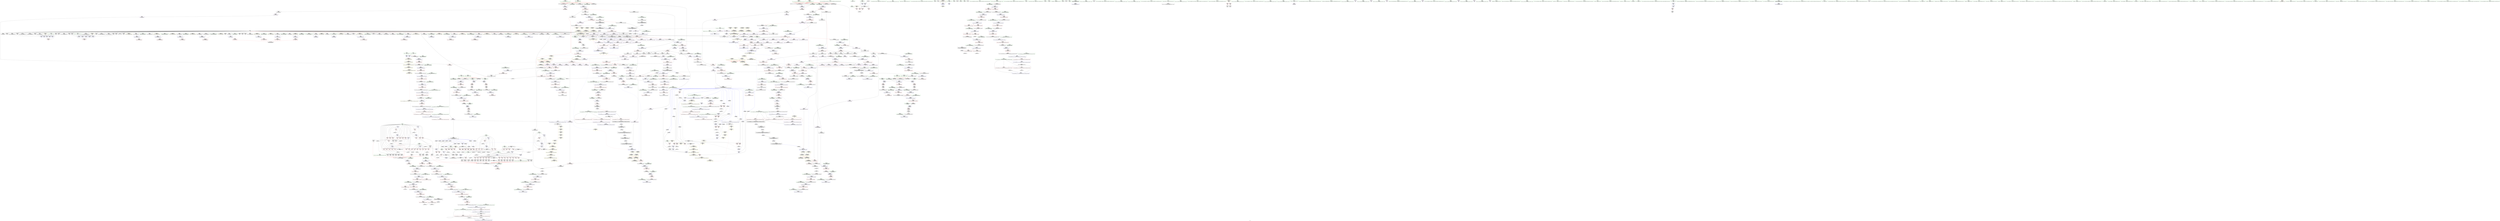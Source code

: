 digraph "SVFG" {
	label="SVFG";

	Node0x558ec016bfa0 [shape=record,color=grey,label="{NodeID: 0\nNullPtr|{|<s61>102|<s62>132}}"];
	Node0x558ec016bfa0 -> Node0x558ec01dd8e0[style=solid];
	Node0x558ec016bfa0 -> Node0x558ec01dd9e0[style=solid];
	Node0x558ec016bfa0 -> Node0x558ec01ddab0[style=solid];
	Node0x558ec016bfa0 -> Node0x558ec01ddb80[style=solid];
	Node0x558ec016bfa0 -> Node0x558ec01ddc50[style=solid];
	Node0x558ec016bfa0 -> Node0x558ec01ddd20[style=solid];
	Node0x558ec016bfa0 -> Node0x558ec01dddf0[style=solid];
	Node0x558ec016bfa0 -> Node0x558ec01ddec0[style=solid];
	Node0x558ec016bfa0 -> Node0x558ec01ddf90[style=solid];
	Node0x558ec016bfa0 -> Node0x558ec01de060[style=solid];
	Node0x558ec016bfa0 -> Node0x558ec01de130[style=solid];
	Node0x558ec016bfa0 -> Node0x558ec01de200[style=solid];
	Node0x558ec016bfa0 -> Node0x558ec01de2d0[style=solid];
	Node0x558ec016bfa0 -> Node0x558ec01de3a0[style=solid];
	Node0x558ec016bfa0 -> Node0x558ec01de470[style=solid];
	Node0x558ec016bfa0 -> Node0x558ec01de540[style=solid];
	Node0x558ec016bfa0 -> Node0x558ec01de610[style=solid];
	Node0x558ec016bfa0 -> Node0x558ec01de6e0[style=solid];
	Node0x558ec016bfa0 -> Node0x558ec01de7b0[style=solid];
	Node0x558ec016bfa0 -> Node0x558ec01de880[style=solid];
	Node0x558ec016bfa0 -> Node0x558ec01de950[style=solid];
	Node0x558ec016bfa0 -> Node0x558ec01dea20[style=solid];
	Node0x558ec016bfa0 -> Node0x558ec01deaf0[style=solid];
	Node0x558ec016bfa0 -> Node0x558ec01debc0[style=solid];
	Node0x558ec016bfa0 -> Node0x558ec01dec90[style=solid];
	Node0x558ec016bfa0 -> Node0x558ec01ded60[style=solid];
	Node0x558ec016bfa0 -> Node0x558ec01dee30[style=solid];
	Node0x558ec016bfa0 -> Node0x558ec01def00[style=solid];
	Node0x558ec016bfa0 -> Node0x558ec01defd0[style=solid];
	Node0x558ec016bfa0 -> Node0x558ec01df0a0[style=solid];
	Node0x558ec016bfa0 -> Node0x558ec01df170[style=solid];
	Node0x558ec016bfa0 -> Node0x558ec01df240[style=solid];
	Node0x558ec016bfa0 -> Node0x558ec01df310[style=solid];
	Node0x558ec016bfa0 -> Node0x558ec01df3e0[style=solid];
	Node0x558ec016bfa0 -> Node0x558ec01df4b0[style=solid];
	Node0x558ec016bfa0 -> Node0x558ec01df580[style=solid];
	Node0x558ec016bfa0 -> Node0x558ec01df650[style=solid];
	Node0x558ec016bfa0 -> Node0x558ec01df720[style=solid];
	Node0x558ec016bfa0 -> Node0x558ec01df7f0[style=solid];
	Node0x558ec016bfa0 -> Node0x558ec01df8c0[style=solid];
	Node0x558ec016bfa0 -> Node0x558ec01df990[style=solid];
	Node0x558ec016bfa0 -> Node0x558ec01dfa60[style=solid];
	Node0x558ec016bfa0 -> Node0x558ec01dfb30[style=solid];
	Node0x558ec016bfa0 -> Node0x558ec01dfc00[style=solid];
	Node0x558ec016bfa0 -> Node0x558ec01dfcd0[style=solid];
	Node0x558ec016bfa0 -> Node0x558ec01dfda0[style=solid];
	Node0x558ec016bfa0 -> Node0x558ec01dfe70[style=solid];
	Node0x558ec016bfa0 -> Node0x558ec01dff40[style=solid];
	Node0x558ec016bfa0 -> Node0x558ec01e0010[style=solid];
	Node0x558ec016bfa0 -> Node0x558ec01e00e0[style=solid];
	Node0x558ec016bfa0 -> Node0x558ec01e45e0[style=solid];
	Node0x558ec016bfa0 -> Node0x558ec01e8f30[style=solid];
	Node0x558ec016bfa0 -> Node0x558ec01e9000[style=solid];
	Node0x558ec016bfa0 -> Node0x558ec01e90d0[style=solid];
	Node0x558ec016bfa0 -> Node0x558ec020c590[style=solid];
	Node0x558ec016bfa0 -> Node0x558ec020c660[style=solid];
	Node0x558ec016bfa0 -> Node0x558ec020c730[style=solid];
	Node0x558ec016bfa0 -> Node0x558ec022b530[style=solid];
	Node0x558ec016bfa0 -> Node0x558ec022b6c0[style=solid];
	Node0x558ec016bfa0 -> Node0x558ec01fd5f0[style=solid];
	Node0x558ec016bfa0 -> Node0x558ec01fe1f0[style=solid];
	Node0x558ec016bfa0:s61 -> Node0x558ec0337640[style=solid,color=red];
	Node0x558ec016bfa0:s62 -> Node0x558ec03363b0[style=solid,color=red];
	Node0x558ec01e24d0 [shape=record,color=red,label="{NodeID: 775\n1598\<--1589\nthis1\<--this.addr\n_ZN9__gnu_cxx13new_allocatorIdE8allocateEmPKv\n|{<s0>133}}"];
	Node0x558ec01e24d0:s0 -> Node0x558ec0336b20[style=solid,color=red];
	Node0x558ec01fad70 [shape=record,color=grey,label="{NodeID: 1550\n1435 = Binary(1433, 1434, )\n}"];
	Node0x558ec01fad70 -> Node0x558ec01fb070[style=solid];
	Node0x558ec01d8d70 [shape=record,color=black,label="{NodeID: 443\n1515\<--1514\n\<--this1\n_ZNSt12_Vector_baseIdSaIdEE12_Vector_implD2Ev\n|{<s0>129}}"];
	Node0x558ec01d8d70:s0 -> Node0x558ec0337f40[style=solid,color=red];
	Node0x558ec02c13d0 [shape=record,color=yellow,style=double,label="{NodeID: 2325\n155V_2 = CSCHI(MR_155V_1)\npts\{1010000 1010001 1010002 1050000 1050001 1050002 \}\nCS[]|{<s0>119|<s1>119|<s2>119}}"];
	Node0x558ec02c13d0:s0 -> Node0x558ec020c9a0[style=dashed,color=red];
	Node0x558ec02c13d0:s1 -> Node0x558ec020ca70[style=dashed,color=red];
	Node0x558ec02c13d0:s2 -> Node0x558ec020cb40[style=dashed,color=red];
	Node0x558ec01cccb0 [shape=record,color=green,label="{NodeID: 111\n701\<--702\n_ZNSt12_Vector_baseIdSaIdEE19_M_get_Tp_allocatorEv\<--_ZNSt12_Vector_baseIdSaIdEE19_M_get_Tp_allocatorEv_field_insensitive\n}"];
	Node0x558ec01e7fc0 [shape=record,color=blue,label="{NodeID: 886\n724\<--723\nthis.addr\<--this\n_ZNSt6vectorIiSaIiEED2Ev\n}"];
	Node0x558ec01e7fc0 -> Node0x558ec01f4670[style=dashed];
	Node0x558ec01ee9d0 [shape=record,color=red,label="{NodeID: 554\n155\<--70\n\<--i\nmain\n}"];
	Node0x558ec01ee9d0 -> Node0x558ec01fdd70[style=solid];
	Node0x558ec032fcb0 [shape=record,color=black,label="{NodeID: 2436\n1248 = PHI(1227, )\n1st arg _ZNSt16allocator_traitsISaIiEE10deallocateERS0_Pim }"];
	Node0x558ec032fcb0 -> Node0x558ec020afa0[style=solid];
	Node0x558ec01d1480 [shape=record,color=green,label="{NodeID: 222\n1392\<--1393\nthis.addr\<--this.addr_field_insensitive\n_ZNSt6vectorIdSaIdEE21_M_default_initializeEm\n}"];
	Node0x558ec01d1480 -> Node0x558ec01f89e0[style=solid];
	Node0x558ec01d1480 -> Node0x558ec020bf10[style=solid];
	Node0x558ec020d290 [shape=record,color=blue,label="{NodeID: 997\n1574\<--1571\n__n.addr\<--__n\n_ZNSt16allocator_traitsISaIdEE8allocateERS0_m\n}"];
	Node0x558ec020d290 -> Node0x558ec01e2400[style=dashed];
	Node0x558ec01f4400 [shape=record,color=red,label="{NodeID: 665\n717\<--685\nexn\<--exn.slot\n_ZNSt6vectorIdSaIdEED2Ev\n|{<s0>82}}"];
	Node0x558ec01f4400:s0 -> Node0x558ec03344c0[style=solid,color=red];
	Node0x558ec01df580 [shape=record,color=black,label="{NodeID: 333\n804\<--3\n\<--dummyVal\n_ZNSt12_Vector_baseIiSaIiEEC2EmRKS0_\n}"];
	Node0x558ec01df580 -> Node0x558ec01e8640[style=solid];
	Node0x558ec017b590 [shape=record,color=green,label="{NodeID: 1\n7\<--1\n__dso_handle\<--dummyObj\nGlob }"];
	Node0x558ec01e25a0 [shape=record,color=red,label="{NodeID: 776\n1599\<--1591\n\<--__n.addr\n_ZN9__gnu_cxx13new_allocatorIdE8allocateEmPKv\n}"];
	Node0x558ec01e25a0 -> Node0x558ec01fd170[style=solid];
	Node0x558ec01faef0 [shape=record,color=grey,label="{NodeID: 1551\n473 = Binary(472, 148, )\n}"];
	Node0x558ec01faef0 -> Node0x558ec01e6c40[style=solid];
	Node0x558ec01d8e40 [shape=record,color=black,label="{NodeID: 444\n1528\<--1527\n\<--this1\n_ZNSaIdEC2ERKS_\n|{<s0>130}}"];
	Node0x558ec01d8e40:s0 -> Node0x558ec0330180[style=solid,color=red];
	Node0x558ec02c1560 [shape=record,color=yellow,style=double,label="{NodeID: 2326\n155V_3 = CSCHI(MR_155V_2)\npts\{1010000 1010001 1010002 1050000 1050001 1050002 \}\nCS[]|{<s0>74|<s1>74|<s2>74}}"];
	Node0x558ec02c1560:s0 -> Node0x558ec02c0570[style=dashed,color=blue];
	Node0x558ec02c1560:s1 -> Node0x558ec02c0700[style=dashed,color=blue];
	Node0x558ec02c1560:s2 -> Node0x558ec02c0810[style=dashed,color=blue];
	Node0x558ec01ccdb0 [shape=record,color=green,label="{NodeID: 112\n704\<--705\n_ZSt8_DestroyIPddEvT_S1_RSaIT0_E\<--_ZSt8_DestroyIPddEvT_S1_RSaIT0_E_field_insensitive\n}"];
	Node0x558ec01e8090 [shape=record,color=blue,label="{NodeID: 887\n726\<--751\nexn.slot\<--\n_ZNSt6vectorIiSaIiEED2Ev\n}"];
	Node0x558ec01e8090 -> Node0x558ec01f4740[style=dashed];
	Node0x558ec01eeaa0 [shape=record,color=red,label="{NodeID: 555\n159\<--70\n\<--i\nmain\n}"];
	Node0x558ec01eeaa0 -> Node0x558ec01fc870[style=solid];
	Node0x558ec032fdc0 [shape=record,color=black,label="{NodeID: 2437\n1249 = PHI(1228, )\n2nd arg _ZNSt16allocator_traitsISaIiEE10deallocateERS0_Pim }"];
	Node0x558ec032fdc0 -> Node0x558ec020b070[style=solid];
	Node0x558ec01d1550 [shape=record,color=green,label="{NodeID: 223\n1394\<--1395\n__n.addr\<--__n.addr_field_insensitive\n_ZNSt6vectorIdSaIdEE21_M_default_initializeEm\n}"];
	Node0x558ec01d1550 -> Node0x558ec01f8ab0[style=solid];
	Node0x558ec01d1550 -> Node0x558ec020bfe0[style=solid];
	Node0x558ec020d360 [shape=record,color=blue,label="{NodeID: 998\n1589\<--1586\nthis.addr\<--this\n_ZN9__gnu_cxx13new_allocatorIdE8allocateEmPKv\n}"];
	Node0x558ec020d360 -> Node0x558ec01e24d0[style=dashed];
	Node0x558ec01f44d0 [shape=record,color=red,label="{NodeID: 666\n694\<--693\n\<--_M_start\n_ZNSt6vectorIdSaIdEED2Ev\n|{<s0>79}}"];
	Node0x558ec01f44d0:s0 -> Node0x558ec0333a00[style=solid,color=red];
	Node0x558ec01df650 [shape=record,color=black,label="{NodeID: 334\n806\<--3\n\<--dummyVal\n_ZNSt12_Vector_baseIiSaIiEEC2EmRKS0_\n}"];
	Node0x558ec01df650 -> Node0x558ec01e8710[style=solid];
	Node0x558ec01a7e30 [shape=record,color=green,label="{NodeID: 2\n9\<--1\n\<--dummyObj\nCan only get source location for instruction, argument, global var or function.}"];
	Node0x558ec01e2670 [shape=record,color=red,label="{NodeID: 777\n1607\<--1591\n\<--__n.addr\n_ZN9__gnu_cxx13new_allocatorIdE8allocateEmPKv\n}"];
	Node0x558ec01e2670 -> Node0x558ec022c560[style=solid];
	Node0x558ec01fb070 [shape=record,color=grey,label="{NodeID: 1552\n1436 = Binary(1435, 1437, )\n|{<s0>123}}"];
	Node0x558ec01fb070:s0 -> Node0x558ec0337180[style=solid,color=red];
	Node0x558ec01d8f10 [shape=record,color=black,label="{NodeID: 445\n1530\<--1529\n\<--\n_ZNSaIdEC2ERKS_\n|{<s0>130}}"];
	Node0x558ec01d8f10:s0 -> Node0x558ec03302c0[style=solid,color=red];
	Node0x558ec02c16f0 [shape=record,color=yellow,style=double,label="{NodeID: 2327\n42V_2 = CSCHI(MR_42V_1)\npts\{1610 \}\nCS[]|{<s0>75}}"];
	Node0x558ec02c16f0:s0 -> Node0x558ec02c0920[style=dashed,color=blue];
	Node0x558ec01cceb0 [shape=record,color=green,label="{NodeID: 113\n719\<--720\n__clang_call_terminate\<--__clang_call_terminate_field_insensitive\n}"];
	Node0x558ec01e8160 [shape=record,color=blue,label="{NodeID: 888\n728\<--753\nehselector.slot\<--\n_ZNSt6vectorIiSaIiEED2Ev\n}"];
	Node0x558ec01eeb70 [shape=record,color=red,label="{NodeID: 556\n161\<--70\n\<--i\nmain\n}"];
	Node0x558ec01eeb70 -> Node0x558ec01fc570[style=solid];
	Node0x558ec032ff00 [shape=record,color=black,label="{NodeID: 2438\n952 = PHI(898, )\n0th arg _ZNSaIiEC2ERKS_ }"];
	Node0x558ec032ff00 -> Node0x558ec01e9680[style=solid];
	Node0x558ec01d1620 [shape=record,color=green,label="{NodeID: 224\n1407\<--1408\n_ZSt27__uninitialized_default_n_aIPdmdET_S1_T0_RSaIT1_E\<--_ZSt27__uninitialized_default_n_aIPdmdET_S1_T0_RSaIT1_E_field_insensitive\n}"];
	Node0x558ec020d430 [shape=record,color=blue,label="{NodeID: 999\n1591\<--1587\n__n.addr\<--__n\n_ZN9__gnu_cxx13new_allocatorIdE8allocateEmPKv\n}"];
	Node0x558ec020d430 -> Node0x558ec01e25a0[style=dashed];
	Node0x558ec020d430 -> Node0x558ec01e2670[style=dashed];
	Node0x558ec01f45a0 [shape=record,color=red,label="{NodeID: 667\n698\<--697\n\<--_M_finish\n_ZNSt6vectorIdSaIdEED2Ev\n|{<s0>79}}"];
	Node0x558ec01f45a0:s0 -> Node0x558ec0333b40[style=solid,color=red];
	Node0x558ec01df720 [shape=record,color=black,label="{NodeID: 335\n814\<--3\nlpad.val\<--dummyVal\n_ZNSt12_Vector_baseIiSaIiEEC2EmRKS0_\n}"];
	Node0x558ec01a8170 [shape=record,color=green,label="{NodeID: 3\n11\<--1\n.str\<--dummyObj\nGlob }"];
	Node0x558ec01e2740 [shape=record,color=red,label="{NodeID: 778\n1618\<--1615\nthis1\<--this.addr\n_ZNK9__gnu_cxx13new_allocatorIdE8max_sizeEv\n}"];
	Node0x558ec01fb1f0 [shape=record,color=grey,label="{NodeID: 1553\n401 = Binary(400, 148, )\n}"];
	Node0x558ec01fb1f0 -> Node0x558ec01e1b10[style=solid];
	Node0x558ec01d8fe0 [shape=record,color=black,label="{NodeID: 446\n1560\<--1559\n\<--_M_impl\n_ZNSt12_Vector_baseIdSaIdEE11_M_allocateEm\n|{<s0>131}}"];
	Node0x558ec01d8fe0:s0 -> Node0x558ec0333dc0[style=solid,color=red];
	Node0x558ec02c1850 [shape=record,color=yellow,style=double,label="{NodeID: 2328\n2V_2 = CSCHI(MR_2V_1)\npts\{10 \}\nCS[]}"];
	Node0x558ec01d1a60 [shape=record,color=green,label="{NodeID: 114\n724\<--725\nthis.addr\<--this.addr_field_insensitive\n_ZNSt6vectorIiSaIiEED2Ev\n}"];
	Node0x558ec01d1a60 -> Node0x558ec01f4670[style=solid];
	Node0x558ec01d1a60 -> Node0x558ec01e7fc0[style=solid];
	Node0x558ec01e8230 [shape=record,color=blue,label="{NodeID: 889\n763\<--762\nthis.addr\<--this\n_ZN9__gnu_cxx13new_allocatorIiEC2Ev\n}"];
	Node0x558ec01e8230 -> Node0x558ec01f49b0[style=dashed];
	Node0x558ec01eec40 [shape=record,color=red,label="{NodeID: 557\n165\<--70\n\<--i\nmain\n}"];
	Node0x558ec01eec40 -> Node0x558ec01e0450[style=solid];
	Node0x558ec0330040 [shape=record,color=black,label="{NodeID: 2439\n953 = PHI(899, )\n1st arg _ZNSaIiEC2ERKS_ }"];
	Node0x558ec0330040 -> Node0x558ec01e9750[style=solid];
	Node0x558ec01d1720 [shape=record,color=green,label="{NodeID: 225\n1416\<--1417\nthis.addr\<--this.addr_field_insensitive\n_ZNSt12_Vector_baseIdSaIdEED2Ev\n}"];
	Node0x558ec01d1720 -> Node0x558ec01f8c50[style=solid];
	Node0x558ec01d1720 -> Node0x558ec020c180[style=solid];
	Node0x558ec020d500 [shape=record,color=blue,label="{NodeID: 1000\n1593\<--1588\n.addr\<--\n_ZN9__gnu_cxx13new_allocatorIdE8allocateEmPKv\n}"];
	Node0x558ec01f4670 [shape=record,color=red,label="{NodeID: 668\n731\<--724\nthis1\<--this.addr\n_ZNSt6vectorIiSaIiEED2Ev\n}"];
	Node0x558ec01f4670 -> Node0x558ec01d6e90[style=solid];
	Node0x558ec01f4670 -> Node0x558ec01d6f60[style=solid];
	Node0x558ec01f4670 -> Node0x558ec01d7030[style=solid];
	Node0x558ec01f4670 -> Node0x558ec01d7100[style=solid];
	Node0x558ec01f4670 -> Node0x558ec01d71d0[style=solid];
	Node0x558ec01df7f0 [shape=record,color=black,label="{NodeID: 336\n815\<--3\nlpad.val2\<--dummyVal\n_ZNSt12_Vector_baseIiSaIiEEC2EmRKS0_\n}"];
	Node0x558ec01a8230 [shape=record,color=green,label="{NodeID: 4\n13\<--1\n.str.2\<--dummyObj\nGlob }"];
	Node0x558ec01e2810 [shape=record,color=red,label="{NodeID: 779\n1634\<--1625\n\<--__first.addr\n_ZSt27__uninitialized_default_n_aIPdmdET_S1_T0_RSaIT1_E\n|{<s0>136}}"];
	Node0x558ec01e2810:s0 -> Node0x558ec0332fc0[style=solid,color=red];
	Node0x558ec01fb370 [shape=record,color=grey,label="{NodeID: 1554\n400 = Binary(398, 399, )\n}"];
	Node0x558ec01fb370 -> Node0x558ec01fb1f0[style=solid];
	Node0x558ec01d90b0 [shape=record,color=black,label="{NodeID: 447\n1546\<--1567\n_ZNSt12_Vector_baseIdSaIdEE11_M_allocateEm_ret\<--cond\n_ZNSt12_Vector_baseIdSaIdEE11_M_allocateEm\n|{<s0>128}}"];
	Node0x558ec01d90b0:s0 -> Node0x558ec032bbc0[style=solid,color=blue];
	Node0x558ec0317790 [shape=record,color=black,label="{NodeID: 2329\n468 = PHI()\n}"];
	Node0x558ec01d1b30 [shape=record,color=green,label="{NodeID: 115\n726\<--727\nexn.slot\<--exn.slot_field_insensitive\n_ZNSt6vectorIiSaIiEED2Ev\n}"];
	Node0x558ec01d1b30 -> Node0x558ec01f4740[style=solid];
	Node0x558ec01d1b30 -> Node0x558ec01e8090[style=solid];
	Node0x558ec01e8300 [shape=record,color=blue,label="{NodeID: 890\n770\<--769\nthis.addr\<--this\n_ZN9__gnu_cxx13new_allocatorIiED2Ev\n}"];
	Node0x558ec01e8300 -> Node0x558ec01f4a80[style=dashed];
	Node0x558ec01eed10 [shape=record,color=red,label="{NodeID: 558\n169\<--70\n\<--i\nmain\n}"];
	Node0x558ec01eed10 -> Node0x558ec01fc3f0[style=solid];
	Node0x558ec0330180 [shape=record,color=black,label="{NodeID: 2440\n1536 = PHI(1528, )\n0th arg _ZN9__gnu_cxx13new_allocatorIdEC2ERKS1_ }"];
	Node0x558ec0330180 -> Node0x558ec020ce80[style=solid];
	Node0x558ec01d17f0 [shape=record,color=green,label="{NodeID: 226\n1418\<--1419\nexn.slot\<--exn.slot_field_insensitive\n_ZNSt12_Vector_baseIdSaIdEED2Ev\n}"];
	Node0x558ec01d17f0 -> Node0x558ec01f8d20[style=solid];
	Node0x558ec01d17f0 -> Node0x558ec020c250[style=solid];
	Node0x558ec020d5d0 [shape=record,color=blue,label="{NodeID: 1001\n1615\<--1614\nthis.addr\<--this\n_ZNK9__gnu_cxx13new_allocatorIdE8max_sizeEv\n}"];
	Node0x558ec020d5d0 -> Node0x558ec01e2740[style=dashed];
	Node0x558ec01f4740 [shape=record,color=red,label="{NodeID: 669\n758\<--726\nexn\<--exn.slot\n_ZNSt6vectorIiSaIiEED2Ev\n|{<s0>87}}"];
	Node0x558ec01f4740:s0 -> Node0x558ec03344c0[style=solid,color=red];
	Node0x558ec01df8c0 [shape=record,color=black,label="{NodeID: 337\n877\<--3\n\<--dummyVal\n_ZNSt12_Vector_baseIiSaIiEED2Ev\n}"];
	Node0x558ec01a82f0 [shape=record,color=green,label="{NodeID: 5\n15\<--1\nstdin\<--dummyObj\nGlob }"];
	Node0x558ec01e28e0 [shape=record,color=red,label="{NodeID: 780\n1635\<--1627\n\<--__n.addr\n_ZSt27__uninitialized_default_n_aIPdmdET_S1_T0_RSaIT1_E\n|{<s0>136}}"];
	Node0x558ec01e28e0:s0 -> Node0x558ec0333100[style=solid,color=red];
	Node0x558ec01fb4f0 [shape=record,color=grey,label="{NodeID: 1555\n398 = Binary(396, 397, )\n}"];
	Node0x558ec01fb4f0 -> Node0x558ec01fb370[style=solid];
	Node0x558ec01d9180 [shape=record,color=black,label="{NodeID: 448\n1579\<--1578\n\<--\n_ZNSt16allocator_traitsISaIdEE8allocateERS0_m\n|{<s0>132}}"];
	Node0x558ec01d9180:s0 -> Node0x558ec0336190[style=solid,color=red];
	Node0x558ec0316f10 [shape=record,color=black,label="{NodeID: 2330\n149 = PHI(575, )\n}"];
	Node0x558ec0316f10 -> Node0x558ec01e4bc0[style=solid];
	Node0x558ec01d1c00 [shape=record,color=green,label="{NodeID: 116\n728\<--729\nehselector.slot\<--ehselector.slot_field_insensitive\n_ZNSt6vectorIiSaIiEED2Ev\n}"];
	Node0x558ec01d1c00 -> Node0x558ec01e8160[style=solid];
	Node0x558ec01e83d0 [shape=record,color=blue,label="{NodeID: 891\n779\<--776\nthis.addr\<--this\n_ZNSt12_Vector_baseIiSaIiEEC2EmRKS0_\n}"];
	Node0x558ec01e83d0 -> Node0x558ec01f4b50[style=dashed];
	Node0x558ec01eede0 [shape=record,color=red,label="{NodeID: 559\n174\<--70\n\<--i\nmain\n}"];
	Node0x558ec01eede0 -> Node0x558ec01e05f0[style=solid];
	Node0x558ec03302c0 [shape=record,color=black,label="{NodeID: 2441\n1537 = PHI(1530, )\n1st arg _ZN9__gnu_cxx13new_allocatorIdEC2ERKS1_ }"];
	Node0x558ec03302c0 -> Node0x558ec020cf50[style=solid];
	Node0x558ec01d18c0 [shape=record,color=green,label="{NodeID: 227\n1420\<--1421\nehselector.slot\<--ehselector.slot_field_insensitive\n_ZNSt12_Vector_baseIdSaIdEED2Ev\n}"];
	Node0x558ec01d18c0 -> Node0x558ec020c320[style=solid];
	Node0x558ec020d6a0 [shape=record,color=blue,label="{NodeID: 1002\n1625\<--1622\n__first.addr\<--__first\n_ZSt27__uninitialized_default_n_aIPdmdET_S1_T0_RSaIT1_E\n}"];
	Node0x558ec020d6a0 -> Node0x558ec01e2810[style=dashed];
	Node0x558ec01f4810 [shape=record,color=red,label="{NodeID: 670\n735\<--734\n\<--_M_start\n_ZNSt6vectorIiSaIiEED2Ev\n|{<s0>84}}"];
	Node0x558ec01f4810:s0 -> Node0x558ec032e550[style=solid,color=red];
	Node0x558ec01df990 [shape=record,color=black,label="{NodeID: 338\n878\<--3\n\<--dummyVal\n_ZNSt12_Vector_baseIiSaIiEED2Ev\n}"];
	Node0x558ec01df990 -> Node0x558ec01e8bf0[style=solid];
	Node0x558ec01a8b60 [shape=record,color=green,label="{NodeID: 6\n16\<--1\n.str.3\<--dummyObj\nGlob }"];
	Node0x558ec01e29b0 [shape=record,color=red,label="{NodeID: 781\n1645\<--1642\nthis1\<--this.addr\n_ZNSt12_Vector_baseIdSaIdEE19_M_get_Tp_allocatorEv\n}"];
	Node0x558ec01e29b0 -> Node0x558ec01ee1b0[style=solid];
	Node0x558ec01fb670 [shape=record,color=grey,label="{NodeID: 1556\n392 = Binary(358, 391, )\n}"];
	Node0x558ec01fb670 -> Node0x558ec01fa5f0[style=solid];
	Node0x558ec01d9250 [shape=record,color=black,label="{NodeID: 449\n1569\<--1581\n_ZNSt16allocator_traitsISaIdEE8allocateERS0_m_ret\<--call\n_ZNSt16allocator_traitsISaIdEE8allocateERS0_m\n|{<s0>131}}"];
	Node0x558ec01d9250:s0 -> Node0x558ec032bd00[style=solid,color=blue];
	Node0x558ec0327380 [shape=record,color=black,label="{NodeID: 2331\n227 = PHI()\n}"];
	Node0x558ec01d1cd0 [shape=record,color=green,label="{NodeID: 117\n742\<--743\n_ZNSt12_Vector_baseIiSaIiEE19_M_get_Tp_allocatorEv\<--_ZNSt12_Vector_baseIiSaIiEE19_M_get_Tp_allocatorEv_field_insensitive\n}"];
	Node0x558ec01e84a0 [shape=record,color=blue,label="{NodeID: 892\n781\<--777\n__n.addr\<--__n\n_ZNSt12_Vector_baseIiSaIiEEC2EmRKS0_\n}"];
	Node0x558ec01e84a0 -> Node0x558ec01f4c20[style=dashed];
	Node0x558ec01eeeb0 [shape=record,color=red,label="{NodeID: 560\n179\<--70\n\<--i\nmain\n}"];
	Node0x558ec01eeeb0 -> Node0x558ec01e06c0[style=solid];
	Node0x558ec0330400 [shape=record,color=black,label="{NodeID: 2442\n1063 = PHI(835, )\n1st arg _ZSt24__uninitialized_fill_n_aIPimiiET_S1_T0_RKT1_RSaIT2_E }"];
	Node0x558ec0330400 -> Node0x558ec02099b0[style=solid];
	Node0x558ec01d1990 [shape=record,color=green,label="{NodeID: 228\n1439\<--1440\n_ZNSt12_Vector_baseIdSaIdEE13_M_deallocateEPdm\<--_ZNSt12_Vector_baseIdSaIdEE13_M_deallocateEPdm_field_insensitive\n}"];
	Node0x558ec020d770 [shape=record,color=blue,label="{NodeID: 1003\n1627\<--1623\n__n.addr\<--__n\n_ZSt27__uninitialized_default_n_aIPdmdET_S1_T0_RSaIT1_E\n}"];
	Node0x558ec020d770 -> Node0x558ec01e28e0[style=dashed];
	Node0x558ec01f48e0 [shape=record,color=red,label="{NodeID: 671\n739\<--738\n\<--_M_finish\n_ZNSt6vectorIiSaIiEED2Ev\n|{<s0>84}}"];
	Node0x558ec01f48e0:s0 -> Node0x558ec032e660[style=solid,color=red];
	Node0x558ec01dfa60 [shape=record,color=black,label="{NodeID: 339\n880\<--3\n\<--dummyVal\n_ZNSt12_Vector_baseIiSaIiEED2Ev\n}"];
	Node0x558ec01dfa60 -> Node0x558ec01e8cc0[style=solid];
	Node0x558ec01a8c20 [shape=record,color=green,label="{NodeID: 7\n18\<--1\n.str.4\<--dummyObj\nGlob }"];
	Node0x558ec01e2a80 [shape=record,color=red,label="{NodeID: 782\n1661\<--1652\n\<--__first.addr\n_ZSt25__uninitialized_default_nIPdmET_S1_T0_\n|{<s0>137}}"];
	Node0x558ec01e2a80:s0 -> Node0x558ec0331070[style=solid,color=red];
	Node0x558ec01fb7f0 [shape=record,color=grey,label="{NodeID: 1557\n1739 = Binary(1738, 1193, )\n}"];
	Node0x558ec01fb7f0 -> Node0x558ec020e610[style=solid];
	Node0x558ec01d9320 [shape=record,color=black,label="{NodeID: 450\n1611\<--1609\n\<--call2\n_ZN9__gnu_cxx13new_allocatorIdE8allocateEmPKv\n}"];
	Node0x558ec01d9320 -> Node0x558ec01d93f0[style=solid];
	Node0x558ec0327450 [shape=record,color=black,label="{NodeID: 2332\n57 = PHI()\n}"];
	Node0x558ec0327450 -> Node0x558ec01e46e0[style=solid];
	Node0x558ec01d1dd0 [shape=record,color=green,label="{NodeID: 118\n745\<--746\n_ZSt8_DestroyIPiiEvT_S1_RSaIT0_E\<--_ZSt8_DestroyIPiiEvT_S1_RSaIT0_E_field_insensitive\n}"];
	Node0x558ec01e8570 [shape=record,color=blue,label="{NodeID: 893\n783\<--778\n__a.addr\<--__a\n_ZNSt12_Vector_baseIiSaIiEEC2EmRKS0_\n}"];
	Node0x558ec01e8570 -> Node0x558ec01f4cf0[style=dashed];
	Node0x558ec01eef80 [shape=record,color=red,label="{NodeID: 561\n184\<--70\n\<--i\nmain\n}"];
	Node0x558ec01eef80 -> Node0x558ec01fc9f0[style=solid];
	Node0x558ec0330540 [shape=record,color=black,label="{NodeID: 2443\n1064 = PHI(836, )\n2nd arg _ZSt24__uninitialized_fill_n_aIPimiiET_S1_T0_RKT1_RSaIT2_E }"];
	Node0x558ec0330540 -> Node0x558ec0209a80[style=solid];
	Node0x558ec01d9dd0 [shape=record,color=green,label="{NodeID: 229\n1458\<--1459\nthis.addr\<--this.addr_field_insensitive\n_ZNSt12_Vector_baseIdSaIdEE12_Vector_implC2ERKS0_\n}"];
	Node0x558ec01d9dd0 -> Node0x558ec01f9060[style=solid];
	Node0x558ec01d9dd0 -> Node0x558ec020c3f0[style=solid];
	Node0x558ec020d840 [shape=record,color=blue,label="{NodeID: 1004\n1629\<--1624\n.addr\<--\n_ZSt27__uninitialized_default_n_aIPdmdET_S1_T0_RSaIT1_E\n}"];
	Node0x558ec01f49b0 [shape=record,color=red,label="{NodeID: 672\n766\<--763\nthis1\<--this.addr\n_ZN9__gnu_cxx13new_allocatorIiEC2Ev\n}"];
	Node0x558ec01dfb30 [shape=record,color=black,label="{NodeID: 340\n1375\<--3\n\<--dummyVal\n_ZNSt12_Vector_baseIdSaIdEEC2EmRKS0_\n}"];
	Node0x558ec01a8ce0 [shape=record,color=green,label="{NodeID: 8\n20\<--1\nstdout\<--dummyObj\nGlob }"];
	Node0x558ec01e2b50 [shape=record,color=red,label="{NodeID: 783\n1662\<--1654\n\<--__n.addr\n_ZSt25__uninitialized_default_nIPdmET_S1_T0_\n|{<s0>137}}"];
	Node0x558ec01e2b50:s0 -> Node0x558ec0331180[style=solid,color=red];
	Node0x558ec01fb970 [shape=record,color=grey,label="{NodeID: 1558\n1043 = Binary(1042, 870, )\n}"];
	Node0x558ec01d93f0 [shape=record,color=black,label="{NodeID: 451\n1585\<--1611\n_ZN9__gnu_cxx13new_allocatorIdE8allocateEmPKv_ret\<--\n_ZN9__gnu_cxx13new_allocatorIdE8allocateEmPKv\n|{<s0>132}}"];
	Node0x558ec01d93f0:s0 -> Node0x558ec032be40[style=solid,color=blue];
	Node0x558ec0327520 [shape=record,color=black,label="{NodeID: 2333\n204 = PHI(575, )\n}"];
	Node0x558ec0327520 -> Node0x558ec01f1ea0[style=solid];
	Node0x558ec01d1ed0 [shape=record,color=green,label="{NodeID: 119\n763\<--764\nthis.addr\<--this.addr_field_insensitive\n_ZN9__gnu_cxx13new_allocatorIiEC2Ev\n}"];
	Node0x558ec01d1ed0 -> Node0x558ec01f49b0[style=solid];
	Node0x558ec01d1ed0 -> Node0x558ec01e8230[style=solid];
	Node0x558ec01e8640 [shape=record,color=blue,label="{NodeID: 894\n785\<--804\nexn.slot\<--\n_ZNSt12_Vector_baseIiSaIiEEC2EmRKS0_\n}"];
	Node0x558ec01e8640 -> Node0x558ec01f4dc0[style=dashed];
	Node0x558ec01ef050 [shape=record,color=red,label="{NodeID: 562\n245\<--70\n\<--i\nmain\n}"];
	Node0x558ec01ef050 -> Node0x558ec01fdef0[style=solid];
	Node0x558ec0330680 [shape=record,color=black,label="{NodeID: 2444\n1065 = PHI(838, )\n3rd arg _ZSt24__uninitialized_fill_n_aIPimiiET_S1_T0_RKT1_RSaIT2_E }"];
	Node0x558ec0330680 -> Node0x558ec0209b50[style=solid];
	Node0x558ec01d9ea0 [shape=record,color=green,label="{NodeID: 230\n1460\<--1461\n__a.addr\<--__a.addr_field_insensitive\n_ZNSt12_Vector_baseIdSaIdEE12_Vector_implC2ERKS0_\n}"];
	Node0x558ec01d9ea0 -> Node0x558ec01f9130[style=solid];
	Node0x558ec01d9ea0 -> Node0x558ec020c4c0[style=solid];
	Node0x558ec020d910 [shape=record,color=blue,label="{NodeID: 1005\n1642\<--1641\nthis.addr\<--this\n_ZNSt12_Vector_baseIdSaIdEE19_M_get_Tp_allocatorEv\n}"];
	Node0x558ec020d910 -> Node0x558ec01e29b0[style=dashed];
	Node0x558ec01f4a80 [shape=record,color=red,label="{NodeID: 673\n773\<--770\nthis1\<--this.addr\n_ZN9__gnu_cxx13new_allocatorIiED2Ev\n}"];
	Node0x558ec01dfc00 [shape=record,color=black,label="{NodeID: 341\n1376\<--3\n\<--dummyVal\n_ZNSt12_Vector_baseIdSaIdEEC2EmRKS0_\n}"];
	Node0x558ec01dfc00 -> Node0x558ec020bd70[style=solid];
	Node0x558ec01a8da0 [shape=record,color=green,label="{NodeID: 9\n21\<--1\n.str.5\<--dummyObj\nGlob }"];
	Node0x558ec01e2c20 [shape=record,color=red,label="{NodeID: 784\n1678\<--1670\n\<--__first.addr\n_ZNSt27__uninitialized_default_n_1ILb1EE18__uninit_default_nIPdmEET_S3_T0_\n|{<s0>138}}"];
	Node0x558ec01e2c20:s0 -> Node0x558ec03324b0[style=solid,color=red];
	Node0x558ec01fbaf0 [shape=record,color=grey,label="{NodeID: 1559\n421 = Binary(416, 420, )\n}"];
	Node0x558ec01fbaf0 -> Node0x558ec01e65c0[style=solid];
	Node0x558ec01d94c0 [shape=record,color=black,label="{NodeID: 452\n1613\<--1620\n_ZNK9__gnu_cxx13new_allocatorIdE8max_sizeEv_ret\<--\n_ZNK9__gnu_cxx13new_allocatorIdE8max_sizeEv\n|{<s0>133}}"];
	Node0x558ec01d94c0:s0 -> Node0x558ec032bf80[style=solid,color=blue];
	Node0x558ec0327680 [shape=record,color=black,label="{NodeID: 2334\n219 = PHI(575, )\n}"];
	Node0x558ec0327680 -> Node0x558ec01f1f70[style=solid];
	Node0x558ec01d1fa0 [shape=record,color=green,label="{NodeID: 120\n770\<--771\nthis.addr\<--this.addr_field_insensitive\n_ZN9__gnu_cxx13new_allocatorIiED2Ev\n}"];
	Node0x558ec01d1fa0 -> Node0x558ec01f4a80[style=solid];
	Node0x558ec01d1fa0 -> Node0x558ec01e8300[style=solid];
	Node0x558ec01e8710 [shape=record,color=blue,label="{NodeID: 895\n787\<--806\nehselector.slot\<--\n_ZNSt12_Vector_baseIiSaIiEEC2EmRKS0_\n}"];
	Node0x558ec01e8710 -> Node0x558ec01f4e90[style=dashed];
	Node0x558ec01ef120 [shape=record,color=red,label="{NodeID: 563\n249\<--70\n\<--i\nmain\n}"];
	Node0x558ec01ef120 -> Node0x558ec01e0ba0[style=solid];
	Node0x558ec03307c0 [shape=record,color=black,label="{NodeID: 2445\n512 = PHI(74, 84, )\n0th arg _ZNSt6vectorIiSaIiEEC2EmRKiRKS0_ }"];
	Node0x558ec03307c0 -> Node0x558ec01e6eb0[style=solid];
	Node0x558ec01d9f70 [shape=record,color=green,label="{NodeID: 231\n1468\<--1469\n_ZNSaIdEC2ERKS_\<--_ZNSaIdEC2ERKS__field_insensitive\n}"];
	Node0x558ec020d9e0 [shape=record,color=blue,label="{NodeID: 1006\n1652\<--1650\n__first.addr\<--__first\n_ZSt25__uninitialized_default_nIPdmET_S1_T0_\n}"];
	Node0x558ec020d9e0 -> Node0x558ec01e2a80[style=dashed];
	Node0x558ec029c280 [shape=record,color=yellow,style=double,label="{NodeID: 1781\n42V_1 = ENCHI(MR_42V_0)\npts\{1610 \}\nFun[_ZNSt27__uninitialized_default_n_1ILb1EE18__uninit_default_nIPdmEET_S3_T0_]|{<s0>138}}"];
	Node0x558ec029c280:s0 -> Node0x558ec029e180[style=dashed,color=red];
	Node0x558ec01f4b50 [shape=record,color=red,label="{NodeID: 674\n792\<--779\nthis1\<--this.addr\n_ZNSt12_Vector_baseIiSaIiEEC2EmRKS0_\n|{|<s1>89}}"];
	Node0x558ec01f4b50 -> Node0x558ec01eb360[style=solid];
	Node0x558ec01f4b50:s1 -> Node0x558ec0333780[style=solid,color=red];
	Node0x558ec01dfcd0 [shape=record,color=black,label="{NodeID: 342\n1378\<--3\n\<--dummyVal\n_ZNSt12_Vector_baseIdSaIdEEC2EmRKS0_\n}"];
	Node0x558ec01dfcd0 -> Node0x558ec020be40[style=solid];
	Node0x558ec01a8ea0 [shape=record,color=green,label="{NodeID: 10\n23\<--1\n.str.6\<--dummyObj\nGlob }"];
	Node0x558ec01e2cf0 [shape=record,color=red,label="{NodeID: 785\n1679\<--1672\n\<--__n.addr\n_ZNSt27__uninitialized_default_n_1ILb1EE18__uninit_default_nIPdmEET_S3_T0_\n|{<s0>138}}"];
	Node0x558ec01e2cf0:s0 -> Node0x558ec03325c0[style=solid,color=red];
	Node0x558ec01fbc70 [shape=record,color=grey,label="{NodeID: 1560\n386 = Binary(385, 374, )\n}"];
	Node0x558ec01fbc70 -> Node0x558ec01e6350[style=solid];
	Node0x558ec01d9590 [shape=record,color=black,label="{NodeID: 453\n1621\<--1636\n_ZSt27__uninitialized_default_n_aIPdmdET_S1_T0_RSaIT1_E_ret\<--call\n_ZSt27__uninitialized_default_n_aIPdmdET_S1_T0_RSaIT1_E\n|{<s0>122}}"];
	Node0x558ec01d9590:s0 -> Node0x558ec032ba80[style=solid,color=blue];
	Node0x558ec03277c0 [shape=record,color=black,label="{NodeID: 2335\n237 = PHI()\n}"];
	Node0x558ec01d2070 [shape=record,color=green,label="{NodeID: 121\n779\<--780\nthis.addr\<--this.addr_field_insensitive\n_ZNSt12_Vector_baseIiSaIiEEC2EmRKS0_\n}"];
	Node0x558ec01d2070 -> Node0x558ec01f4b50[style=solid];
	Node0x558ec01d2070 -> Node0x558ec01e83d0[style=solid];
	Node0x558ec01e87e0 [shape=record,color=blue,label="{NodeID: 896\n821\<--818\nthis.addr\<--this\n_ZNSt6vectorIiSaIiEE18_M_fill_initializeEmRKi\n}"];
	Node0x558ec01e87e0 -> Node0x558ec01f4f60[style=dashed];
	Node0x558ec01ef1f0 [shape=record,color=red,label="{NodeID: 564\n255\<--70\n\<--i\nmain\n}"];
	Node0x558ec01ef1f0 -> Node0x558ec01e0c70[style=solid];
	Node0x558ec03309d0 [shape=record,color=black,label="{NodeID: 2446\n513 = PHI(135, 135, )\n1st arg _ZNSt6vectorIiSaIiEEC2EmRKiRKS0_ }"];
	Node0x558ec03309d0 -> Node0x558ec01e6f80[style=solid];
	Node0x558ec01da070 [shape=record,color=green,label="{NodeID: 232\n1480\<--1481\nthis.addr\<--this.addr_field_insensitive\n_ZNSt12_Vector_baseIdSaIdEE17_M_create_storageEm\n}"];
	Node0x558ec01da070 -> Node0x558ec01f9200[style=solid];
	Node0x558ec01da070 -> Node0x558ec020c800[style=solid];
	Node0x558ec020dab0 [shape=record,color=blue,label="{NodeID: 1007\n1654\<--1651\n__n.addr\<--__n\n_ZSt25__uninitialized_default_nIPdmET_S1_T0_\n}"];
	Node0x558ec020dab0 -> Node0x558ec01e2b50[style=dashed];
	Node0x558ec01f4c20 [shape=record,color=red,label="{NodeID: 675\n798\<--781\n\<--__n.addr\n_ZNSt12_Vector_baseIiSaIiEEC2EmRKS0_\n|{<s0>89}}"];
	Node0x558ec01f4c20:s0 -> Node0x558ec03338c0[style=solid,color=red];
	Node0x558ec01dfda0 [shape=record,color=black,label="{NodeID: 343\n1386\<--3\nlpad.val\<--dummyVal\n_ZNSt12_Vector_baseIdSaIdEEC2EmRKS0_\n}"];
	Node0x558ec01a8fa0 [shape=record,color=green,label="{NodeID: 11\n25\<--1\n.str.7\<--dummyObj\nGlob }"];
	Node0x558ec02a38b0 [shape=record,color=yellow,style=double,label="{NodeID: 1893\n40V_1 = ENCHI(MR_40V_0)\npts\{1045 \}\nFun[_ZNSt6vectorIiSaIiEE18_M_fill_initializeEmRKi]|{<s0>92}}"];
	Node0x558ec02a38b0:s0 -> Node0x558ec0294790[style=dashed,color=red];
	Node0x558ec01e2dc0 [shape=record,color=red,label="{NodeID: 786\n1698\<--1689\n\<--__first.addr\n_ZSt6fill_nIPdmdET_S1_T0_RKT1_\n|{<s0>139}}"];
	Node0x558ec01e2dc0:s0 -> Node0x558ec0337c10[style=solid,color=red];
	Node0x558ec01fbdf0 [shape=record,color=grey,label="{NodeID: 1561\n178 = Binary(173, 177, )\n}"];
	Node0x558ec01fbdf0 -> Node0x558ec01e4d60[style=solid];
	Node0x558ec01d9660 [shape=record,color=black,label="{NodeID: 454\n1647\<--1646\n\<--_M_impl\n_ZNSt12_Vector_baseIdSaIdEE19_M_get_Tp_allocatorEv\n}"];
	Node0x558ec01d9660 -> Node0x558ec01d9730[style=solid];
	Node0x558ec0327890 [shape=record,color=black,label="{NodeID: 2336\n240 = PHI(575, )\n}"];
	Node0x558ec0327890 -> Node0x558ec01f2040[style=solid];
	Node0x558ec01d2140 [shape=record,color=green,label="{NodeID: 122\n781\<--782\n__n.addr\<--__n.addr_field_insensitive\n_ZNSt12_Vector_baseIiSaIiEEC2EmRKS0_\n}"];
	Node0x558ec01d2140 -> Node0x558ec01f4c20[style=solid];
	Node0x558ec01d2140 -> Node0x558ec01e84a0[style=solid];
	Node0x558ec01e88b0 [shape=record,color=blue,label="{NodeID: 897\n823\<--819\n__n.addr\<--__n\n_ZNSt6vectorIiSaIiEE18_M_fill_initializeEmRKi\n}"];
	Node0x558ec01e88b0 -> Node0x558ec01f5030[style=dashed];
	Node0x558ec01ef2c0 [shape=record,color=red,label="{NodeID: 565\n260\<--70\n\<--i\nmain\n}"];
	Node0x558ec01ef2c0 -> Node0x558ec01fa770[style=solid];
	Node0x558ec0330b50 [shape=record,color=black,label="{NodeID: 2447\n514 = PHI(76, 86, )\n2nd arg _ZNSt6vectorIiSaIiEEC2EmRKiRKS0_ }"];
	Node0x558ec0330b50 -> Node0x558ec01e7050[style=solid];
	Node0x558ec01da140 [shape=record,color=green,label="{NodeID: 233\n1482\<--1483\n__n.addr\<--__n.addr_field_insensitive\n_ZNSt12_Vector_baseIdSaIdEE17_M_create_storageEm\n}"];
	Node0x558ec01da140 -> Node0x558ec01f92d0[style=solid];
	Node0x558ec01da140 -> Node0x558ec01f93a0[style=solid];
	Node0x558ec01da140 -> Node0x558ec020c8d0[style=solid];
	Node0x558ec020db80 [shape=record,color=blue,label="{NodeID: 1008\n1656\<--1110\n__assignable\<--\n_ZSt25__uninitialized_default_nIPdmET_S1_T0_\n}"];
	Node0x558ec01f4cf0 [shape=record,color=red,label="{NodeID: 676\n794\<--783\n\<--__a.addr\n_ZNSt12_Vector_baseIiSaIiEEC2EmRKS0_\n|{<s0>88}}"];
	Node0x558ec01f4cf0:s0 -> Node0x558ec0337e30[style=solid,color=red];
	Node0x558ec01dfe70 [shape=record,color=black,label="{NodeID: 344\n1387\<--3\nlpad.val2\<--dummyVal\n_ZNSt12_Vector_baseIdSaIdEEC2EmRKS0_\n}"];
	Node0x558ec01a90a0 [shape=record,color=green,label="{NodeID: 12\n28\<--1\n\<--dummyObj\nCan only get source location for instruction, argument, global var or function.}"];
	Node0x558ec02a3990 [shape=record,color=yellow,style=double,label="{NodeID: 1894\n75V_1 = ENCHI(MR_75V_0)\npts\{77 87 \}\nFun[_ZNSt6vectorIiSaIiEE18_M_fill_initializeEmRKi]|{<s0>92}}"];
	Node0x558ec02a3990:s0 -> Node0x558ec02946b0[style=dashed,color=red];
	Node0x558ec01e2e90 [shape=record,color=red,label="{NodeID: 787\n1702\<--1691\n\<--__n.addr\n_ZSt6fill_nIPdmdET_S1_T0_RKT1_\n|{<s0>140}}"];
	Node0x558ec01e2e90:s0 -> Node0x558ec0330f60[style=solid,color=red];
	Node0x558ec01fbf70 [shape=record,color=grey,label="{NodeID: 1562\n382 = Binary(380, 381, )\n}"];
	Node0x558ec01fbf70 -> Node0x558ec01e18a0[style=solid];
	Node0x558ec01d9730 [shape=record,color=black,label="{NodeID: 455\n1640\<--1647\n_ZNSt12_Vector_baseIdSaIdEE19_M_get_Tp_allocatorEv_ret\<--\n_ZNSt12_Vector_baseIdSaIdEE19_M_get_Tp_allocatorEv\n|{<s0>78|<s1>121}}"];
	Node0x558ec01d9730:s0 -> Node0x558ec032a580[style=solid,color=blue];
	Node0x558ec01d9730:s1 -> Node0x558ec032b910[style=solid,color=blue];
	Node0x558ec0327a00 [shape=record,color=black,label="{NodeID: 2337\n39 = PHI()\n}"];
	Node0x558ec01d2210 [shape=record,color=green,label="{NodeID: 123\n783\<--784\n__a.addr\<--__a.addr_field_insensitive\n_ZNSt12_Vector_baseIiSaIiEEC2EmRKS0_\n}"];
	Node0x558ec01d2210 -> Node0x558ec01f4cf0[style=solid];
	Node0x558ec01d2210 -> Node0x558ec01e8570[style=solid];
	Node0x558ec01e8980 [shape=record,color=blue,label="{NodeID: 898\n825\<--820\n__value.addr\<--__value\n_ZNSt6vectorIiSaIiEE18_M_fill_initializeEmRKi\n}"];
	Node0x558ec01e8980 -> Node0x558ec01f5100[style=dashed];
	Node0x558ec028ef10 [shape=record,color=black,label="{NodeID: 1673\nMR_40V_2 = PHI(MR_40V_3, MR_40V_1, )\npts\{1045 \}\n|{|<s1>110}}"];
	Node0x558ec028ef10 -> Node0x558ec020a920[style=dashed];
	Node0x558ec028ef10:s1 -> Node0x558ec02c1270[style=dashed,color=blue];
	Node0x558ec01ef390 [shape=record,color=red,label="{NodeID: 566\n296\<--70\n\<--i\nmain\n}"];
	Node0x558ec01ef390 -> Node0x558ec01fd2f0[style=solid];
	Node0x558ec0330cd0 [shape=record,color=black,label="{NodeID: 2448\n515 = PHI(78, 88, )\n3rd arg _ZNSt6vectorIiSaIiEEC2EmRKiRKS0_ }"];
	Node0x558ec0330cd0 -> Node0x558ec01e7120[style=solid];
	Node0x558ec01da210 [shape=record,color=green,label="{NodeID: 234\n1489\<--1490\n_ZNSt12_Vector_baseIdSaIdEE11_M_allocateEm\<--_ZNSt12_Vector_baseIdSaIdEE11_M_allocateEm_field_insensitive\n}"];
	Node0x558ec020dc50 [shape=record,color=blue,label="{NodeID: 1009\n1670\<--1668\n__first.addr\<--__first\n_ZNSt27__uninitialized_default_n_1ILb1EE18__uninit_default_nIPdmEET_S3_T0_\n}"];
	Node0x558ec020dc50 -> Node0x558ec01e2c20[style=dashed];
	Node0x558ec01f4dc0 [shape=record,color=red,label="{NodeID: 677\n812\<--785\nexn\<--exn.slot\n_ZNSt12_Vector_baseIiSaIiEEC2EmRKS0_\n}"];
	Node0x558ec01dff40 [shape=record,color=black,label="{NodeID: 345\n1444\<--3\n\<--dummyVal\n_ZNSt12_Vector_baseIdSaIdEED2Ev\n}"];
	Node0x558ec01a91a0 [shape=record,color=green,label="{NodeID: 13\n58\<--1\n\<--dummyObj\nCan only get source location for instruction, argument, global var or function.}"];
	Node0x558ec02a3a70 [shape=record,color=yellow,style=double,label="{NodeID: 1895\n77V_1 = ENCHI(MR_77V_0)\npts\{750000 850000 \}\nFun[_ZNSt6vectorIiSaIiEE18_M_fill_initializeEmRKi]}"];
	Node0x558ec02a3a70 -> Node0x558ec01f51d0[style=dashed];
	Node0x558ec01e2f60 [shape=record,color=red,label="{NodeID: 788\n1703\<--1693\n\<--__value.addr\n_ZSt6fill_nIPdmdET_S1_T0_RKT1_\n|{<s0>140}}"];
	Node0x558ec01e2f60:s0 -> Node0x558ec03366e0[style=solid,color=red];
	Node0x558ec01fc0f0 [shape=record,color=grey,label="{NodeID: 1563\n380 = Binary(378, 379, )\n}"];
	Node0x558ec01fc0f0 -> Node0x558ec01fbf70[style=solid];
	Node0x558ec01d9800 [shape=record,color=black,label="{NodeID: 456\n1649\<--1663\n_ZSt25__uninitialized_default_nIPdmET_S1_T0__ret\<--call\n_ZSt25__uninitialized_default_nIPdmET_S1_T0_\n|{<s0>136}}"];
	Node0x558ec01d9800:s0 -> Node0x558ec032a800[style=solid,color=blue];
	Node0x558ec0327ad0 [shape=record,color=black,label="{NodeID: 2338\n325 = PHI(661, )\n}"];
	Node0x558ec0327ad0 -> Node0x558ec01f2380[style=solid];
	Node0x558ec01d22e0 [shape=record,color=green,label="{NodeID: 124\n785\<--786\nexn.slot\<--exn.slot_field_insensitive\n_ZNSt12_Vector_baseIiSaIiEEC2EmRKS0_\n}"];
	Node0x558ec01d22e0 -> Node0x558ec01f4dc0[style=solid];
	Node0x558ec01d22e0 -> Node0x558ec01e8640[style=solid];
	Node0x558ec01e8a50 [shape=record,color=blue,label="{NodeID: 899\n844\<--839\n_M_finish\<--call2\n_ZNSt6vectorIiSaIiEE18_M_fill_initializeEmRKi\n|{<s0>70}}"];
	Node0x558ec01e8a50:s0 -> Node0x558ec02bfc30[style=dashed,color=blue];
	Node0x558ec028f410 [shape=record,color=black,label="{NodeID: 1674\nMR_285V_3 = PHI(MR_285V_4, MR_285V_2, )\npts\{1166 \}\n}"];
	Node0x558ec028f410 -> Node0x558ec01f7180[style=dashed];
	Node0x558ec028f410 -> Node0x558ec01f7250[style=dashed];
	Node0x558ec028f410 -> Node0x558ec01f7320[style=dashed];
	Node0x558ec028f410 -> Node0x558ec020aac0[style=dashed];
	Node0x558ec01ef460 [shape=record,color=red,label="{NodeID: 567\n305\<--70\n\<--i\nmain\n}"];
	Node0x558ec01ef460 -> Node0x558ec01e0e10[style=solid];
	Node0x558ec0330e50 [shape=record,color=black,label="{NodeID: 2449\n1709 = PHI(1699, )\n0th arg _ZSt10__fill_n_aIPdmdEN9__gnu_cxx11__enable_ifIXsr11__is_scalarIT1_EE7__valueET_E6__typeES4_T0_RKS3_ }"];
	Node0x558ec0330e50 -> Node0x558ec020e130[style=solid];
	Node0x558ec01da310 [shape=record,color=green,label="{NodeID: 235\n1511\<--1512\nthis.addr\<--this.addr_field_insensitive\n_ZNSt12_Vector_baseIdSaIdEE12_Vector_implD2Ev\n}"];
	Node0x558ec01da310 -> Node0x558ec01f9610[style=solid];
	Node0x558ec01da310 -> Node0x558ec020cc10[style=solid];
	Node0x558ec020dd20 [shape=record,color=blue,label="{NodeID: 1010\n1672\<--1669\n__n.addr\<--__n\n_ZNSt27__uninitialized_default_n_1ILb1EE18__uninit_default_nIPdmEET_S3_T0_\n}"];
	Node0x558ec020dd20 -> Node0x558ec01e2cf0[style=dashed];
	Node0x558ec029c630 [shape=record,color=yellow,style=double,label="{NodeID: 1785\n98V_1 = ENCHI(MR_98V_0)\npts\{614 \}\nFun[_ZNSt6vectorIdSaIdEEC2EmRKS0_]}"];
	Node0x558ec029c630 -> Node0x558ec01e7940[style=dashed];
	Node0x558ec01f4e90 [shape=record,color=red,label="{NodeID: 678\n813\<--787\nsel\<--ehselector.slot\n_ZNSt12_Vector_baseIiSaIiEEC2EmRKS0_\n}"];
	Node0x558ec01e0010 [shape=record,color=black,label="{NodeID: 346\n1445\<--3\n\<--dummyVal\n_ZNSt12_Vector_baseIdSaIdEED2Ev\n}"];
	Node0x558ec01e0010 -> Node0x558ec020c250[style=solid];
	Node0x558ec01a92a0 [shape=record,color=green,label="{NodeID: 14\n119\<--1\n\<--dummyObj\nCan only get source location for instruction, argument, global var or function.}"];
	Node0x558ec01e3030 [shape=record,color=red,label="{NodeID: 789\n1735\<--1712\n\<--__first.addr\n_ZSt10__fill_n_aIPdmdEN9__gnu_cxx11__enable_ifIXsr11__is_scalarIT1_EE7__valueET_E6__typeES4_T0_RKS3_\n}"];
	Node0x558ec01e3030 -> Node0x558ec020e540[style=solid];
	Node0x558ec01fc270 [shape=record,color=grey,label="{NodeID: 1564\n1192 = Binary(1191, 1193, )\n}"];
	Node0x558ec01fc270 -> Node0x558ec020a9f0[style=solid];
	Node0x558ec01d98d0 [shape=record,color=black,label="{NodeID: 457\n1667\<--1681\n_ZNSt27__uninitialized_default_n_1ILb1EE18__uninit_default_nIPdmEET_S3_T0__ret\<--call\n_ZNSt27__uninitialized_default_n_1ILb1EE18__uninit_default_nIPdmEET_S3_T0_\n|{<s0>137}}"];
	Node0x558ec01d98d0:s0 -> Node0x558ec032a940[style=solid,color=blue];
	Node0x558ec0327c40 [shape=record,color=black,label="{NodeID: 2339\n333 = PHI(661, )\n}"];
	Node0x558ec0327c40 -> Node0x558ec01f2450[style=solid];
	Node0x558ec01d23b0 [shape=record,color=green,label="{NodeID: 125\n787\<--788\nehselector.slot\<--ehselector.slot_field_insensitive\n_ZNSt12_Vector_baseIiSaIiEEC2EmRKS0_\n}"];
	Node0x558ec01d23b0 -> Node0x558ec01f4e90[style=solid];
	Node0x558ec01d23b0 -> Node0x558ec01e8710[style=solid];
	Node0x558ec01e8b20 [shape=record,color=blue,label="{NodeID: 900\n849\<--848\nthis.addr\<--this\n_ZNSt12_Vector_baseIiSaIiEED2Ev\n}"];
	Node0x558ec01e8b20 -> Node0x558ec01f52a0[style=dashed];
	Node0x558ec028f910 [shape=record,color=black,label="{NodeID: 1675\nMR_293V_3 = PHI(MR_293V_4, MR_293V_2, )\npts\{1174 \}\n}"];
	Node0x558ec028f910 -> Node0x558ec01f7660[style=dashed];
	Node0x558ec028f910 -> Node0x558ec01f7730[style=dashed];
	Node0x558ec028f910 -> Node0x558ec020a9f0[style=dashed];
	Node0x558ec01ef530 [shape=record,color=red,label="{NodeID: 568\n311\<--70\n\<--i\nmain\n}"];
	Node0x558ec01ef530 -> Node0x558ec01fa2f0[style=solid];
	Node0x558ec0330f60 [shape=record,color=black,label="{NodeID: 2450\n1710 = PHI(1702, )\n1st arg _ZSt10__fill_n_aIPdmdEN9__gnu_cxx11__enable_ifIXsr11__is_scalarIT1_EE7__valueET_E6__typeES4_T0_RKS3_ }"];
	Node0x558ec0330f60 -> Node0x558ec020e200[style=solid];
	Node0x558ec01da3e0 [shape=record,color=green,label="{NodeID: 236\n1521\<--1522\nthis.addr\<--this.addr_field_insensitive\n_ZNSaIdEC2ERKS_\n}"];
	Node0x558ec01da3e0 -> Node0x558ec01f96e0[style=solid];
	Node0x558ec01da3e0 -> Node0x558ec020cce0[style=solid];
	Node0x558ec020ddf0 [shape=record,color=blue,label="{NodeID: 1011\n1674\<--9\nref.tmp\<--\n_ZNSt27__uninitialized_default_n_1ILb1EE18__uninit_default_nIPdmEET_S3_T0_\n|{<s0>138}}"];
	Node0x558ec020ddf0:s0 -> Node0x558ec029e290[style=dashed,color=red];
	Node0x558ec029c740 [shape=record,color=yellow,style=double,label="{NodeID: 1786\n100V_1 = ENCHI(MR_100V_0)\npts\{616 \}\nFun[_ZNSt6vectorIdSaIdEEC2EmRKS0_]}"];
	Node0x558ec029c740 -> Node0x558ec01e7a10[style=dashed];
	Node0x558ec01f4f60 [shape=record,color=red,label="{NodeID: 679\n830\<--821\nthis1\<--this.addr\n_ZNSt6vectorIiSaIiEE18_M_fill_initializeEmRKi\n}"];
	Node0x558ec01f4f60 -> Node0x558ec01d72a0[style=solid];
	Node0x558ec01f4f60 -> Node0x558ec01d7370[style=solid];
	Node0x558ec01f4f60 -> Node0x558ec01d7440[style=solid];
	Node0x558ec01e00e0 [shape=record,color=black,label="{NodeID: 347\n1447\<--3\n\<--dummyVal\n_ZNSt12_Vector_baseIdSaIdEED2Ev\n}"];
	Node0x558ec01e00e0 -> Node0x558ec020c320[style=solid];
	Node0x558ec01a93a0 [shape=record,color=green,label="{NodeID: 15\n135\<--1\n\<--dummyObj\nCan only get source location for instruction, argument, global var or function.|{<s0>7|<s1>10}}"];
	Node0x558ec01a93a0:s0 -> Node0x558ec03309d0[style=solid,color=red];
	Node0x558ec01a93a0:s1 -> Node0x558ec03309d0[style=solid,color=red];
	Node0x558ec01e3100 [shape=record,color=red,label="{NodeID: 790\n1741\<--1712\n\<--__first.addr\n_ZSt10__fill_n_aIPdmdEN9__gnu_cxx11__enable_ifIXsr11__is_scalarIT1_EE7__valueET_E6__typeES4_T0_RKS3_\n}"];
	Node0x558ec01e3100 -> Node0x558ec01ee280[style=solid];
	Node0x558ec01fc3f0 [shape=record,color=grey,label="{NodeID: 1565\n170 = Binary(169, 148, )\n}"];
	Node0x558ec01fc3f0 -> Node0x558ec01e0520[style=solid];
	Node0x558ec01d99a0 [shape=record,color=black,label="{NodeID: 458\n1685\<--1704\n_ZSt6fill_nIPdmdET_S1_T0_RKT1__ret\<--call1\n_ZSt6fill_nIPdmdET_S1_T0_RKT1_\n|{<s0>138}}"];
	Node0x558ec01d99a0:s0 -> Node0x558ec032aa80[style=solid,color=blue];
	Node0x558ec0327d80 [shape=record,color=black,label="{NodeID: 2340\n337 = PHI(661, )\n}"];
	Node0x558ec0327d80 -> Node0x558ec01f2520[style=solid];
	Node0x558ec01d2480 [shape=record,color=green,label="{NodeID: 126\n796\<--797\n_ZNSt12_Vector_baseIiSaIiEE12_Vector_implC2ERKS0_\<--_ZNSt12_Vector_baseIiSaIiEE12_Vector_implC2ERKS0__field_insensitive\n}"];
	Node0x558ec01e8bf0 [shape=record,color=blue,label="{NodeID: 901\n851\<--878\nexn.slot\<--\n_ZNSt12_Vector_baseIiSaIiEED2Ev\n}"];
	Node0x558ec01e8bf0 -> Node0x558ec01f5370[style=dashed];
	Node0x558ec01ef600 [shape=record,color=red,label="{NodeID: 569\n349\<--70\n\<--i\nmain\n}"];
	Node0x558ec01ef600 -> Node0x558ec01fccf0[style=solid];
	Node0x558ec0331070 [shape=record,color=black,label="{NodeID: 2451\n1668 = PHI(1661, )\n0th arg _ZNSt27__uninitialized_default_n_1ILb1EE18__uninit_default_nIPdmEET_S3_T0_ }"];
	Node0x558ec0331070 -> Node0x558ec020dc50[style=solid];
	Node0x558ec01da4b0 [shape=record,color=green,label="{NodeID: 237\n1523\<--1524\n__a.addr\<--__a.addr_field_insensitive\n_ZNSaIdEC2ERKS_\n}"];
	Node0x558ec01da4b0 -> Node0x558ec01e1f20[style=solid];
	Node0x558ec01da4b0 -> Node0x558ec020cdb0[style=solid];
	Node0x558ec020dec0 [shape=record,color=blue,label="{NodeID: 1012\n1689\<--1686\n__first.addr\<--__first\n_ZSt6fill_nIPdmdET_S1_T0_RKT1_\n}"];
	Node0x558ec020dec0 -> Node0x558ec01e2dc0[style=dashed];
	Node0x558ec029c820 [shape=record,color=yellow,style=double,label="{NodeID: 1787\n42V_1 = ENCHI(MR_42V_0)\npts\{1610 \}\nFun[_ZNSt6vectorIdSaIdEEC2EmRKS0_]|{<s0>75}}"];
	Node0x558ec029c820:s0 -> Node0x558ec02a05d0[style=dashed,color=red];
	Node0x558ec01f5030 [shape=record,color=red,label="{NodeID: 680\n835\<--823\n\<--__n.addr\n_ZNSt6vectorIiSaIiEE18_M_fill_initializeEmRKi\n|{<s0>92}}"];
	Node0x558ec01f5030:s0 -> Node0x558ec0330400[style=solid,color=red];
	Node0x558ec01e01b0 [shape=record,color=black,label="{NodeID: 348\n40\<--41\n\<--_ZNSt8ios_base4InitD1Ev\nCan only get source location for instruction, argument, global var or function.}"];
	Node0x558ec01a94a0 [shape=record,color=green,label="{NodeID: 16\n146\<--1\n\<--dummyObj\nCan only get source location for instruction, argument, global var or function.}"];
	Node0x558ec01e31d0 [shape=record,color=red,label="{NodeID: 791\n1745\<--1712\n\<--__first.addr\n_ZSt10__fill_n_aIPdmdEN9__gnu_cxx11__enable_ifIXsr11__is_scalarIT1_EE7__valueET_E6__typeES4_T0_RKS3_\n}"];
	Node0x558ec01e31d0 -> Node0x558ec01d9a70[style=solid];
	Node0x558ec01fc570 [shape=record,color=grey,label="{NodeID: 1566\n162 = Binary(160, 161, )\n}"];
	Node0x558ec01fc570 -> Node0x558ec01fc6f0[style=solid];
	Node0x558ec01d9a70 [shape=record,color=black,label="{NodeID: 459\n1708\<--1745\n_ZSt10__fill_n_aIPdmdEN9__gnu_cxx11__enable_ifIXsr11__is_scalarIT1_EE7__valueET_E6__typeES4_T0_RKS3__ret\<--\n_ZSt10__fill_n_aIPdmdEN9__gnu_cxx11__enable_ifIXsr11__is_scalarIT1_EE7__valueET_E6__typeES4_T0_RKS3_\n|{<s0>140}}"];
	Node0x558ec01d9a70:s0 -> Node0x558ec032ad00[style=solid,color=blue];
	Node0x558ec0327ec0 [shape=record,color=black,label="{NodeID: 2341\n343 = PHI(661, )\n}"];
	Node0x558ec0327ec0 -> Node0x558ec01e60e0[style=solid];
	Node0x558ec01d2580 [shape=record,color=green,label="{NodeID: 127\n800\<--801\n_ZNSt12_Vector_baseIiSaIiEE17_M_create_storageEm\<--_ZNSt12_Vector_baseIiSaIiEE17_M_create_storageEm_field_insensitive\n}"];
	Node0x558ec01e8cc0 [shape=record,color=blue,label="{NodeID: 902\n853\<--880\nehselector.slot\<--\n_ZNSt12_Vector_baseIiSaIiEED2Ev\n}"];
	Node0x558ec01ef6d0 [shape=record,color=red,label="{NodeID: 570\n359\<--70\n\<--i\nmain\n}"];
	Node0x558ec01ef6d0 -> Node0x558ec01e1560[style=solid];
	Node0x558ec0331180 [shape=record,color=black,label="{NodeID: 2452\n1669 = PHI(1662, )\n1st arg _ZNSt27__uninitialized_default_n_1ILb1EE18__uninit_default_nIPdmEET_S3_T0_ }"];
	Node0x558ec0331180 -> Node0x558ec020dd20[style=solid];
	Node0x558ec01da580 [shape=record,color=green,label="{NodeID: 238\n1532\<--1533\n_ZN9__gnu_cxx13new_allocatorIdEC2ERKS1_\<--_ZN9__gnu_cxx13new_allocatorIdEC2ERKS1__field_insensitive\n}"];
	Node0x558ec020df90 [shape=record,color=blue,label="{NodeID: 1013\n1691\<--1687\n__n.addr\<--__n\n_ZSt6fill_nIPdmdET_S1_T0_RKT1_\n}"];
	Node0x558ec020df90 -> Node0x558ec01e2e90[style=dashed];
	Node0x558ec029c900 [shape=record,color=yellow,style=double,label="{NodeID: 1788\n103V_1 = ENCHI(MR_103V_0)\npts\{1010000 1050000 \}\nFun[_ZNSt6vectorIdSaIdEEC2EmRKS0_]|{<s0>74}}"];
	Node0x558ec029c900:s0 -> Node0x558ec02a5c50[style=dashed,color=red];
	Node0x558ec01f5100 [shape=record,color=red,label="{NodeID: 681\n836\<--825\n\<--__value.addr\n_ZNSt6vectorIiSaIiEE18_M_fill_initializeEmRKi\n|{<s0>92}}"];
	Node0x558ec01f5100:s0 -> Node0x558ec0330540[style=solid,color=red];
	Node0x558ec01e02b0 [shape=record,color=black,label="{NodeID: 349\n123\<--120\ncall\<--\nmain\n}"];
	Node0x558ec01a95a0 [shape=record,color=green,label="{NodeID: 17\n148\<--1\n\<--dummyObj\nCan only get source location for instruction, argument, global var or function.}"];
	Node0x558ec02a3eb0 [shape=record,color=yellow,style=double,label="{NodeID: 1899\n324V_1 = ENCHI(MR_324V_0)\npts\{1419 \}\nFun[_ZNSt12_Vector_baseIdSaIdEED2Ev]}"];
	Node0x558ec02a3eb0 -> Node0x558ec020c250[style=dashed];
	Node0x558ec01e32a0 [shape=record,color=red,label="{NodeID: 792\n1728\<--1714\n\<--__n.addr\n_ZSt10__fill_n_aIPdmdEN9__gnu_cxx11__enable_ifIXsr11__is_scalarIT1_EE7__valueET_E6__typeES4_T0_RKS3_\n}"];
	Node0x558ec01e32a0 -> Node0x558ec020e470[style=solid];
	Node0x558ec01fc6f0 [shape=record,color=grey,label="{NodeID: 1567\n163 = Binary(162, 164, )\n}"];
	Node0x558ec01fc6f0 -> Node0x558ec01e4c90[style=solid];
	Node0x558ec01d9b40 [shape=record,color=black,label="{NodeID: 460\n1747\<--1752\n_ZSt12__niter_baseIPdET_S1__ret\<--\n_ZSt12__niter_baseIPdET_S1_\n|{<s0>139}}"];
	Node0x558ec01d9b40:s0 -> Node0x558ec032abc0[style=solid,color=blue];
	Node0x558ec0328000 [shape=record,color=black,label="{NodeID: 2342\n347 = PHI(661, )\n}"];
	Node0x558ec0328000 -> Node0x558ec01e61b0[style=solid];
	Node0x558ec01d2680 [shape=record,color=green,label="{NodeID: 128\n809\<--810\n_ZNSt12_Vector_baseIiSaIiEE12_Vector_implD2Ev\<--_ZNSt12_Vector_baseIiSaIiEE12_Vector_implD2Ev_field_insensitive\n}"];
	Node0x558ec01e8d90 [shape=record,color=blue,label="{NodeID: 903\n891\<--889\nthis.addr\<--this\n_ZNSt12_Vector_baseIiSaIiEE12_Vector_implC2ERKS0_\n}"];
	Node0x558ec01e8d90 -> Node0x558ec01f56b0[style=dashed];
	Node0x558ec0290810 [shape=record,color=black,label="{NodeID: 1678\nMR_34V_5 = PHI(MR_34V_7, MR_34V_4, )\npts\{113 \}\n}"];
	Node0x558ec0290810 -> Node0x558ec01f0d90[style=dashed];
	Node0x558ec0290810 -> Node0x558ec01f0e60[style=dashed];
	Node0x558ec0290810 -> Node0x558ec01f0f30[style=dashed];
	Node0x558ec0290810 -> Node0x558ec01f1000[style=dashed];
	Node0x558ec0290810 -> Node0x558ec01e5e70[style=dashed];
	Node0x558ec0290810 -> Node0x558ec01e6760[style=dashed];
	Node0x558ec0290810 -> Node0x558ec0290810[style=dashed];
	Node0x558ec0290810 -> Node0x558ec0293010[style=dashed];
	Node0x558ec01ef7a0 [shape=record,color=red,label="{NodeID: 571\n375\<--70\n\<--i\nmain\n}"];
	Node0x558ec01ef7a0 -> Node0x558ec01e17d0[style=solid];
	Node0x558ec03312c0 [shape=record,color=black,label="{NodeID: 2453\n1839 = PHI(1832, )\n0th arg _ZSt8_DestroyIPdEvT_S1_ }"];
	Node0x558ec03312c0 -> Node0x558ec020f240[style=solid];
	Node0x558ec01da680 [shape=record,color=green,label="{NodeID: 239\n1538\<--1539\nthis.addr\<--this.addr_field_insensitive\n_ZN9__gnu_cxx13new_allocatorIdEC2ERKS1_\n}"];
	Node0x558ec01da680 -> Node0x558ec01e1ff0[style=solid];
	Node0x558ec01da680 -> Node0x558ec020ce80[style=solid];
	Node0x558ec020e060 [shape=record,color=blue,label="{NodeID: 1014\n1693\<--1688\n__value.addr\<--__value\n_ZSt6fill_nIPdmdET_S1_T0_RKT1_\n}"];
	Node0x558ec020e060 -> Node0x558ec01e2f60[style=dashed];
	Node0x558ec029ca10 [shape=record,color=yellow,style=double,label="{NodeID: 1789\n105V_1 = ENCHI(MR_105V_0)\npts\{1010001 1050001 \}\nFun[_ZNSt6vectorIdSaIdEEC2EmRKS0_]|{<s0>74}}"];
	Node0x558ec029ca10:s0 -> Node0x558ec02a5c50[style=dashed,color=red];
	Node0x558ec01f51d0 [shape=record,color=red,label="{NodeID: 682\n834\<--833\n\<--_M_start\n_ZNSt6vectorIiSaIiEE18_M_fill_initializeEmRKi\n|{<s0>92}}"];
	Node0x558ec01f51d0:s0 -> Node0x558ec03348b0[style=solid,color=red];
	Node0x558ec01e0380 [shape=record,color=black,label="{NodeID: 350\n129\<--126\ncall1\<--\nmain\n}"];
	Node0x558ec01a96a0 [shape=record,color=green,label="{NodeID: 18\n150\<--1\n\<--dummyObj\nCan only get source location for instruction, argument, global var or function.|{<s0>12}}"];
	Node0x558ec01a96a0:s0 -> Node0x558ec032cfd0[style=solid,color=red];
	Node0x558ec02a3f90 [shape=record,color=yellow,style=double,label="{NodeID: 1900\n326V_1 = ENCHI(MR_326V_0)\npts\{1421 \}\nFun[_ZNSt12_Vector_baseIdSaIdEED2Ev]}"];
	Node0x558ec02a3f90 -> Node0x558ec020c320[style=dashed];
	Node0x558ec01e3370 [shape=record,color=red,label="{NodeID: 793\n1725\<--1716\n\<--__value.addr\n_ZSt10__fill_n_aIPdmdEN9__gnu_cxx11__enable_ifIXsr11__is_scalarIT1_EE7__valueET_E6__typeES4_T0_RKS3_\n}"];
	Node0x558ec01e3370 -> Node0x558ec01e36b0[style=solid];
	Node0x558ec01fc870 [shape=record,color=grey,label="{NodeID: 1568\n160 = Binary(159, 148, )\n}"];
	Node0x558ec01fc870 -> Node0x558ec01fc570[style=solid];
	Node0x558ec01d9c10 [shape=record,color=black,label="{NodeID: 461\n1772\<--1771\n\<--_M_impl\n_ZNSt12_Vector_baseIdSaIdEE13_M_deallocateEPdm\n|{<s0>141}}"];
	Node0x558ec01d9c10:s0 -> Node0x558ec032eee0[style=solid,color=red];
	Node0x558ec0328140 [shape=record,color=black,label="{NodeID: 2343\n355 = PHI(661, )\n}"];
	Node0x558ec0328140 -> Node0x558ec01f25f0[style=solid];
	Node0x558ec01d2780 [shape=record,color=green,label="{NodeID: 129\n821\<--822\nthis.addr\<--this.addr_field_insensitive\n_ZNSt6vectorIiSaIiEE18_M_fill_initializeEmRKi\n}"];
	Node0x558ec01d2780 -> Node0x558ec01f4f60[style=solid];
	Node0x558ec01d2780 -> Node0x558ec01e87e0[style=solid];
	Node0x558ec01e8e60 [shape=record,color=blue,label="{NodeID: 904\n893\<--890\n__a.addr\<--__a\n_ZNSt12_Vector_baseIiSaIiEE12_Vector_implC2ERKS0_\n}"];
	Node0x558ec01e8e60 -> Node0x558ec01f5780[style=dashed];
	Node0x558ec01ef870 [shape=record,color=red,label="{NodeID: 572\n393\<--70\n\<--i\nmain\n}"];
	Node0x558ec01ef870 -> Node0x558ec01e1a40[style=solid];
	Node0x558ec0331400 [shape=record,color=black,label="{NodeID: 2454\n1840 = PHI(1833, )\n1st arg _ZSt8_DestroyIPdEvT_S1_ }"];
	Node0x558ec0331400 -> Node0x558ec020f310[style=solid];
	Node0x558ec01da750 [shape=record,color=green,label="{NodeID: 240\n1540\<--1541\n.addr\<--.addr_field_insensitive\n_ZN9__gnu_cxx13new_allocatorIdEC2ERKS1_\n}"];
	Node0x558ec01da750 -> Node0x558ec020cf50[style=solid];
	Node0x558ec020e130 [shape=record,color=blue,label="{NodeID: 1015\n1712\<--1709\n__first.addr\<--__first\n_ZSt10__fill_n_aIPdmdEN9__gnu_cxx11__enable_ifIXsr11__is_scalarIT1_EE7__valueET_E6__typeES4_T0_RKS3_\n}"];
	Node0x558ec020e130 -> Node0x558ec027c810[style=dashed];
	Node0x558ec029cb20 [shape=record,color=yellow,style=double,label="{NodeID: 1790\n107V_1 = ENCHI(MR_107V_0)\npts\{1010002 1050002 \}\nFun[_ZNSt6vectorIdSaIdEEC2EmRKS0_]|{<s0>74}}"];
	Node0x558ec029cb20:s0 -> Node0x558ec02a5c50[style=dashed,color=red];
	Node0x558ec01f52a0 [shape=record,color=red,label="{NodeID: 683\n856\<--849\nthis1\<--this.addr\n_ZNSt12_Vector_baseIiSaIiEED2Ev\n|{|<s8>93}}"];
	Node0x558ec01f52a0 -> Node0x558ec01eb770[style=solid];
	Node0x558ec01f52a0 -> Node0x558ec01eb840[style=solid];
	Node0x558ec01f52a0 -> Node0x558ec01eb910[style=solid];
	Node0x558ec01f52a0 -> Node0x558ec01eb9e0[style=solid];
	Node0x558ec01f52a0 -> Node0x558ec01ebab0[style=solid];
	Node0x558ec01f52a0 -> Node0x558ec01ebb80[style=solid];
	Node0x558ec01f52a0 -> Node0x558ec01ebc50[style=solid];
	Node0x558ec01f52a0 -> Node0x558ec01ebd20[style=solid];
	Node0x558ec01f52a0:s8 -> Node0x558ec03367f0[style=solid,color=red];
	Node0x558ec01e0450 [shape=record,color=black,label="{NodeID: 351\n166\<--165\nconv\<--\nmain\n|{<s0>13}}"];
	Node0x558ec01e0450:s0 -> Node0x558ec032cfd0[style=solid,color=red];
	Node0x558ec01a97a0 [shape=record,color=green,label="{NodeID: 19\n164\<--1\n\<--dummyObj\nCan only get source location for instruction, argument, global var or function.}"];
	Node0x558ec02a4070 [shape=record,color=yellow,style=double,label="{NodeID: 1901\n103V_1 = ENCHI(MR_103V_0)\npts\{1010000 1050000 \}\nFun[_ZNSt12_Vector_baseIdSaIdEED2Ev]}"];
	Node0x558ec02a4070 -> Node0x558ec01f8df0[style=dashed];
	Node0x558ec02a4070 -> Node0x558ec01f8f90[style=dashed];
	Node0x558ec01e3440 [shape=record,color=red,label="{NodeID: 794\n1734\<--1718\n\<--__tmp\n_ZSt10__fill_n_aIPdmdEN9__gnu_cxx11__enable_ifIXsr11__is_scalarIT1_EE7__valueET_E6__typeES4_T0_RKS3_\n}"];
	Node0x558ec01e3440 -> Node0x558ec020e540[style=solid];
	Node0x558ec01fc9f0 [shape=record,color=grey,label="{NodeID: 1569\n185 = Binary(184, 148, )\n}"];
	Node0x558ec01fc9f0 -> Node0x558ec01e4e30[style=solid];
	Node0x558ec01d9ce0 [shape=record,color=black,label="{NodeID: 462\n1794\<--1793\n\<--\n_ZNSt16allocator_traitsISaIdEE10deallocateERS0_Pdm\n|{<s0>142}}"];
	Node0x558ec01d9ce0:s0 -> Node0x558ec032d9a0[style=solid,color=red];
	Node0x558ec0328280 [shape=record,color=black,label="{NodeID: 2344\n361 = PHI(575, )\n}"];
	Node0x558ec0328280 -> Node0x558ec01f26c0[style=solid];
	Node0x558ec01d2850 [shape=record,color=green,label="{NodeID: 130\n823\<--824\n__n.addr\<--__n.addr_field_insensitive\n_ZNSt6vectorIiSaIiEE18_M_fill_initializeEmRKi\n}"];
	Node0x558ec01d2850 -> Node0x558ec01f5030[style=solid];
	Node0x558ec01d2850 -> Node0x558ec01e88b0[style=solid];
	Node0x558ec01e8f30 [shape=record,color=blue, style = dotted,label="{NodeID: 905\n903\<--3\n_M_start\<--dummyVal\n_ZNSt12_Vector_baseIiSaIiEE12_Vector_implC2ERKS0_\n|{<s0>88}}"];
	Node0x558ec01e8f30:s0 -> Node0x558ec02bfea0[style=dashed,color=blue];
	Node0x558ec0291210 [shape=record,color=black,label="{NodeID: 1680\nMR_42V_10 = PHI(MR_42V_18, MR_42V_9, )\npts\{1610 \}\n}"];
	Node0x558ec0291210 -> Node0x558ec01f22b0[style=dashed];
	Node0x558ec0291210 -> Node0x558ec01f2380[style=dashed];
	Node0x558ec0291210 -> Node0x558ec01f2450[style=dashed];
	Node0x558ec0291210 -> Node0x558ec01f2520[style=dashed];
	Node0x558ec0291210 -> Node0x558ec01f2d40[style=dashed];
	Node0x558ec0291210 -> Node0x558ec01f2e10[style=dashed];
	Node0x558ec0291210 -> Node0x558ec01f2fb0[style=dashed];
	Node0x558ec0291210 -> Node0x558ec01e60e0[style=dashed];
	Node0x558ec0291210 -> Node0x558ec01e65c0[style=dashed];
	Node0x558ec0291210 -> Node0x558ec0291210[style=dashed];
	Node0x558ec0291210 -> Node0x558ec0293f10[style=dashed];
	Node0x558ec01ef940 [shape=record,color=red,label="{NodeID: 573\n450\<--70\n\<--i\nmain\n}"];
	Node0x558ec01ef940 -> Node0x558ec01f9e70[style=solid];
	Node0x558ec0331540 [shape=record,color=black,label="{NodeID: 2455\n604 = PHI(100, 104, )\n0th arg _ZNSt6vectorIdSaIdEEC2EmRKS0_ }"];
	Node0x558ec0331540 -> Node0x558ec01e76d0[style=solid];
	Node0x558ec01da820 [shape=record,color=green,label="{NodeID: 241\n1549\<--1550\nthis.addr\<--this.addr_field_insensitive\n_ZNSt12_Vector_baseIdSaIdEE11_M_allocateEm\n}"];
	Node0x558ec01da820 -> Node0x558ec01e20c0[style=solid];
	Node0x558ec01da820 -> Node0x558ec020d020[style=solid];
	Node0x558ec020e200 [shape=record,color=blue,label="{NodeID: 1016\n1714\<--1710\n__n.addr\<--__n\n_ZSt10__fill_n_aIPdmdEN9__gnu_cxx11__enable_ifIXsr11__is_scalarIT1_EE7__valueET_E6__typeES4_T0_RKS3_\n}"];
	Node0x558ec020e200 -> Node0x558ec01e32a0[style=dashed];
	Node0x558ec01f5370 [shape=record,color=red,label="{NodeID: 684\n885\<--851\nexn\<--exn.slot\n_ZNSt12_Vector_baseIiSaIiEED2Ev\n|{<s0>96}}"];
	Node0x558ec01f5370:s0 -> Node0x558ec03344c0[style=solid,color=red];
	Node0x558ec01e0520 [shape=record,color=black,label="{NodeID: 352\n171\<--170\nconv9\<--sub\nmain\n|{<s0>14}}"];
	Node0x558ec01e0520:s0 -> Node0x558ec032cfd0[style=solid,color=red];
	Node0x558ec01a98a0 [shape=record,color=green,label="{NodeID: 20\n289\<--1\n\<--dummyObj\nCan only get source location for instruction, argument, global var or function.}"];
	Node0x558ec02a4180 [shape=record,color=yellow,style=double,label="{NodeID: 1902\n107V_1 = ENCHI(MR_107V_0)\npts\{1010002 1050002 \}\nFun[_ZNSt12_Vector_baseIdSaIdEED2Ev]}"];
	Node0x558ec02a4180 -> Node0x558ec01f8ec0[style=dashed];
	Node0x558ec01e3510 [shape=record,color=red,label="{NodeID: 795\n1731\<--1720\n\<--__niter\n_ZSt10__fill_n_aIPdmdEN9__gnu_cxx11__enable_ifIXsr11__is_scalarIT1_EE7__valueET_E6__typeES4_T0_RKS3_\n}"];
	Node0x558ec01e3510 -> Node0x558ec01fd770[style=solid];
	Node0x558ec01fcb70 [shape=record,color=grey,label="{NodeID: 1570\n1557 = cmp(1556, 150, )\n}"];
	Node0x558ec01e9f80 [shape=record,color=black,label="{NodeID: 463\n1816\<--1815\n\<--\n_ZN9__gnu_cxx13new_allocatorIdE10deallocateEPdm\n}"];
	Node0x558ec03283c0 [shape=record,color=black,label="{NodeID: 2345\n366 = PHI(661, )\n}"];
	Node0x558ec03283c0 -> Node0x558ec01f2790[style=solid];
	Node0x558ec03283c0 -> Node0x558ec01e6280[style=solid];
	Node0x558ec01d2920 [shape=record,color=green,label="{NodeID: 131\n825\<--826\n__value.addr\<--__value.addr_field_insensitive\n_ZNSt6vectorIiSaIiEE18_M_fill_initializeEmRKi\n}"];
	Node0x558ec01d2920 -> Node0x558ec01f5100[style=solid];
	Node0x558ec01d2920 -> Node0x558ec01e8980[style=solid];
	Node0x558ec01e9000 [shape=record,color=blue, style = dotted,label="{NodeID: 906\n905\<--3\n_M_finish\<--dummyVal\n_ZNSt12_Vector_baseIiSaIiEE12_Vector_implC2ERKS0_\n|{<s0>88}}"];
	Node0x558ec01e9000:s0 -> Node0x558ec02bfea0[style=dashed,color=blue];
	Node0x558ec0291710 [shape=record,color=black,label="{NodeID: 1681\nMR_8V_5 = PHI(MR_8V_10, MR_8V_3, )\npts\{71 \}\n}"];
	Node0x558ec0291710 -> Node0x558ec01e53e0[style=dashed];
	Node0x558ec01efa10 [shape=record,color=red,label="{NodeID: 574\n304\<--72\n\<--j\nmain\n}"];
	Node0x558ec01efa10 -> Node0x558ec01fd470[style=solid];
	Node0x558ec0331750 [shape=record,color=black,label="{NodeID: 2456\n605 = PHI(207, 222, )\n1st arg _ZNSt6vectorIdSaIdEEC2EmRKS0_ }"];
	Node0x558ec0331750 -> Node0x558ec01e77a0[style=solid];
	Node0x558ec01da8f0 [shape=record,color=green,label="{NodeID: 242\n1551\<--1552\n__n.addr\<--__n.addr_field_insensitive\n_ZNSt12_Vector_baseIdSaIdEE11_M_allocateEm\n}"];
	Node0x558ec01da8f0 -> Node0x558ec01e2190[style=solid];
	Node0x558ec01da8f0 -> Node0x558ec01e2260[style=solid];
	Node0x558ec01da8f0 -> Node0x558ec020d0f0[style=solid];
	Node0x558ec020e2d0 [shape=record,color=blue,label="{NodeID: 1017\n1716\<--1711\n__value.addr\<--__value\n_ZSt10__fill_n_aIPdmdEN9__gnu_cxx11__enable_ifIXsr11__is_scalarIT1_EE7__valueET_E6__typeES4_T0_RKS3_\n}"];
	Node0x558ec020e2d0 -> Node0x558ec01e3370[style=dashed];
	Node0x558ec01f5440 [shape=record,color=red,label="{NodeID: 685\n859\<--858\n\<--_M_start\n_ZNSt12_Vector_baseIiSaIiEED2Ev\n|{<s0>93}}"];
	Node0x558ec01f5440:s0 -> Node0x558ec0336900[style=solid,color=red];
	Node0x558ec01e05f0 [shape=record,color=black,label="{NodeID: 353\n175\<--174\nconv11\<--\nmain\n|{<s0>15}}"];
	Node0x558ec01e05f0:s0 -> Node0x558ec032cfd0[style=solid,color=red];
	Node0x558ec01a99a0 [shape=record,color=green,label="{NodeID: 21\n292\<--1\n\<--dummyObj\nCan only get source location for instruction, argument, global var or function.|{<s0>35}}"];
	Node0x558ec01a99a0:s0 -> Node0x558ec03359c0[style=solid,color=red];
	Node0x558ec01e35e0 [shape=record,color=red,label="{NodeID: 796\n1738\<--1720\n\<--__niter\n_ZSt10__fill_n_aIPdmdEN9__gnu_cxx11__enable_ifIXsr11__is_scalarIT1_EE7__valueET_E6__typeES4_T0_RKS3_\n}"];
	Node0x558ec01e35e0 -> Node0x558ec01fb7f0[style=solid];
	Node0x558ec01fccf0 [shape=record,color=grey,label="{NodeID: 1571\n351 = cmp(349, 350, )\n}"];
	Node0x558ec01ea050 [shape=record,color=purple,label="{NodeID: 464\n38\<--4\n\<--_ZStL8__ioinit\n__cxx_global_var_init\n}"];
	Node0x558ec0328590 [shape=record,color=black,label="{NodeID: 2346\n372 = PHI(661, )\n}"];
	Node0x558ec0328590 -> Node0x558ec01f2860[style=solid];
	Node0x558ec01d29f0 [shape=record,color=green,label="{NodeID: 132\n840\<--841\n_ZSt24__uninitialized_fill_n_aIPimiiET_S1_T0_RKT1_RSaIT2_E\<--_ZSt24__uninitialized_fill_n_aIPimiiET_S1_T0_RKT1_RSaIT2_E_field_insensitive\n}"];
	Node0x558ec01e90d0 [shape=record,color=blue, style = dotted,label="{NodeID: 907\n907\<--3\n_M_end_of_storage\<--dummyVal\n_ZNSt12_Vector_baseIiSaIiEE12_Vector_implC2ERKS0_\n|{<s0>88}}"];
	Node0x558ec01e90d0:s0 -> Node0x558ec02bfea0[style=dashed,color=blue];
	Node0x558ec0291c10 [shape=record,color=black,label="{NodeID: 1682\nMR_10V_2 = PHI(MR_10V_3, MR_10V_1, )\npts\{73 \}\n}"];
	Node0x558ec0291c10 -> Node0x558ec01e5da0[style=dashed];
	Node0x558ec0291c10 -> Node0x558ec0291c10[style=dashed];
	Node0x558ec01efae0 [shape=record,color=red,label="{NodeID: 575\n316\<--72\n\<--j\nmain\n}"];
	Node0x558ec01efae0 -> Node0x558ec01fa470[style=solid];
	Node0x558ec03318d0 [shape=record,color=black,label="{NodeID: 2457\n606 = PHI(102, 106, )\n2nd arg _ZNSt6vectorIdSaIdEEC2EmRKS0_ }"];
	Node0x558ec03318d0 -> Node0x558ec01e7870[style=solid];
	Node0x558ec01da9c0 [shape=record,color=green,label="{NodeID: 243\n1563\<--1564\n_ZNSt16allocator_traitsISaIdEE8allocateERS0_m\<--_ZNSt16allocator_traitsISaIdEE8allocateERS0_m_field_insensitive\n}"];
	Node0x558ec020e3a0 [shape=record,color=blue,label="{NodeID: 1018\n1718\<--1726\n__tmp\<--\n_ZSt10__fill_n_aIPdmdEN9__gnu_cxx11__enable_ifIXsr11__is_scalarIT1_EE7__valueET_E6__typeES4_T0_RKS3_\n}"];
	Node0x558ec020e3a0 -> Node0x558ec01e3440[style=dashed];
	Node0x558ec01f5510 [shape=record,color=red,label="{NodeID: 686\n862\<--861\n\<--_M_end_of_storage\n_ZNSt12_Vector_baseIiSaIiEED2Ev\n}"];
	Node0x558ec01f5510 -> Node0x558ec01d7510[style=solid];
	Node0x558ec01e06c0 [shape=record,color=black,label="{NodeID: 354\n180\<--179\nconv14\<--\nmain\n|{<s0>16}}"];
	Node0x558ec01e06c0:s0 -> Node0x558ec032cfd0[style=solid,color=red];
	Node0x558ec01a9aa0 [shape=record,color=green,label="{NodeID: 22\n329\<--1\n\<--dummyObj\nCan only get source location for instruction, argument, global var or function.}"];
	Node0x558ec01e36b0 [shape=record,color=red,label="{NodeID: 797\n1726\<--1725\n\<--\n_ZSt10__fill_n_aIPdmdEN9__gnu_cxx11__enable_ifIXsr11__is_scalarIT1_EE7__valueET_E6__typeES4_T0_RKS3_\n}"];
	Node0x558ec01e36b0 -> Node0x558ec020e3a0[style=solid];
	Node0x558ec01fce70 [shape=record,color=grey,label="{NodeID: 1572\n328 = cmp(327, 329, )\n}"];
	Node0x558ec01ea120 [shape=record,color=purple,label="{NodeID: 465\n121\<--11\n\<--.str\nmain\n}"];
	Node0x558ec03286a0 [shape=record,color=black,label="{NodeID: 2347\n377 = PHI(575, )\n}"];
	Node0x558ec03286a0 -> Node0x558ec01f2930[style=solid];
	Node0x558ec01d2af0 [shape=record,color=green,label="{NodeID: 133\n849\<--850\nthis.addr\<--this.addr_field_insensitive\n_ZNSt12_Vector_baseIiSaIiEED2Ev\n}"];
	Node0x558ec01d2af0 -> Node0x558ec01f52a0[style=solid];
	Node0x558ec01d2af0 -> Node0x558ec01e8b20[style=solid];
	Node0x558ec01e91a0 [shape=record,color=blue,label="{NodeID: 908\n913\<--911\nthis.addr\<--this\n_ZNSt12_Vector_baseIiSaIiEE17_M_create_storageEm\n}"];
	Node0x558ec01e91a0 -> Node0x558ec01f5850[style=dashed];
	Node0x558ec0292110 [shape=record,color=black,label="{NodeID: 1683\nMR_24V_3 = PHI(MR_24V_4, MR_24V_2, )\npts\{95 \}\n}"];
	Node0x558ec0292110 -> Node0x558ec01f0710[style=dashed];
	Node0x558ec0292110 -> Node0x558ec01f07e0[style=dashed];
	Node0x558ec0292110 -> Node0x558ec01f08b0[style=dashed];
	Node0x558ec0292110 -> Node0x558ec01e6c40[style=dashed];
	Node0x558ec01efbb0 [shape=record,color=red,label="{NodeID: 576\n363\<--72\n\<--j\nmain\n}"];
	Node0x558ec01efbb0 -> Node0x558ec01f99f0[style=solid];
	Node0x558ec0331a50 [shape=record,color=black,label="{NodeID: 2458\n723 = PHI(84, 74, 84, 74, )\n0th arg _ZNSt6vectorIiSaIiEED2Ev }"];
	Node0x558ec0331a50 -> Node0x558ec01e7fc0[style=solid];
	Node0x558ec01daac0 [shape=record,color=green,label="{NodeID: 244\n1572\<--1573\n__a.addr\<--__a.addr_field_insensitive\n_ZNSt16allocator_traitsISaIdEE8allocateERS0_m\n}"];
	Node0x558ec01daac0 -> Node0x558ec01e2330[style=solid];
	Node0x558ec01daac0 -> Node0x558ec020d1c0[style=solid];
	Node0x558ec020e470 [shape=record,color=blue,label="{NodeID: 1019\n1720\<--1728\n__niter\<--\n_ZSt10__fill_n_aIPdmdEN9__gnu_cxx11__enable_ifIXsr11__is_scalarIT1_EE7__valueET_E6__typeES4_T0_RKS3_\n}"];
	Node0x558ec020e470 -> Node0x558ec027cd10[style=dashed];
	Node0x558ec01f55e0 [shape=record,color=red,label="{NodeID: 687\n865\<--864\n\<--_M_start4\n_ZNSt12_Vector_baseIiSaIiEED2Ev\n}"];
	Node0x558ec01f55e0 -> Node0x558ec01d75e0[style=solid];
	Node0x558ec01e0790 [shape=record,color=black,label="{NodeID: 355\n203\<--202\nconv16\<--\nmain\n|{<s0>19}}"];
	Node0x558ec01e0790:s0 -> Node0x558ec032cfd0[style=solid,color=red];
	Node0x558ec01a9ba0 [shape=record,color=green,label="{NodeID: 23\n358\<--1\n\<--dummyObj\nCan only get source location for instruction, argument, global var or function.}"];
	Node0x558ec01e3780 [shape=record,color=red,label="{NodeID: 798\n1752\<--1749\n\<--__it.addr\n_ZSt12__niter_baseIPdET_S1_\n}"];
	Node0x558ec01e3780 -> Node0x558ec01d9b40[style=solid];
	Node0x558ec01fcff0 [shape=record,color=grey,label="{NodeID: 1573\n234 = cmp(232, 233, )\n}"];
	Node0x558ec01ea1f0 [shape=record,color=purple,label="{NodeID: 466\n122\<--13\n\<--.str.2\nmain\n}"];
	Node0x558ec03287b0 [shape=record,color=black,label="{NodeID: 2348\n167 = PHI(575, )\n}"];
	Node0x558ec03287b0 -> Node0x558ec01e4c90[style=solid];
	Node0x558ec01d2bc0 [shape=record,color=green,label="{NodeID: 134\n851\<--852\nexn.slot\<--exn.slot_field_insensitive\n_ZNSt12_Vector_baseIiSaIiEED2Ev\n}"];
	Node0x558ec01d2bc0 -> Node0x558ec01f5370[style=solid];
	Node0x558ec01d2bc0 -> Node0x558ec01e8bf0[style=solid];
	Node0x558ec01e9270 [shape=record,color=blue,label="{NodeID: 909\n915\<--912\n__n.addr\<--__n\n_ZNSt12_Vector_baseIiSaIiEE17_M_create_storageEm\n}"];
	Node0x558ec01e9270 -> Node0x558ec01f5920[style=dashed];
	Node0x558ec01e9270 -> Node0x558ec01f59f0[style=dashed];
	Node0x558ec0292610 [shape=record,color=black,label="{NodeID: 1684\nMR_30V_2 = PHI(MR_30V_3, MR_30V_1, )\npts\{109 \}\n}"];
	Node0x558ec0292610 -> Node0x558ec01e5310[style=dashed];
	Node0x558ec01efc80 [shape=record,color=red,label="{NodeID: 577\n381\<--72\n\<--j\nmain\n}"];
	Node0x558ec01efc80 -> Node0x558ec01fbf70[style=solid];
	Node0x558ec0331d70 [shape=record,color=black,label="{NodeID: 2459\n1095 = PHI(1078, )\n0th arg _ZSt20uninitialized_fill_nIPimiET_S1_T0_RKT1_ }"];
	Node0x558ec0331d70 -> Node0x558ec0209cf0[style=solid];
	Node0x558ec01dab90 [shape=record,color=green,label="{NodeID: 245\n1574\<--1575\n__n.addr\<--__n.addr_field_insensitive\n_ZNSt16allocator_traitsISaIdEE8allocateERS0_m\n}"];
	Node0x558ec01dab90 -> Node0x558ec01e2400[style=solid];
	Node0x558ec01dab90 -> Node0x558ec020d290[style=solid];
	Node0x558ec020e540 [shape=record,color=blue,label="{NodeID: 1020\n1735\<--1734\n\<--\n_ZSt10__fill_n_aIPdmdEN9__gnu_cxx11__enable_ifIXsr11__is_scalarIT1_EE7__valueET_E6__typeES4_T0_RKS3_\n}"];
	Node0x558ec020e540 -> Node0x558ec027c310[style=dashed];
	Node0x558ec029d010 [shape=record,color=yellow,style=double,label="{NodeID: 1795\n166V_1 = ENCHI(MR_166V_0)\npts\{727 \}\nFun[_ZNSt6vectorIiSaIiEED2Ev]}"];
	Node0x558ec029d010 -> Node0x558ec01e8090[style=dashed];
	Node0x558ec01f56b0 [shape=record,color=red,label="{NodeID: 688\n897\<--891\nthis1\<--this.addr\n_ZNSt12_Vector_baseIiSaIiEE12_Vector_implC2ERKS0_\n}"];
	Node0x558ec01f56b0 -> Node0x558ec01d76b0[style=solid];
	Node0x558ec01f56b0 -> Node0x558ec01ebdf0[style=solid];
	Node0x558ec01f56b0 -> Node0x558ec01ebec0[style=solid];
	Node0x558ec01f56b0 -> Node0x558ec01ebf90[style=solid];
	Node0x558ec01e0860 [shape=record,color=black,label="{NodeID: 356\n207\<--206\nconv19\<--add18\nmain\n|{<s0>21}}"];
	Node0x558ec01e0860:s0 -> Node0x558ec0331750[style=solid,color=red];
	Node0x558ec01a9ca0 [shape=record,color=green,label="{NodeID: 24\n870\<--1\n\<--dummyObj\nCan only get source location for instruction, argument, global var or function.}"];
	Node0x558ec01e3850 [shape=record,color=red,label="{NodeID: 799\n1767\<--1758\nthis1\<--this.addr\n_ZNSt12_Vector_baseIdSaIdEE13_M_deallocateEPdm\n}"];
	Node0x558ec01e3850 -> Node0x558ec01ee350[style=solid];
	Node0x558ec01fd170 [shape=record,color=grey,label="{NodeID: 1574\n1603 = cmp(1599, 1600, )\n}"];
	Node0x558ec01ea2c0 [shape=record,color=purple,label="{NodeID: 467\n127\<--16\n\<--.str.3\nmain\n}"];
	Node0x558ec03288c0 [shape=record,color=black,label="{NodeID: 2349\n172 = PHI(575, )\n}"];
	Node0x558ec03288c0 -> Node0x558ec01f1d00[style=solid];
	Node0x558ec01d2c90 [shape=record,color=green,label="{NodeID: 135\n853\<--854\nehselector.slot\<--ehselector.slot_field_insensitive\n_ZNSt12_Vector_baseIiSaIiEED2Ev\n}"];
	Node0x558ec01d2c90 -> Node0x558ec01e8cc0[style=solid];
	Node0x558ec01e9340 [shape=record,color=blue,label="{NodeID: 910\n925\<--921\n_M_start\<--call\n_ZNSt12_Vector_baseIiSaIiEE17_M_create_storageEm\n|{|<s2>89}}"];
	Node0x558ec01e9340 -> Node0x558ec01f5ac0[style=dashed];
	Node0x558ec01e9340 -> Node0x558ec01f5b90[style=dashed];
	Node0x558ec01e9340:s2 -> Node0x558ec02c0030[style=dashed,color=blue];
	Node0x558ec0292b10 [shape=record,color=black,label="{NodeID: 1685\nMR_32V_2 = PHI(MR_32V_3, MR_32V_1, )\npts\{111 \}\n}"];
	Node0x558ec0292b10 -> Node0x558ec01e5f40[style=dashed];
	Node0x558ec0292b10 -> Node0x558ec0292b10[style=dashed];
	Node0x558ec01efd50 [shape=record,color=red,label="{NodeID: 578\n399\<--72\n\<--j\nmain\n}"];
	Node0x558ec01efd50 -> Node0x558ec01fb370[style=solid];
	Node0x558ec0331e80 [shape=record,color=black,label="{NodeID: 2460\n1096 = PHI(1079, )\n1st arg _ZSt20uninitialized_fill_nIPimiET_S1_T0_RKT1_ }"];
	Node0x558ec0331e80 -> Node0x558ec0209dc0[style=solid];
	Node0x558ec01dac60 [shape=record,color=green,label="{NodeID: 246\n1582\<--1583\n_ZN9__gnu_cxx13new_allocatorIdE8allocateEmPKv\<--_ZN9__gnu_cxx13new_allocatorIdE8allocateEmPKv_field_insensitive\n}"];
	Node0x558ec020e610 [shape=record,color=blue,label="{NodeID: 1021\n1720\<--1739\n__niter\<--dec\n_ZSt10__fill_n_aIPdmdEN9__gnu_cxx11__enable_ifIXsr11__is_scalarIT1_EE7__valueET_E6__typeES4_T0_RKS3_\n}"];
	Node0x558ec020e610 -> Node0x558ec027cd10[style=dashed];
	Node0x558ec029d0f0 [shape=record,color=yellow,style=double,label="{NodeID: 1796\n168V_1 = ENCHI(MR_168V_0)\npts\{729 \}\nFun[_ZNSt6vectorIiSaIiEED2Ev]}"];
	Node0x558ec029d0f0 -> Node0x558ec01e8160[style=dashed];
	Node0x558ec01f5780 [shape=record,color=red,label="{NodeID: 689\n899\<--893\n\<--__a.addr\n_ZNSt12_Vector_baseIiSaIiEE12_Vector_implC2ERKS0_\n|{<s0>97}}"];
	Node0x558ec01f5780:s0 -> Node0x558ec0330040[style=solid,color=red];
	Node0x558ec01e0930 [shape=record,color=black,label="{NodeID: 357\n218\<--217\nconv23\<--\nmain\n|{<s0>23}}"];
	Node0x558ec01e0930:s0 -> Node0x558ec032cfd0[style=solid,color=red];
	Node0x558ec01a9da0 [shape=record,color=green,label="{NodeID: 25\n1057\<--1\n\<--dummyObj\nCan only get source location for instruction, argument, global var or function.}"];
	Node0x558ec01e3920 [shape=record,color=red,label="{NodeID: 800\n1768\<--1760\n\<--__p.addr\n_ZNSt12_Vector_baseIdSaIdEE13_M_deallocateEPdm\n}"];
	Node0x558ec01e3920 -> Node0x558ec01fd5f0[style=solid];
	Node0x558ec01fd2f0 [shape=record,color=grey,label="{NodeID: 1575\n298 = cmp(296, 297, )\n}"];
	Node0x558ec01ea390 [shape=record,color=purple,label="{NodeID: 468\n128\<--18\n\<--.str.4\nmain\n}"];
	Node0x558ec0328a00 [shape=record,color=black,label="{NodeID: 2350\n176 = PHI(575, )\n}"];
	Node0x558ec0328a00 -> Node0x558ec01f1dd0[style=solid];
	Node0x558ec01d2d60 [shape=record,color=green,label="{NodeID: 136\n872\<--873\n_ZNSt12_Vector_baseIiSaIiEE13_M_deallocateEPim\<--_ZNSt12_Vector_baseIiSaIiEE13_M_deallocateEPim_field_insensitive\n}"];
	Node0x558ec01e9410 [shape=record,color=blue,label="{NodeID: 911\n931\<--929\n_M_finish\<--\n_ZNSt12_Vector_baseIiSaIiEE17_M_create_storageEm\n|{<s0>89}}"];
	Node0x558ec01e9410:s0 -> Node0x558ec02c0030[style=dashed,color=blue];
	Node0x558ec0293010 [shape=record,color=black,label="{NodeID: 1686\nMR_34V_2 = PHI(MR_34V_3, MR_34V_1, )\npts\{113 \}\n}"];
	Node0x558ec0293010 -> Node0x558ec01e5e70[style=dashed];
	Node0x558ec0293010 -> Node0x558ec0293010[style=dashed];
	Node0x558ec01efe20 [shape=record,color=red,label="{NodeID: 579\n445\<--72\n\<--j\nmain\n}"];
	Node0x558ec01efe20 -> Node0x558ec01fa8f0[style=solid];
	Node0x558ec0331f90 [shape=record,color=black,label="{NodeID: 2461\n1097 = PHI(1080, )\n2nd arg _ZSt20uninitialized_fill_nIPimiET_S1_T0_RKT1_ }"];
	Node0x558ec0331f90 -> Node0x558ec0209e90[style=solid];
	Node0x558ec01dad60 [shape=record,color=green,label="{NodeID: 247\n1589\<--1590\nthis.addr\<--this.addr_field_insensitive\n_ZN9__gnu_cxx13new_allocatorIdE8allocateEmPKv\n}"];
	Node0x558ec01dad60 -> Node0x558ec01e24d0[style=solid];
	Node0x558ec01dad60 -> Node0x558ec020d360[style=solid];
	Node0x558ec020e6e0 [shape=record,color=blue,label="{NodeID: 1022\n1712\<--1742\n__first.addr\<--incdec.ptr\n_ZSt10__fill_n_aIPdmdEN9__gnu_cxx11__enable_ifIXsr11__is_scalarIT1_EE7__valueET_E6__typeES4_T0_RKS3_\n}"];
	Node0x558ec020e6e0 -> Node0x558ec027c810[style=dashed];
	Node0x558ec029d1d0 [shape=record,color=yellow,style=double,label="{NodeID: 1797\n77V_1 = ENCHI(MR_77V_0)\npts\{750000 850000 \}\nFun[_ZNSt6vectorIiSaIiEED2Ev]|{|<s1>85|<s2>86}}"];
	Node0x558ec029d1d0 -> Node0x558ec01f4810[style=dashed];
	Node0x558ec029d1d0:s1 -> Node0x558ec02a4d20[style=dashed,color=red];
	Node0x558ec029d1d0:s2 -> Node0x558ec02a4d20[style=dashed,color=red];
	Node0x558ec01f5850 [shape=record,color=red,label="{NodeID: 690\n919\<--913\nthis1\<--this.addr\n_ZNSt12_Vector_baseIiSaIiEE17_M_create_storageEm\n|{|<s10>98}}"];
	Node0x558ec01f5850 -> Node0x558ec01ec060[style=solid];
	Node0x558ec01f5850 -> Node0x558ec01ec130[style=solid];
	Node0x558ec01f5850 -> Node0x558ec01ec200[style=solid];
	Node0x558ec01f5850 -> Node0x558ec01ec2d0[style=solid];
	Node0x558ec01f5850 -> Node0x558ec01ec3a0[style=solid];
	Node0x558ec01f5850 -> Node0x558ec01ec470[style=solid];
	Node0x558ec01f5850 -> Node0x558ec01ec540[style=solid];
	Node0x558ec01f5850 -> Node0x558ec01ec610[style=solid];
	Node0x558ec01f5850 -> Node0x558ec01ec6e0[style=solid];
	Node0x558ec01f5850 -> Node0x558ec01ec7b0[style=solid];
	Node0x558ec01f5850:s10 -> Node0x558ec032d450[style=solid,color=red];
	Node0x558ec01e0a00 [shape=record,color=black,label="{NodeID: 358\n222\<--221\nconv26\<--add25\nmain\n|{<s0>25}}"];
	Node0x558ec01e0a00:s0 -> Node0x558ec0331750[style=solid,color=red];
	Node0x558ec01a9ea0 [shape=record,color=green,label="{NodeID: 26\n1110\<--1\n\<--dummyObj\nCan only get source location for instruction, argument, global var or function.}"];
	Node0x558ec01e39f0 [shape=record,color=red,label="{NodeID: 801\n1773\<--1760\n\<--__p.addr\n_ZNSt12_Vector_baseIdSaIdEE13_M_deallocateEPdm\n|{<s0>141}}"];
	Node0x558ec01e39f0:s0 -> Node0x558ec032eff0[style=solid,color=red];
	Node0x558ec01fd470 [shape=record,color=grey,label="{NodeID: 1576\n309 = cmp(304, 308, )\n}"];
	Node0x558ec01ea460 [shape=record,color=purple,label="{NodeID: 469\n226\<--21\n\<--.str.5\nmain\n}"];
	Node0x558ec0328b40 [shape=record,color=black,label="{NodeID: 2351\n181 = PHI(575, )\n}"];
	Node0x558ec0328b40 -> Node0x558ec01e4d60[style=solid];
	Node0x558ec01d2e60 [shape=record,color=green,label="{NodeID: 137\n891\<--892\nthis.addr\<--this.addr_field_insensitive\n_ZNSt12_Vector_baseIiSaIiEE12_Vector_implC2ERKS0_\n}"];
	Node0x558ec01d2e60 -> Node0x558ec01f56b0[style=solid];
	Node0x558ec01d2e60 -> Node0x558ec01e8d90[style=solid];
	Node0x558ec01e94e0 [shape=record,color=blue,label="{NodeID: 912\n939\<--937\n_M_end_of_storage\<--add.ptr\n_ZNSt12_Vector_baseIiSaIiEE17_M_create_storageEm\n|{<s0>89}}"];
	Node0x558ec01e94e0:s0 -> Node0x558ec02c0030[style=dashed,color=blue];
	Node0x558ec0293510 [shape=record,color=black,label="{NodeID: 1687\nMR_36V_2 = PHI(MR_36V_3, MR_36V_1, )\npts\{115 \}\n}"];
	Node0x558ec0293510 -> Node0x558ec028ae10[style=dashed];
	Node0x558ec01efef0 [shape=record,color=red,label="{NodeID: 580\n491\<--80\nexn\<--exn.slot\nmain\n}"];
	Node0x558ec03320a0 [shape=record,color=black,label="{NodeID: 2462\n501 = PHI(78, 88, )\n0th arg _ZNSaIiEC2Ev }"];
	Node0x558ec03320a0 -> Node0x558ec01e6de0[style=solid];
	Node0x558ec01dae30 [shape=record,color=green,label="{NodeID: 248\n1591\<--1592\n__n.addr\<--__n.addr_field_insensitive\n_ZN9__gnu_cxx13new_allocatorIdE8allocateEmPKv\n}"];
	Node0x558ec01dae30 -> Node0x558ec01e25a0[style=solid];
	Node0x558ec01dae30 -> Node0x558ec01e2670[style=solid];
	Node0x558ec01dae30 -> Node0x558ec020d430[style=solid];
	Node0x558ec020e7b0 [shape=record,color=blue,label="{NodeID: 1023\n1749\<--1748\n__it.addr\<--__it\n_ZSt12__niter_baseIPdET_S1_\n}"];
	Node0x558ec020e7b0 -> Node0x558ec01e3780[style=dashed];
	Node0x558ec029d2e0 [shape=record,color=yellow,style=double,label="{NodeID: 1798\n79V_1 = ENCHI(MR_79V_0)\npts\{750001 850001 \}\nFun[_ZNSt6vectorIiSaIiEED2Ev]}"];
	Node0x558ec029d2e0 -> Node0x558ec01f48e0[style=dashed];
	Node0x558ec01f5920 [shape=record,color=red,label="{NodeID: 691\n920\<--915\n\<--__n.addr\n_ZNSt12_Vector_baseIiSaIiEE17_M_create_storageEm\n|{<s0>98}}"];
	Node0x558ec01f5920:s0 -> Node0x558ec032d560[style=solid,color=red];
	Node0x558ec01e0ad0 [shape=record,color=black,label="{NodeID: 359\n239\<--238\nconv38\<--\nmain\n|{<s0>29}}"];
	Node0x558ec01e0ad0:s0 -> Node0x558ec032cfd0[style=solid,color=red];
	Node0x558ec01a9fa0 [shape=record,color=green,label="{NodeID: 27\n1193\<--1\n\<--dummyObj\nCan only get source location for instruction, argument, global var or function.}"];
	Node0x558ec01e3ac0 [shape=record,color=red,label="{NodeID: 802\n1774\<--1762\n\<--__n.addr\n_ZNSt12_Vector_baseIdSaIdEE13_M_deallocateEPdm\n|{<s0>141}}"];
	Node0x558ec01e3ac0:s0 -> Node0x558ec032f100[style=solid,color=red];
	Node0x558ec01fd5f0 [shape=record,color=grey,label="{NodeID: 1577\n1769 = cmp(1768, 3, )\n}"];
	Node0x558ec01ea530 [shape=record,color=purple,label="{NodeID: 470\n236\<--23\n\<--.str.6\nmain\n}"];
	Node0x558ec0328c80 [shape=record,color=black,label="{NodeID: 2352\n1081 = PHI(1094, )\n}"];
	Node0x558ec0328c80 -> Node0x558ec01d7fa0[style=solid];
	Node0x558ec01d2f30 [shape=record,color=green,label="{NodeID: 138\n893\<--894\n__a.addr\<--__a.addr_field_insensitive\n_ZNSt12_Vector_baseIiSaIiEE12_Vector_implC2ERKS0_\n}"];
	Node0x558ec01d2f30 -> Node0x558ec01f5780[style=solid];
	Node0x558ec01d2f30 -> Node0x558ec01e8e60[style=solid];
	Node0x558ec01e95b0 [shape=record,color=blue,label="{NodeID: 913\n944\<--943\nthis.addr\<--this\n_ZNSt12_Vector_baseIiSaIiEE12_Vector_implD2Ev\n}"];
	Node0x558ec01e95b0 -> Node0x558ec01f5c60[style=dashed];
	Node0x558ec0293a10 [shape=record,color=black,label="{NodeID: 1688\nMR_38V_2 = PHI(MR_38V_3, MR_38V_1, )\npts\{117 \}\n}"];
	Node0x558ec0293a10 -> Node0x558ec01e6b70[style=dashed];
	Node0x558ec01effc0 [shape=record,color=red,label="{NodeID: 581\n492\<--82\nsel\<--ehselector.slot\nmain\n}"];
	Node0x558ec03321f0 [shape=record,color=black,label="{NodeID: 2463\n682 = PHI(104, 104, 100, 100, )\n0th arg _ZNSt6vectorIdSaIdEED2Ev }"];
	Node0x558ec03321f0 -> Node0x558ec01e7d50[style=solid];
	Node0x558ec01daf00 [shape=record,color=green,label="{NodeID: 249\n1593\<--1594\n.addr\<--.addr_field_insensitive\n_ZN9__gnu_cxx13new_allocatorIdE8allocateEmPKv\n}"];
	Node0x558ec01daf00 -> Node0x558ec020d500[style=solid];
	Node0x558ec020e880 [shape=record,color=blue,label="{NodeID: 1024\n1758\<--1755\nthis.addr\<--this\n_ZNSt12_Vector_baseIdSaIdEE13_M_deallocateEPdm\n}"];
	Node0x558ec020e880 -> Node0x558ec01e3850[style=dashed];
	Node0x558ec029d3f0 [shape=record,color=yellow,style=double,label="{NodeID: 1799\n81V_1 = ENCHI(MR_81V_0)\npts\{750002 850002 \}\nFun[_ZNSt6vectorIiSaIiEED2Ev]|{<s0>85|<s1>86}}"];
	Node0x558ec029d3f0:s0 -> Node0x558ec02a4e30[style=dashed,color=red];
	Node0x558ec029d3f0:s1 -> Node0x558ec02a4e30[style=dashed,color=red];
	Node0x558ec01f59f0 [shape=record,color=red,label="{NodeID: 692\n936\<--915\n\<--__n.addr\n_ZNSt12_Vector_baseIiSaIiEE17_M_create_storageEm\n}"];
	Node0x558ec01e0ba0 [shape=record,color=black,label="{NodeID: 360\n250\<--249\nconv43\<--\nmain\n|{<s0>30}}"];
	Node0x558ec01e0ba0:s0 -> Node0x558ec03359c0[style=solid,color=red];
	Node0x558ec01aa0a0 [shape=record,color=green,label="{NodeID: 28\n1437\<--1\n\<--dummyObj\nCan only get source location for instruction, argument, global var or function.}"];
	Node0x558ec01e3b90 [shape=record,color=red,label="{NodeID: 803\n1793\<--1784\n\<--__a.addr\n_ZNSt16allocator_traitsISaIdEE10deallocateERS0_Pdm\n}"];
	Node0x558ec01e3b90 -> Node0x558ec01d9ce0[style=solid];
	Node0x558ec01fd770 [shape=record,color=grey,label="{NodeID: 1578\n1732 = cmp(1731, 150, )\n}"];
	Node0x558ec01ea600 [shape=record,color=purple,label="{NodeID: 471\n467\<--25\n\<--.str.7\nmain\n}"];
	Node0x558ec0328dc0 [shape=record,color=black,label="{NodeID: 2353\n1114 = PHI(1118, )\n}"];
	Node0x558ec0328dc0 -> Node0x558ec01d8210[style=solid];
	Node0x558ec01d3000 [shape=record,color=green,label="{NodeID: 139\n901\<--902\n_ZNSaIiEC2ERKS_\<--_ZNSaIiEC2ERKS__field_insensitive\n}"];
	Node0x558ec01e9680 [shape=record,color=blue,label="{NodeID: 914\n954\<--952\nthis.addr\<--this\n_ZNSaIiEC2ERKS_\n}"];
	Node0x558ec01e9680 -> Node0x558ec01f5d30[style=dashed];
	Node0x558ec0293f10 [shape=record,color=black,label="{NodeID: 1689\nMR_42V_4 = PHI(MR_42V_9, MR_42V_3, )\npts\{1610 \}\n}"];
	Node0x558ec0293f10 -> Node0x558ec01e54b0[style=dashed];
	Node0x558ec0293f10 -> Node0x558ec01e5c00[style=dashed];
	Node0x558ec01f0090 [shape=record,color=red,label="{NodeID: 582\n156\<--90\n\<--L\nmain\n}"];
	Node0x558ec01f0090 -> Node0x558ec01fdd70[style=solid];
	Node0x558ec03324b0 [shape=record,color=black,label="{NodeID: 2464\n1686 = PHI(1678, )\n0th arg _ZSt6fill_nIPdmdET_S1_T0_RKT1_ }"];
	Node0x558ec03324b0 -> Node0x558ec020dec0[style=solid];
	Node0x558ec01dafd0 [shape=record,color=green,label="{NodeID: 250\n1601\<--1602\n_ZNK9__gnu_cxx13new_allocatorIdE8max_sizeEv\<--_ZNK9__gnu_cxx13new_allocatorIdE8max_sizeEv_field_insensitive\n}"];
	Node0x558ec020e950 [shape=record,color=blue,label="{NodeID: 1025\n1760\<--1756\n__p.addr\<--__p\n_ZNSt12_Vector_baseIdSaIdEE13_M_deallocateEPdm\n}"];
	Node0x558ec020e950 -> Node0x558ec01e3920[style=dashed];
	Node0x558ec020e950 -> Node0x558ec01e39f0[style=dashed];
	Node0x558ec029d500 [shape=record,color=yellow,style=double,label="{NodeID: 1800\n40V_1 = ENCHI(MR_40V_0)\npts\{1045 \}\nFun[_ZSt20uninitialized_fill_nIPimiET_S1_T0_RKT1_]|{<s0>107}}"];
	Node0x558ec029d500:s0 -> Node0x558ec0274530[style=dashed,color=red];
	Node0x558ec01f5ac0 [shape=record,color=red,label="{NodeID: 693\n929\<--928\n\<--_M_start3\n_ZNSt12_Vector_baseIiSaIiEE17_M_create_storageEm\n}"];
	Node0x558ec01f5ac0 -> Node0x558ec01e9410[style=solid];
	Node0x558ec01e0c70 [shape=record,color=black,label="{NodeID: 361\n256\<--255\nconv45\<--\nmain\n|{<s0>31}}"];
	Node0x558ec01e0c70:s0 -> Node0x558ec03359c0[style=solid,color=red];
	Node0x558ec01aa1a0 [shape=record,color=green,label="{NodeID: 29\n1620\<--1\n\<--dummyObj\nCan only get source location for instruction, argument, global var or function.}"];
	Node0x558ec01e3c60 [shape=record,color=red,label="{NodeID: 804\n1795\<--1786\n\<--__p.addr\n_ZNSt16allocator_traitsISaIdEE10deallocateERS0_Pdm\n|{<s0>142}}"];
	Node0x558ec01e3c60:s0 -> Node0x558ec032dab0[style=solid,color=red];
	Node0x558ec01fd8f0 [shape=record,color=grey,label="{NodeID: 1579\n1036 = cmp(1032, 1033, )\n}"];
	Node0x558ec01ea6d0 [shape=record,color=purple,label="{NodeID: 472\n1868\<--27\nllvm.global_ctors_0\<--llvm.global_ctors\nGlob }"];
	Node0x558ec01ea6d0 -> Node0x558ec01e43e0[style=solid];
	Node0x558ec0328f00 [shape=record,color=black,label="{NodeID: 2354\n1134 = PHI(1138, )\n}"];
	Node0x558ec0328f00 -> Node0x558ec01d82e0[style=solid];
	Node0x558ec01d3100 [shape=record,color=green,label="{NodeID: 140\n913\<--914\nthis.addr\<--this.addr_field_insensitive\n_ZNSt12_Vector_baseIiSaIiEE17_M_create_storageEm\n}"];
	Node0x558ec01d3100 -> Node0x558ec01f5850[style=solid];
	Node0x558ec01d3100 -> Node0x558ec01e91a0[style=solid];
	Node0x558ec01e9750 [shape=record,color=blue,label="{NodeID: 915\n956\<--953\n__a.addr\<--__a\n_ZNSaIiEC2ERKS_\n}"];
	Node0x558ec01e9750 -> Node0x558ec01f5e00[style=dashed];
	Node0x558ec01f0160 [shape=record,color=red,label="{NodeID: 583\n202\<--90\n\<--L\nmain\n}"];
	Node0x558ec01f0160 -> Node0x558ec01e0790[style=solid];
	Node0x558ec03325c0 [shape=record,color=black,label="{NodeID: 2465\n1687 = PHI(1679, )\n1st arg _ZSt6fill_nIPdmdET_S1_T0_RKT1_ }"];
	Node0x558ec03325c0 -> Node0x558ec020df90[style=solid];
	Node0x558ec01db0d0 [shape=record,color=green,label="{NodeID: 251\n1609\<--1610\ncall2\<--call2_field_insensitive\n_ZN9__gnu_cxx13new_allocatorIdE8allocateEmPKv\n}"];
	Node0x558ec01db0d0 -> Node0x558ec01d9320[style=solid];
	Node0x558ec020ea20 [shape=record,color=blue,label="{NodeID: 1026\n1762\<--1757\n__n.addr\<--__n\n_ZNSt12_Vector_baseIdSaIdEE13_M_deallocateEPdm\n}"];
	Node0x558ec020ea20 -> Node0x558ec01e3ac0[style=dashed];
	Node0x558ec01f5b90 [shape=record,color=red,label="{NodeID: 694\n935\<--934\n\<--_M_start6\n_ZNSt12_Vector_baseIiSaIiEE17_M_create_storageEm\n}"];
	Node0x558ec01f5b90 -> Node0x558ec01ee5c0[style=solid];
	Node0x558ec01e0d40 [shape=record,color=black,label="{NodeID: 362\n290\<--288\nconv51\<--mul50\nmain\n}"];
	Node0x558ec01e0d40 -> Node0x558ec01e5c00[style=solid];
	Node0x558ec01aa2a0 [shape=record,color=green,label="{NodeID: 30\n4\<--6\n_ZStL8__ioinit\<--_ZStL8__ioinit_field_insensitive\nGlob }"];
	Node0x558ec01aa2a0 -> Node0x558ec01ea050[style=solid];
	Node0x558ec02a4b60 [shape=record,color=yellow,style=double,label="{NodeID: 1912\n111V_1 = ENCHI(MR_111V_0)\npts\{852 \}\nFun[_ZNSt12_Vector_baseIiSaIiEED2Ev]}"];
	Node0x558ec02a4b60 -> Node0x558ec01e8bf0[style=dashed];
	Node0x558ec01e3d30 [shape=record,color=red,label="{NodeID: 805\n1796\<--1788\n\<--__n.addr\n_ZNSt16allocator_traitsISaIdEE10deallocateERS0_Pdm\n|{<s0>142}}"];
	Node0x558ec01e3d30:s0 -> Node0x558ec032dbc0[style=solid,color=red];
	Node0x558ec01fda70 [shape=record,color=grey,label="{NodeID: 1580\n433 = cmp(431, 432, )\n}"];
	Node0x558ec01ea7a0 [shape=record,color=purple,label="{NodeID: 473\n1869\<--27\nllvm.global_ctors_1\<--llvm.global_ctors\nGlob }"];
	Node0x558ec01ea7a0 -> Node0x558ec01e44e0[style=solid];
	Node0x558ec0329040 [shape=record,color=black,label="{NodeID: 2355\n251 = PHI(661, )\n}"];
	Node0x558ec0329040 -> Node0x558ec01e54b0[style=solid];
	Node0x558ec01d31d0 [shape=record,color=green,label="{NodeID: 141\n915\<--916\n__n.addr\<--__n.addr_field_insensitive\n_ZNSt12_Vector_baseIiSaIiEE17_M_create_storageEm\n}"];
	Node0x558ec01d31d0 -> Node0x558ec01f5920[style=solid];
	Node0x558ec01d31d0 -> Node0x558ec01f59f0[style=solid];
	Node0x558ec01d31d0 -> Node0x558ec01e9270[style=solid];
	Node0x558ec01e9820 [shape=record,color=blue,label="{NodeID: 916\n971\<--969\nthis.addr\<--this\n_ZN9__gnu_cxx13new_allocatorIiEC2ERKS1_\n}"];
	Node0x558ec01e9820 -> Node0x558ec01f5ed0[style=dashed];
	Node0x558ec01f0230 [shape=record,color=red,label="{NodeID: 584\n217\<--90\n\<--L\nmain\n}"];
	Node0x558ec01f0230 -> Node0x558ec01e0930[style=solid];
	Node0x558ec03326d0 [shape=record,color=black,label="{NodeID: 2466\n1688 = PHI(1674, )\n2nd arg _ZSt6fill_nIPdmdET_S1_T0_RKT1_ }"];
	Node0x558ec03326d0 -> Node0x558ec020e060[style=solid];
	Node0x558ec01db1a0 [shape=record,color=green,label="{NodeID: 252\n1615\<--1616\nthis.addr\<--this.addr_field_insensitive\n_ZNK9__gnu_cxx13new_allocatorIdE8max_sizeEv\n}"];
	Node0x558ec01db1a0 -> Node0x558ec01e2740[style=solid];
	Node0x558ec01db1a0 -> Node0x558ec020d5d0[style=solid];
	Node0x558ec020eaf0 [shape=record,color=blue,label="{NodeID: 1027\n1784\<--1781\n__a.addr\<--__a\n_ZNSt16allocator_traitsISaIdEE10deallocateERS0_Pdm\n}"];
	Node0x558ec020eaf0 -> Node0x558ec01e3b90[style=dashed];
	Node0x558ec01f5c60 [shape=record,color=red,label="{NodeID: 695\n947\<--944\nthis1\<--this.addr\n_ZNSt12_Vector_baseIiSaIiEE12_Vector_implD2Ev\n}"];
	Node0x558ec01f5c60 -> Node0x558ec01d7780[style=solid];
	Node0x558ec01e0e10 [shape=record,color=black,label="{NodeID: 363\n306\<--305\nconv57\<--\nmain\n|{<s0>36}}"];
	Node0x558ec01e0e10:s0 -> Node0x558ec032cfd0[style=solid,color=red];
	Node0x558ec01aa3a0 [shape=record,color=green,label="{NodeID: 31\n8\<--10\n_ZL2pi\<--_ZL2pi_field_insensitive\nGlob }"];
	Node0x558ec01aa3a0 -> Node0x558ec01e42e0[style=solid];
	Node0x558ec01aa3a0 -> Node0x558ec01e46e0[style=solid];
	Node0x558ec02a4c40 [shape=record,color=yellow,style=double,label="{NodeID: 1913\n113V_1 = ENCHI(MR_113V_0)\npts\{854 \}\nFun[_ZNSt12_Vector_baseIiSaIiEED2Ev]}"];
	Node0x558ec02a4c40 -> Node0x558ec01e8cc0[style=dashed];
	Node0x558ec01e3e00 [shape=record,color=red,label="{NodeID: 806\n1814\<--1805\nthis1\<--this.addr\n_ZN9__gnu_cxx13new_allocatorIdE10deallocateEPdm\n}"];
	Node0x558ec01fdbf0 [shape=record,color=grey,label="{NodeID: 1581\n1185 = cmp(1184, 150, )\n}"];
	Node0x558ec01ea8a0 [shape=record,color=purple,label="{NodeID: 474\n1870\<--27\nllvm.global_ctors_2\<--llvm.global_ctors\nGlob }"];
	Node0x558ec01ea8a0 -> Node0x558ec01e45e0[style=solid];
	Node0x558ec0329180 [shape=record,color=black,label="{NodeID: 2356\n395 = PHI(575, )\n}"];
	Node0x558ec0329180 -> Node0x558ec01f2ba0[style=solid];
	Node0x558ec01d32a0 [shape=record,color=green,label="{NodeID: 142\n922\<--923\n_ZNSt12_Vector_baseIiSaIiEE11_M_allocateEm\<--_ZNSt12_Vector_baseIiSaIiEE11_M_allocateEm_field_insensitive\n}"];
	Node0x558ec01e98f0 [shape=record,color=blue,label="{NodeID: 917\n973\<--970\n.addr\<--\n_ZN9__gnu_cxx13new_allocatorIiEC2ERKS1_\n}"];
	Node0x558ec01f0300 [shape=record,color=red,label="{NodeID: 585\n238\<--90\n\<--L\nmain\n}"];
	Node0x558ec01f0300 -> Node0x558ec01e0ad0[style=solid];
	Node0x558ec03327e0 [shape=record,color=black,label="{NodeID: 2467\n1547 = PHI(1486, )\n0th arg _ZNSt12_Vector_baseIdSaIdEE11_M_allocateEm }"];
	Node0x558ec03327e0 -> Node0x558ec020d020[style=solid];
	Node0x558ec01db270 [shape=record,color=green,label="{NodeID: 253\n1625\<--1626\n__first.addr\<--__first.addr_field_insensitive\n_ZSt27__uninitialized_default_n_aIPdmdET_S1_T0_RSaIT1_E\n}"];
	Node0x558ec01db270 -> Node0x558ec01e2810[style=solid];
	Node0x558ec01db270 -> Node0x558ec020d6a0[style=solid];
	Node0x558ec020ebc0 [shape=record,color=blue,label="{NodeID: 1028\n1786\<--1782\n__p.addr\<--__p\n_ZNSt16allocator_traitsISaIdEE10deallocateERS0_Pdm\n}"];
	Node0x558ec020ebc0 -> Node0x558ec01e3c60[style=dashed];
	Node0x558ec01f5d30 [shape=record,color=red,label="{NodeID: 696\n960\<--954\nthis1\<--this.addr\n_ZNSaIiEC2ERKS_\n}"];
	Node0x558ec01f5d30 -> Node0x558ec01d7850[style=solid];
	Node0x558ec01e0ee0 [shape=record,color=black,label="{NodeID: 364\n313\<--312\nconv62\<--sub61\nmain\n|{<s0>37}}"];
	Node0x558ec01e0ee0:s0 -> Node0x558ec032cfd0[style=solid,color=red];
	Node0x558ec01aa4a0 [shape=record,color=green,label="{NodeID: 32\n27\<--31\nllvm.global_ctors\<--llvm.global_ctors_field_insensitive\nGlob }"];
	Node0x558ec01aa4a0 -> Node0x558ec01ea6d0[style=solid];
	Node0x558ec01aa4a0 -> Node0x558ec01ea7a0[style=solid];
	Node0x558ec01aa4a0 -> Node0x558ec01ea8a0[style=solid];
	Node0x558ec02a4d20 [shape=record,color=yellow,style=double,label="{NodeID: 1914\n77V_1 = ENCHI(MR_77V_0)\npts\{750000 850000 \}\nFun[_ZNSt12_Vector_baseIiSaIiEED2Ev]}"];
	Node0x558ec02a4d20 -> Node0x558ec01f5440[style=dashed];
	Node0x558ec02a4d20 -> Node0x558ec01f55e0[style=dashed];
	Node0x558ec01e3ed0 [shape=record,color=red,label="{NodeID: 807\n1815\<--1807\n\<--__p.addr\n_ZN9__gnu_cxx13new_allocatorIdE10deallocateEPdm\n}"];
	Node0x558ec01e3ed0 -> Node0x558ec01e9f80[style=solid];
	Node0x558ec01fdd70 [shape=record,color=grey,label="{NodeID: 1582\n157 = cmp(155, 156, )\n}"];
	Node0x558ec01ea9a0 [shape=record,color=purple,label="{NodeID: 475\n586\<--585\n_M_impl\<--\n_ZNSt6vectorIiSaIiEEixEm\n}"];
	Node0x558ec03292c0 [shape=record,color=black,label="{NodeID: 2357\n403 = PHI(661, )\n}"];
	Node0x558ec03292c0 -> Node0x558ec01f2c70[style=solid];
	Node0x558ec03292c0 -> Node0x558ec01e6420[style=solid];
	Node0x558ec01d33a0 [shape=record,color=green,label="{NodeID: 143\n944\<--945\nthis.addr\<--this.addr_field_insensitive\n_ZNSt12_Vector_baseIiSaIiEE12_Vector_implD2Ev\n}"];
	Node0x558ec01d33a0 -> Node0x558ec01f5c60[style=solid];
	Node0x558ec01d33a0 -> Node0x558ec01e95b0[style=solid];
	Node0x558ec01e99c0 [shape=record,color=blue,label="{NodeID: 918\n982\<--980\nthis.addr\<--this\n_ZNSt12_Vector_baseIiSaIiEE11_M_allocateEm\n}"];
	Node0x558ec01e99c0 -> Node0x558ec01f5fa0[style=dashed];
	Node0x558ec01f03d0 [shape=record,color=red,label="{NodeID: 586\n297\<--90\n\<--L\nmain\n}"];
	Node0x558ec01f03d0 -> Node0x558ec01fd2f0[style=solid];
	Node0x558ec03328f0 [shape=record,color=black,label="{NodeID: 2468\n1548 = PHI(1487, )\n1st arg _ZNSt12_Vector_baseIdSaIdEE11_M_allocateEm }"];
	Node0x558ec03328f0 -> Node0x558ec020d0f0[style=solid];
	Node0x558ec01db340 [shape=record,color=green,label="{NodeID: 254\n1627\<--1628\n__n.addr\<--__n.addr_field_insensitive\n_ZSt27__uninitialized_default_n_aIPdmdET_S1_T0_RSaIT1_E\n}"];
	Node0x558ec01db340 -> Node0x558ec01e28e0[style=solid];
	Node0x558ec01db340 -> Node0x558ec020d770[style=solid];
	Node0x558ec020ec90 [shape=record,color=blue,label="{NodeID: 1029\n1788\<--1783\n__n.addr\<--__n\n_ZNSt16allocator_traitsISaIdEE10deallocateERS0_Pdm\n}"];
	Node0x558ec020ec90 -> Node0x558ec01e3d30[style=dashed];
	Node0x558ec01f5e00 [shape=record,color=red,label="{NodeID: 697\n962\<--956\n\<--__a.addr\n_ZNSaIiEC2ERKS_\n}"];
	Node0x558ec01f5e00 -> Node0x558ec01d7920[style=solid];
	Node0x558ec01e0fb0 [shape=record,color=black,label="{NodeID: 365\n320\<--319\nconv65\<--\nmain\n|{<s0>38}}"];
	Node0x558ec01e0fb0:s0 -> Node0x558ec03359c0[style=solid,color=red];
	Node0x558ec01aa5a0 [shape=record,color=green,label="{NodeID: 33\n32\<--33\n__cxx_global_var_init\<--__cxx_global_var_init_field_insensitive\n}"];
	Node0x558ec02a4e30 [shape=record,color=yellow,style=double,label="{NodeID: 1915\n81V_1 = ENCHI(MR_81V_0)\npts\{750002 850002 \}\nFun[_ZNSt12_Vector_baseIiSaIiEED2Ev]}"];
	Node0x558ec02a4e30 -> Node0x558ec01f5510[style=dashed];
	Node0x558ec01e3fa0 [shape=record,color=red,label="{NodeID: 808\n1832\<--1823\n\<--__first.addr\n_ZSt8_DestroyIPddEvT_S1_RSaIT0_E\n|{<s0>144}}"];
	Node0x558ec01e3fa0:s0 -> Node0x558ec03312c0[style=solid,color=red];
	Node0x558ec01fdef0 [shape=record,color=grey,label="{NodeID: 1583\n247 = cmp(245, 246, )\n}"];
	Node0x558ec01eaa70 [shape=record,color=purple,label="{NodeID: 476\n587\<--585\n_M_start\<--\n_ZNSt6vectorIiSaIiEEixEm\n}"];
	Node0x558ec01eaa70 -> Node0x558ec01f3970[style=solid];
	Node0x558ec0329490 [shape=record,color=black,label="{NodeID: 2358\n257 = PHI(661, )\n}"];
	Node0x558ec0329490 -> Node0x558ec01e5580[style=solid];
	Node0x558ec01d3470 [shape=record,color=green,label="{NodeID: 144\n954\<--955\nthis.addr\<--this.addr_field_insensitive\n_ZNSaIiEC2ERKS_\n}"];
	Node0x558ec01d3470 -> Node0x558ec01f5d30[style=solid];
	Node0x558ec01d3470 -> Node0x558ec01e9680[style=solid];
	Node0x558ec01e9a90 [shape=record,color=blue,label="{NodeID: 919\n984\<--981\n__n.addr\<--__n\n_ZNSt12_Vector_baseIiSaIiEE11_M_allocateEm\n}"];
	Node0x558ec01e9a90 -> Node0x558ec01f6070[style=dashed];
	Node0x558ec01e9a90 -> Node0x558ec01f6140[style=dashed];
	Node0x558ec0295230 [shape=record,color=yellow,style=double,label="{NodeID: 1694\n77V_1 = ENCHI(MR_77V_0)\npts\{750000 850000 \}\nFun[_ZNSt6vectorIiSaIiEEixEm]}"];
	Node0x558ec0295230 -> Node0x558ec01f3970[style=dashed];
	Node0x558ec01f04a0 [shape=record,color=red,label="{NodeID: 587\n350\<--90\n\<--L\nmain\n}"];
	Node0x558ec01f04a0 -> Node0x558ec01fccf0[style=solid];
	Node0x558ec0332a00 [shape=record,color=black,label="{NodeID: 2469\n593 = PHI(102, 106, )\n0th arg _ZNSaIdEC2Ev }"];
	Node0x558ec0332a00 -> Node0x558ec01e7600[style=solid];
	Node0x558ec01db410 [shape=record,color=green,label="{NodeID: 255\n1629\<--1630\n.addr\<--.addr_field_insensitive\n_ZSt27__uninitialized_default_n_aIPdmdET_S1_T0_RSaIT1_E\n}"];
	Node0x558ec01db410 -> Node0x558ec020d840[style=solid];
	Node0x558ec020ed60 [shape=record,color=blue,label="{NodeID: 1030\n1805\<--1802\nthis.addr\<--this\n_ZN9__gnu_cxx13new_allocatorIdE10deallocateEPdm\n}"];
	Node0x558ec020ed60 -> Node0x558ec01e3e00[style=dashed];
	Node0x558ec029d990 [shape=record,color=yellow,style=double,label="{NodeID: 1805\n75V_1 = ENCHI(MR_75V_0)\npts\{77 87 \}\nFun[_ZSt20uninitialized_fill_nIPimiET_S1_T0_RKT1_]|{<s0>107}}"];
	Node0x558ec029d990:s0 -> Node0x558ec02748e0[style=dashed,color=red];
	Node0x558ec01f5ed0 [shape=record,color=red,label="{NodeID: 698\n977\<--971\nthis1\<--this.addr\n_ZN9__gnu_cxx13new_allocatorIiEC2ERKS1_\n}"];
	Node0x558ec01e1080 [shape=record,color=black,label="{NodeID: 366\n324\<--323\nconv67\<--\nmain\n|{<s0>39}}"];
	Node0x558ec01e1080:s0 -> Node0x558ec03359c0[style=solid,color=red];
	Node0x558ec01aa6a0 [shape=record,color=green,label="{NodeID: 34\n36\<--37\n_ZNSt8ios_base4InitC1Ev\<--_ZNSt8ios_base4InitC1Ev_field_insensitive\n}"];
	Node0x558ec01e4070 [shape=record,color=red,label="{NodeID: 809\n1833\<--1825\n\<--__last.addr\n_ZSt8_DestroyIPddEvT_S1_RSaIT0_E\n|{<s0>144}}"];
	Node0x558ec01e4070:s0 -> Node0x558ec0331400[style=solid,color=red];
	Node0x558ec01fe070 [shape=record,color=grey,label="{NodeID: 1584\n990 = cmp(989, 150, )\n}"];
	Node0x558ec01eab40 [shape=record,color=purple,label="{NodeID: 477\n672\<--671\n_M_impl\<--\n_ZNSt6vectorIdSaIdEEixEm\n}"];
	Node0x558ec03295a0 [shape=record,color=black,label="{NodeID: 2359\n291 = PHI(661, )\n}"];
	Node0x558ec03295a0 -> Node0x558ec01e5c00[style=solid];
	Node0x558ec01d3540 [shape=record,color=green,label="{NodeID: 145\n956\<--957\n__a.addr\<--__a.addr_field_insensitive\n_ZNSaIiEC2ERKS_\n}"];
	Node0x558ec01d3540 -> Node0x558ec01f5e00[style=solid];
	Node0x558ec01d3540 -> Node0x558ec01e9750[style=solid];
	Node0x558ec01e9b60 [shape=record,color=blue,label="{NodeID: 920\n1005\<--1003\n__a.addr\<--__a\n_ZNSt16allocator_traitsISaIiEE8allocateERS0_m\n}"];
	Node0x558ec01e9b60 -> Node0x558ec01f6210[style=dashed];
	Node0x558ec01f0570 [shape=record,color=red,label="{NodeID: 588\n454\<--90\n\<--L\nmain\n}"];
	Node0x558ec01f0570 -> Node0x558ec01fabf0[style=solid];
	Node0x558ec0332b50 [shape=record,color=black,label="{NodeID: 2470\n969 = PHI(961, )\n0th arg _ZN9__gnu_cxx13new_allocatorIiEC2ERKS1_ }"];
	Node0x558ec0332b50 -> Node0x558ec01e9820[style=solid];
	Node0x558ec01db4e0 [shape=record,color=green,label="{NodeID: 256\n1637\<--1638\n_ZSt25__uninitialized_default_nIPdmET_S1_T0_\<--_ZSt25__uninitialized_default_nIPdmET_S1_T0__field_insensitive\n}"];
	Node0x558ec020ee30 [shape=record,color=blue,label="{NodeID: 1031\n1807\<--1803\n__p.addr\<--__p\n_ZN9__gnu_cxx13new_allocatorIdE10deallocateEPdm\n}"];
	Node0x558ec020ee30 -> Node0x558ec01e3ed0[style=dashed];
	Node0x558ec01f5fa0 [shape=record,color=red,label="{NodeID: 699\n988\<--982\nthis1\<--this.addr\n_ZNSt12_Vector_baseIiSaIiEE11_M_allocateEm\n}"];
	Node0x558ec01f5fa0 -> Node0x558ec01ec880[style=solid];
	Node0x558ec01e1150 [shape=record,color=black,label="{NodeID: 367\n332\<--331\nconv71\<--\nmain\n|{<s0>40}}"];
	Node0x558ec01e1150:s0 -> Node0x558ec03359c0[style=solid,color=red];
	Node0x558ec01cb410 [shape=record,color=green,label="{NodeID: 35\n42\<--43\n__cxa_atexit\<--__cxa_atexit_field_insensitive\n}"];
	Node0x558ec01e4140 [shape=record,color=red,label="{NodeID: 810\n1847\<--1841\n\<--__first.addr\n_ZSt8_DestroyIPdEvT_S1_\n|{<s0>145}}"];
	Node0x558ec01e4140:s0 -> Node0x558ec03364c0[style=solid,color=red];
	Node0x558ec01fe1f0 [shape=record,color=grey,label="{NodeID: 1585\n1223 = cmp(1222, 3, )\n}"];
	Node0x558ec01eac10 [shape=record,color=purple,label="{NodeID: 478\n673\<--671\n_M_start\<--\n_ZNSt6vectorIdSaIdEEixEm\n}"];
	Node0x558ec01eac10 -> Node0x558ec01f4260[style=solid];
	Node0x558ec03296b0 [shape=record,color=black,label="{NodeID: 2360\n307 = PHI(575, )\n}"];
	Node0x558ec03296b0 -> Node0x558ec01f2110[style=solid];
	Node0x558ec01d3610 [shape=record,color=green,label="{NodeID: 146\n965\<--966\n_ZN9__gnu_cxx13new_allocatorIiEC2ERKS1_\<--_ZN9__gnu_cxx13new_allocatorIiEC2ERKS1__field_insensitive\n}"];
	Node0x558ec01e9c30 [shape=record,color=blue,label="{NodeID: 921\n1007\<--1004\n__n.addr\<--__n\n_ZNSt16allocator_traitsISaIiEE8allocateERS0_m\n}"];
	Node0x558ec01e9c30 -> Node0x558ec01f62e0[style=dashed];
	Node0x558ec01f0640 [shape=record,color=red,label="{NodeID: 589\n233\<--92\n\<--T\nmain\n}"];
	Node0x558ec01f0640 -> Node0x558ec01fcff0[style=solid];
	Node0x558ec0332c60 [shape=record,color=black,label="{NodeID: 2471\n970 = PHI(963, )\n1st arg _ZN9__gnu_cxx13new_allocatorIiEC2ERKS1_ }"];
	Node0x558ec0332c60 -> Node0x558ec01e98f0[style=solid];
	Node0x558ec01db5e0 [shape=record,color=green,label="{NodeID: 257\n1642\<--1643\nthis.addr\<--this.addr_field_insensitive\n_ZNSt12_Vector_baseIdSaIdEE19_M_get_Tp_allocatorEv\n}"];
	Node0x558ec01db5e0 -> Node0x558ec01e29b0[style=solid];
	Node0x558ec01db5e0 -> Node0x558ec020d910[style=solid];
	Node0x558ec020ef00 [shape=record,color=blue,label="{NodeID: 1032\n1809\<--1804\n.addr\<--\n_ZN9__gnu_cxx13new_allocatorIdE10deallocateEPdm\n}"];
	Node0x558ec01f6070 [shape=record,color=red,label="{NodeID: 700\n989\<--984\n\<--__n.addr\n_ZNSt12_Vector_baseIiSaIiEE11_M_allocateEm\n}"];
	Node0x558ec01f6070 -> Node0x558ec01fe070[style=solid];
	Node0x558ec01e1220 [shape=record,color=black,label="{NodeID: 368\n336\<--335\nconv73\<--\nmain\n|{<s0>41}}"];
	Node0x558ec01e1220:s0 -> Node0x558ec03359c0[style=solid,color=red];
	Node0x558ec01cb510 [shape=record,color=green,label="{NodeID: 36\n41\<--47\n_ZNSt8ios_base4InitD1Ev\<--_ZNSt8ios_base4InitD1Ev_field_insensitive\n}"];
	Node0x558ec01cb510 -> Node0x558ec01e01b0[style=solid];
	Node0x558ec01e4210 [shape=record,color=red,label="{NodeID: 811\n1848\<--1843\n\<--__last.addr\n_ZSt8_DestroyIPdEvT_S1_\n|{<s0>145}}"];
	Node0x558ec01e4210:s0 -> Node0x558ec03365d0[style=solid,color=red];
	Node0x558ec01eace0 [shape=record,color=purple,label="{NodeID: 479\n692\<--691\n_M_impl\<--\n_ZNSt6vectorIdSaIdEED2Ev\n}"];
	Node0x558ec03297c0 [shape=record,color=black,label="{NodeID: 2361\n314 = PHI(575, )\n}"];
	Node0x558ec03297c0 -> Node0x558ec01f21e0[style=solid];
	Node0x558ec01d3710 [shape=record,color=green,label="{NodeID: 147\n971\<--972\nthis.addr\<--this.addr_field_insensitive\n_ZN9__gnu_cxx13new_allocatorIiEC2ERKS1_\n}"];
	Node0x558ec01d3710 -> Node0x558ec01f5ed0[style=solid];
	Node0x558ec01d3710 -> Node0x558ec01e9820[style=solid];
	Node0x558ec01e9d00 [shape=record,color=blue,label="{NodeID: 922\n1022\<--1019\nthis.addr\<--this\n_ZN9__gnu_cxx13new_allocatorIiE8allocateEmPKv\n}"];
	Node0x558ec01e9d00 -> Node0x558ec01f63b0[style=dashed];
	Node0x558ec01f0710 [shape=record,color=red,label="{NodeID: 590\n232\<--94\n\<--cas\nmain\n}"];
	Node0x558ec01f0710 -> Node0x558ec01fcff0[style=solid];
	Node0x558ec0332d70 [shape=record,color=black,label="{NodeID: 2472\n1456 = PHI(1365, )\n0th arg _ZNSt12_Vector_baseIdSaIdEE12_Vector_implC2ERKS0_ }"];
	Node0x558ec0332d70 -> Node0x558ec020c3f0[style=solid];
	Node0x558ec01db6b0 [shape=record,color=green,label="{NodeID: 258\n1652\<--1653\n__first.addr\<--__first.addr_field_insensitive\n_ZSt25__uninitialized_default_nIPdmET_S1_T0_\n}"];
	Node0x558ec01db6b0 -> Node0x558ec01e2a80[style=solid];
	Node0x558ec01db6b0 -> Node0x558ec020d9e0[style=solid];
	Node0x558ec020efd0 [shape=record,color=blue,label="{NodeID: 1033\n1823\<--1820\n__first.addr\<--__first\n_ZSt8_DestroyIPddEvT_S1_RSaIT0_E\n}"];
	Node0x558ec020efd0 -> Node0x558ec01e3fa0[style=dashed];
	Node0x558ec029dc90 [shape=record,color=yellow,style=double,label="{NodeID: 1808\n126V_1 = ENCHI(MR_126V_0)\npts\{686 \}\nFun[_ZNSt6vectorIdSaIdEED2Ev]}"];
	Node0x558ec029dc90 -> Node0x558ec01e7e20[style=dashed];
	Node0x558ec01f6140 [shape=record,color=red,label="{NodeID: 701\n994\<--984\n\<--__n.addr\n_ZNSt12_Vector_baseIiSaIiEE11_M_allocateEm\n|{<s0>101}}"];
	Node0x558ec01f6140:s0 -> Node0x558ec032e440[style=solid,color=red];
	Node0x558ec01e12f0 [shape=record,color=black,label="{NodeID: 369\n342\<--341\nconv77\<--\nmain\n|{<s0>42}}"];
	Node0x558ec01e12f0:s0 -> Node0x558ec03359c0[style=solid,color=red];
	Node0x558ec01cb610 [shape=record,color=green,label="{NodeID: 37\n54\<--55\n__cxx_global_var_init.1\<--__cxx_global_var_init.1_field_insensitive\n}"];
	Node0x558ec01e42e0 [shape=record,color=blue,label="{NodeID: 812\n8\<--9\n_ZL2pi\<--\nGlob }"];
	Node0x558ec01eadb0 [shape=record,color=purple,label="{NodeID: 480\n693\<--691\n_M_start\<--\n_ZNSt6vectorIdSaIdEED2Ev\n}"];
	Node0x558ec01eadb0 -> Node0x558ec01f44d0[style=solid];
	Node0x558ec0329900 [shape=record,color=black,label="{NodeID: 2362\n321 = PHI(661, )\n}"];
	Node0x558ec0329900 -> Node0x558ec01f22b0[style=solid];
	Node0x558ec01d37e0 [shape=record,color=green,label="{NodeID: 148\n973\<--974\n.addr\<--.addr_field_insensitive\n_ZN9__gnu_cxx13new_allocatorIiEC2ERKS1_\n}"];
	Node0x558ec01d37e0 -> Node0x558ec01e98f0[style=solid];
	Node0x558ec01e9dd0 [shape=record,color=blue,label="{NodeID: 923\n1024\<--1020\n__n.addr\<--__n\n_ZN9__gnu_cxx13new_allocatorIiE8allocateEmPKv\n}"];
	Node0x558ec01e9dd0 -> Node0x558ec01f6480[style=dashed];
	Node0x558ec01e9dd0 -> Node0x558ec01f6550[style=dashed];
	Node0x558ec01f07e0 [shape=record,color=red,label="{NodeID: 591\n462\<--94\n\<--cas\nmain\n}"];
	Node0x558ec0332e80 [shape=record,color=black,label="{NodeID: 2473\n1457 = PHI(1366, )\n1st arg _ZNSt12_Vector_baseIdSaIdEE12_Vector_implC2ERKS0_ }"];
	Node0x558ec0332e80 -> Node0x558ec020c4c0[style=solid];
	Node0x558ec01db780 [shape=record,color=green,label="{NodeID: 259\n1654\<--1655\n__n.addr\<--__n.addr_field_insensitive\n_ZSt25__uninitialized_default_nIPdmET_S1_T0_\n}"];
	Node0x558ec01db780 -> Node0x558ec01e2b50[style=solid];
	Node0x558ec01db780 -> Node0x558ec020dab0[style=solid];
	Node0x558ec020f0a0 [shape=record,color=blue,label="{NodeID: 1034\n1825\<--1821\n__last.addr\<--__last\n_ZSt8_DestroyIPddEvT_S1_RSaIT0_E\n}"];
	Node0x558ec020f0a0 -> Node0x558ec01e4070[style=dashed];
	Node0x558ec029dd70 [shape=record,color=yellow,style=double,label="{NodeID: 1809\n128V_1 = ENCHI(MR_128V_0)\npts\{688 \}\nFun[_ZNSt6vectorIdSaIdEED2Ev]}"];
	Node0x558ec029dd70 -> Node0x558ec01e7ef0[style=dashed];
	Node0x558ec01f6210 [shape=record,color=red,label="{NodeID: 702\n1011\<--1005\n\<--__a.addr\n_ZNSt16allocator_traitsISaIiEE8allocateERS0_m\n}"];
	Node0x558ec01f6210 -> Node0x558ec01d7b90[style=solid];
	Node0x558ec01e13c0 [shape=record,color=black,label="{NodeID: 370\n346\<--345\nconv79\<--\nmain\n|{<s0>43}}"];
	Node0x558ec01e13c0:s0 -> Node0x558ec03359c0[style=solid,color=red];
	Node0x558ec01cb710 [shape=record,color=green,label="{NodeID: 38\n59\<--60\nacos\<--acos_field_insensitive\n}"];
	Node0x558ec01e43e0 [shape=record,color=blue,label="{NodeID: 813\n1868\<--28\nllvm.global_ctors_0\<--\nGlob }"];
	Node0x558ec01eae80 [shape=record,color=purple,label="{NodeID: 481\n696\<--695\n_M_impl2\<--\n_ZNSt6vectorIdSaIdEED2Ev\n}"];
	Node0x558ec0329a40 [shape=record,color=black,label="{NodeID: 2363\n384 = PHI(661, )\n}"];
	Node0x558ec0329a40 -> Node0x558ec01f2a00[style=solid];
	Node0x558ec0329a40 -> Node0x558ec01e6350[style=solid];
	Node0x558ec01d38b0 [shape=record,color=green,label="{NodeID: 149\n982\<--983\nthis.addr\<--this.addr_field_insensitive\n_ZNSt12_Vector_baseIiSaIiEE11_M_allocateEm\n}"];
	Node0x558ec01d38b0 -> Node0x558ec01f5fa0[style=solid];
	Node0x558ec01d38b0 -> Node0x558ec01e99c0[style=solid];
	Node0x558ec01e9ea0 [shape=record,color=blue,label="{NodeID: 924\n1026\<--1021\n.addr\<--\n_ZN9__gnu_cxx13new_allocatorIiE8allocateEmPKv\n}"];
	Node0x558ec01f08b0 [shape=record,color=red,label="{NodeID: 592\n472\<--94\n\<--cas\nmain\n}"];
	Node0x558ec01f08b0 -> Node0x558ec01faef0[style=solid];
	Node0x558ec0332fc0 [shape=record,color=black,label="{NodeID: 2474\n1650 = PHI(1634, )\n0th arg _ZSt25__uninitialized_default_nIPdmET_S1_T0_ }"];
	Node0x558ec0332fc0 -> Node0x558ec020d9e0[style=solid];
	Node0x558ec01db850 [shape=record,color=green,label="{NodeID: 260\n1656\<--1657\n__assignable\<--__assignable_field_insensitive\n_ZSt25__uninitialized_default_nIPdmET_S1_T0_\n}"];
	Node0x558ec01db850 -> Node0x558ec020db80[style=solid];
	Node0x558ec020f170 [shape=record,color=blue,label="{NodeID: 1035\n1827\<--1822\n.addr\<--\n_ZSt8_DestroyIPddEvT_S1_RSaIT0_E\n}"];
	Node0x558ec029de50 [shape=record,color=yellow,style=double,label="{NodeID: 1810\n103V_1 = ENCHI(MR_103V_0)\npts\{1010000 1050000 \}\nFun[_ZNSt6vectorIdSaIdEED2Ev]|{|<s1>80|<s2>81}}"];
	Node0x558ec029de50 -> Node0x558ec01f44d0[style=dashed];
	Node0x558ec029de50:s1 -> Node0x558ec02a4070[style=dashed,color=red];
	Node0x558ec029de50:s2 -> Node0x558ec02a4070[style=dashed,color=red];
	Node0x558ec01f62e0 [shape=record,color=red,label="{NodeID: 703\n1013\<--1007\n\<--__n.addr\n_ZNSt16allocator_traitsISaIiEE8allocateERS0_m\n|{<s0>102}}"];
	Node0x558ec01f62e0:s0 -> Node0x558ec0337530[style=solid,color=red];
	Node0x558ec01e1490 [shape=record,color=black,label="{NodeID: 371\n354\<--353\nconv83\<--\nmain\n|{<s0>44}}"];
	Node0x558ec01e1490:s0 -> Node0x558ec03359c0[style=solid,color=red];
	Node0x558ec01cb810 [shape=record,color=green,label="{NodeID: 39\n65\<--66\nmain\<--main_field_insensitive\n}"];
	Node0x558ec01e44e0 [shape=record,color=blue,label="{NodeID: 814\n1869\<--29\nllvm.global_ctors_1\<--_GLOBAL__sub_I_atony_1_1.cpp\nGlob }"];
	Node0x558ec01eaf50 [shape=record,color=purple,label="{NodeID: 482\n697\<--695\n_M_finish\<--\n_ZNSt6vectorIdSaIdEED2Ev\n}"];
	Node0x558ec01eaf50 -> Node0x558ec01f45a0[style=solid];
	Node0x558ec0329c10 [shape=record,color=black,label="{NodeID: 2364\n390 = PHI(661, )\n}"];
	Node0x558ec0329c10 -> Node0x558ec01f2ad0[style=solid];
	Node0x558ec01d3980 [shape=record,color=green,label="{NodeID: 150\n984\<--985\n__n.addr\<--__n.addr_field_insensitive\n_ZNSt12_Vector_baseIiSaIiEE11_M_allocateEm\n}"];
	Node0x558ec01d3980 -> Node0x558ec01f6070[style=solid];
	Node0x558ec01d3980 -> Node0x558ec01f6140[style=solid];
	Node0x558ec01d3980 -> Node0x558ec01e9a90[style=solid];
	Node0x558ec0209810 [shape=record,color=blue,label="{NodeID: 925\n1052\<--1051\nthis.addr\<--this\n_ZNK9__gnu_cxx13new_allocatorIiE8max_sizeEv\n}"];
	Node0x558ec0209810 -> Node0x558ec01f6620[style=dashed];
	Node0x558ec01f0980 [shape=record,color=red,label="{NodeID: 593\n287\<--96\n\<--B\nmain\n}"];
	Node0x558ec01f0980 -> Node0x558ec022c0e0[style=solid];
	Node0x558ec0333100 [shape=record,color=black,label="{NodeID: 2475\n1651 = PHI(1635, )\n1st arg _ZSt25__uninitialized_default_nIPdmET_S1_T0_ }"];
	Node0x558ec0333100 -> Node0x558ec020dab0[style=solid];
	Node0x558ec01db920 [shape=record,color=green,label="{NodeID: 261\n1664\<--1665\n_ZNSt27__uninitialized_default_n_1ILb1EE18__uninit_default_nIPdmEET_S3_T0_\<--_ZNSt27__uninitialized_default_n_1ILb1EE18__uninit_default_nIPdmEET_S3_T0__field_insensitive\n}"];
	Node0x558ec020f240 [shape=record,color=blue,label="{NodeID: 1036\n1841\<--1839\n__first.addr\<--__first\n_ZSt8_DestroyIPdEvT_S1_\n}"];
	Node0x558ec020f240 -> Node0x558ec01e4140[style=dashed];
	Node0x558ec029df60 [shape=record,color=yellow,style=double,label="{NodeID: 1811\n105V_1 = ENCHI(MR_105V_0)\npts\{1010001 1050001 \}\nFun[_ZNSt6vectorIdSaIdEED2Ev]}"];
	Node0x558ec029df60 -> Node0x558ec01f45a0[style=dashed];
	Node0x558ec01f63b0 [shape=record,color=red,label="{NodeID: 704\n1031\<--1022\nthis1\<--this.addr\n_ZN9__gnu_cxx13new_allocatorIiE8allocateEmPKv\n|{<s0>103}}"];
	Node0x558ec01f63b0:s0 -> Node0x558ec0337b00[style=solid,color=red];
	Node0x558ec01e1560 [shape=record,color=black,label="{NodeID: 372\n360\<--359\nconv86\<--\nmain\n|{<s0>45}}"];
	Node0x558ec01e1560:s0 -> Node0x558ec032cfd0[style=solid,color=red];
	Node0x558ec01cb910 [shape=record,color=green,label="{NodeID: 40\n68\<--69\nretval\<--retval_field_insensitive\nmain\n}"];
	Node0x558ec01cb910 -> Node0x558ec01ee900[style=solid];
	Node0x558ec01cb910 -> Node0x558ec01e47b0[style=solid];
	Node0x558ec01cb910 -> Node0x558ec01e6d10[style=solid];
	Node0x558ec01e45e0 [shape=record,color=blue, style = dotted,label="{NodeID: 815\n1870\<--3\nllvm.global_ctors_2\<--dummyVal\nGlob }"];
	Node0x558ec01eb020 [shape=record,color=purple,label="{NodeID: 483\n733\<--732\n_M_impl\<--\n_ZNSt6vectorIiSaIiEED2Ev\n}"];
	Node0x558ec0329d20 [shape=record,color=black,label="{NodeID: 2365\n409 = PHI(661, )\n}"];
	Node0x558ec0329d20 -> Node0x558ec01e64f0[style=solid];
	Node0x558ec01d3a50 [shape=record,color=green,label="{NodeID: 151\n996\<--997\n_ZNSt16allocator_traitsISaIiEE8allocateERS0_m\<--_ZNSt16allocator_traitsISaIiEE8allocateERS0_m_field_insensitive\n}"];
	Node0x558ec02098e0 [shape=record,color=blue,label="{NodeID: 926\n1066\<--1062\n__first.addr\<--__first\n_ZSt24__uninitialized_fill_n_aIPimiiET_S1_T0_RKT1_RSaIT2_E\n}"];
	Node0x558ec02098e0 -> Node0x558ec01f66f0[style=dashed];
	Node0x558ec01f0a50 [shape=record,color=red,label="{NodeID: 594\n459\<--98\n\<--N\nmain\n}"];
	Node0x558ec01f0a50 -> Node0x558ec01faa70[style=solid];
	Node0x558ec0333240 [shape=record,color=black,label="{NodeID: 2476\n1086 = PHI(740, 837, )\n0th arg _ZNSt12_Vector_baseIiSaIiEE19_M_get_Tp_allocatorEv }"];
	Node0x558ec0333240 -> Node0x558ec0209c20[style=solid];
	Node0x558ec01dba20 [shape=record,color=green,label="{NodeID: 262\n1670\<--1671\n__first.addr\<--__first.addr_field_insensitive\n_ZNSt27__uninitialized_default_n_1ILb1EE18__uninit_default_nIPdmEET_S3_T0_\n}"];
	Node0x558ec01dba20 -> Node0x558ec01e2c20[style=solid];
	Node0x558ec01dba20 -> Node0x558ec020dc50[style=solid];
	Node0x558ec020f310 [shape=record,color=blue,label="{NodeID: 1037\n1843\<--1840\n__last.addr\<--__last\n_ZSt8_DestroyIPdEvT_S1_\n}"];
	Node0x558ec020f310 -> Node0x558ec01e4210[style=dashed];
	Node0x558ec029e070 [shape=record,color=yellow,style=double,label="{NodeID: 1812\n107V_1 = ENCHI(MR_107V_0)\npts\{1010002 1050002 \}\nFun[_ZNSt6vectorIdSaIdEED2Ev]|{<s0>80|<s1>81}}"];
	Node0x558ec029e070:s0 -> Node0x558ec02a4180[style=dashed,color=red];
	Node0x558ec029e070:s1 -> Node0x558ec02a4180[style=dashed,color=red];
	Node0x558ec01f6480 [shape=record,color=red,label="{NodeID: 705\n1032\<--1024\n\<--__n.addr\n_ZN9__gnu_cxx13new_allocatorIiE8allocateEmPKv\n}"];
	Node0x558ec01f6480 -> Node0x558ec01fd8f0[style=solid];
	Node0x558ec01e1630 [shape=record,color=black,label="{NodeID: 373\n365\<--364\nconv89\<--add88\nmain\n|{<s0>46}}"];
	Node0x558ec01e1630:s0 -> Node0x558ec03359c0[style=solid,color=red];
	Node0x558ec01cb9e0 [shape=record,color=green,label="{NodeID: 41\n70\<--71\ni\<--i_field_insensitive\nmain\n}"];
	Node0x558ec01cb9e0 -> Node0x558ec01ee9d0[style=solid];
	Node0x558ec01cb9e0 -> Node0x558ec01eeaa0[style=solid];
	Node0x558ec01cb9e0 -> Node0x558ec01eeb70[style=solid];
	Node0x558ec01cb9e0 -> Node0x558ec01eec40[style=solid];
	Node0x558ec01cb9e0 -> Node0x558ec01eed10[style=solid];
	Node0x558ec01cb9e0 -> Node0x558ec01eede0[style=solid];
	Node0x558ec01cb9e0 -> Node0x558ec01eeeb0[style=solid];
	Node0x558ec01cb9e0 -> Node0x558ec01eef80[style=solid];
	Node0x558ec01cb9e0 -> Node0x558ec01ef050[style=solid];
	Node0x558ec01cb9e0 -> Node0x558ec01ef120[style=solid];
	Node0x558ec01cb9e0 -> Node0x558ec01ef1f0[style=solid];
	Node0x558ec01cb9e0 -> Node0x558ec01ef2c0[style=solid];
	Node0x558ec01cb9e0 -> Node0x558ec01ef390[style=solid];
	Node0x558ec01cb9e0 -> Node0x558ec01ef460[style=solid];
	Node0x558ec01cb9e0 -> Node0x558ec01ef530[style=solid];
	Node0x558ec01cb9e0 -> Node0x558ec01ef600[style=solid];
	Node0x558ec01cb9e0 -> Node0x558ec01ef6d0[style=solid];
	Node0x558ec01cb9e0 -> Node0x558ec01ef7a0[style=solid];
	Node0x558ec01cb9e0 -> Node0x558ec01ef870[style=solid];
	Node0x558ec01cb9e0 -> Node0x558ec01ef940[style=solid];
	Node0x558ec01cb9e0 -> Node0x558ec01e4af0[style=solid];
	Node0x558ec01cb9e0 -> Node0x558ec01e4e30[style=solid];
	Node0x558ec01cb9e0 -> Node0x558ec01e53e0[style=solid];
	Node0x558ec01cb9e0 -> Node0x558ec01e5650[style=solid];
	Node0x558ec01cb9e0 -> Node0x558ec01e5cd0[style=solid];
	Node0x558ec01cb9e0 -> Node0x558ec01e6aa0[style=solid];
	Node0x558ec01e46e0 [shape=record,color=blue,label="{NodeID: 816\n8\<--57\n_ZL2pi\<--call\n__cxx_global_var_init.1\n|{<s0>147}}"];
	Node0x558ec01e46e0:s0 -> Node0x558ec02c1850[style=dashed,color=blue];
	Node0x558ec01eb0f0 [shape=record,color=purple,label="{NodeID: 484\n734\<--732\n_M_start\<--\n_ZNSt6vectorIiSaIiEED2Ev\n}"];
	Node0x558ec01eb0f0 -> Node0x558ec01f4810[style=solid];
	Node0x558ec0329e30 [shape=record,color=black,label="{NodeID: 2366\n415 = PHI(661, )\n}"];
	Node0x558ec0329e30 -> Node0x558ec01f2d40[style=solid];
	Node0x558ec01d3b50 [shape=record,color=green,label="{NodeID: 152\n1005\<--1006\n__a.addr\<--__a.addr_field_insensitive\n_ZNSt16allocator_traitsISaIiEE8allocateERS0_m\n}"];
	Node0x558ec01d3b50 -> Node0x558ec01f6210[style=solid];
	Node0x558ec01d3b50 -> Node0x558ec01e9b60[style=solid];
	Node0x558ec02099b0 [shape=record,color=blue,label="{NodeID: 927\n1068\<--1063\n__n.addr\<--__n\n_ZSt24__uninitialized_fill_n_aIPimiiET_S1_T0_RKT1_RSaIT2_E\n}"];
	Node0x558ec02099b0 -> Node0x558ec01f67c0[style=dashed];
	Node0x558ec01f0b20 [shape=record,color=red,label="{NodeID: 595\n246\<--108\n\<--n\nmain\n}"];
	Node0x558ec01f0b20 -> Node0x558ec01fdef0[style=solid];
	Node0x558ec0333450 [shape=record,color=black,label="{NodeID: 2477\n1309 = PHI(1302, )\n0th arg _ZSt8_DestroyIPiEvT_S1_ }"];
	Node0x558ec0333450 -> Node0x558ec020b620[style=solid];
	Node0x558ec01dbaf0 [shape=record,color=green,label="{NodeID: 263\n1672\<--1673\n__n.addr\<--__n.addr_field_insensitive\n_ZNSt27__uninitialized_default_n_1ILb1EE18__uninit_default_nIPdmEET_S3_T0_\n}"];
	Node0x558ec01dbaf0 -> Node0x558ec01e2cf0[style=solid];
	Node0x558ec01dbaf0 -> Node0x558ec020dd20[style=solid];
	Node0x558ec020f3e0 [shape=record,color=blue,label="{NodeID: 1038\n1856\<--1854\n.addr\<--\n_ZNSt12_Destroy_auxILb1EE9__destroyIPdEEvT_S3_\n}"];
	Node0x558ec029e180 [shape=record,color=yellow,style=double,label="{NodeID: 1813\n42V_1 = ENCHI(MR_42V_0)\npts\{1610 \}\nFun[_ZSt6fill_nIPdmdET_S1_T0_RKT1_]|{<s0>140}}"];
	Node0x558ec029e180:s0 -> Node0x558ec027c310[style=dashed,color=red];
	Node0x558ec01f6550 [shape=record,color=red,label="{NodeID: 706\n1042\<--1024\n\<--__n.addr\n_ZN9__gnu_cxx13new_allocatorIiE8allocateEmPKv\n}"];
	Node0x558ec01f6550 -> Node0x558ec01fb970[style=solid];
	Node0x558ec01e1700 [shape=record,color=black,label="{NodeID: 374\n371\<--370\nconv92\<--\nmain\n|{<s0>47}}"];
	Node0x558ec01e1700:s0 -> Node0x558ec03359c0[style=solid,color=red];
	Node0x558ec01cbab0 [shape=record,color=green,label="{NodeID: 42\n72\<--73\nj\<--j_field_insensitive\nmain\n}"];
	Node0x558ec01cbab0 -> Node0x558ec01efa10[style=solid];
	Node0x558ec01cbab0 -> Node0x558ec01efae0[style=solid];
	Node0x558ec01cbab0 -> Node0x558ec01efbb0[style=solid];
	Node0x558ec01cbab0 -> Node0x558ec01efc80[style=solid];
	Node0x558ec01cbab0 -> Node0x558ec01efd50[style=solid];
	Node0x558ec01cbab0 -> Node0x558ec01efe20[style=solid];
	Node0x558ec01cbab0 -> Node0x558ec01e5da0[style=solid];
	Node0x558ec01cbab0 -> Node0x558ec01e69d0[style=solid];
	Node0x558ec01e47b0 [shape=record,color=blue,label="{NodeID: 817\n68\<--119\nretval\<--\nmain\n}"];
	Node0x558ec01e47b0 -> Node0x558ec01e6d10[style=dashed];
	Node0x558ec01eb1c0 [shape=record,color=purple,label="{NodeID: 485\n737\<--736\n_M_impl2\<--\n_ZNSt6vectorIiSaIiEED2Ev\n}"];
	Node0x558ec0329f40 [shape=record,color=black,label="{NodeID: 2367\n419 = PHI(661, )\n}"];
	Node0x558ec0329f40 -> Node0x558ec01f2e10[style=solid];
	Node0x558ec01d3c20 [shape=record,color=green,label="{NodeID: 153\n1007\<--1008\n__n.addr\<--__n.addr_field_insensitive\n_ZNSt16allocator_traitsISaIiEE8allocateERS0_m\n}"];
	Node0x558ec01d3c20 -> Node0x558ec01f62e0[style=solid];
	Node0x558ec01d3c20 -> Node0x558ec01e9c30[style=solid];
	Node0x558ec0209a80 [shape=record,color=blue,label="{NodeID: 928\n1070\<--1064\n__x.addr\<--__x\n_ZSt24__uninitialized_fill_n_aIPimiiET_S1_T0_RKT1_RSaIT2_E\n}"];
	Node0x558ec0209a80 -> Node0x558ec01f6890[style=dashed];
	Node0x558ec0295aa0 [shape=record,color=yellow,style=double,label="{NodeID: 1703\n75V_1 = ENCHI(MR_75V_0)\npts\{77 87 \}\nFun[_ZSt10__fill_n_aIPimiEN9__gnu_cxx11__enable_ifIXsr11__is_scalarIT1_EE7__valueET_E6__typeES4_T0_RKS3_]}"];
	Node0x558ec0295aa0 -> Node0x558ec01f7800[style=dashed];
	Node0x558ec01f0bf0 [shape=record,color=red,label="{NodeID: 596\n431\<--110\n\<--id\nmain\n}"];
	Node0x558ec01f0bf0 -> Node0x558ec01fda70[style=solid];
	Node0x558ec0333560 [shape=record,color=black,label="{NodeID: 2478\n1310 = PHI(1303, )\n1st arg _ZSt8_DestroyIPiEvT_S1_ }"];
	Node0x558ec0333560 -> Node0x558ec020b6f0[style=solid];
	Node0x558ec01dbbc0 [shape=record,color=green,label="{NodeID: 264\n1674\<--1675\nref.tmp\<--ref.tmp_field_insensitive\n_ZNSt27__uninitialized_default_n_1ILb1EE18__uninit_default_nIPdmEET_S3_T0_\n|{|<s1>138}}"];
	Node0x558ec01dbbc0 -> Node0x558ec020ddf0[style=solid];
	Node0x558ec01dbbc0:s1 -> Node0x558ec03326d0[style=solid,color=red];
	Node0x558ec020f4b0 [shape=record,color=blue,label="{NodeID: 1039\n1858\<--1855\n.addr1\<--\n_ZNSt12_Destroy_auxILb1EE9__destroyIPdEEvT_S3_\n}"];
	Node0x558ec029e290 [shape=record,color=yellow,style=double,label="{NodeID: 1814\n384V_1 = ENCHI(MR_384V_0)\npts\{1675 \}\nFun[_ZSt6fill_nIPdmdET_S1_T0_RKT1_]|{<s0>140}}"];
	Node0x558ec029e290:s0 -> Node0x558ec02a2cc0[style=dashed,color=red];
	Node0x558ec01f6620 [shape=record,color=red,label="{NodeID: 707\n1055\<--1052\nthis1\<--this.addr\n_ZNK9__gnu_cxx13new_allocatorIiE8max_sizeEv\n}"];
	Node0x558ec01e17d0 [shape=record,color=black,label="{NodeID: 375\n376\<--375\nconv95\<--\nmain\n|{<s0>48}}"];
	Node0x558ec01e17d0:s0 -> Node0x558ec032cfd0[style=solid,color=red];
	Node0x558ec01cbb80 [shape=record,color=green,label="{NodeID: 43\n74\<--75\nsum\<--sum_field_insensitive\nmain\n|{<s0>7|<s1>12|<s2>14|<s3>16|<s4>19|<s5>23|<s6>29|<s7>37|<s8>45|<s9>48|<s10>51|<s11>58|<s12>64|<s13>67}}"];
	Node0x558ec01cbb80:s0 -> Node0x558ec03307c0[style=solid,color=red];
	Node0x558ec01cbb80:s1 -> Node0x558ec032c4f0[style=solid,color=red];
	Node0x558ec01cbb80:s2 -> Node0x558ec032c4f0[style=solid,color=red];
	Node0x558ec01cbb80:s3 -> Node0x558ec032c4f0[style=solid,color=red];
	Node0x558ec01cbb80:s4 -> Node0x558ec032c4f0[style=solid,color=red];
	Node0x558ec01cbb80:s5 -> Node0x558ec032c4f0[style=solid,color=red];
	Node0x558ec01cbb80:s6 -> Node0x558ec032c4f0[style=solid,color=red];
	Node0x558ec01cbb80:s7 -> Node0x558ec032c4f0[style=solid,color=red];
	Node0x558ec01cbb80:s8 -> Node0x558ec032c4f0[style=solid,color=red];
	Node0x558ec01cbb80:s9 -> Node0x558ec032c4f0[style=solid,color=red];
	Node0x558ec01cbb80:s10 -> Node0x558ec032c4f0[style=solid,color=red];
	Node0x558ec01cbb80:s11 -> Node0x558ec032c4f0[style=solid,color=red];
	Node0x558ec01cbb80:s12 -> Node0x558ec0331a50[style=solid,color=red];
	Node0x558ec01cbb80:s13 -> Node0x558ec0331a50[style=solid,color=red];
	Node0x558ec01e4880 [shape=record,color=blue,label="{NodeID: 818\n76\<--119\nref.tmp\<--\nmain\n|{<s0>7}}"];
	Node0x558ec01e4880:s0 -> Node0x558ec02a29c0[style=dashed,color=red];
	Node0x558ec01eb290 [shape=record,color=purple,label="{NodeID: 486\n738\<--736\n_M_finish\<--\n_ZNSt6vectorIiSaIiEED2Ev\n}"];
	Node0x558ec01eb290 -> Node0x558ec01f48e0[style=solid];
	Node0x558ec032a080 [shape=record,color=black,label="{NodeID: 2368\n424 = PHI(661, )\n}"];
	Node0x558ec032a080 -> Node0x558ec01e65c0[style=solid];
	Node0x558ec01d3cf0 [shape=record,color=green,label="{NodeID: 154\n1015\<--1016\n_ZN9__gnu_cxx13new_allocatorIiE8allocateEmPKv\<--_ZN9__gnu_cxx13new_allocatorIiE8allocateEmPKv_field_insensitive\n}"];
	Node0x558ec0209b50 [shape=record,color=blue,label="{NodeID: 929\n1072\<--1065\n.addr\<--\n_ZSt24__uninitialized_fill_n_aIPimiiET_S1_T0_RKT1_RSaIT2_E\n}"];
	Node0x558ec01f0cc0 [shape=record,color=red,label="{NodeID: 597\n440\<--110\n\<--id\nmain\n}"];
	Node0x558ec01f0cc0 -> Node0x558ec01f9b70[style=solid];
	Node0x558ec0333670 [shape=record,color=black,label="{NodeID: 2479\n762 = PHI(506, )\n0th arg _ZN9__gnu_cxx13new_allocatorIiEC2Ev }"];
	Node0x558ec0333670 -> Node0x558ec01e8230[style=solid];
	Node0x558ec01dbc90 [shape=record,color=green,label="{NodeID: 265\n1682\<--1683\n_ZSt6fill_nIPdmdET_S1_T0_RKT1_\<--_ZSt6fill_nIPdmdET_S1_T0_RKT1__field_insensitive\n}"];
	Node0x558ec01f66f0 [shape=record,color=red,label="{NodeID: 708\n1078\<--1066\n\<--__first.addr\n_ZSt24__uninitialized_fill_n_aIPimiiET_S1_T0_RKT1_RSaIT2_E\n|{<s0>106}}"];
	Node0x558ec01f66f0:s0 -> Node0x558ec0331d70[style=solid,color=red];
	Node0x558ec01e18a0 [shape=record,color=black,label="{NodeID: 376\n383\<--382\nconv99\<--add98\nmain\n|{<s0>49}}"];
	Node0x558ec01e18a0:s0 -> Node0x558ec03359c0[style=solid,color=red];
	Node0x558ec01cbc50 [shape=record,color=green,label="{NodeID: 44\n76\<--77\nref.tmp\<--ref.tmp_field_insensitive\nmain\n|{|<s1>7}}"];
	Node0x558ec01cbc50 -> Node0x558ec01e4880[style=solid];
	Node0x558ec01cbc50:s1 -> Node0x558ec0330b50[style=solid,color=red];
	Node0x558ec01e4950 [shape=record,color=blue,label="{NodeID: 819\n86\<--119\nref.tmp3\<--\nmain\n|{<s0>10}}"];
	Node0x558ec01e4950:s0 -> Node0x558ec02a29c0[style=dashed,color=red];
	Node0x558ec01eb360 [shape=record,color=purple,label="{NodeID: 487\n793\<--792\n_M_impl\<--this1\n_ZNSt12_Vector_baseIiSaIiEEC2EmRKS0_\n|{<s0>88|<s1>90}}"];
	Node0x558ec01eb360:s0 -> Node0x558ec0337d20[style=solid,color=red];
	Node0x558ec01eb360:s1 -> Node0x558ec0336000[style=solid,color=red];
	Node0x558ec032a1c0 [shape=record,color=black,label="{NodeID: 2369\n428 = PHI(661, )\n}"];
	Node0x558ec032a1c0 -> Node0x558ec01e6690[style=solid];
	Node0x558ec01d3df0 [shape=record,color=green,label="{NodeID: 155\n1022\<--1023\nthis.addr\<--this.addr_field_insensitive\n_ZN9__gnu_cxx13new_allocatorIiE8allocateEmPKv\n}"];
	Node0x558ec01d3df0 -> Node0x558ec01f63b0[style=solid];
	Node0x558ec01d3df0 -> Node0x558ec01e9d00[style=solid];
	Node0x558ec0209c20 [shape=record,color=blue,label="{NodeID: 930\n1087\<--1086\nthis.addr\<--this\n_ZNSt12_Vector_baseIiSaIiEE19_M_get_Tp_allocatorEv\n}"];
	Node0x558ec0209c20 -> Node0x558ec01f6960[style=dashed];
	Node0x558ec01f0d90 [shape=record,color=red,label="{NodeID: 598\n379\<--112\n\<--val\nmain\n}"];
	Node0x558ec01f0d90 -> Node0x558ec01fc0f0[style=solid];
	Node0x558ec0333780 [shape=record,color=black,label="{NodeID: 2480\n911 = PHI(792, )\n0th arg _ZNSt12_Vector_baseIiSaIiEE17_M_create_storageEm }"];
	Node0x558ec0333780 -> Node0x558ec01e91a0[style=solid];
	Node0x558ec01dbd90 [shape=record,color=green,label="{NodeID: 266\n1689\<--1690\n__first.addr\<--__first.addr_field_insensitive\n_ZSt6fill_nIPdmdET_S1_T0_RKT1_\n}"];
	Node0x558ec01dbd90 -> Node0x558ec01e2dc0[style=solid];
	Node0x558ec01dbd90 -> Node0x558ec020dec0[style=solid];
	Node0x558ec01f67c0 [shape=record,color=red,label="{NodeID: 709\n1079\<--1068\n\<--__n.addr\n_ZSt24__uninitialized_fill_n_aIPimiiET_S1_T0_RKT1_RSaIT2_E\n|{<s0>106}}"];
	Node0x558ec01f67c0:s0 -> Node0x558ec0331e80[style=solid,color=red];
	Node0x558ec01e1970 [shape=record,color=black,label="{NodeID: 377\n389\<--388\nconv102\<--\nmain\n|{<s0>50}}"];
	Node0x558ec01e1970:s0 -> Node0x558ec03359c0[style=solid,color=red];
	Node0x558ec01cbd20 [shape=record,color=green,label="{NodeID: 45\n78\<--79\nref.tmp2\<--ref.tmp2_field_insensitive\nmain\n|{<s0>6|<s1>7|<s2>8|<s3>17}}"];
	Node0x558ec01cbd20:s0 -> Node0x558ec03320a0[style=solid,color=red];
	Node0x558ec01cbd20:s1 -> Node0x558ec0330cd0[style=solid,color=red];
	Node0x558ec01cbd20:s2 -> Node0x558ec0334040[style=solid,color=red];
	Node0x558ec01cbd20:s3 -> Node0x558ec0334040[style=solid,color=red];
	Node0x558ec02a5a90 [shape=record,color=yellow,style=double,label="{NodeID: 1927\n151V_1 = ENCHI(MR_151V_0)\npts\{1358 \}\nFun[_ZNSt12_Vector_baseIdSaIdEEC2EmRKS0_]}"];
	Node0x558ec02a5a90 -> Node0x558ec020bd70[style=dashed];
	Node0x558ec01e4a20 [shape=record,color=blue,label="{NodeID: 820\n90\<--146\nL\<--\nmain\n}"];
	Node0x558ec01e4a20 -> Node0x558ec01f0090[style=dashed];
	Node0x558ec01e4a20 -> Node0x558ec01f0160[style=dashed];
	Node0x558ec01e4a20 -> Node0x558ec01f0230[style=dashed];
	Node0x558ec01e4a20 -> Node0x558ec01f0300[style=dashed];
	Node0x558ec01e4a20 -> Node0x558ec01f03d0[style=dashed];
	Node0x558ec01e4a20 -> Node0x558ec01f04a0[style=dashed];
	Node0x558ec01e4a20 -> Node0x558ec01f0570[style=dashed];
	Node0x558ec01eb430 [shape=record,color=purple,label="{NodeID: 488\n832\<--831\n_M_impl\<--\n_ZNSt6vectorIiSaIiEE18_M_fill_initializeEmRKi\n}"];
	Node0x558ec032a300 [shape=record,color=black,label="{NodeID: 2370\n457 = PHI(575, )\n}"];
	Node0x558ec032a300 -> Node0x558ec01f2ee0[style=solid];
	Node0x558ec01d3ec0 [shape=record,color=green,label="{NodeID: 156\n1024\<--1025\n__n.addr\<--__n.addr_field_insensitive\n_ZN9__gnu_cxx13new_allocatorIiE8allocateEmPKv\n}"];
	Node0x558ec01d3ec0 -> Node0x558ec01f6480[style=solid];
	Node0x558ec01d3ec0 -> Node0x558ec01f6550[style=solid];
	Node0x558ec01d3ec0 -> Node0x558ec01e9dd0[style=solid];
	Node0x558ec0209cf0 [shape=record,color=blue,label="{NodeID: 931\n1098\<--1095\n__first.addr\<--__first\n_ZSt20uninitialized_fill_nIPimiET_S1_T0_RKT1_\n}"];
	Node0x558ec0209cf0 -> Node0x558ec01f6a30[style=dashed];
	Node0x558ec01f0e60 [shape=record,color=red,label="{NodeID: 599\n397\<--112\n\<--val\nmain\n}"];
	Node0x558ec01f0e60 -> Node0x558ec01fb4f0[style=solid];
	Node0x558ec03338c0 [shape=record,color=black,label="{NodeID: 2481\n912 = PHI(798, )\n1st arg _ZNSt12_Vector_baseIiSaIiEE17_M_create_storageEm }"];
	Node0x558ec03338c0 -> Node0x558ec01e9270[style=solid];
	Node0x558ec01dbe60 [shape=record,color=green,label="{NodeID: 267\n1691\<--1692\n__n.addr\<--__n.addr_field_insensitive\n_ZSt6fill_nIPdmdET_S1_T0_RKT1_\n}"];
	Node0x558ec01dbe60 -> Node0x558ec01e2e90[style=solid];
	Node0x558ec01dbe60 -> Node0x558ec020df90[style=solid];
	Node0x558ec01f6890 [shape=record,color=red,label="{NodeID: 710\n1080\<--1070\n\<--__x.addr\n_ZSt24__uninitialized_fill_n_aIPimiiET_S1_T0_RKT1_RSaIT2_E\n|{<s0>106}}"];
	Node0x558ec01f6890:s0 -> Node0x558ec0331f90[style=solid,color=red];
	Node0x558ec01e1a40 [shape=record,color=black,label="{NodeID: 378\n394\<--393\nconv105\<--\nmain\n|{<s0>51}}"];
	Node0x558ec01e1a40:s0 -> Node0x558ec032cfd0[style=solid,color=red];
	Node0x558ec01cbdf0 [shape=record,color=green,label="{NodeID: 46\n80\<--81\nexn.slot\<--exn.slot_field_insensitive\nmain\n}"];
	Node0x558ec01cbdf0 -> Node0x558ec01efef0[style=solid];
	Node0x558ec01cbdf0 -> Node0x558ec01e4f00[style=solid];
	Node0x558ec01cbdf0 -> Node0x558ec01e50a0[style=solid];
	Node0x558ec01cbdf0 -> Node0x558ec01e5720[style=solid];
	Node0x558ec01cbdf0 -> Node0x558ec01e58c0[style=solid];
	Node0x558ec01cbdf0 -> Node0x558ec01e5a60[style=solid];
	Node0x558ec02a5b70 [shape=record,color=yellow,style=double,label="{NodeID: 1928\n153V_1 = ENCHI(MR_153V_0)\npts\{1360 \}\nFun[_ZNSt12_Vector_baseIdSaIdEEC2EmRKS0_]}"];
	Node0x558ec02a5b70 -> Node0x558ec020be40[style=dashed];
	Node0x558ec01e4af0 [shape=record,color=blue,label="{NodeID: 821\n70\<--148\ni\<--\nmain\n}"];
	Node0x558ec01e4af0 -> Node0x558ec01ee9d0[style=dashed];
	Node0x558ec01e4af0 -> Node0x558ec01eeaa0[style=dashed];
	Node0x558ec01e4af0 -> Node0x558ec01eeb70[style=dashed];
	Node0x558ec01e4af0 -> Node0x558ec01eec40[style=dashed];
	Node0x558ec01e4af0 -> Node0x558ec01eed10[style=dashed];
	Node0x558ec01e4af0 -> Node0x558ec01eede0[style=dashed];
	Node0x558ec01e4af0 -> Node0x558ec01eeeb0[style=dashed];
	Node0x558ec01e4af0 -> Node0x558ec01eef80[style=dashed];
	Node0x558ec01e4af0 -> Node0x558ec01e4e30[style=dashed];
	Node0x558ec01e4af0 -> Node0x558ec0291710[style=dashed];
	Node0x558ec01eb500 [shape=record,color=purple,label="{NodeID: 489\n833\<--831\n_M_start\<--\n_ZNSt6vectorIiSaIiEE18_M_fill_initializeEmRKi\n}"];
	Node0x558ec01eb500 -> Node0x558ec01f51d0[style=solid];
	Node0x558ec032a440 [shape=record,color=black,label="{NodeID: 2371\n465 = PHI(661, )\n}"];
	Node0x558ec032a440 -> Node0x558ec01f2fb0[style=solid];
	Node0x558ec01d3f90 [shape=record,color=green,label="{NodeID: 157\n1026\<--1027\n.addr\<--.addr_field_insensitive\n_ZN9__gnu_cxx13new_allocatorIiE8allocateEmPKv\n}"];
	Node0x558ec01d3f90 -> Node0x558ec01e9ea0[style=solid];
	Node0x558ec0209dc0 [shape=record,color=blue,label="{NodeID: 932\n1100\<--1096\n__n.addr\<--__n\n_ZSt20uninitialized_fill_nIPimiET_S1_T0_RKT1_\n}"];
	Node0x558ec0209dc0 -> Node0x558ec01f6b00[style=dashed];
	Node0x558ec01f0f30 [shape=record,color=red,label="{NodeID: 600\n432\<--112\n\<--val\nmain\n}"];
	Node0x558ec01f0f30 -> Node0x558ec01fda70[style=solid];
	Node0x558ec0333a00 [shape=record,color=black,label="{NodeID: 2482\n1820 = PHI(694, )\n0th arg _ZSt8_DestroyIPddEvT_S1_RSaIT0_E }"];
	Node0x558ec0333a00 -> Node0x558ec020efd0[style=solid];
	Node0x558ec01dbf30 [shape=record,color=green,label="{NodeID: 268\n1693\<--1694\n__value.addr\<--__value.addr_field_insensitive\n_ZSt6fill_nIPdmdET_S1_T0_RKT1_\n}"];
	Node0x558ec01dbf30 -> Node0x558ec01e2f60[style=solid];
	Node0x558ec01dbf30 -> Node0x558ec020e060[style=solid];
	Node0x558ec01f6960 [shape=record,color=red,label="{NodeID: 711\n1090\<--1087\nthis1\<--this.addr\n_ZNSt12_Vector_baseIiSaIiEE19_M_get_Tp_allocatorEv\n}"];
	Node0x558ec01f6960 -> Node0x558ec01ec950[style=solid];
	Node0x558ec01e1b10 [shape=record,color=black,label="{NodeID: 379\n402\<--401\nconv110\<--add109\nmain\n|{<s0>52}}"];
	Node0x558ec01e1b10:s0 -> Node0x558ec03359c0[style=solid,color=red];
	Node0x558ec01cbec0 [shape=record,color=green,label="{NodeID: 47\n82\<--83\nehselector.slot\<--ehselector.slot_field_insensitive\nmain\n}"];
	Node0x558ec01cbec0 -> Node0x558ec01effc0[style=solid];
	Node0x558ec01cbec0 -> Node0x558ec01e4fd0[style=solid];
	Node0x558ec01cbec0 -> Node0x558ec01e5170[style=solid];
	Node0x558ec01cbec0 -> Node0x558ec01e57f0[style=solid];
	Node0x558ec01cbec0 -> Node0x558ec01e5990[style=solid];
	Node0x558ec01cbec0 -> Node0x558ec01e5b30[style=solid];
	Node0x558ec02a5c50 [shape=record,color=yellow,style=double,label="{NodeID: 1929\n155V_1 = ENCHI(MR_155V_0)\npts\{1010000 1010001 1010002 1050000 1050001 1050002 \}\nFun[_ZNSt12_Vector_baseIdSaIdEEC2EmRKS0_]|{<s0>118|<s1>118|<s2>118}}"];
	Node0x558ec02a5c50:s0 -> Node0x558ec020c590[style=dashed,color=red];
	Node0x558ec02a5c50:s1 -> Node0x558ec020c660[style=dashed,color=red];
	Node0x558ec02a5c50:s2 -> Node0x558ec020c730[style=dashed,color=red];
	Node0x558ec01e4bc0 [shape=record,color=blue,label="{NodeID: 822\n149\<--119\ncall7\<--\nmain\n}"];
	Node0x558ec01e4bc0 -> Node0x558ec0283b10[style=dashed];
	Node0x558ec01eb5d0 [shape=record,color=purple,label="{NodeID: 490\n843\<--842\n_M_impl3\<--\n_ZNSt6vectorIiSaIiEE18_M_fill_initializeEmRKi\n}"];
	Node0x558ec032a580 [shape=record,color=black,label="{NodeID: 2372\n700 = PHI(1640, )\n|{<s0>79}}"];
	Node0x558ec032a580:s0 -> Node0x558ec0333c80[style=solid,color=red];
	Node0x558ec01d4060 [shape=record,color=green,label="{NodeID: 158\n1034\<--1035\n_ZNK9__gnu_cxx13new_allocatorIiE8max_sizeEv\<--_ZNK9__gnu_cxx13new_allocatorIiE8max_sizeEv_field_insensitive\n}"];
	Node0x558ec0209e90 [shape=record,color=blue,label="{NodeID: 933\n1102\<--1097\n__x.addr\<--__x\n_ZSt20uninitialized_fill_nIPimiET_S1_T0_RKT1_\n}"];
	Node0x558ec0209e90 -> Node0x558ec01f6bd0[style=dashed];
	Node0x558ec01f1000 [shape=record,color=red,label="{NodeID: 601\n435\<--112\n\<--val\nmain\n}"];
	Node0x558ec01f1000 -> Node0x558ec01f9cf0[style=solid];
	Node0x558ec0333b40 [shape=record,color=black,label="{NodeID: 2483\n1821 = PHI(698, )\n1st arg _ZSt8_DestroyIPddEvT_S1_RSaIT0_E }"];
	Node0x558ec0333b40 -> Node0x558ec020f0a0[style=solid];
	Node0x558ec01dc000 [shape=record,color=green,label="{NodeID: 269\n1700\<--1701\n_ZSt12__niter_baseIPdET_S1_\<--_ZSt12__niter_baseIPdET_S1__field_insensitive\n}"];
	Node0x558ec01f6a30 [shape=record,color=red,label="{NodeID: 712\n1111\<--1098\n\<--__first.addr\n_ZSt20uninitialized_fill_nIPimiET_S1_T0_RKT1_\n|{<s0>107}}"];
	Node0x558ec01f6a30:s0 -> Node0x558ec032f430[style=solid,color=red];
	Node0x558ec01e1be0 [shape=record,color=black,label="{NodeID: 380\n408\<--407\nconv113\<--\nmain\n|{<s0>53}}"];
	Node0x558ec01e1be0:s0 -> Node0x558ec03359c0[style=solid,color=red];
	Node0x558ec01ccfb0 [shape=record,color=green,label="{NodeID: 48\n84\<--85\nnumber\<--number_field_insensitive\nmain\n|{<s0>10|<s1>13|<s2>15|<s3>36|<s4>63|<s5>66}}"];
	Node0x558ec01ccfb0:s0 -> Node0x558ec03307c0[style=solid,color=red];
	Node0x558ec01ccfb0:s1 -> Node0x558ec032c4f0[style=solid,color=red];
	Node0x558ec01ccfb0:s2 -> Node0x558ec032c4f0[style=solid,color=red];
	Node0x558ec01ccfb0:s3 -> Node0x558ec032c4f0[style=solid,color=red];
	Node0x558ec01ccfb0:s4 -> Node0x558ec0331a50[style=solid,color=red];
	Node0x558ec01ccfb0:s5 -> Node0x558ec0331a50[style=solid,color=red];
	Node0x558ec01e4c90 [shape=record,color=blue,label="{NodeID: 823\n167\<--163\ncall8\<--div\nmain\n}"];
	Node0x558ec01e4c90 -> Node0x558ec01f1d00[style=dashed];
	Node0x558ec01e4c90 -> Node0x558ec01f1dd0[style=dashed];
	Node0x558ec01e4c90 -> Node0x558ec01e4d60[style=dashed];
	Node0x558ec01eb6a0 [shape=record,color=purple,label="{NodeID: 491\n844\<--842\n_M_finish\<--\n_ZNSt6vectorIiSaIiEE18_M_fill_initializeEmRKi\n}"];
	Node0x558ec01eb6a0 -> Node0x558ec01e8a50[style=solid];
	Node0x558ec032a6c0 [shape=record,color=black,label="{NodeID: 2373\n741 = PHI(1085, )\n|{<s0>84}}"];
	Node0x558ec032a6c0:s0 -> Node0x558ec032e770[style=solid,color=red];
	Node0x558ec01d4160 [shape=record,color=green,label="{NodeID: 159\n1039\<--1040\n_ZSt17__throw_bad_allocv\<--_ZSt17__throw_bad_allocv_field_insensitive\n}"];
	Node0x558ec0209f60 [shape=record,color=blue,label="{NodeID: 934\n1104\<--1110\n__assignable\<--\n_ZSt20uninitialized_fill_nIPimiET_S1_T0_RKT1_\n}"];
	Node0x558ec01f10d0 [shape=record,color=red,label="{NodeID: 602\n319\<--114\n\<--pos\nmain\n}"];
	Node0x558ec01f10d0 -> Node0x558ec01e0fb0[style=solid];
	Node0x558ec0333c80 [shape=record,color=black,label="{NodeID: 2484\n1822 = PHI(700, )\n2nd arg _ZSt8_DestroyIPddEvT_S1_RSaIT0_E }"];
	Node0x558ec0333c80 -> Node0x558ec020f170[style=solid];
	Node0x558ec01dc100 [shape=record,color=green,label="{NodeID: 270\n1705\<--1706\n_ZSt10__fill_n_aIPdmdEN9__gnu_cxx11__enable_ifIXsr11__is_scalarIT1_EE7__valueET_E6__typeES4_T0_RKS3_\<--_ZSt10__fill_n_aIPdmdEN9__gnu_cxx11__enable_ifIXsr11__is_scalarIT1_EE7__valueET_E6__typeES4_T0_RKS3__field_insensitive\n}"];
	Node0x558ec01f6b00 [shape=record,color=red,label="{NodeID: 713\n1112\<--1100\n\<--__n.addr\n_ZSt20uninitialized_fill_nIPimiET_S1_T0_RKT1_\n|{<s0>107}}"];
	Node0x558ec01f6b00:s0 -> Node0x558ec032f540[style=solid,color=red];
	Node0x558ec01e1cb0 [shape=record,color=black,label="{NodeID: 381\n414\<--413\nconv115\<--\nmain\n|{<s0>54}}"];
	Node0x558ec01e1cb0:s0 -> Node0x558ec03359c0[style=solid,color=red];
	Node0x558ec01cd080 [shape=record,color=green,label="{NodeID: 49\n86\<--87\nref.tmp3\<--ref.tmp3_field_insensitive\nmain\n|{|<s1>10}}"];
	Node0x558ec01cd080 -> Node0x558ec01e4950[style=solid];
	Node0x558ec01cd080:s1 -> Node0x558ec0330b50[style=solid,color=red];
	Node0x558ec01e4d60 [shape=record,color=blue,label="{NodeID: 824\n181\<--178\ncall15\<--add13\nmain\n}"];
	Node0x558ec01e4d60 -> Node0x558ec0283b10[style=dashed];
	Node0x558ec01eb770 [shape=record,color=purple,label="{NodeID: 492\n857\<--856\n_M_impl\<--this1\n_ZNSt12_Vector_baseIiSaIiEED2Ev\n}"];
	Node0x558ec032a800 [shape=record,color=black,label="{NodeID: 2374\n1636 = PHI(1649, )\n}"];
	Node0x558ec032a800 -> Node0x558ec01d9590[style=solid];
	Node0x558ec01d4260 [shape=record,color=green,label="{NodeID: 160\n1044\<--1045\ncall2\<--call2_field_insensitive\n_ZN9__gnu_cxx13new_allocatorIiE8allocateEmPKv\n}"];
	Node0x558ec01d4260 -> Node0x558ec01d7d30[style=solid];
	Node0x558ec020a030 [shape=record,color=blue,label="{NodeID: 935\n1122\<--1119\n__first.addr\<--__first\n_ZNSt22__uninitialized_fill_nILb1EE15__uninit_fill_nIPimiEET_S3_T0_RKT1_\n}"];
	Node0x558ec020a030 -> Node0x558ec01f6ca0[style=dashed];
	Node0x558ec0296120 [shape=record,color=yellow,style=double,label="{NodeID: 1710\n4V_1 = ENCHI(MR_4V_0)\npts\{1 \}\nFun[main]}"];
	Node0x558ec0296120 -> Node0x558ec01ee760[style=dashed];
	Node0x558ec0296120 -> Node0x558ec01ee830[style=dashed];
	Node0x558ec01f11a0 [shape=record,color=red,label="{NodeID: 603\n323\<--114\n\<--pos\nmain\n}"];
	Node0x558ec01f11a0 -> Node0x558ec01e1080[style=solid];
	Node0x558ec0333dc0 [shape=record,color=black,label="{NodeID: 2485\n1570 = PHI(1560, )\n0th arg _ZNSt16allocator_traitsISaIdEE8allocateERS0_m }"];
	Node0x558ec0333dc0 -> Node0x558ec020d1c0[style=solid];
	Node0x558ec01dc200 [shape=record,color=green,label="{NodeID: 271\n1712\<--1713\n__first.addr\<--__first.addr_field_insensitive\n_ZSt10__fill_n_aIPdmdEN9__gnu_cxx11__enable_ifIXsr11__is_scalarIT1_EE7__valueET_E6__typeES4_T0_RKS3_\n}"];
	Node0x558ec01dc200 -> Node0x558ec01e3030[style=solid];
	Node0x558ec01dc200 -> Node0x558ec01e3100[style=solid];
	Node0x558ec01dc200 -> Node0x558ec01e31d0[style=solid];
	Node0x558ec01dc200 -> Node0x558ec020e130[style=solid];
	Node0x558ec01dc200 -> Node0x558ec020e6e0[style=solid];
	Node0x558ec01f6bd0 [shape=record,color=red,label="{NodeID: 714\n1113\<--1102\n\<--__x.addr\n_ZSt20uninitialized_fill_nIPimiET_S1_T0_RKT1_\n|{<s0>107}}"];
	Node0x558ec01f6bd0:s0 -> Node0x558ec032f650[style=solid,color=red];
	Node0x558ec01e1d80 [shape=record,color=black,label="{NodeID: 382\n418\<--417\nconv117\<--\nmain\n|{<s0>55}}"];
	Node0x558ec01e1d80:s0 -> Node0x558ec03359c0[style=solid,color=red];
	Node0x558ec01cd150 [shape=record,color=green,label="{NodeID: 50\n88\<--89\nref.tmp4\<--ref.tmp4_field_insensitive\nmain\n|{<s0>9|<s1>10|<s2>11|<s3>18}}"];
	Node0x558ec01cd150:s0 -> Node0x558ec03320a0[style=solid,color=red];
	Node0x558ec01cd150:s1 -> Node0x558ec0330cd0[style=solid,color=red];
	Node0x558ec01cd150:s2 -> Node0x558ec0334040[style=solid,color=red];
	Node0x558ec01cd150:s3 -> Node0x558ec0334040[style=solid,color=red];
	Node0x558ec01e4e30 [shape=record,color=blue,label="{NodeID: 825\n70\<--185\ni\<--inc\nmain\n}"];
	Node0x558ec01e4e30 -> Node0x558ec01ee9d0[style=dashed];
	Node0x558ec01e4e30 -> Node0x558ec01eeaa0[style=dashed];
	Node0x558ec01e4e30 -> Node0x558ec01eeb70[style=dashed];
	Node0x558ec01e4e30 -> Node0x558ec01eec40[style=dashed];
	Node0x558ec01e4e30 -> Node0x558ec01eed10[style=dashed];
	Node0x558ec01e4e30 -> Node0x558ec01eede0[style=dashed];
	Node0x558ec01e4e30 -> Node0x558ec01eeeb0[style=dashed];
	Node0x558ec01e4e30 -> Node0x558ec01eef80[style=dashed];
	Node0x558ec01e4e30 -> Node0x558ec01e4e30[style=dashed];
	Node0x558ec01e4e30 -> Node0x558ec0291710[style=dashed];
	Node0x558ec01eb840 [shape=record,color=purple,label="{NodeID: 493\n858\<--856\n_M_start\<--this1\n_ZNSt12_Vector_baseIiSaIiEED2Ev\n}"];
	Node0x558ec01eb840 -> Node0x558ec01f5440[style=solid];
	Node0x558ec032a940 [shape=record,color=black,label="{NodeID: 2375\n1663 = PHI(1667, )\n}"];
	Node0x558ec032a940 -> Node0x558ec01d9800[style=solid];
	Node0x558ec01d4330 [shape=record,color=green,label="{NodeID: 161\n1046\<--1047\n_Znwm\<--_Znwm_field_insensitive\n}"];
	Node0x558ec020a100 [shape=record,color=blue,label="{NodeID: 936\n1124\<--1120\n__n.addr\<--__n\n_ZNSt22__uninitialized_fill_nILb1EE15__uninit_fill_nIPimiEET_S3_T0_RKT1_\n}"];
	Node0x558ec020a100 -> Node0x558ec01f6d70[style=dashed];
	Node0x558ec01f1270 [shape=record,color=red,label="{NodeID: 604\n331\<--114\n\<--pos\nmain\n}"];
	Node0x558ec01f1270 -> Node0x558ec01e1150[style=solid];
	Node0x558ec0333f00 [shape=record,color=black,label="{NodeID: 2486\n1571 = PHI(1561, )\n1st arg _ZNSt16allocator_traitsISaIdEE8allocateERS0_m }"];
	Node0x558ec0333f00 -> Node0x558ec020d290[style=solid];
	Node0x558ec01dc2d0 [shape=record,color=green,label="{NodeID: 272\n1714\<--1715\n__n.addr\<--__n.addr_field_insensitive\n_ZSt10__fill_n_aIPdmdEN9__gnu_cxx11__enable_ifIXsr11__is_scalarIT1_EE7__valueET_E6__typeES4_T0_RKS3_\n}"];
	Node0x558ec01dc2d0 -> Node0x558ec01e32a0[style=solid];
	Node0x558ec01dc2d0 -> Node0x558ec020e200[style=solid];
	Node0x558ec01f6ca0 [shape=record,color=red,label="{NodeID: 715\n1131\<--1122\n\<--__first.addr\n_ZNSt22__uninitialized_fill_nILb1EE15__uninit_fill_nIPimiEET_S3_T0_RKT1_\n|{<s0>108}}"];
	Node0x558ec01f6ca0:s0 -> Node0x558ec032ebb0[style=solid,color=red];
	Node0x558ec01e1e50 [shape=record,color=black,label="{NodeID: 383\n423\<--422\nconv120\<--\nmain\n|{<s0>56}}"];
	Node0x558ec01e1e50:s0 -> Node0x558ec03359c0[style=solid,color=red];
	Node0x558ec01cd220 [shape=record,color=green,label="{NodeID: 51\n90\<--91\nL\<--L_field_insensitive\nmain\n}"];
	Node0x558ec01cd220 -> Node0x558ec01f0090[style=solid];
	Node0x558ec01cd220 -> Node0x558ec01f0160[style=solid];
	Node0x558ec01cd220 -> Node0x558ec01f0230[style=solid];
	Node0x558ec01cd220 -> Node0x558ec01f0300[style=solid];
	Node0x558ec01cd220 -> Node0x558ec01f03d0[style=solid];
	Node0x558ec01cd220 -> Node0x558ec01f04a0[style=solid];
	Node0x558ec01cd220 -> Node0x558ec01f0570[style=solid];
	Node0x558ec01cd220 -> Node0x558ec01e4a20[style=solid];
	Node0x558ec01e4f00 [shape=record,color=blue,label="{NodeID: 826\n80\<--189\nexn.slot\<--\nmain\n}"];
	Node0x558ec01e4f00 -> Node0x558ec01efef0[style=dashed];
	Node0x558ec01eb910 [shape=record,color=purple,label="{NodeID: 494\n860\<--856\n_M_impl2\<--this1\n_ZNSt12_Vector_baseIiSaIiEED2Ev\n}"];
	Node0x558ec032aa80 [shape=record,color=black,label="{NodeID: 2376\n1681 = PHI(1685, )\n}"];
	Node0x558ec032aa80 -> Node0x558ec01d98d0[style=solid];
	Node0x558ec01d4430 [shape=record,color=green,label="{NodeID: 162\n1052\<--1053\nthis.addr\<--this.addr_field_insensitive\n_ZNK9__gnu_cxx13new_allocatorIiE8max_sizeEv\n}"];
	Node0x558ec01d4430 -> Node0x558ec01f6620[style=solid];
	Node0x558ec01d4430 -> Node0x558ec0209810[style=solid];
	Node0x558ec020a1d0 [shape=record,color=blue,label="{NodeID: 937\n1126\<--1121\n__x.addr\<--__x\n_ZNSt22__uninitialized_fill_nILb1EE15__uninit_fill_nIPimiEET_S3_T0_RKT1_\n}"];
	Node0x558ec020a1d0 -> Node0x558ec01f6e40[style=dashed];
	Node0x558ec01f1340 [shape=record,color=red,label="{NodeID: 605\n335\<--114\n\<--pos\nmain\n}"];
	Node0x558ec01f1340 -> Node0x558ec01e1220[style=solid];
	Node0x558ec0334040 [shape=record,color=black,label="{NodeID: 2487\n565 = PHI(78, 88, 78, 88, 948, )\n0th arg _ZNSaIiED2Ev }"];
	Node0x558ec0334040 -> Node0x558ec01e7390[style=solid];
	Node0x558ec01dc3a0 [shape=record,color=green,label="{NodeID: 273\n1716\<--1717\n__value.addr\<--__value.addr_field_insensitive\n_ZSt10__fill_n_aIPdmdEN9__gnu_cxx11__enable_ifIXsr11__is_scalarIT1_EE7__valueET_E6__typeES4_T0_RKS3_\n}"];
	Node0x558ec01dc3a0 -> Node0x558ec01e3370[style=solid];
	Node0x558ec01dc3a0 -> Node0x558ec020e2d0[style=solid];
	Node0x558ec01f6d70 [shape=record,color=red,label="{NodeID: 716\n1132\<--1124\n\<--__n.addr\n_ZNSt22__uninitialized_fill_nILb1EE15__uninit_fill_nIPimiEET_S3_T0_RKT1_\n|{<s0>108}}"];
	Node0x558ec01f6d70:s0 -> Node0x558ec032ecc0[style=solid,color=red];
	Node0x558ec01d5d80 [shape=record,color=black,label="{NodeID: 384\n427\<--426\nconv122\<--\nmain\n|{<s0>57}}"];
	Node0x558ec01d5d80:s0 -> Node0x558ec03359c0[style=solid,color=red];
	Node0x558ec01cd2f0 [shape=record,color=green,label="{NodeID: 52\n92\<--93\nT\<--T_field_insensitive\nmain\n}"];
	Node0x558ec01cd2f0 -> Node0x558ec01f0640[style=solid];
	Node0x558ec01e4fd0 [shape=record,color=blue,label="{NodeID: 827\n82\<--191\nehselector.slot\<--\nmain\n}"];
	Node0x558ec01e4fd0 -> Node0x558ec01effc0[style=dashed];
	Node0x558ec01eb9e0 [shape=record,color=purple,label="{NodeID: 495\n861\<--856\n_M_end_of_storage\<--this1\n_ZNSt12_Vector_baseIiSaIiEED2Ev\n}"];
	Node0x558ec01eb9e0 -> Node0x558ec01f5510[style=solid];
	Node0x558ec032abc0 [shape=record,color=black,label="{NodeID: 2377\n1699 = PHI(1747, )\n|{<s0>140}}"];
	Node0x558ec032abc0:s0 -> Node0x558ec0330e50[style=solid,color=red];
	Node0x558ec01d4500 [shape=record,color=green,label="{NodeID: 163\n1066\<--1067\n__first.addr\<--__first.addr_field_insensitive\n_ZSt24__uninitialized_fill_n_aIPimiiET_S1_T0_RKT1_RSaIT2_E\n}"];
	Node0x558ec01d4500 -> Node0x558ec01f66f0[style=solid];
	Node0x558ec01d4500 -> Node0x558ec02098e0[style=solid];
	Node0x558ec020a2a0 [shape=record,color=blue,label="{NodeID: 938\n1142\<--1139\n__first.addr\<--__first\n_ZSt6fill_nIPimiET_S1_T0_RKT1_\n}"];
	Node0x558ec020a2a0 -> Node0x558ec01f6f10[style=dashed];
	Node0x558ec01f1410 [shape=record,color=red,label="{NodeID: 606\n341\<--114\n\<--pos\nmain\n}"];
	Node0x558ec01f1410 -> Node0x558ec01e12f0[style=solid];
	Node0x558ec03344c0 [shape=record,color=black,label="{NodeID: 2488\n1235 = PHI(717, 758, 885, 1452, )\n0th arg __clang_call_terminate }"];
	Node0x558ec01dc470 [shape=record,color=green,label="{NodeID: 274\n1718\<--1719\n__tmp\<--__tmp_field_insensitive\n_ZSt10__fill_n_aIPdmdEN9__gnu_cxx11__enable_ifIXsr11__is_scalarIT1_EE7__valueET_E6__typeES4_T0_RKS3_\n}"];
	Node0x558ec01dc470 -> Node0x558ec01e3440[style=solid];
	Node0x558ec01dc470 -> Node0x558ec020e3a0[style=solid];
	Node0x558ec01f6e40 [shape=record,color=red,label="{NodeID: 717\n1133\<--1126\n\<--__x.addr\n_ZNSt22__uninitialized_fill_nILb1EE15__uninit_fill_nIPimiEET_S3_T0_RKT1_\n|{<s0>108}}"];
	Node0x558ec01f6e40:s0 -> Node0x558ec032edd0[style=solid,color=red];
	Node0x558ec01d5e50 [shape=record,color=black,label="{NodeID: 385\n456\<--455\nconv139\<--sub138\nmain\n|{<s0>58}}"];
	Node0x558ec01d5e50:s0 -> Node0x558ec032cfd0[style=solid,color=red];
	Node0x558ec01cd3c0 [shape=record,color=green,label="{NodeID: 53\n94\<--95\ncas\<--cas_field_insensitive\nmain\n}"];
	Node0x558ec01cd3c0 -> Node0x558ec01f0710[style=solid];
	Node0x558ec01cd3c0 -> Node0x558ec01f07e0[style=solid];
	Node0x558ec01cd3c0 -> Node0x558ec01f08b0[style=solid];
	Node0x558ec01cd3c0 -> Node0x558ec01e5240[style=solid];
	Node0x558ec01cd3c0 -> Node0x558ec01e6c40[style=solid];
	Node0x558ec01e50a0 [shape=record,color=blue,label="{NodeID: 828\n80\<--196\nexn.slot\<--\nmain\n}"];
	Node0x558ec01e50a0 -> Node0x558ec01efef0[style=dashed];
	Node0x558ec01ebab0 [shape=record,color=purple,label="{NodeID: 496\n863\<--856\n_M_impl3\<--this1\n_ZNSt12_Vector_baseIiSaIiEED2Ev\n}"];
	Node0x558ec032ad00 [shape=record,color=black,label="{NodeID: 2378\n1704 = PHI(1708, )\n}"];
	Node0x558ec032ad00 -> Node0x558ec01d99a0[style=solid];
	Node0x558ec01d45d0 [shape=record,color=green,label="{NodeID: 164\n1068\<--1069\n__n.addr\<--__n.addr_field_insensitive\n_ZSt24__uninitialized_fill_n_aIPimiiET_S1_T0_RKT1_RSaIT2_E\n}"];
	Node0x558ec01d45d0 -> Node0x558ec01f67c0[style=solid];
	Node0x558ec01d45d0 -> Node0x558ec02099b0[style=solid];
	Node0x558ec020a370 [shape=record,color=blue,label="{NodeID: 939\n1144\<--1140\n__n.addr\<--__n\n_ZSt6fill_nIPimiET_S1_T0_RKT1_\n}"];
	Node0x558ec020a370 -> Node0x558ec01f6fe0[style=dashed];
	Node0x558ec01f14e0 [shape=record,color=red,label="{NodeID: 607\n345\<--114\n\<--pos\nmain\n}"];
	Node0x558ec01f14e0 -> Node0x558ec01e13c0[style=solid];
	Node0x558ec0334690 [shape=record,color=black,label="{NodeID: 2489\n1390 = PHI(620, )\n0th arg _ZNSt6vectorIdSaIdEE21_M_default_initializeEm }"];
	Node0x558ec0334690 -> Node0x558ec020bf10[style=solid];
	Node0x558ec01dc540 [shape=record,color=green,label="{NodeID: 275\n1720\<--1721\n__niter\<--__niter_field_insensitive\n_ZSt10__fill_n_aIPdmdEN9__gnu_cxx11__enable_ifIXsr11__is_scalarIT1_EE7__valueET_E6__typeES4_T0_RKS3_\n}"];
	Node0x558ec01dc540 -> Node0x558ec01e3510[style=solid];
	Node0x558ec01dc540 -> Node0x558ec01e35e0[style=solid];
	Node0x558ec01dc540 -> Node0x558ec020e470[style=solid];
	Node0x558ec01dc540 -> Node0x558ec020e610[style=solid];
	Node0x558ec01f6f10 [shape=record,color=red,label="{NodeID: 718\n1151\<--1142\n\<--__first.addr\n_ZSt6fill_nIPimiET_S1_T0_RKT1_\n|{<s0>109}}"];
	Node0x558ec01f6f10:s0 -> Node0x558ec0337860[style=solid,color=red];
	Node0x558ec01d5f20 [shape=record,color=black,label="{NodeID: 386\n464\<--463\nconv142\<--\nmain\n|{<s0>59}}"];
	Node0x558ec01d5f20:s0 -> Node0x558ec03359c0[style=solid,color=red];
	Node0x558ec01cd490 [shape=record,color=green,label="{NodeID: 54\n96\<--97\nB\<--B_field_insensitive\nmain\n}"];
	Node0x558ec01cd490 -> Node0x558ec01f0980[style=solid];
	Node0x558ec01e5170 [shape=record,color=blue,label="{NodeID: 829\n82\<--198\nehselector.slot\<--\nmain\n}"];
	Node0x558ec01e5170 -> Node0x558ec01effc0[style=dashed];
	Node0x558ec01ebb80 [shape=record,color=purple,label="{NodeID: 497\n864\<--856\n_M_start4\<--this1\n_ZNSt12_Vector_baseIiSaIiEED2Ev\n}"];
	Node0x558ec01ebb80 -> Node0x558ec01f55e0[style=solid];
	Node0x558ec032ae40 [shape=record,color=black,label="{NodeID: 2379\n838 = PHI(1085, )\n|{<s0>92}}"];
	Node0x558ec032ae40:s0 -> Node0x558ec0330680[style=solid,color=red];
	Node0x558ec01d46a0 [shape=record,color=green,label="{NodeID: 165\n1070\<--1071\n__x.addr\<--__x.addr_field_insensitive\n_ZSt24__uninitialized_fill_n_aIPimiiET_S1_T0_RKT1_RSaIT2_E\n}"];
	Node0x558ec01d46a0 -> Node0x558ec01f6890[style=solid];
	Node0x558ec01d46a0 -> Node0x558ec0209a80[style=solid];
	Node0x558ec020a440 [shape=record,color=blue,label="{NodeID: 940\n1146\<--1141\n__value.addr\<--__value\n_ZSt6fill_nIPimiET_S1_T0_RKT1_\n}"];
	Node0x558ec020a440 -> Node0x558ec01f70b0[style=dashed];
	Node0x558ec02965b0 [shape=record,color=yellow,style=double,label="{NodeID: 1715\n14V_1 = ENCHI(MR_14V_0)\npts\{81 \}\nFun[main]}"];
	Node0x558ec02965b0 -> Node0x558ec01e4f00[style=dashed];
	Node0x558ec02965b0 -> Node0x558ec01e50a0[style=dashed];
	Node0x558ec02965b0 -> Node0x558ec01e5720[style=dashed];
	Node0x558ec02965b0 -> Node0x558ec01e58c0[style=dashed];
	Node0x558ec02965b0 -> Node0x558ec01e5a60[style=dashed];
	Node0x558ec01f15b0 [shape=record,color=red,label="{NodeID: 608\n353\<--114\n\<--pos\nmain\n}"];
	Node0x558ec01f15b0 -> Node0x558ec01e1490[style=solid];
	Node0x558ec03347a0 [shape=record,color=black,label="{NodeID: 2490\n1391 = PHI(627, )\n1st arg _ZNSt6vectorIdSaIdEE21_M_default_initializeEm }"];
	Node0x558ec03347a0 -> Node0x558ec020bfe0[style=solid];
	Node0x558ec01dc610 [shape=record,color=green,label="{NodeID: 276\n1749\<--1750\n__it.addr\<--__it.addr_field_insensitive\n_ZSt12__niter_baseIPdET_S1_\n}"];
	Node0x558ec01dc610 -> Node0x558ec01e3780[style=solid];
	Node0x558ec01dc610 -> Node0x558ec020e7b0[style=solid];
	Node0x558ec01f6fe0 [shape=record,color=red,label="{NodeID: 719\n1155\<--1144\n\<--__n.addr\n_ZSt6fill_nIPimiET_S1_T0_RKT1_\n|{<s0>110}}"];
	Node0x558ec01f6fe0:s0 -> Node0x558ec032d780[style=solid,color=red];
	Node0x558ec01d5ff0 [shape=record,color=black,label="{NodeID: 387\n67\<--483\nmain_ret\<--\nmain\n}"];
	Node0x558ec01cd560 [shape=record,color=green,label="{NodeID: 55\n98\<--99\nN\<--N_field_insensitive\nmain\n}"];
	Node0x558ec01cd560 -> Node0x558ec01f0a50[style=solid];
	Node0x558ec01e5240 [shape=record,color=blue,label="{NodeID: 830\n94\<--148\ncas\<--\nmain\n}"];
	Node0x558ec01e5240 -> Node0x558ec0292110[style=dashed];
	Node0x558ec01ebc50 [shape=record,color=purple,label="{NodeID: 498\n874\<--856\n_M_impl5\<--this1\n_ZNSt12_Vector_baseIiSaIiEED2Ev\n|{<s0>94}}"];
	Node0x558ec01ebc50:s0 -> Node0x558ec0336000[style=solid,color=red];
	Node0x558ec032af80 [shape=record,color=black,label="{NodeID: 2380\n839 = PHI(1061, )\n}"];
	Node0x558ec032af80 -> Node0x558ec01e8a50[style=solid];
	Node0x558ec01d4770 [shape=record,color=green,label="{NodeID: 166\n1072\<--1073\n.addr\<--.addr_field_insensitive\n_ZSt24__uninitialized_fill_n_aIPimiiET_S1_T0_RKT1_RSaIT2_E\n}"];
	Node0x558ec01d4770 -> Node0x558ec0209b50[style=solid];
	Node0x558ec020a510 [shape=record,color=blue,label="{NodeID: 941\n1165\<--1162\n__first.addr\<--__first\n_ZSt10__fill_n_aIPimiEN9__gnu_cxx11__enable_ifIXsr11__is_scalarIT1_EE7__valueET_E6__typeES4_T0_RKS3_\n}"];
	Node0x558ec020a510 -> Node0x558ec028f410[style=dashed];
	Node0x558ec0296690 [shape=record,color=yellow,style=double,label="{NodeID: 1716\n16V_1 = ENCHI(MR_16V_0)\npts\{83 \}\nFun[main]}"];
	Node0x558ec0296690 -> Node0x558ec01e4fd0[style=dashed];
	Node0x558ec0296690 -> Node0x558ec01e5170[style=dashed];
	Node0x558ec0296690 -> Node0x558ec01e57f0[style=dashed];
	Node0x558ec0296690 -> Node0x558ec01e5990[style=dashed];
	Node0x558ec0296690 -> Node0x558ec01e5b30[style=dashed];
	Node0x558ec01f1680 [shape=record,color=red,label="{NodeID: 609\n370\<--114\n\<--pos\nmain\n}"];
	Node0x558ec01f1680 -> Node0x558ec01e1700[style=solid];
	Node0x558ec03348b0 [shape=record,color=black,label="{NodeID: 2491\n1062 = PHI(834, )\n0th arg _ZSt24__uninitialized_fill_n_aIPimiiET_S1_T0_RKT1_RSaIT2_E }"];
	Node0x558ec03348b0 -> Node0x558ec02098e0[style=solid];
	Node0x558ec01dc6e0 [shape=record,color=green,label="{NodeID: 277\n1758\<--1759\nthis.addr\<--this.addr_field_insensitive\n_ZNSt12_Vector_baseIdSaIdEE13_M_deallocateEPdm\n}"];
	Node0x558ec01dc6e0 -> Node0x558ec01e3850[style=solid];
	Node0x558ec01dc6e0 -> Node0x558ec020e880[style=solid];
	Node0x558ec01f70b0 [shape=record,color=red,label="{NodeID: 720\n1156\<--1146\n\<--__value.addr\n_ZSt6fill_nIPimiET_S1_T0_RKT1_\n|{<s0>110}}"];
	Node0x558ec01f70b0:s0 -> Node0x558ec032d890[style=solid,color=red];
	Node0x558ec01d60c0 [shape=record,color=black,label="{NodeID: 388\n506\<--505\n\<--this1\n_ZNSaIiEC2Ev\n|{<s0>68}}"];
	Node0x558ec01d60c0:s0 -> Node0x558ec0333670[style=solid,color=red];
	Node0x558ec01cd630 [shape=record,color=green,label="{NodeID: 56\n100\<--101\na\<--a_field_insensitive\nmain\n|{<s0>21|<s1>30|<s2>39|<s3>41|<s4>43|<s5>54|<s6>56|<s7>59|<s8>62|<s9>65}}"];
	Node0x558ec01cd630:s0 -> Node0x558ec0331540[style=solid,color=red];
	Node0x558ec01cd630:s1 -> Node0x558ec03349c0[style=solid,color=red];
	Node0x558ec01cd630:s2 -> Node0x558ec03349c0[style=solid,color=red];
	Node0x558ec01cd630:s3 -> Node0x558ec03349c0[style=solid,color=red];
	Node0x558ec01cd630:s4 -> Node0x558ec03349c0[style=solid,color=red];
	Node0x558ec01cd630:s5 -> Node0x558ec03349c0[style=solid,color=red];
	Node0x558ec01cd630:s6 -> Node0x558ec03349c0[style=solid,color=red];
	Node0x558ec01cd630:s7 -> Node0x558ec03349c0[style=solid,color=red];
	Node0x558ec01cd630:s8 -> Node0x558ec03321f0[style=solid,color=red];
	Node0x558ec01cd630:s9 -> Node0x558ec03321f0[style=solid,color=red];
	Node0x558ec01e5310 [shape=record,color=blue,label="{NodeID: 831\n108\<--241\nn\<--\nmain\n}"];
	Node0x558ec01e5310 -> Node0x558ec01f0b20[style=dashed];
	Node0x558ec01e5310 -> Node0x558ec0292610[style=dashed];
	Node0x558ec01ebd20 [shape=record,color=purple,label="{NodeID: 499\n882\<--856\n_M_impl6\<--this1\n_ZNSt12_Vector_baseIiSaIiEED2Ev\n|{<s0>95}}"];
	Node0x558ec01ebd20:s0 -> Node0x558ec0336000[style=solid,color=red];
	Node0x558ec032b0c0 [shape=record,color=black,label="{NodeID: 2381\n921 = PHI(979, )\n}"];
	Node0x558ec032b0c0 -> Node0x558ec01e9340[style=solid];
	Node0x558ec01d4840 [shape=record,color=green,label="{NodeID: 167\n1082\<--1083\n_ZSt20uninitialized_fill_nIPimiET_S1_T0_RKT1_\<--_ZSt20uninitialized_fill_nIPimiET_S1_T0_RKT1__field_insensitive\n}"];
	Node0x558ec020a5e0 [shape=record,color=blue,label="{NodeID: 942\n1167\<--1163\n__n.addr\<--__n\n_ZSt10__fill_n_aIPimiEN9__gnu_cxx11__enable_ifIXsr11__is_scalarIT1_EE7__valueET_E6__typeES4_T0_RKS3_\n}"];
	Node0x558ec020a5e0 -> Node0x558ec01f73f0[style=dashed];
	Node0x558ec01f1750 [shape=record,color=red,label="{NodeID: 610\n388\<--114\n\<--pos\nmain\n}"];
	Node0x558ec01f1750 -> Node0x558ec01e1970[style=solid];
	Node0x558ec03349c0 [shape=record,color=black,label="{NodeID: 2492\n662 = PHI(100, 104, 104, 104, 100, 104, 100, 104, 100, 104, 104, 104, 104, 104, 104, 104, 100, 104, 100, 104, 100, )\n0th arg _ZNSt6vectorIdSaIdEEixEm }"];
	Node0x558ec03349c0 -> Node0x558ec01e7bb0[style=solid];
	Node0x558ec01dc7b0 [shape=record,color=green,label="{NodeID: 278\n1760\<--1761\n__p.addr\<--__p.addr_field_insensitive\n_ZNSt12_Vector_baseIdSaIdEE13_M_deallocateEPdm\n}"];
	Node0x558ec01dc7b0 -> Node0x558ec01e3920[style=solid];
	Node0x558ec01dc7b0 -> Node0x558ec01e39f0[style=solid];
	Node0x558ec01dc7b0 -> Node0x558ec020e950[style=solid];
	Node0x558ec029f020 [shape=record,color=yellow,style=double,label="{NodeID: 1828\n42V_1 = ENCHI(MR_42V_0)\npts\{1610 \}\nFun[_ZSt25__uninitialized_default_nIPdmET_S1_T0_]|{<s0>137}}"];
	Node0x558ec029f020:s0 -> Node0x558ec029c280[style=dashed,color=red];
	Node0x558ec01f7180 [shape=record,color=red,label="{NodeID: 721\n1188\<--1165\n\<--__first.addr\n_ZSt10__fill_n_aIPimiEN9__gnu_cxx11__enable_ifIXsr11__is_scalarIT1_EE7__valueET_E6__typeES4_T0_RKS3_\n}"];
	Node0x558ec01f7180 -> Node0x558ec020a920[style=solid];
	Node0x558ec01d6190 [shape=record,color=black,label="{NodeID: 389\n533\<--532\n\<--this1\n_ZNSt6vectorIiSaIiEEC2EmRKiRKS0_\n|{<s0>69}}"];
	Node0x558ec01d6190:s0 -> Node0x558ec032f870[style=solid,color=red];
	Node0x558ec01cd700 [shape=record,color=green,label="{NodeID: 57\n102\<--103\nref.tmp20\<--ref.tmp20_field_insensitive\nmain\n|{<s0>20|<s1>21|<s2>22|<s3>32}}"];
	Node0x558ec01cd700:s0 -> Node0x558ec0332a00[style=solid,color=red];
	Node0x558ec01cd700:s1 -> Node0x558ec03318d0[style=solid,color=red];
	Node0x558ec01cd700:s2 -> Node0x558ec0337f40[style=solid,color=red];
	Node0x558ec01cd700:s3 -> Node0x558ec0337f40[style=solid,color=red];
	Node0x558ec01e53e0 [shape=record,color=blue,label="{NodeID: 832\n70\<--148\ni\<--\nmain\n}"];
	Node0x558ec01e53e0 -> Node0x558ec01ef050[style=dashed];
	Node0x558ec01e53e0 -> Node0x558ec01ef120[style=dashed];
	Node0x558ec01e53e0 -> Node0x558ec01ef1f0[style=dashed];
	Node0x558ec01e53e0 -> Node0x558ec01ef2c0[style=dashed];
	Node0x558ec01e53e0 -> Node0x558ec01e5650[style=dashed];
	Node0x558ec01e53e0 -> Node0x558ec01e5cd0[style=dashed];
	Node0x558ec01ebdf0 [shape=record,color=purple,label="{NodeID: 500\n903\<--897\n_M_start\<--this1\n_ZNSt12_Vector_baseIiSaIiEE12_Vector_implC2ERKS0_\n}"];
	Node0x558ec01ebdf0 -> Node0x558ec01e8f30[style=solid];
	Node0x558ec032b200 [shape=record,color=black,label="{NodeID: 2382\n995 = PHI(1002, )\n}"];
	Node0x558ec032b200 -> Node0x558ec022b6c0[style=solid];
	Node0x558ec01d4940 [shape=record,color=green,label="{NodeID: 168\n1087\<--1088\nthis.addr\<--this.addr_field_insensitive\n_ZNSt12_Vector_baseIiSaIiEE19_M_get_Tp_allocatorEv\n}"];
	Node0x558ec01d4940 -> Node0x558ec01f6960[style=solid];
	Node0x558ec01d4940 -> Node0x558ec0209c20[style=solid];
	Node0x558ec020a6b0 [shape=record,color=blue,label="{NodeID: 943\n1169\<--1164\n__value.addr\<--__value\n_ZSt10__fill_n_aIPimiEN9__gnu_cxx11__enable_ifIXsr11__is_scalarIT1_EE7__valueET_E6__typeES4_T0_RKS3_\n}"];
	Node0x558ec020a6b0 -> Node0x558ec01f74c0[style=dashed];
	Node0x558ec01f1820 [shape=record,color=red,label="{NodeID: 611\n407\<--114\n\<--pos\nmain\n}"];
	Node0x558ec01f1820 -> Node0x558ec01e1be0[style=solid];
	Node0x558ec03359c0 [shape=record,color=black,label="{NodeID: 2493\n663 = PHI(250, 256, 292, 320, 324, 332, 336, 342, 346, 354, 365, 371, 383, 389, 402, 408, 414, 418, 423, 427, 464, )\n1st arg _ZNSt6vectorIdSaIdEEixEm }"];
	Node0x558ec03359c0 -> Node0x558ec01e7c80[style=solid];
	Node0x558ec01dc880 [shape=record,color=green,label="{NodeID: 279\n1762\<--1763\n__n.addr\<--__n.addr_field_insensitive\n_ZNSt12_Vector_baseIdSaIdEE13_M_deallocateEPdm\n}"];
	Node0x558ec01dc880 -> Node0x558ec01e3ac0[style=solid];
	Node0x558ec01dc880 -> Node0x558ec020ea20[style=solid];
	Node0x558ec01f7250 [shape=record,color=red,label="{NodeID: 722\n1195\<--1165\n\<--__first.addr\n_ZSt10__fill_n_aIPimiEN9__gnu_cxx11__enable_ifIXsr11__is_scalarIT1_EE7__valueET_E6__typeES4_T0_RKS3_\n}"];
	Node0x558ec01f7250 -> Node0x558ec01eca20[style=solid];
	Node0x558ec01d6260 [shape=record,color=black,label="{NodeID: 390\n550\<--532\n\<--this1\n_ZNSt6vectorIiSaIiEEC2EmRKiRKS0_\n|{<s0>71}}"];
	Node0x558ec01d6260:s0 -> Node0x558ec0337970[style=solid,color=red];
	Node0x558ec01cd7d0 [shape=record,color=green,label="{NodeID: 58\n104\<--105\nb\<--b_field_insensitive\nmain\n|{<s0>25|<s1>31|<s2>34|<s3>35|<s4>38|<s5>40|<s6>42|<s7>44|<s8>46|<s9>47|<s10>49|<s11>50|<s12>52|<s13>53|<s14>55|<s15>57|<s16>61}}"];
	Node0x558ec01cd7d0:s0 -> Node0x558ec0331540[style=solid,color=red];
	Node0x558ec01cd7d0:s1 -> Node0x558ec03349c0[style=solid,color=red];
	Node0x558ec01cd7d0:s2 -> Node0x558ec03321f0[style=solid,color=red];
	Node0x558ec01cd7d0:s3 -> Node0x558ec03349c0[style=solid,color=red];
	Node0x558ec01cd7d0:s4 -> Node0x558ec03349c0[style=solid,color=red];
	Node0x558ec01cd7d0:s5 -> Node0x558ec03349c0[style=solid,color=red];
	Node0x558ec01cd7d0:s6 -> Node0x558ec03349c0[style=solid,color=red];
	Node0x558ec01cd7d0:s7 -> Node0x558ec03349c0[style=solid,color=red];
	Node0x558ec01cd7d0:s8 -> Node0x558ec03349c0[style=solid,color=red];
	Node0x558ec01cd7d0:s9 -> Node0x558ec03349c0[style=solid,color=red];
	Node0x558ec01cd7d0:s10 -> Node0x558ec03349c0[style=solid,color=red];
	Node0x558ec01cd7d0:s11 -> Node0x558ec03349c0[style=solid,color=red];
	Node0x558ec01cd7d0:s12 -> Node0x558ec03349c0[style=solid,color=red];
	Node0x558ec01cd7d0:s13 -> Node0x558ec03349c0[style=solid,color=red];
	Node0x558ec01cd7d0:s14 -> Node0x558ec03349c0[style=solid,color=red];
	Node0x558ec01cd7d0:s15 -> Node0x558ec03349c0[style=solid,color=red];
	Node0x558ec01cd7d0:s16 -> Node0x558ec03321f0[style=solid,color=red];
	Node0x558ec01e54b0 [shape=record,color=blue,label="{NodeID: 833\n251\<--9\ncall44\<--\nmain\n}"];
	Node0x558ec01e54b0 -> Node0x558ec01e5580[style=dashed];
	Node0x558ec01ebec0 [shape=record,color=purple,label="{NodeID: 501\n905\<--897\n_M_finish\<--this1\n_ZNSt12_Vector_baseIiSaIiEE12_Vector_implC2ERKS0_\n}"];
	Node0x558ec01ebec0 -> Node0x558ec01e9000[style=solid];
	Node0x558ec032b340 [shape=record,color=black,label="{NodeID: 2383\n1014 = PHI(1018, )\n}"];
	Node0x558ec032b340 -> Node0x558ec01d7c60[style=solid];
	Node0x558ec01d4a10 [shape=record,color=green,label="{NodeID: 169\n1098\<--1099\n__first.addr\<--__first.addr_field_insensitive\n_ZSt20uninitialized_fill_nIPimiET_S1_T0_RKT1_\n}"];
	Node0x558ec01d4a10 -> Node0x558ec01f6a30[style=solid];
	Node0x558ec01d4a10 -> Node0x558ec0209cf0[style=solid];
	Node0x558ec020a780 [shape=record,color=blue,label="{NodeID: 944\n1171\<--1179\n__tmp\<--\n_ZSt10__fill_n_aIPimiEN9__gnu_cxx11__enable_ifIXsr11__is_scalarIT1_EE7__valueET_E6__typeES4_T0_RKS3_\n}"];
	Node0x558ec020a780 -> Node0x558ec01f7590[style=dashed];
	Node0x558ec0296930 [shape=record,color=yellow,style=double,label="{NodeID: 1719\n22V_1 = ENCHI(MR_22V_0)\npts\{93 \}\nFun[main]}"];
	Node0x558ec0296930 -> Node0x558ec01f0640[style=dashed];
	Node0x558ec01f18f0 [shape=record,color=red,label="{NodeID: 612\n413\<--114\n\<--pos\nmain\n}"];
	Node0x558ec01f18f0 -> Node0x558ec01e1cb0[style=solid];
	Node0x558ec0336000 [shape=record,color=black,label="{NodeID: 2494\n943 = PHI(793, 874, 882, )\n0th arg _ZNSt12_Vector_baseIiSaIiEE12_Vector_implD2Ev }"];
	Node0x558ec0336000 -> Node0x558ec01e95b0[style=solid];
	Node0x558ec01dc950 [shape=record,color=green,label="{NodeID: 280\n1776\<--1777\n_ZNSt16allocator_traitsISaIdEE10deallocateERS0_Pdm\<--_ZNSt16allocator_traitsISaIdEE10deallocateERS0_Pdm_field_insensitive\n}"];
	Node0x558ec01f7320 [shape=record,color=red,label="{NodeID: 723\n1199\<--1165\n\<--__first.addr\n_ZSt10__fill_n_aIPimiEN9__gnu_cxx11__enable_ifIXsr11__is_scalarIT1_EE7__valueET_E6__typeES4_T0_RKS3_\n}"];
	Node0x558ec01f7320 -> Node0x558ec01d8480[style=solid];
	Node0x558ec01d6330 [shape=record,color=black,label="{NodeID: 391\n570\<--569\n\<--this1\n_ZNSaIiED2Ev\n|{<s0>72}}"];
	Node0x558ec01d6330:s0 -> Node0x558ec032e000[style=solid,color=red];
	Node0x558ec01cd8a0 [shape=record,color=green,label="{NodeID: 59\n106\<--107\nref.tmp27\<--ref.tmp27_field_insensitive\nmain\n|{<s0>24|<s1>25|<s2>26|<s3>33}}"];
	Node0x558ec01cd8a0:s0 -> Node0x558ec0332a00[style=solid,color=red];
	Node0x558ec01cd8a0:s1 -> Node0x558ec03318d0[style=solid,color=red];
	Node0x558ec01cd8a0:s2 -> Node0x558ec0337f40[style=solid,color=red];
	Node0x558ec01cd8a0:s3 -> Node0x558ec0337f40[style=solid,color=red];
	Node0x558ec01e5580 [shape=record,color=blue,label="{NodeID: 834\n257\<--9\ncall46\<--\nmain\n}"];
	Node0x558ec01e5580 -> Node0x558ec01e54b0[style=dashed];
	Node0x558ec01e5580 -> Node0x558ec01e5c00[style=dashed];
	Node0x558ec01ebf90 [shape=record,color=purple,label="{NodeID: 502\n907\<--897\n_M_end_of_storage\<--this1\n_ZNSt12_Vector_baseIiSaIiEE12_Vector_implC2ERKS0_\n}"];
	Node0x558ec01ebf90 -> Node0x558ec01e90d0[style=solid];
	Node0x558ec032b480 [shape=record,color=black,label="{NodeID: 2384\n1033 = PHI(1050, )\n}"];
	Node0x558ec032b480 -> Node0x558ec01fd8f0[style=solid];
	Node0x558ec01d4ae0 [shape=record,color=green,label="{NodeID: 170\n1100\<--1101\n__n.addr\<--__n.addr_field_insensitive\n_ZSt20uninitialized_fill_nIPimiET_S1_T0_RKT1_\n}"];
	Node0x558ec01d4ae0 -> Node0x558ec01f6b00[style=solid];
	Node0x558ec01d4ae0 -> Node0x558ec0209dc0[style=solid];
	Node0x558ec020a850 [shape=record,color=blue,label="{NodeID: 945\n1173\<--1181\n__niter\<--\n_ZSt10__fill_n_aIPimiEN9__gnu_cxx11__enable_ifIXsr11__is_scalarIT1_EE7__valueET_E6__typeES4_T0_RKS3_\n}"];
	Node0x558ec020a850 -> Node0x558ec028f910[style=dashed];
	Node0x558ec01f19c0 [shape=record,color=red,label="{NodeID: 613\n417\<--114\n\<--pos\nmain\n}"];
	Node0x558ec01f19c0 -> Node0x558ec01e1d80[style=solid];
	Node0x558ec0336190 [shape=record,color=black,label="{NodeID: 2495\n1586 = PHI(1579, )\n0th arg _ZN9__gnu_cxx13new_allocatorIdE8allocateEmPKv }"];
	Node0x558ec0336190 -> Node0x558ec020d360[style=solid];
	Node0x558ec01dca50 [shape=record,color=green,label="{NodeID: 281\n1784\<--1785\n__a.addr\<--__a.addr_field_insensitive\n_ZNSt16allocator_traitsISaIdEE10deallocateERS0_Pdm\n}"];
	Node0x558ec01dca50 -> Node0x558ec01e3b90[style=solid];
	Node0x558ec01dca50 -> Node0x558ec020eaf0[style=solid];
	Node0x558ec01f73f0 [shape=record,color=red,label="{NodeID: 724\n1181\<--1167\n\<--__n.addr\n_ZSt10__fill_n_aIPimiEN9__gnu_cxx11__enable_ifIXsr11__is_scalarIT1_EE7__valueET_E6__typeES4_T0_RKS3_\n}"];
	Node0x558ec01f73f0 -> Node0x558ec020a850[style=solid];
	Node0x558ec01d6400 [shape=record,color=black,label="{NodeID: 392\n585\<--584\n\<--this1\n_ZNSt6vectorIiSaIiEEixEm\n}"];
	Node0x558ec01d6400 -> Node0x558ec01ea9a0[style=solid];
	Node0x558ec01d6400 -> Node0x558ec01eaa70[style=solid];
	Node0x558ec01cd970 [shape=record,color=green,label="{NodeID: 60\n108\<--109\nn\<--n_field_insensitive\nmain\n}"];
	Node0x558ec01cd970 -> Node0x558ec01f0b20[style=solid];
	Node0x558ec01cd970 -> Node0x558ec01e5310[style=solid];
	Node0x558ec01e5650 [shape=record,color=blue,label="{NodeID: 835\n70\<--261\ni\<--inc48\nmain\n}"];
	Node0x558ec01e5650 -> Node0x558ec01ef050[style=dashed];
	Node0x558ec01e5650 -> Node0x558ec01ef120[style=dashed];
	Node0x558ec01e5650 -> Node0x558ec01ef1f0[style=dashed];
	Node0x558ec01e5650 -> Node0x558ec01ef2c0[style=dashed];
	Node0x558ec01e5650 -> Node0x558ec01e5650[style=dashed];
	Node0x558ec01e5650 -> Node0x558ec01e5cd0[style=dashed];
	Node0x558ec01ec060 [shape=record,color=purple,label="{NodeID: 503\n924\<--919\n_M_impl\<--this1\n_ZNSt12_Vector_baseIiSaIiEE17_M_create_storageEm\n}"];
	Node0x558ec032b5c0 [shape=record,color=black,label="{NodeID: 2385\n1152 = PHI(1201, )\n|{<s0>110}}"];
	Node0x558ec032b5c0:s0 -> Node0x558ec032d670[style=solid,color=red];
	Node0x558ec01d4bb0 [shape=record,color=green,label="{NodeID: 171\n1102\<--1103\n__x.addr\<--__x.addr_field_insensitive\n_ZSt20uninitialized_fill_nIPimiET_S1_T0_RKT1_\n}"];
	Node0x558ec01d4bb0 -> Node0x558ec01f6bd0[style=solid];
	Node0x558ec01d4bb0 -> Node0x558ec0209e90[style=solid];
	Node0x558ec020a920 [shape=record,color=blue,label="{NodeID: 946\n1188\<--1187\n\<--\n_ZSt10__fill_n_aIPimiEN9__gnu_cxx11__enable_ifIXsr11__is_scalarIT1_EE7__valueET_E6__typeES4_T0_RKS3_\n}"];
	Node0x558ec020a920 -> Node0x558ec028ef10[style=dashed];
	Node0x558ec0296af0 [shape=record,color=yellow,style=double,label="{NodeID: 1721\n26V_1 = ENCHI(MR_26V_0)\npts\{97 \}\nFun[main]}"];
	Node0x558ec0296af0 -> Node0x558ec01f0980[style=dashed];
	Node0x558ec01f1a90 [shape=record,color=red,label="{NodeID: 614\n422\<--114\n\<--pos\nmain\n}"];
	Node0x558ec01f1a90 -> Node0x558ec01e1e50[style=solid];
	Node0x558ec03362a0 [shape=record,color=black,label="{NodeID: 2496\n1587 = PHI(1580, )\n1st arg _ZN9__gnu_cxx13new_allocatorIdE8allocateEmPKv }"];
	Node0x558ec03362a0 -> Node0x558ec020d430[style=solid];
	Node0x558ec01dcb20 [shape=record,color=green,label="{NodeID: 282\n1786\<--1787\n__p.addr\<--__p.addr_field_insensitive\n_ZNSt16allocator_traitsISaIdEE10deallocateERS0_Pdm\n}"];
	Node0x558ec01dcb20 -> Node0x558ec01e3c60[style=solid];
	Node0x558ec01dcb20 -> Node0x558ec020ebc0[style=solid];
	Node0x558ec01f74c0 [shape=record,color=red,label="{NodeID: 725\n1178\<--1169\n\<--__value.addr\n_ZSt10__fill_n_aIPimiEN9__gnu_cxx11__enable_ifIXsr11__is_scalarIT1_EE7__valueET_E6__typeES4_T0_RKS3_\n}"];
	Node0x558ec01f74c0 -> Node0x558ec01f7800[style=solid];
	Node0x558ec01d64d0 [shape=record,color=black,label="{NodeID: 393\n575\<--590\n_ZNSt6vectorIiSaIiEEixEm_ret\<--add.ptr\n_ZNSt6vectorIiSaIiEEixEm\n|{<s0>12|<s1>13|<s2>14|<s3>15|<s4>16|<s5>19|<s6>23|<s7>29|<s8>36|<s9>37|<s10>45|<s11>48|<s12>51|<s13>58}}"];
	Node0x558ec01d64d0:s0 -> Node0x558ec0316f10[style=solid,color=blue];
	Node0x558ec01d64d0:s1 -> Node0x558ec03287b0[style=solid,color=blue];
	Node0x558ec01d64d0:s2 -> Node0x558ec03288c0[style=solid,color=blue];
	Node0x558ec01d64d0:s3 -> Node0x558ec0328a00[style=solid,color=blue];
	Node0x558ec01d64d0:s4 -> Node0x558ec0328b40[style=solid,color=blue];
	Node0x558ec01d64d0:s5 -> Node0x558ec0327520[style=solid,color=blue];
	Node0x558ec01d64d0:s6 -> Node0x558ec0327680[style=solid,color=blue];
	Node0x558ec01d64d0:s7 -> Node0x558ec0327890[style=solid,color=blue];
	Node0x558ec01d64d0:s8 -> Node0x558ec03296b0[style=solid,color=blue];
	Node0x558ec01d64d0:s9 -> Node0x558ec03297c0[style=solid,color=blue];
	Node0x558ec01d64d0:s10 -> Node0x558ec0328280[style=solid,color=blue];
	Node0x558ec01d64d0:s11 -> Node0x558ec03286a0[style=solid,color=blue];
	Node0x558ec01d64d0:s12 -> Node0x558ec0329180[style=solid,color=blue];
	Node0x558ec01d64d0:s13 -> Node0x558ec032a300[style=solid,color=blue];
	Node0x558ec01cda40 [shape=record,color=green,label="{NodeID: 61\n110\<--111\nid\<--id_field_insensitive\nmain\n}"];
	Node0x558ec01cda40 -> Node0x558ec01f0bf0[style=solid];
	Node0x558ec01cda40 -> Node0x558ec01f0cc0[style=solid];
	Node0x558ec01cda40 -> Node0x558ec01e5f40[style=solid];
	Node0x558ec01cda40 -> Node0x558ec01e6830[style=solid];
	Node0x558ec01cda40 -> Node0x558ec01e6900[style=solid];
	Node0x558ec01e5720 [shape=record,color=blue,label="{NodeID: 836\n80\<--265\nexn.slot\<--\nmain\n}"];
	Node0x558ec01e5720 -> Node0x558ec01efef0[style=dashed];
	Node0x558ec01ec130 [shape=record,color=purple,label="{NodeID: 504\n925\<--919\n_M_start\<--this1\n_ZNSt12_Vector_baseIiSaIiEE17_M_create_storageEm\n}"];
	Node0x558ec01ec130 -> Node0x558ec01e9340[style=solid];
	Node0x558ec032b700 [shape=record,color=black,label="{NodeID: 2386\n1157 = PHI(1161, )\n}"];
	Node0x558ec032b700 -> Node0x558ec01d83b0[style=solid];
	Node0x558ec01d4c80 [shape=record,color=green,label="{NodeID: 172\n1104\<--1105\n__assignable\<--__assignable_field_insensitive\n_ZSt20uninitialized_fill_nIPimiET_S1_T0_RKT1_\n}"];
	Node0x558ec01d4c80 -> Node0x558ec0209f60[style=solid];
	Node0x558ec020a9f0 [shape=record,color=blue,label="{NodeID: 947\n1173\<--1192\n__niter\<--dec\n_ZSt10__fill_n_aIPimiEN9__gnu_cxx11__enable_ifIXsr11__is_scalarIT1_EE7__valueET_E6__typeES4_T0_RKS3_\n}"];
	Node0x558ec020a9f0 -> Node0x558ec028f910[style=dashed];
	Node0x558ec0296bd0 [shape=record,color=yellow,style=double,label="{NodeID: 1722\n28V_1 = ENCHI(MR_28V_0)\npts\{99 \}\nFun[main]}"];
	Node0x558ec0296bd0 -> Node0x558ec01f0a50[style=dashed];
	Node0x558ec01f1b60 [shape=record,color=red,label="{NodeID: 615\n426\<--114\n\<--pos\nmain\n}"];
	Node0x558ec01f1b60 -> Node0x558ec01d5d80[style=solid];
	Node0x558ec03363b0 [shape=record,color=black,label="{NodeID: 2497\n1588 = PHI(3, )\n2nd arg _ZN9__gnu_cxx13new_allocatorIdE8allocateEmPKv }"];
	Node0x558ec03363b0 -> Node0x558ec020d500[style=solid];
	Node0x558ec01dcbf0 [shape=record,color=green,label="{NodeID: 283\n1788\<--1789\n__n.addr\<--__n.addr_field_insensitive\n_ZNSt16allocator_traitsISaIdEE10deallocateERS0_Pdm\n}"];
	Node0x558ec01dcbf0 -> Node0x558ec01e3d30[style=solid];
	Node0x558ec01dcbf0 -> Node0x558ec020ec90[style=solid];
	Node0x558ec01f7590 [shape=record,color=red,label="{NodeID: 726\n1187\<--1171\n\<--__tmp\n_ZSt10__fill_n_aIPimiEN9__gnu_cxx11__enable_ifIXsr11__is_scalarIT1_EE7__valueET_E6__typeES4_T0_RKS3_\n}"];
	Node0x558ec01f7590 -> Node0x558ec020a920[style=solid];
	Node0x558ec01d65a0 [shape=record,color=black,label="{NodeID: 394\n598\<--597\n\<--this1\n_ZNSaIdEC2Ev\n|{<s0>73}}"];
	Node0x558ec01d65a0:s0 -> Node0x558ec032f760[style=solid,color=red];
	Node0x558ec01cdb10 [shape=record,color=green,label="{NodeID: 62\n112\<--113\nval\<--val_field_insensitive\nmain\n}"];
	Node0x558ec01cdb10 -> Node0x558ec01f0d90[style=solid];
	Node0x558ec01cdb10 -> Node0x558ec01f0e60[style=solid];
	Node0x558ec01cdb10 -> Node0x558ec01f0f30[style=solid];
	Node0x558ec01cdb10 -> Node0x558ec01f1000[style=solid];
	Node0x558ec01cdb10 -> Node0x558ec01e5e70[style=solid];
	Node0x558ec01cdb10 -> Node0x558ec01e6760[style=solid];
	Node0x558ec01e57f0 [shape=record,color=blue,label="{NodeID: 837\n82\<--267\nehselector.slot\<--\nmain\n}"];
	Node0x558ec01e57f0 -> Node0x558ec01effc0[style=dashed];
	Node0x558ec01ec200 [shape=record,color=purple,label="{NodeID: 505\n927\<--919\n_M_impl2\<--this1\n_ZNSt12_Vector_baseIiSaIiEE17_M_create_storageEm\n}"];
	Node0x558ec032b840 [shape=record,color=black,label="{NodeID: 2387\n1236 = PHI()\n}"];
	Node0x558ec01d4d50 [shape=record,color=green,label="{NodeID: 173\n1115\<--1116\n_ZNSt22__uninitialized_fill_nILb1EE15__uninit_fill_nIPimiEET_S3_T0_RKT1_\<--_ZNSt22__uninitialized_fill_nILb1EE15__uninit_fill_nIPimiEET_S3_T0_RKT1__field_insensitive\n}"];
	Node0x558ec020aac0 [shape=record,color=blue,label="{NodeID: 948\n1165\<--1196\n__first.addr\<--incdec.ptr\n_ZSt10__fill_n_aIPimiEN9__gnu_cxx11__enable_ifIXsr11__is_scalarIT1_EE7__valueET_E6__typeES4_T0_RKS3_\n}"];
	Node0x558ec020aac0 -> Node0x558ec028f410[style=dashed];
	Node0x558ec01f1c30 [shape=record,color=red,label="{NodeID: 616\n463\<--116\n\<--pos137\nmain\n}"];
	Node0x558ec01f1c30 -> Node0x558ec01d5f20[style=solid];
	Node0x558ec03364c0 [shape=record,color=black,label="{NodeID: 2498\n1854 = PHI(1847, )\n0th arg _ZNSt12_Destroy_auxILb1EE9__destroyIPdEEvT_S3_ }"];
	Node0x558ec03364c0 -> Node0x558ec020f3e0[style=solid];
	Node0x558ec01dccc0 [shape=record,color=green,label="{NodeID: 284\n1798\<--1799\n_ZN9__gnu_cxx13new_allocatorIdE10deallocateEPdm\<--_ZN9__gnu_cxx13new_allocatorIdE10deallocateEPdm_field_insensitive\n}"];
	Node0x558ec01f7660 [shape=record,color=red,label="{NodeID: 727\n1184\<--1173\n\<--__niter\n_ZSt10__fill_n_aIPimiEN9__gnu_cxx11__enable_ifIXsr11__is_scalarIT1_EE7__valueET_E6__typeES4_T0_RKS3_\n}"];
	Node0x558ec01f7660 -> Node0x558ec01fdbf0[style=solid];
	Node0x558ec01d6670 [shape=record,color=black,label="{NodeID: 395\n621\<--620\n\<--this1\n_ZNSt6vectorIdSaIdEEC2EmRKS0_\n|{<s0>74}}"];
	Node0x558ec01d6670:s0 -> Node0x558ec0338150[style=solid,color=red];
	Node0x558ec01cdbe0 [shape=record,color=green,label="{NodeID: 63\n114\<--115\npos\<--pos_field_insensitive\nmain\n}"];
	Node0x558ec01cdbe0 -> Node0x558ec01f10d0[style=solid];
	Node0x558ec01cdbe0 -> Node0x558ec01f11a0[style=solid];
	Node0x558ec01cdbe0 -> Node0x558ec01f1270[style=solid];
	Node0x558ec01cdbe0 -> Node0x558ec01f1340[style=solid];
	Node0x558ec01cdbe0 -> Node0x558ec01f1410[style=solid];
	Node0x558ec01cdbe0 -> Node0x558ec01f14e0[style=solid];
	Node0x558ec01cdbe0 -> Node0x558ec01f15b0[style=solid];
	Node0x558ec01cdbe0 -> Node0x558ec01f1680[style=solid];
	Node0x558ec01cdbe0 -> Node0x558ec01f1750[style=solid];
	Node0x558ec01cdbe0 -> Node0x558ec01f1820[style=solid];
	Node0x558ec01cdbe0 -> Node0x558ec01f18f0[style=solid];
	Node0x558ec01cdbe0 -> Node0x558ec01f19c0[style=solid];
	Node0x558ec01cdbe0 -> Node0x558ec01f1a90[style=solid];
	Node0x558ec01cdbe0 -> Node0x558ec01f1b60[style=solid];
	Node0x558ec01cdbe0 -> Node0x558ec01e6010[style=solid];
	Node0x558ec01e58c0 [shape=record,color=blue,label="{NodeID: 838\n80\<--272\nexn.slot\<--\nmain\n}"];
	Node0x558ec01e58c0 -> Node0x558ec01efef0[style=dashed];
	Node0x558ec027c310 [shape=record,color=black,label="{NodeID: 1613\nMR_42V_2 = PHI(MR_42V_3, MR_42V_1, )\npts\{1610 \}\n|{|<s1>140}}"];
	Node0x558ec027c310 -> Node0x558ec020e540[style=dashed];
	Node0x558ec027c310:s1 -> Node0x558ec02c0fb0[style=dashed,color=blue];
	Node0x558ec01ec2d0 [shape=record,color=purple,label="{NodeID: 506\n928\<--919\n_M_start3\<--this1\n_ZNSt12_Vector_baseIiSaIiEE17_M_create_storageEm\n}"];
	Node0x558ec01ec2d0 -> Node0x558ec01f5ac0[style=solid];
	Node0x558ec032b910 [shape=record,color=black,label="{NodeID: 2388\n1405 = PHI(1640, )\n|{<s0>122}}"];
	Node0x558ec032b910:s0 -> Node0x558ec032eaa0[style=solid,color=red];
	Node0x558ec01d4e50 [shape=record,color=green,label="{NodeID: 174\n1122\<--1123\n__first.addr\<--__first.addr_field_insensitive\n_ZNSt22__uninitialized_fill_nILb1EE15__uninit_fill_nIPimiEET_S3_T0_RKT1_\n}"];
	Node0x558ec01d4e50 -> Node0x558ec01f6ca0[style=solid];
	Node0x558ec01d4e50 -> Node0x558ec020a030[style=solid];
	Node0x558ec020ab90 [shape=record,color=blue,label="{NodeID: 949\n1203\<--1202\n__it.addr\<--__it\n_ZSt12__niter_baseIPiET_S1_\n}"];
	Node0x558ec020ab90 -> Node0x558ec01f78d0[style=dashed];
	Node0x558ec01f1d00 [shape=record,color=red,label="{NodeID: 617\n173\<--172\n\<--call10\nmain\n}"];
	Node0x558ec01f1d00 -> Node0x558ec01fbdf0[style=solid];
	Node0x558ec03365d0 [shape=record,color=black,label="{NodeID: 2499\n1855 = PHI(1848, )\n1st arg _ZNSt12_Destroy_auxILb1EE9__destroyIPdEEvT_S3_ }"];
	Node0x558ec03365d0 -> Node0x558ec020f4b0[style=solid];
	Node0x558ec01dcdc0 [shape=record,color=green,label="{NodeID: 285\n1805\<--1806\nthis.addr\<--this.addr_field_insensitive\n_ZN9__gnu_cxx13new_allocatorIdE10deallocateEPdm\n}"];
	Node0x558ec01dcdc0 -> Node0x558ec01e3e00[style=solid];
	Node0x558ec01dcdc0 -> Node0x558ec020ed60[style=solid];
	Node0x558ec01f7730 [shape=record,color=red,label="{NodeID: 728\n1191\<--1173\n\<--__niter\n_ZSt10__fill_n_aIPimiEN9__gnu_cxx11__enable_ifIXsr11__is_scalarIT1_EE7__valueET_E6__typeES4_T0_RKS3_\n}"];
	Node0x558ec01f7730 -> Node0x558ec01fc270[style=solid];
	Node0x558ec01d6740 [shape=record,color=black,label="{NodeID: 396\n637\<--620\n\<--this1\n_ZNSt6vectorIdSaIdEEC2EmRKS0_\n|{<s0>76}}"];
	Node0x558ec01d6740:s0 -> Node0x558ec0337290[style=solid,color=red];
	Node0x558ec01cdcb0 [shape=record,color=green,label="{NodeID: 64\n116\<--117\npos137\<--pos137_field_insensitive\nmain\n}"];
	Node0x558ec01cdcb0 -> Node0x558ec01f1c30[style=solid];
	Node0x558ec01cdcb0 -> Node0x558ec01e6b70[style=solid];
	Node0x558ec01e5990 [shape=record,color=blue,label="{NodeID: 839\n82\<--274\nehselector.slot\<--\nmain\n}"];
	Node0x558ec01e5990 -> Node0x558ec01effc0[style=dashed];
	Node0x558ec027c810 [shape=record,color=black,label="{NodeID: 1614\nMR_396V_3 = PHI(MR_396V_4, MR_396V_2, )\npts\{1713 \}\n}"];
	Node0x558ec027c810 -> Node0x558ec01e3030[style=dashed];
	Node0x558ec027c810 -> Node0x558ec01e3100[style=dashed];
	Node0x558ec027c810 -> Node0x558ec01e31d0[style=dashed];
	Node0x558ec027c810 -> Node0x558ec020e6e0[style=dashed];
	Node0x558ec01ec3a0 [shape=record,color=purple,label="{NodeID: 507\n930\<--919\n_M_impl4\<--this1\n_ZNSt12_Vector_baseIiSaIiEE17_M_create_storageEm\n}"];
	Node0x558ec032ba80 [shape=record,color=black,label="{NodeID: 2389\n1406 = PHI(1621, )\n}"];
	Node0x558ec032ba80 -> Node0x558ec020c0b0[style=solid];
	Node0x558ec01d4f20 [shape=record,color=green,label="{NodeID: 175\n1124\<--1125\n__n.addr\<--__n.addr_field_insensitive\n_ZNSt22__uninitialized_fill_nILb1EE15__uninit_fill_nIPimiEET_S3_T0_RKT1_\n}"];
	Node0x558ec01d4f20 -> Node0x558ec01f6d70[style=solid];
	Node0x558ec01d4f20 -> Node0x558ec020a100[style=solid];
	Node0x558ec020ac60 [shape=record,color=blue,label="{NodeID: 950\n1212\<--1209\nthis.addr\<--this\n_ZNSt12_Vector_baseIiSaIiEE13_M_deallocateEPim\n}"];
	Node0x558ec020ac60 -> Node0x558ec01f79a0[style=dashed];
	Node0x558ec01f1dd0 [shape=record,color=red,label="{NodeID: 618\n177\<--176\n\<--call12\nmain\n}"];
	Node0x558ec01f1dd0 -> Node0x558ec01fbdf0[style=solid];
	Node0x558ec03366e0 [shape=record,color=black,label="{NodeID: 2500\n1711 = PHI(1703, )\n2nd arg _ZSt10__fill_n_aIPdmdEN9__gnu_cxx11__enable_ifIXsr11__is_scalarIT1_EE7__valueET_E6__typeES4_T0_RKS3_ }"];
	Node0x558ec03366e0 -> Node0x558ec020e2d0[style=solid];
	Node0x558ec01dce90 [shape=record,color=green,label="{NodeID: 286\n1807\<--1808\n__p.addr\<--__p.addr_field_insensitive\n_ZN9__gnu_cxx13new_allocatorIdE10deallocateEPdm\n}"];
	Node0x558ec01dce90 -> Node0x558ec01e3ed0[style=solid];
	Node0x558ec01dce90 -> Node0x558ec020ee30[style=solid];
	Node0x558ec029f7e0 [shape=record,color=yellow,style=double,label="{NodeID: 1836\n2V_1 = ENCHI(MR_2V_0)\npts\{10 \}\nFun[_GLOBAL__sub_I_atony_1_1.cpp]|{<s0>147}}"];
	Node0x558ec029f7e0:s0 -> Node0x558ec01e46e0[style=dashed,color=red];
	Node0x558ec01f7800 [shape=record,color=red,label="{NodeID: 729\n1179\<--1178\n\<--\n_ZSt10__fill_n_aIPimiEN9__gnu_cxx11__enable_ifIXsr11__is_scalarIT1_EE7__valueET_E6__typeES4_T0_RKS3_\n}"];
	Node0x558ec01f7800 -> Node0x558ec020a780[style=solid];
	Node0x558ec01d6810 [shape=record,color=black,label="{NodeID: 397\n653\<--652\n\<--this1\n_ZNSaIdED2Ev\n|{<s0>77}}"];
	Node0x558ec01d6810:s0 -> Node0x558ec0337750[style=solid,color=red];
	Node0x558ec01cdd80 [shape=record,color=green,label="{NodeID: 65\n124\<--125\nfreopen\<--freopen_field_insensitive\n}"];
	Node0x558ec01e5a60 [shape=record,color=blue,label="{NodeID: 840\n80\<--279\nexn.slot\<--\nmain\n}"];
	Node0x558ec01e5a60 -> Node0x558ec01efef0[style=dashed];
	Node0x558ec027cd10 [shape=record,color=black,label="{NodeID: 1615\nMR_404V_3 = PHI(MR_404V_4, MR_404V_2, )\npts\{1721 \}\n}"];
	Node0x558ec027cd10 -> Node0x558ec01e3510[style=dashed];
	Node0x558ec027cd10 -> Node0x558ec01e35e0[style=dashed];
	Node0x558ec027cd10 -> Node0x558ec020e610[style=dashed];
	Node0x558ec01ec470 [shape=record,color=purple,label="{NodeID: 508\n931\<--919\n_M_finish\<--this1\n_ZNSt12_Vector_baseIiSaIiEE17_M_create_storageEm\n}"];
	Node0x558ec01ec470 -> Node0x558ec01e9410[style=solid];
	Node0x558ec032bbc0 [shape=record,color=black,label="{NodeID: 2390\n1488 = PHI(1546, )\n}"];
	Node0x558ec032bbc0 -> Node0x558ec020c9a0[style=solid];
	Node0x558ec01d4ff0 [shape=record,color=green,label="{NodeID: 176\n1126\<--1127\n__x.addr\<--__x.addr_field_insensitive\n_ZNSt22__uninitialized_fill_nILb1EE15__uninit_fill_nIPimiEET_S3_T0_RKT1_\n}"];
	Node0x558ec01d4ff0 -> Node0x558ec01f6e40[style=solid];
	Node0x558ec01d4ff0 -> Node0x558ec020a1d0[style=solid];
	Node0x558ec020ad30 [shape=record,color=blue,label="{NodeID: 951\n1214\<--1210\n__p.addr\<--__p\n_ZNSt12_Vector_baseIiSaIiEE13_M_deallocateEPim\n}"];
	Node0x558ec020ad30 -> Node0x558ec01f7a70[style=dashed];
	Node0x558ec020ad30 -> Node0x558ec01f7b40[style=dashed];
	Node0x558ec01f1ea0 [shape=record,color=red,label="{NodeID: 619\n205\<--204\n\<--call17\nmain\n}"];
	Node0x558ec01f1ea0 -> Node0x558ec022c860[style=solid];
	Node0x558ec03367f0 [shape=record,color=black,label="{NodeID: 2501\n1209 = PHI(856, )\n0th arg _ZNSt12_Vector_baseIiSaIiEE13_M_deallocateEPim }"];
	Node0x558ec03367f0 -> Node0x558ec020ac60[style=solid];
	Node0x558ec01dcf60 [shape=record,color=green,label="{NodeID: 287\n1809\<--1810\n.addr\<--.addr_field_insensitive\n_ZN9__gnu_cxx13new_allocatorIdE10deallocateEPdm\n}"];
	Node0x558ec01dcf60 -> Node0x558ec020ef00[style=solid];
	Node0x558ec01f78d0 [shape=record,color=red,label="{NodeID: 730\n1206\<--1203\n\<--__it.addr\n_ZSt12__niter_baseIPiET_S1_\n}"];
	Node0x558ec01f78d0 -> Node0x558ec01d8550[style=solid];
	Node0x558ec01d68e0 [shape=record,color=black,label="{NodeID: 398\n671\<--670\n\<--this1\n_ZNSt6vectorIdSaIdEEixEm\n}"];
	Node0x558ec01d68e0 -> Node0x558ec01eab40[style=solid];
	Node0x558ec01d68e0 -> Node0x558ec01eac10[style=solid];
	Node0x558ec01cde80 [shape=record,color=green,label="{NodeID: 66\n132\<--133\n_ZNSaIiEC2Ev\<--_ZNSaIiEC2Ev_field_insensitive\n}"];
	Node0x558ec01e5b30 [shape=record,color=blue,label="{NodeID: 841\n82\<--281\nehselector.slot\<--\nmain\n}"];
	Node0x558ec01e5b30 -> Node0x558ec01effc0[style=dashed];
	Node0x558ec01ec540 [shape=record,color=purple,label="{NodeID: 509\n933\<--919\n_M_impl5\<--this1\n_ZNSt12_Vector_baseIiSaIiEE17_M_create_storageEm\n}"];
	Node0x558ec032bd00 [shape=record,color=black,label="{NodeID: 2391\n1562 = PHI(1569, )\n}"];
	Node0x558ec032bd00 -> Node0x558ec022b530[style=solid];
	Node0x558ec01d50c0 [shape=record,color=green,label="{NodeID: 177\n1135\<--1136\n_ZSt6fill_nIPimiET_S1_T0_RKT1_\<--_ZSt6fill_nIPimiET_S1_T0_RKT1__field_insensitive\n}"];
	Node0x558ec020ae00 [shape=record,color=blue,label="{NodeID: 952\n1216\<--1211\n__n.addr\<--__n\n_ZNSt12_Vector_baseIiSaIiEE13_M_deallocateEPim\n}"];
	Node0x558ec020ae00 -> Node0x558ec01f7c10[style=dashed];
	Node0x558ec01f1f70 [shape=record,color=red,label="{NodeID: 620\n220\<--219\n\<--call24\nmain\n}"];
	Node0x558ec01f1f70 -> Node0x558ec01f9870[style=solid];
	Node0x558ec0336900 [shape=record,color=black,label="{NodeID: 2502\n1210 = PHI(859, )\n1st arg _ZNSt12_Vector_baseIiSaIiEE13_M_deallocateEPim }"];
	Node0x558ec0336900 -> Node0x558ec020ad30[style=solid];
	Node0x558ec01dd030 [shape=record,color=green,label="{NodeID: 288\n1823\<--1824\n__first.addr\<--__first.addr_field_insensitive\n_ZSt8_DestroyIPddEvT_S1_RSaIT0_E\n}"];
	Node0x558ec01dd030 -> Node0x558ec01e3fa0[style=solid];
	Node0x558ec01dd030 -> Node0x558ec020efd0[style=solid];
	Node0x558ec01f79a0 [shape=record,color=red,label="{NodeID: 731\n1221\<--1212\nthis1\<--this.addr\n_ZNSt12_Vector_baseIiSaIiEE13_M_deallocateEPim\n}"];
	Node0x558ec01f79a0 -> Node0x558ec01ecaf0[style=solid];
	Node0x558ec01d69b0 [shape=record,color=black,label="{NodeID: 399\n661\<--676\n_ZNSt6vectorIdSaIdEEixEm_ret\<--add.ptr\n_ZNSt6vectorIdSaIdEEixEm\n|{<s0>30|<s1>31|<s2>35|<s3>38|<s4>39|<s5>40|<s6>41|<s7>42|<s8>43|<s9>44|<s10>46|<s11>47|<s12>49|<s13>50|<s14>52|<s15>53|<s16>54|<s17>55|<s18>56|<s19>57|<s20>59}}"];
	Node0x558ec01d69b0:s0 -> Node0x558ec0329040[style=solid,color=blue];
	Node0x558ec01d69b0:s1 -> Node0x558ec0329490[style=solid,color=blue];
	Node0x558ec01d69b0:s2 -> Node0x558ec03295a0[style=solid,color=blue];
	Node0x558ec01d69b0:s3 -> Node0x558ec0329900[style=solid,color=blue];
	Node0x558ec01d69b0:s4 -> Node0x558ec0327ad0[style=solid,color=blue];
	Node0x558ec01d69b0:s5 -> Node0x558ec0327c40[style=solid,color=blue];
	Node0x558ec01d69b0:s6 -> Node0x558ec0327d80[style=solid,color=blue];
	Node0x558ec01d69b0:s7 -> Node0x558ec0327ec0[style=solid,color=blue];
	Node0x558ec01d69b0:s8 -> Node0x558ec0328000[style=solid,color=blue];
	Node0x558ec01d69b0:s9 -> Node0x558ec0328140[style=solid,color=blue];
	Node0x558ec01d69b0:s10 -> Node0x558ec03283c0[style=solid,color=blue];
	Node0x558ec01d69b0:s11 -> Node0x558ec0328590[style=solid,color=blue];
	Node0x558ec01d69b0:s12 -> Node0x558ec0329a40[style=solid,color=blue];
	Node0x558ec01d69b0:s13 -> Node0x558ec0329c10[style=solid,color=blue];
	Node0x558ec01d69b0:s14 -> Node0x558ec03292c0[style=solid,color=blue];
	Node0x558ec01d69b0:s15 -> Node0x558ec0329d20[style=solid,color=blue];
	Node0x558ec01d69b0:s16 -> Node0x558ec0329e30[style=solid,color=blue];
	Node0x558ec01d69b0:s17 -> Node0x558ec0329f40[style=solid,color=blue];
	Node0x558ec01d69b0:s18 -> Node0x558ec032a080[style=solid,color=blue];
	Node0x558ec01d69b0:s19 -> Node0x558ec032a1c0[style=solid,color=blue];
	Node0x558ec01d69b0:s20 -> Node0x558ec032a440[style=solid,color=blue];
	Node0x558ec01cdf80 [shape=record,color=green,label="{NodeID: 67\n136\<--137\n_ZNSt6vectorIiSaIiEEC2EmRKiRKS0_\<--_ZNSt6vectorIiSaIiEEC2EmRKiRKS0__field_insensitive\n}"];
	Node0x558ec01e5c00 [shape=record,color=blue,label="{NodeID: 842\n291\<--290\ncall52\<--conv51\nmain\n}"];
	Node0x558ec01e5c00 -> Node0x558ec01f2fb0[style=dashed];
	Node0x558ec01e5c00 -> Node0x558ec0291210[style=dashed];
	Node0x558ec01e5c00 -> Node0x558ec0293f10[style=dashed];
	Node0x558ec01ec610 [shape=record,color=purple,label="{NodeID: 510\n934\<--919\n_M_start6\<--this1\n_ZNSt12_Vector_baseIiSaIiEE17_M_create_storageEm\n}"];
	Node0x558ec01ec610 -> Node0x558ec01f5b90[style=solid];
	Node0x558ec032be40 [shape=record,color=black,label="{NodeID: 2392\n1581 = PHI(1585, )\n}"];
	Node0x558ec032be40 -> Node0x558ec01d9250[style=solid];
	Node0x558ec01d51c0 [shape=record,color=green,label="{NodeID: 178\n1142\<--1143\n__first.addr\<--__first.addr_field_insensitive\n_ZSt6fill_nIPimiET_S1_T0_RKT1_\n}"];
	Node0x558ec01d51c0 -> Node0x558ec01f6f10[style=solid];
	Node0x558ec01d51c0 -> Node0x558ec020a2a0[style=solid];
	Node0x558ec020aed0 [shape=record,color=blue,label="{NodeID: 953\n1250\<--1247\n__a.addr\<--__a\n_ZNSt16allocator_traitsISaIiEE10deallocateERS0_Pim\n}"];
	Node0x558ec020aed0 -> Node0x558ec01f7ce0[style=dashed];
	Node0x558ec0297110 [shape=record,color=yellow,style=double,label="{NodeID: 1728\n40V_1 = ENCHI(MR_40V_0)\npts\{1045 \}\nFun[main]|{<s0>7}}"];
	Node0x558ec0297110:s0 -> Node0x558ec02a28e0[style=dashed,color=red];
	Node0x558ec01f2040 [shape=record,color=red,label="{NodeID: 621\n241\<--240\n\<--call39\nmain\n}"];
	Node0x558ec01f2040 -> Node0x558ec01e5310[style=solid];
	Node0x558ec0336a10 [shape=record,color=black,label="{NodeID: 2503\n1211 = PHI(869, )\n2nd arg _ZNSt12_Vector_baseIiSaIiEE13_M_deallocateEPim }"];
	Node0x558ec0336a10 -> Node0x558ec020ae00[style=solid];
	Node0x558ec01dd100 [shape=record,color=green,label="{NodeID: 289\n1825\<--1826\n__last.addr\<--__last.addr_field_insensitive\n_ZSt8_DestroyIPddEvT_S1_RSaIT0_E\n}"];
	Node0x558ec01dd100 -> Node0x558ec01e4070[style=solid];
	Node0x558ec01dd100 -> Node0x558ec020f0a0[style=solid];
	Node0x558ec01f7a70 [shape=record,color=red,label="{NodeID: 732\n1222\<--1214\n\<--__p.addr\n_ZNSt12_Vector_baseIiSaIiEE13_M_deallocateEPim\n}"];
	Node0x558ec01f7a70 -> Node0x558ec01fe1f0[style=solid];
	Node0x558ec01d6a80 [shape=record,color=black,label="{NodeID: 400\n691\<--690\n\<--this1\n_ZNSt6vectorIdSaIdEED2Ev\n}"];
	Node0x558ec01d6a80 -> Node0x558ec01eace0[style=solid];
	Node0x558ec01d6a80 -> Node0x558ec01eadb0[style=solid];
	Node0x558ec01ce080 [shape=record,color=green,label="{NodeID: 68\n139\<--140\n_ZNSaIiED2Ev\<--_ZNSaIiED2Ev_field_insensitive\n}"];
	Node0x558ec01e5cd0 [shape=record,color=blue,label="{NodeID: 843\n70\<--148\ni\<--\nmain\n}"];
	Node0x558ec01e5cd0 -> Node0x558ec01ef390[style=dashed];
	Node0x558ec01e5cd0 -> Node0x558ec01ef460[style=dashed];
	Node0x558ec01e5cd0 -> Node0x558ec01ef530[style=dashed];
	Node0x558ec01e5cd0 -> Node0x558ec01ef600[style=dashed];
	Node0x558ec01e5cd0 -> Node0x558ec01ef6d0[style=dashed];
	Node0x558ec01e5cd0 -> Node0x558ec01ef7a0[style=dashed];
	Node0x558ec01e5cd0 -> Node0x558ec01ef870[style=dashed];
	Node0x558ec01e5cd0 -> Node0x558ec01ef940[style=dashed];
	Node0x558ec01e5cd0 -> Node0x558ec01e6aa0[style=dashed];
	Node0x558ec01e5cd0 -> Node0x558ec0291710[style=dashed];
	Node0x558ec01ec6e0 [shape=record,color=purple,label="{NodeID: 511\n938\<--919\n_M_impl7\<--this1\n_ZNSt12_Vector_baseIiSaIiEE17_M_create_storageEm\n}"];
	Node0x558ec032bf80 [shape=record,color=black,label="{NodeID: 2393\n1600 = PHI(1613, )\n}"];
	Node0x558ec032bf80 -> Node0x558ec01fd170[style=solid];
	Node0x558ec01d5290 [shape=record,color=green,label="{NodeID: 179\n1144\<--1145\n__n.addr\<--__n.addr_field_insensitive\n_ZSt6fill_nIPimiET_S1_T0_RKT1_\n}"];
	Node0x558ec01d5290 -> Node0x558ec01f6fe0[style=solid];
	Node0x558ec01d5290 -> Node0x558ec020a370[style=solid];
	Node0x558ec020afa0 [shape=record,color=blue,label="{NodeID: 954\n1252\<--1248\n__p.addr\<--__p\n_ZNSt16allocator_traitsISaIiEE10deallocateERS0_Pim\n}"];
	Node0x558ec020afa0 -> Node0x558ec01f7db0[style=dashed];
	Node0x558ec02971f0 [shape=record,color=yellow,style=double,label="{NodeID: 1729\n42V_1 = ENCHI(MR_42V_0)\npts\{1610 \}\nFun[main]|{<s0>21}}"];
	Node0x558ec02971f0:s0 -> Node0x558ec029c820[style=dashed,color=red];
	Node0x558ec01f2110 [shape=record,color=red,label="{NodeID: 622\n308\<--307\n\<--call58\nmain\n}"];
	Node0x558ec01f2110 -> Node0x558ec01fd470[style=solid];
	Node0x558ec0336b20 [shape=record,color=black,label="{NodeID: 2504\n1614 = PHI(1598, )\n0th arg _ZNK9__gnu_cxx13new_allocatorIdE8max_sizeEv }"];
	Node0x558ec0336b20 -> Node0x558ec020d5d0[style=solid];
	Node0x558ec01dd1d0 [shape=record,color=green,label="{NodeID: 290\n1827\<--1828\n.addr\<--.addr_field_insensitive\n_ZSt8_DestroyIPddEvT_S1_RSaIT0_E\n}"];
	Node0x558ec01dd1d0 -> Node0x558ec020f170[style=solid];
	Node0x558ec01f7b40 [shape=record,color=red,label="{NodeID: 733\n1227\<--1214\n\<--__p.addr\n_ZNSt12_Vector_baseIiSaIiEE13_M_deallocateEPim\n|{<s0>111}}"];
	Node0x558ec01f7b40:s0 -> Node0x558ec032fcb0[style=solid,color=red];
	Node0x558ec01d6b50 [shape=record,color=black,label="{NodeID: 401\n695\<--690\n\<--this1\n_ZNSt6vectorIdSaIdEED2Ev\n}"];
	Node0x558ec01d6b50 -> Node0x558ec01eae80[style=solid];
	Node0x558ec01d6b50 -> Node0x558ec01eaf50[style=solid];
	Node0x558ec01ce180 [shape=record,color=green,label="{NodeID: 69\n151\<--152\n_ZNSt6vectorIiSaIiEEixEm\<--_ZNSt6vectorIiSaIiEEixEm_field_insensitive\n}"];
	Node0x558ec01e5da0 [shape=record,color=blue,label="{NodeID: 844\n72\<--148\nj\<--\nmain\n}"];
	Node0x558ec01e5da0 -> Node0x558ec01efa10[style=dashed];
	Node0x558ec01e5da0 -> Node0x558ec01efae0[style=dashed];
	Node0x558ec01e5da0 -> Node0x558ec01efbb0[style=dashed];
	Node0x558ec01e5da0 -> Node0x558ec01efc80[style=dashed];
	Node0x558ec01e5da0 -> Node0x558ec01efd50[style=dashed];
	Node0x558ec01e5da0 -> Node0x558ec01efe20[style=dashed];
	Node0x558ec01e5da0 -> Node0x558ec01e5da0[style=dashed];
	Node0x558ec01e5da0 -> Node0x558ec01e69d0[style=dashed];
	Node0x558ec01e5da0 -> Node0x558ec0291c10[style=dashed];
	Node0x558ec01ec7b0 [shape=record,color=purple,label="{NodeID: 512\n939\<--919\n_M_end_of_storage\<--this1\n_ZNSt12_Vector_baseIiSaIiEE17_M_create_storageEm\n}"];
	Node0x558ec01ec7b0 -> Node0x558ec01e94e0[style=solid];
	Node0x558ec032c0c0 [shape=record,color=black,label="{NodeID: 2394\n1510 = PHI(1365, 1441, 1449, )\n0th arg _ZNSt12_Vector_baseIdSaIdEE12_Vector_implD2Ev }"];
	Node0x558ec032c0c0 -> Node0x558ec020cc10[style=solid];
	Node0x558ec01d5360 [shape=record,color=green,label="{NodeID: 180\n1146\<--1147\n__value.addr\<--__value.addr_field_insensitive\n_ZSt6fill_nIPimiET_S1_T0_RKT1_\n}"];
	Node0x558ec01d5360 -> Node0x558ec01f70b0[style=solid];
	Node0x558ec01d5360 -> Node0x558ec020a440[style=solid];
	Node0x558ec020b070 [shape=record,color=blue,label="{NodeID: 955\n1254\<--1249\n__n.addr\<--__n\n_ZNSt16allocator_traitsISaIiEE10deallocateERS0_Pim\n}"];
	Node0x558ec020b070 -> Node0x558ec01f7e80[style=dashed];
	Node0x558ec02972d0 [shape=record,color=yellow,style=double,label="{NodeID: 1730\n44V_1 = ENCHI(MR_44V_0)\npts\{750000 \}\nFun[main]|{<s0>7}}"];
	Node0x558ec02972d0:s0 -> Node0x558ec02a2aa0[style=dashed,color=red];
	Node0x558ec01f21e0 [shape=record,color=red,label="{NodeID: 623\n315\<--314\n\<--call63\nmain\n}"];
	Node0x558ec01f21e0 -> Node0x558ec01fa470[style=solid];
	Node0x558ec0336c30 [shape=record,color=black,label="{NodeID: 2505\n818 = PHI(532, )\n0th arg _ZNSt6vectorIiSaIiEE18_M_fill_initializeEmRKi }"];
	Node0x558ec0336c30 -> Node0x558ec01e87e0[style=solid];
	Node0x558ec01dd2a0 [shape=record,color=green,label="{NodeID: 291\n1835\<--1836\n_ZSt8_DestroyIPdEvT_S1_\<--_ZSt8_DestroyIPdEvT_S1__field_insensitive\n}"];
	Node0x558ec01f7c10 [shape=record,color=red,label="{NodeID: 734\n1228\<--1216\n\<--__n.addr\n_ZNSt12_Vector_baseIiSaIiEE13_M_deallocateEPim\n|{<s0>111}}"];
	Node0x558ec01f7c10:s0 -> Node0x558ec032fdc0[style=solid,color=red];
	Node0x558ec01d6c20 [shape=record,color=black,label="{NodeID: 402\n699\<--690\n\<--this1\n_ZNSt6vectorIdSaIdEED2Ev\n|{<s0>78}}"];
	Node0x558ec01d6c20:s0 -> Node0x558ec032c3a0[style=solid,color=red];
	Node0x558ec01ce280 [shape=record,color=green,label="{NodeID: 70\n209\<--210\n_ZNSaIdEC2Ev\<--_ZNSaIdEC2Ev_field_insensitive\n}"];
	Node0x558ec01e5e70 [shape=record,color=blue,label="{NodeID: 845\n112\<--148\nval\<--\nmain\n}"];
	Node0x558ec01e5e70 -> Node0x558ec0290810[style=dashed];
	Node0x558ec01ec880 [shape=record,color=purple,label="{NodeID: 513\n992\<--988\n_M_impl\<--this1\n_ZNSt12_Vector_baseIiSaIiEE11_M_allocateEm\n}"];
	Node0x558ec01ec880 -> Node0x558ec01d79f0[style=solid];
	Node0x558ec032c3a0 [shape=record,color=black,label="{NodeID: 2395\n1641 = PHI(699, 1404, )\n0th arg _ZNSt12_Vector_baseIdSaIdEE19_M_get_Tp_allocatorEv }"];
	Node0x558ec032c3a0 -> Node0x558ec020d910[style=solid];
	Node0x558ec01d5430 [shape=record,color=green,label="{NodeID: 181\n1153\<--1154\n_ZSt12__niter_baseIPiET_S1_\<--_ZSt12__niter_baseIPiET_S1__field_insensitive\n}"];
	Node0x558ec020b140 [shape=record,color=blue,label="{NodeID: 956\n1271\<--1268\nthis.addr\<--this\n_ZN9__gnu_cxx13new_allocatorIiE10deallocateEPim\n}"];
	Node0x558ec020b140 -> Node0x558ec01f7f50[style=dashed];
	Node0x558ec02973b0 [shape=record,color=yellow,style=double,label="{NodeID: 1731\n46V_1 = ENCHI(MR_46V_0)\npts\{850000 \}\nFun[main]|{<s0>10}}"];
	Node0x558ec02973b0:s0 -> Node0x558ec02a2aa0[style=dashed,color=red];
	Node0x558ec01f22b0 [shape=record,color=red,label="{NodeID: 624\n322\<--321\n\<--call66\nmain\n}"];
	Node0x558ec01f22b0 -> Node0x558ec022bf60[style=solid];
	Node0x558ec0336d40 [shape=record,color=black,label="{NodeID: 2506\n819 = PHI(539, )\n1st arg _ZNSt6vectorIiSaIiEE18_M_fill_initializeEmRKi }"];
	Node0x558ec0336d40 -> Node0x558ec01e88b0[style=solid];
	Node0x558ec01dd3a0 [shape=record,color=green,label="{NodeID: 292\n1841\<--1842\n__first.addr\<--__first.addr_field_insensitive\n_ZSt8_DestroyIPdEvT_S1_\n}"];
	Node0x558ec01dd3a0 -> Node0x558ec01e4140[style=solid];
	Node0x558ec01dd3a0 -> Node0x558ec020f240[style=solid];
	Node0x558ec01f7ce0 [shape=record,color=red,label="{NodeID: 735\n1259\<--1250\n\<--__a.addr\n_ZNSt16allocator_traitsISaIiEE10deallocateERS0_Pim\n}"];
	Node0x558ec01f7ce0 -> Node0x558ec01d86f0[style=solid];
	Node0x558ec01d6cf0 [shape=record,color=black,label="{NodeID: 403\n706\<--690\n\<--this1\n_ZNSt6vectorIdSaIdEED2Ev\n|{<s0>80}}"];
	Node0x558ec01d6cf0:s0 -> Node0x558ec0337290[style=solid,color=red];
	Node0x558ec01ce380 [shape=record,color=green,label="{NodeID: 71\n212\<--213\n_ZNSt6vectorIdSaIdEEC2EmRKS0_\<--_ZNSt6vectorIdSaIdEEC2EmRKS0__field_insensitive\n}"];
	Node0x558ec01e5f40 [shape=record,color=blue,label="{NodeID: 846\n110\<--148\nid\<--\nmain\n}"];
	Node0x558ec01e5f40 -> Node0x558ec01f0bf0[style=dashed];
	Node0x558ec01e5f40 -> Node0x558ec01f0cc0[style=dashed];
	Node0x558ec01e5f40 -> Node0x558ec01e5f40[style=dashed];
	Node0x558ec01e5f40 -> Node0x558ec01e6830[style=dashed];
	Node0x558ec01e5f40 -> Node0x558ec01e6900[style=dashed];
	Node0x558ec01e5f40 -> Node0x558ec0292b10[style=dashed];
	Node0x558ec01ec950 [shape=record,color=purple,label="{NodeID: 514\n1091\<--1090\n_M_impl\<--this1\n_ZNSt12_Vector_baseIiSaIiEE19_M_get_Tp_allocatorEv\n}"];
	Node0x558ec01ec950 -> Node0x558ec01d8070[style=solid];
	Node0x558ec032c4f0 [shape=record,color=black,label="{NodeID: 2396\n576 = PHI(74, 84, 74, 84, 74, 74, 74, 74, 84, 74, 74, 74, 74, 74, )\n0th arg _ZNSt6vectorIiSaIiEEixEm }"];
	Node0x558ec032c4f0 -> Node0x558ec01e7460[style=solid];
	Node0x558ec01d5530 [shape=record,color=green,label="{NodeID: 182\n1158\<--1159\n_ZSt10__fill_n_aIPimiEN9__gnu_cxx11__enable_ifIXsr11__is_scalarIT1_EE7__valueET_E6__typeES4_T0_RKS3_\<--_ZSt10__fill_n_aIPimiEN9__gnu_cxx11__enable_ifIXsr11__is_scalarIT1_EE7__valueET_E6__typeES4_T0_RKS3__field_insensitive\n}"];
	Node0x558ec020b210 [shape=record,color=blue,label="{NodeID: 957\n1273\<--1269\n__p.addr\<--__p\n_ZN9__gnu_cxx13new_allocatorIiE10deallocateEPim\n}"];
	Node0x558ec020b210 -> Node0x558ec01f8020[style=dashed];
	Node0x558ec0297490 [shape=record,color=yellow,style=double,label="{NodeID: 1732\n48V_1 = ENCHI(MR_48V_0)\npts\{1010000 \}\nFun[main]|{<s0>21}}"];
	Node0x558ec0297490:s0 -> Node0x558ec029c900[style=dashed,color=red];
	Node0x558ec01f2380 [shape=record,color=red,label="{NodeID: 625\n326\<--325\n\<--call68\nmain\n}"];
	Node0x558ec01f2380 -> Node0x558ec022bf60[style=solid];
	Node0x558ec0336e50 [shape=record,color=black,label="{NodeID: 2507\n820 = PHI(540, )\n2nd arg _ZNSt6vectorIiSaIiEE18_M_fill_initializeEmRKi }"];
	Node0x558ec0336e50 -> Node0x558ec01e8980[style=solid];
	Node0x558ec01dd470 [shape=record,color=green,label="{NodeID: 293\n1843\<--1844\n__last.addr\<--__last.addr_field_insensitive\n_ZSt8_DestroyIPdEvT_S1_\n}"];
	Node0x558ec01dd470 -> Node0x558ec01e4210[style=solid];
	Node0x558ec01dd470 -> Node0x558ec020f310[style=solid];
	Node0x558ec01f7db0 [shape=record,color=red,label="{NodeID: 736\n1261\<--1252\n\<--__p.addr\n_ZNSt16allocator_traitsISaIiEE10deallocateERS0_Pim\n|{<s0>114}}"];
	Node0x558ec01f7db0:s0 -> Node0x558ec032dde0[style=solid,color=red];
	Node0x558ec01d6dc0 [shape=record,color=black,label="{NodeID: 404\n714\<--690\n\<--this1\n_ZNSt6vectorIdSaIdEED2Ev\n|{<s0>81}}"];
	Node0x558ec01d6dc0:s0 -> Node0x558ec0337290[style=solid,color=red];
	Node0x558ec01ce480 [shape=record,color=green,label="{NodeID: 72\n215\<--216\n_ZNSaIdED2Ev\<--_ZNSaIdED2Ev_field_insensitive\n}"];
	Node0x558ec01e6010 [shape=record,color=blue,label="{NodeID: 847\n114\<--317\npos\<--add64\nmain\n}"];
	Node0x558ec01e6010 -> Node0x558ec01f10d0[style=dashed];
	Node0x558ec01e6010 -> Node0x558ec01f11a0[style=dashed];
	Node0x558ec01e6010 -> Node0x558ec01f1270[style=dashed];
	Node0x558ec01e6010 -> Node0x558ec01f1340[style=dashed];
	Node0x558ec01e6010 -> Node0x558ec01f1410[style=dashed];
	Node0x558ec01e6010 -> Node0x558ec01f14e0[style=dashed];
	Node0x558ec01e6010 -> Node0x558ec01f15b0[style=dashed];
	Node0x558ec01e6010 -> Node0x558ec01f1680[style=dashed];
	Node0x558ec01e6010 -> Node0x558ec01f1750[style=dashed];
	Node0x558ec01e6010 -> Node0x558ec01f1820[style=dashed];
	Node0x558ec01e6010 -> Node0x558ec01f18f0[style=dashed];
	Node0x558ec01e6010 -> Node0x558ec01f19c0[style=dashed];
	Node0x558ec01e6010 -> Node0x558ec01f1a90[style=dashed];
	Node0x558ec01e6010 -> Node0x558ec01f1b60[style=dashed];
	Node0x558ec01e6010 -> Node0x558ec01e6010[style=dashed];
	Node0x558ec01e6010 -> Node0x558ec028ae10[style=dashed];
	Node0x558ec01eca20 [shape=record,color=purple,label="{NodeID: 515\n1196\<--1195\nincdec.ptr\<--\n_ZSt10__fill_n_aIPimiEN9__gnu_cxx11__enable_ifIXsr11__is_scalarIT1_EE7__valueET_E6__typeES4_T0_RKS3_\n}"];
	Node0x558ec01eca20 -> Node0x558ec020aac0[style=solid];
	Node0x558ec032cfd0 [shape=record,color=black,label="{NodeID: 2397\n577 = PHI(150, 166, 171, 175, 180, 203, 218, 239, 306, 313, 360, 376, 394, 456, )\n1st arg _ZNSt6vectorIiSaIiEEixEm }"];
	Node0x558ec032cfd0 -> Node0x558ec01e7530[style=solid];
	Node0x558ec01d5630 [shape=record,color=green,label="{NodeID: 183\n1165\<--1166\n__first.addr\<--__first.addr_field_insensitive\n_ZSt10__fill_n_aIPimiEN9__gnu_cxx11__enable_ifIXsr11__is_scalarIT1_EE7__valueET_E6__typeES4_T0_RKS3_\n}"];
	Node0x558ec01d5630 -> Node0x558ec01f7180[style=solid];
	Node0x558ec01d5630 -> Node0x558ec01f7250[style=solid];
	Node0x558ec01d5630 -> Node0x558ec01f7320[style=solid];
	Node0x558ec01d5630 -> Node0x558ec020a510[style=solid];
	Node0x558ec01d5630 -> Node0x558ec020aac0[style=solid];
	Node0x558ec020b2e0 [shape=record,color=blue,label="{NodeID: 958\n1275\<--1270\n.addr\<--\n_ZN9__gnu_cxx13new_allocatorIiE10deallocateEPim\n}"];
	Node0x558ec0297570 [shape=record,color=yellow,style=double,label="{NodeID: 1733\n50V_1 = ENCHI(MR_50V_0)\npts\{1050000 \}\nFun[main]|{<s0>25}}"];
	Node0x558ec0297570:s0 -> Node0x558ec029c900[style=dashed,color=red];
	Node0x558ec01f2450 [shape=record,color=red,label="{NodeID: 626\n334\<--333\n\<--call72\nmain\n}"];
	Node0x558ec01f2450 -> Node0x558ec022bde0[style=solid];
	Node0x558ec0336f60 [shape=record,color=black,label="{NodeID: 2508\n1755 = PHI(1423, )\n0th arg _ZNSt12_Vector_baseIdSaIdEE13_M_deallocateEPdm }"];
	Node0x558ec0336f60 -> Node0x558ec020e880[style=solid];
	Node0x558ec01dd540 [shape=record,color=green,label="{NodeID: 294\n1850\<--1851\n_ZNSt12_Destroy_auxILb1EE9__destroyIPdEEvT_S3_\<--_ZNSt12_Destroy_auxILb1EE9__destroyIPdEEvT_S3__field_insensitive\n}"];
	Node0x558ec01f7e80 [shape=record,color=red,label="{NodeID: 737\n1262\<--1254\n\<--__n.addr\n_ZNSt16allocator_traitsISaIiEE10deallocateERS0_Pim\n|{<s0>114}}"];
	Node0x558ec01f7e80:s0 -> Node0x558ec032def0[style=solid,color=red];
	Node0x558ec01d6e90 [shape=record,color=black,label="{NodeID: 405\n732\<--731\n\<--this1\n_ZNSt6vectorIiSaIiEED2Ev\n}"];
	Node0x558ec01d6e90 -> Node0x558ec01eb020[style=solid];
	Node0x558ec01d6e90 -> Node0x558ec01eb0f0[style=solid];
	Node0x558ec01ce580 [shape=record,color=green,label="{NodeID: 73\n228\<--229\nscanf\<--scanf_field_insensitive\n}"];
	Node0x558ec01e60e0 [shape=record,color=blue,label="{NodeID: 848\n343\<--340\ncall78\<--sub76\nmain\n}"];
	Node0x558ec01e60e0 -> Node0x558ec01e61b0[style=dashed];
	Node0x558ec01ecaf0 [shape=record,color=purple,label="{NodeID: 516\n1225\<--1221\n_M_impl\<--this1\n_ZNSt12_Vector_baseIiSaIiEE13_M_deallocateEPim\n}"];
	Node0x558ec01ecaf0 -> Node0x558ec01d8620[style=solid];
	Node0x558ec032d450 [shape=record,color=black,label="{NodeID: 2398\n980 = PHI(919, )\n0th arg _ZNSt12_Vector_baseIiSaIiEE11_M_allocateEm }"];
	Node0x558ec032d450 -> Node0x558ec01e99c0[style=solid];
	Node0x558ec01d5700 [shape=record,color=green,label="{NodeID: 184\n1167\<--1168\n__n.addr\<--__n.addr_field_insensitive\n_ZSt10__fill_n_aIPimiEN9__gnu_cxx11__enable_ifIXsr11__is_scalarIT1_EE7__valueET_E6__typeES4_T0_RKS3_\n}"];
	Node0x558ec01d5700 -> Node0x558ec01f73f0[style=solid];
	Node0x558ec01d5700 -> Node0x558ec020a5e0[style=solid];
	Node0x558ec020b3b0 [shape=record,color=blue,label="{NodeID: 959\n1293\<--1290\n__first.addr\<--__first\n_ZSt8_DestroyIPiiEvT_S1_RSaIT0_E\n}"];
	Node0x558ec020b3b0 -> Node0x558ec01f80f0[style=dashed];
	Node0x558ec0297650 [shape=record,color=yellow,style=double,label="{NodeID: 1734\n52V_1 = ENCHI(MR_52V_0)\npts\{750001 750002 \}\nFun[main]|{<s0>7|<s1>7}}"];
	Node0x558ec0297650:s0 -> Node0x558ec02a2530[style=dashed,color=red];
	Node0x558ec0297650:s1 -> Node0x558ec02a2610[style=dashed,color=red];
	Node0x558ec01f2520 [shape=record,color=red,label="{NodeID: 627\n338\<--337\n\<--call74\nmain\n}"];
	Node0x558ec01f2520 -> Node0x558ec022bde0[style=solid];
	Node0x558ec0337070 [shape=record,color=black,label="{NodeID: 2509\n1756 = PHI(1426, )\n1st arg _ZNSt12_Vector_baseIdSaIdEE13_M_deallocateEPdm }"];
	Node0x558ec0337070 -> Node0x558ec020e950[style=solid];
	Node0x558ec01dd640 [shape=record,color=green,label="{NodeID: 295\n1856\<--1857\n.addr\<--.addr_field_insensitive\n_ZNSt12_Destroy_auxILb1EE9__destroyIPdEEvT_S3_\n}"];
	Node0x558ec01dd640 -> Node0x558ec020f3e0[style=solid];
	Node0x558ec01f7f50 [shape=record,color=red,label="{NodeID: 738\n1280\<--1271\nthis1\<--this.addr\n_ZN9__gnu_cxx13new_allocatorIiE10deallocateEPim\n}"];
	Node0x558ec01d6f60 [shape=record,color=black,label="{NodeID: 406\n736\<--731\n\<--this1\n_ZNSt6vectorIiSaIiEED2Ev\n}"];
	Node0x558ec01d6f60 -> Node0x558ec01eb1c0[style=solid];
	Node0x558ec01d6f60 -> Node0x558ec01eb290[style=solid];
	Node0x558ec01ce680 [shape=record,color=green,label="{NodeID: 74\n252\<--253\n_ZNSt6vectorIdSaIdEEixEm\<--_ZNSt6vectorIdSaIdEEixEm_field_insensitive\n}"];
	Node0x558ec01e61b0 [shape=record,color=blue,label="{NodeID: 849\n347\<--329\ncall80\<--\nmain\n}"];
	Node0x558ec01e61b0 -> Node0x558ec01f25f0[style=dashed];
	Node0x558ec01e61b0 -> Node0x558ec01f2790[style=dashed];
	Node0x558ec01e61b0 -> Node0x558ec01e6280[style=dashed];
	Node0x558ec01e61b0 -> Node0x558ec0291210[style=dashed];
	Node0x558ec01ecbc0 [shape=record,color=purple,label="{NodeID: 517\n1365\<--1364\n_M_impl\<--this1\n_ZNSt12_Vector_baseIdSaIdEEC2EmRKS0_\n|{<s0>118|<s1>120}}"];
	Node0x558ec01ecbc0:s0 -> Node0x558ec0332d70[style=solid,color=red];
	Node0x558ec01ecbc0:s1 -> Node0x558ec032c0c0[style=solid,color=red];
	Node0x558ec032d560 [shape=record,color=black,label="{NodeID: 2399\n981 = PHI(920, )\n1st arg _ZNSt12_Vector_baseIiSaIiEE11_M_allocateEm }"];
	Node0x558ec032d560 -> Node0x558ec01e9a90[style=solid];
	Node0x558ec01d57d0 [shape=record,color=green,label="{NodeID: 185\n1169\<--1170\n__value.addr\<--__value.addr_field_insensitive\n_ZSt10__fill_n_aIPimiEN9__gnu_cxx11__enable_ifIXsr11__is_scalarIT1_EE7__valueET_E6__typeES4_T0_RKS3_\n}"];
	Node0x558ec01d57d0 -> Node0x558ec01f74c0[style=solid];
	Node0x558ec01d57d0 -> Node0x558ec020a6b0[style=solid];
	Node0x558ec020b480 [shape=record,color=blue,label="{NodeID: 960\n1295\<--1291\n__last.addr\<--__last\n_ZSt8_DestroyIPiiEvT_S1_RSaIT0_E\n}"];
	Node0x558ec020b480 -> Node0x558ec01f81c0[style=dashed];
	Node0x558ec0297730 [shape=record,color=yellow,style=double,label="{NodeID: 1735\n54V_1 = ENCHI(MR_54V_0)\npts\{850001 850002 \}\nFun[main]|{<s0>10|<s1>10}}"];
	Node0x558ec0297730:s0 -> Node0x558ec02a2530[style=dashed,color=red];
	Node0x558ec0297730:s1 -> Node0x558ec02a2610[style=dashed,color=red];
	Node0x558ec01f25f0 [shape=record,color=red,label="{NodeID: 628\n356\<--355\n\<--call84\nmain\n}"];
	Node0x558ec01f25f0 -> Node0x558ec022c6e0[style=solid];
	Node0x558ec0337180 [shape=record,color=black,label="{NodeID: 2510\n1757 = PHI(1436, )\n2nd arg _ZNSt12_Vector_baseIdSaIdEE13_M_deallocateEPdm }"];
	Node0x558ec0337180 -> Node0x558ec020ea20[style=solid];
	Node0x558ec01dd710 [shape=record,color=green,label="{NodeID: 296\n1858\<--1859\n.addr1\<--.addr1_field_insensitive\n_ZNSt12_Destroy_auxILb1EE9__destroyIPdEEvT_S3_\n}"];
	Node0x558ec01dd710 -> Node0x558ec020f4b0[style=solid];
	Node0x558ec01f8020 [shape=record,color=red,label="{NodeID: 739\n1281\<--1273\n\<--__p.addr\n_ZN9__gnu_cxx13new_allocatorIiE10deallocateEPim\n}"];
	Node0x558ec01f8020 -> Node0x558ec01d87c0[style=solid];
	Node0x558ec01d7030 [shape=record,color=black,label="{NodeID: 407\n740\<--731\n\<--this1\n_ZNSt6vectorIiSaIiEED2Ev\n|{<s0>83}}"];
	Node0x558ec01d7030:s0 -> Node0x558ec0333240[style=solid,color=red];
	Node0x558ec01ce780 [shape=record,color=green,label="{NodeID: 75\n284\<--285\n_ZNSt6vectorIdSaIdEED2Ev\<--_ZNSt6vectorIdSaIdEED2Ev_field_insensitive\n}"];
	Node0x558ec01e6280 [shape=record,color=blue,label="{NodeID: 850\n366\<--368\ncall90\<--add91\nmain\n}"];
	Node0x558ec01e6280 -> Node0x558ec01f2860[style=dashed];
	Node0x558ec01e6280 -> Node0x558ec01f2a00[style=dashed];
	Node0x558ec01e6280 -> Node0x558ec01e6350[style=dashed];
	Node0x558ec01ecc90 [shape=record,color=purple,label="{NodeID: 518\n1400\<--1399\n_M_impl\<--\n_ZNSt6vectorIdSaIdEE21_M_default_initializeEm\n}"];
	Node0x558ec032d670 [shape=record,color=black,label="{NodeID: 2400\n1162 = PHI(1152, )\n0th arg _ZSt10__fill_n_aIPimiEN9__gnu_cxx11__enable_ifIXsr11__is_scalarIT1_EE7__valueET_E6__typeES4_T0_RKS3_ }"];
	Node0x558ec032d670 -> Node0x558ec020a510[style=solid];
	Node0x558ec01d58a0 [shape=record,color=green,label="{NodeID: 186\n1171\<--1172\n__tmp\<--__tmp_field_insensitive\n_ZSt10__fill_n_aIPimiEN9__gnu_cxx11__enable_ifIXsr11__is_scalarIT1_EE7__valueET_E6__typeES4_T0_RKS3_\n}"];
	Node0x558ec01d58a0 -> Node0x558ec01f7590[style=solid];
	Node0x558ec01d58a0 -> Node0x558ec020a780[style=solid];
	Node0x558ec020b550 [shape=record,color=blue,label="{NodeID: 961\n1297\<--1292\n.addr\<--\n_ZSt8_DestroyIPiiEvT_S1_RSaIT0_E\n}"];
	Node0x558ec0297810 [shape=record,color=yellow,style=double,label="{NodeID: 1736\n56V_1 = ENCHI(MR_56V_0)\npts\{1010001 1010002 \}\nFun[main]|{<s0>21|<s1>21}}"];
	Node0x558ec0297810:s0 -> Node0x558ec029ca10[style=dashed,color=red];
	Node0x558ec0297810:s1 -> Node0x558ec029cb20[style=dashed,color=red];
	Node0x558ec01f26c0 [shape=record,color=red,label="{NodeID: 629\n362\<--361\n\<--call87\nmain\n}"];
	Node0x558ec01f26c0 -> Node0x558ec01f99f0[style=solid];
	Node0x558ec0337290 [shape=record,color=black,label="{NodeID: 2511\n1415 = PHI(637, 706, 714, )\n0th arg _ZNSt12_Vector_baseIdSaIdEED2Ev }"];
	Node0x558ec0337290 -> Node0x558ec020c180[style=solid];
	Node0x558ec01dd7e0 [shape=record,color=green,label="{NodeID: 297\n29\<--1863\n_GLOBAL__sub_I_atony_1_1.cpp\<--_GLOBAL__sub_I_atony_1_1.cpp_field_insensitive\n}"];
	Node0x558ec01dd7e0 -> Node0x558ec01e44e0[style=solid];
	Node0x558ec01f80f0 [shape=record,color=red,label="{NodeID: 740\n1302\<--1293\n\<--__first.addr\n_ZSt8_DestroyIPiiEvT_S1_RSaIT0_E\n|{<s0>116}}"];
	Node0x558ec01f80f0:s0 -> Node0x558ec0333450[style=solid,color=red];
	Node0x558ec01d7100 [shape=record,color=black,label="{NodeID: 408\n747\<--731\n\<--this1\n_ZNSt6vectorIiSaIiEED2Ev\n|{<s0>85}}"];
	Node0x558ec01d7100:s0 -> Node0x558ec0337970[style=solid,color=red];
	Node0x558ec01ce880 [shape=record,color=green,label="{NodeID: 76\n469\<--470\nprintf\<--printf_field_insensitive\n}"];
	Node0x558ec01e6350 [shape=record,color=blue,label="{NodeID: 851\n384\<--386\ncall100\<--add101\nmain\n}"];
	Node0x558ec01e6350 -> Node0x558ec01f2ad0[style=dashed];
	Node0x558ec01e6350 -> Node0x558ec01f2c70[style=dashed];
	Node0x558ec01e6350 -> Node0x558ec01e6420[style=dashed];
	Node0x558ec01ecd60 [shape=record,color=purple,label="{NodeID: 519\n1401\<--1399\n_M_start\<--\n_ZNSt6vectorIdSaIdEE21_M_default_initializeEm\n}"];
	Node0x558ec01ecd60 -> Node0x558ec01f8b80[style=solid];
	Node0x558ec032d780 [shape=record,color=black,label="{NodeID: 2401\n1163 = PHI(1155, )\n1st arg _ZSt10__fill_n_aIPimiEN9__gnu_cxx11__enable_ifIXsr11__is_scalarIT1_EE7__valueET_E6__typeES4_T0_RKS3_ }"];
	Node0x558ec032d780 -> Node0x558ec020a5e0[style=solid];
	Node0x558ec01d5970 [shape=record,color=green,label="{NodeID: 187\n1173\<--1174\n__niter\<--__niter_field_insensitive\n_ZSt10__fill_n_aIPimiEN9__gnu_cxx11__enable_ifIXsr11__is_scalarIT1_EE7__valueET_E6__typeES4_T0_RKS3_\n}"];
	Node0x558ec01d5970 -> Node0x558ec01f7660[style=solid];
	Node0x558ec01d5970 -> Node0x558ec01f7730[style=solid];
	Node0x558ec01d5970 -> Node0x558ec020a850[style=solid];
	Node0x558ec01d5970 -> Node0x558ec020a9f0[style=solid];
	Node0x558ec020b620 [shape=record,color=blue,label="{NodeID: 962\n1311\<--1309\n__first.addr\<--__first\n_ZSt8_DestroyIPiEvT_S1_\n}"];
	Node0x558ec020b620 -> Node0x558ec01f8290[style=dashed];
	Node0x558ec02978f0 [shape=record,color=yellow,style=double,label="{NodeID: 1737\n58V_1 = ENCHI(MR_58V_0)\npts\{1050001 1050002 \}\nFun[main]|{<s0>25|<s1>25}}"];
	Node0x558ec02978f0:s0 -> Node0x558ec029ca10[style=dashed,color=red];
	Node0x558ec02978f0:s1 -> Node0x558ec029cb20[style=dashed,color=red];
	Node0x558ec01f2790 [shape=record,color=red,label="{NodeID: 630\n367\<--366\n\<--call90\nmain\n}"];
	Node0x558ec01f2790 -> Node0x558ec022c260[style=solid];
	Node0x558ec0337420 [shape=record,color=black,label="{NodeID: 2512\n1019 = PHI(1012, )\n0th arg _ZN9__gnu_cxx13new_allocatorIiE8allocateEmPKv }"];
	Node0x558ec0337420 -> Node0x558ec01e9d00[style=solid];
	Node0x558ec01dd8e0 [shape=record,color=black,label="{NodeID: 298\n2\<--3\ndummyVal\<--dummyVal\n}"];
	Node0x558ec01f81c0 [shape=record,color=red,label="{NodeID: 741\n1303\<--1295\n\<--__last.addr\n_ZSt8_DestroyIPiiEvT_S1_RSaIT0_E\n|{<s0>116}}"];
	Node0x558ec01f81c0:s0 -> Node0x558ec0333560[style=solid,color=red];
	Node0x558ec01d71d0 [shape=record,color=black,label="{NodeID: 409\n755\<--731\n\<--this1\n_ZNSt6vectorIiSaIiEED2Ev\n|{<s0>86}}"];
	Node0x558ec01d71d0:s0 -> Node0x558ec0337970[style=solid,color=red];
	Node0x558ec01ce980 [shape=record,color=green,label="{NodeID: 77\n480\<--481\n_ZNSt6vectorIiSaIiEED2Ev\<--_ZNSt6vectorIiSaIiEED2Ev_field_insensitive\n}"];
	Node0x558ec01e6420 [shape=record,color=blue,label="{NodeID: 852\n403\<--405\ncall111\<--add112\nmain\n}"];
	Node0x558ec01e6420 -> Node0x558ec01e64f0[style=dashed];
	Node0x558ec01ece30 [shape=record,color=purple,label="{NodeID: 520\n1410\<--1409\n_M_impl3\<--\n_ZNSt6vectorIdSaIdEE21_M_default_initializeEm\n}"];
	Node0x558ec032d890 [shape=record,color=black,label="{NodeID: 2402\n1164 = PHI(1156, )\n2nd arg _ZSt10__fill_n_aIPimiEN9__gnu_cxx11__enable_ifIXsr11__is_scalarIT1_EE7__valueET_E6__typeES4_T0_RKS3_ }"];
	Node0x558ec032d890 -> Node0x558ec020a6b0[style=solid];
	Node0x558ec01d5a40 [shape=record,color=green,label="{NodeID: 188\n1203\<--1204\n__it.addr\<--__it.addr_field_insensitive\n_ZSt12__niter_baseIPiET_S1_\n}"];
	Node0x558ec01d5a40 -> Node0x558ec01f78d0[style=solid];
	Node0x558ec01d5a40 -> Node0x558ec020ab90[style=solid];
	Node0x558ec020b6f0 [shape=record,color=blue,label="{NodeID: 963\n1313\<--1310\n__last.addr\<--__last\n_ZSt8_DestroyIPiEvT_S1_\n}"];
	Node0x558ec020b6f0 -> Node0x558ec01f8360[style=dashed];
	Node0x558ec01f2860 [shape=record,color=red,label="{NodeID: 631\n373\<--372\n\<--call93\nmain\n}"];
	Node0x558ec01f2860 -> Node0x558ec022c3e0[style=solid];
	Node0x558ec0337530 [shape=record,color=black,label="{NodeID: 2513\n1020 = PHI(1013, )\n1st arg _ZN9__gnu_cxx13new_allocatorIiE8allocateEmPKv }"];
	Node0x558ec0337530 -> Node0x558ec01e9dd0[style=solid];
	Node0x558ec01dd9e0 [shape=record,color=black,label="{NodeID: 299\n188\<--3\n\<--dummyVal\nmain\n}"];
	Node0x558ec01f8290 [shape=record,color=red,label="{NodeID: 742\n1317\<--1311\n\<--__first.addr\n_ZSt8_DestroyIPiEvT_S1_\n|{<s0>117}}"];
	Node0x558ec01f8290:s0 -> Node0x558ec032e110[style=solid,color=red];
	Node0x558ec01d72a0 [shape=record,color=black,label="{NodeID: 410\n831\<--830\n\<--this1\n_ZNSt6vectorIiSaIiEE18_M_fill_initializeEmRKi\n}"];
	Node0x558ec01d72a0 -> Node0x558ec01eb430[style=solid];
	Node0x558ec01d72a0 -> Node0x558ec01eb500[style=solid];
	Node0x558ec02beb90 [shape=record,color=yellow,style=double,label="{NodeID: 2292\n42V_2 = CSCHI(MR_42V_1)\npts\{1610 \}\nCS[]|{<s0>25}}"];
	Node0x558ec02beb90:s0 -> Node0x558ec029c820[style=dashed,color=red];
	Node0x558ec01cea80 [shape=record,color=green,label="{NodeID: 78\n502\<--503\nthis.addr\<--this.addr_field_insensitive\n_ZNSaIiEC2Ev\n}"];
	Node0x558ec01cea80 -> Node0x558ec01f3080[style=solid];
	Node0x558ec01cea80 -> Node0x558ec01e6de0[style=solid];
	Node0x558ec01e64f0 [shape=record,color=blue,label="{NodeID: 853\n409\<--9\ncall114\<--\nmain\n}"];
	Node0x558ec01e64f0 -> Node0x558ec0291210[style=dashed];
	Node0x558ec01ecf00 [shape=record,color=purple,label="{NodeID: 521\n1411\<--1409\n_M_finish\<--\n_ZNSt6vectorIdSaIdEE21_M_default_initializeEm\n}"];
	Node0x558ec01ecf00 -> Node0x558ec020c0b0[style=solid];
	Node0x558ec032d9a0 [shape=record,color=black,label="{NodeID: 2403\n1802 = PHI(1794, )\n0th arg _ZN9__gnu_cxx13new_allocatorIdE10deallocateEPdm }"];
	Node0x558ec032d9a0 -> Node0x558ec020ed60[style=solid];
	Node0x558ec01d5b10 [shape=record,color=green,label="{NodeID: 189\n1212\<--1213\nthis.addr\<--this.addr_field_insensitive\n_ZNSt12_Vector_baseIiSaIiEE13_M_deallocateEPim\n}"];
	Node0x558ec01d5b10 -> Node0x558ec01f79a0[style=solid];
	Node0x558ec01d5b10 -> Node0x558ec020ac60[style=solid];
	Node0x558ec020b7c0 [shape=record,color=blue,label="{NodeID: 964\n1326\<--1324\n.addr\<--\n_ZNSt12_Destroy_auxILb1EE9__destroyIPiEEvT_S3_\n}"];
	Node0x558ec01f2930 [shape=record,color=red,label="{NodeID: 632\n378\<--377\n\<--call96\nmain\n}"];
	Node0x558ec01f2930 -> Node0x558ec01fc0f0[style=solid];
	Node0x558ec0337640 [shape=record,color=black,label="{NodeID: 2514\n1021 = PHI(3, )\n2nd arg _ZN9__gnu_cxx13new_allocatorIiE8allocateEmPKv }"];
	Node0x558ec0337640 -> Node0x558ec01e9ea0[style=solid];
	Node0x558ec01ddab0 [shape=record,color=black,label="{NodeID: 300\n189\<--3\n\<--dummyVal\nmain\n}"];
	Node0x558ec01ddab0 -> Node0x558ec01e4f00[style=solid];
	Node0x558ec02a05d0 [shape=record,color=yellow,style=double,label="{NodeID: 1850\n42V_1 = ENCHI(MR_42V_0)\npts\{1610 \}\nFun[_ZNSt6vectorIdSaIdEE21_M_default_initializeEm]|{<s0>122}}"];
	Node0x558ec02a05d0:s0 -> Node0x558ec0273830[style=dashed,color=red];
	Node0x558ec01f8360 [shape=record,color=red,label="{NodeID: 743\n1318\<--1313\n\<--__last.addr\n_ZSt8_DestroyIPiEvT_S1_\n|{<s0>117}}"];
	Node0x558ec01f8360:s0 -> Node0x558ec032e220[style=solid,color=red];
	Node0x558ec01d7370 [shape=record,color=black,label="{NodeID: 411\n837\<--830\n\<--this1\n_ZNSt6vectorIiSaIiEE18_M_fill_initializeEmRKi\n|{<s0>91}}"];
	Node0x558ec01d7370:s0 -> Node0x558ec0333240[style=solid,color=red];
	Node0x558ec02becf0 [shape=record,color=yellow,style=double,label="{NodeID: 2293\n48V_2 = CSCHI(MR_48V_1)\npts\{1010000 \}\nCS[]|{<s0>30|<s1>39|<s2>41|<s3>43|<s4>54|<s5>56|<s6>59|<s7>62|<s8>65}}"];
	Node0x558ec02becf0:s0 -> Node0x558ec02a0ac0[style=dashed,color=red];
	Node0x558ec02becf0:s1 -> Node0x558ec02a0ac0[style=dashed,color=red];
	Node0x558ec02becf0:s2 -> Node0x558ec02a0ac0[style=dashed,color=red];
	Node0x558ec02becf0:s3 -> Node0x558ec02a0ac0[style=dashed,color=red];
	Node0x558ec02becf0:s4 -> Node0x558ec02a0ac0[style=dashed,color=red];
	Node0x558ec02becf0:s5 -> Node0x558ec02a0ac0[style=dashed,color=red];
	Node0x558ec02becf0:s6 -> Node0x558ec02a0ac0[style=dashed,color=red];
	Node0x558ec02becf0:s7 -> Node0x558ec029de50[style=dashed,color=red];
	Node0x558ec02becf0:s8 -> Node0x558ec029de50[style=dashed,color=red];
	Node0x558ec01ceb50 [shape=record,color=green,label="{NodeID: 79\n508\<--509\n_ZN9__gnu_cxx13new_allocatorIiEC2Ev\<--_ZN9__gnu_cxx13new_allocatorIiEC2Ev_field_insensitive\n}"];
	Node0x558ec01e65c0 [shape=record,color=blue,label="{NodeID: 854\n424\<--421\ncall121\<--add119\nmain\n}"];
	Node0x558ec01e65c0 -> Node0x558ec01e6690[style=dashed];
	Node0x558ec01ecfd0 [shape=record,color=purple,label="{NodeID: 522\n1424\<--1423\n_M_impl\<--this1\n_ZNSt12_Vector_baseIdSaIdEED2Ev\n}"];
	Node0x558ec032dab0 [shape=record,color=black,label="{NodeID: 2404\n1803 = PHI(1795, )\n1st arg _ZN9__gnu_cxx13new_allocatorIdE10deallocateEPdm }"];
	Node0x558ec032dab0 -> Node0x558ec020ee30[style=solid];
	Node0x558ec01d5be0 [shape=record,color=green,label="{NodeID: 190\n1214\<--1215\n__p.addr\<--__p.addr_field_insensitive\n_ZNSt12_Vector_baseIiSaIiEE13_M_deallocateEPim\n}"];
	Node0x558ec01d5be0 -> Node0x558ec01f7a70[style=solid];
	Node0x558ec01d5be0 -> Node0x558ec01f7b40[style=solid];
	Node0x558ec01d5be0 -> Node0x558ec020ad30[style=solid];
	Node0x558ec020b890 [shape=record,color=blue,label="{NodeID: 965\n1328\<--1325\n.addr1\<--\n_ZNSt12_Destroy_auxILb1EE9__destroyIPiEEvT_S3_\n}"];
	Node0x558ec01f2a00 [shape=record,color=red,label="{NodeID: 633\n385\<--384\n\<--call100\nmain\n}"];
	Node0x558ec01f2a00 -> Node0x558ec01fbc70[style=solid];
	Node0x558ec0337750 [shape=record,color=black,label="{NodeID: 2515\n1341 = PHI(653, )\n0th arg _ZN9__gnu_cxx13new_allocatorIdED2Ev }"];
	Node0x558ec0337750 -> Node0x558ec020ba30[style=solid];
	Node0x558ec01ddb80 [shape=record,color=black,label="{NodeID: 301\n191\<--3\n\<--dummyVal\nmain\n}"];
	Node0x558ec01ddb80 -> Node0x558ec01e4fd0[style=solid];
	Node0x558ec02a06b0 [shape=record,color=yellow,style=double,label="{NodeID: 1851\n103V_1 = ENCHI(MR_103V_0)\npts\{1010000 1050000 \}\nFun[_ZNSt6vectorIdSaIdEE21_M_default_initializeEm]}"];
	Node0x558ec02a06b0 -> Node0x558ec01f8b80[style=dashed];
	Node0x558ec01f8430 [shape=record,color=red,label="{NodeID: 744\n1338\<--1335\nthis1\<--this.addr\n_ZN9__gnu_cxx13new_allocatorIdEC2Ev\n}"];
	Node0x558ec01d7440 [shape=record,color=black,label="{NodeID: 412\n842\<--830\n\<--this1\n_ZNSt6vectorIiSaIiEE18_M_fill_initializeEmRKi\n}"];
	Node0x558ec01d7440 -> Node0x558ec01eb5d0[style=solid];
	Node0x558ec01d7440 -> Node0x558ec01eb6a0[style=solid];
	Node0x558ec02bedd0 [shape=record,color=yellow,style=double,label="{NodeID: 2294\n56V_2 = CSCHI(MR_56V_1)\npts\{1010001 1010002 \}\nCS[]|{<s0>62|<s1>62|<s2>65|<s3>65}}"];
	Node0x558ec02bedd0:s0 -> Node0x558ec029df60[style=dashed,color=red];
	Node0x558ec02bedd0:s1 -> Node0x558ec029e070[style=dashed,color=red];
	Node0x558ec02bedd0:s2 -> Node0x558ec029df60[style=dashed,color=red];
	Node0x558ec02bedd0:s3 -> Node0x558ec029e070[style=dashed,color=red];
	Node0x558ec01cec50 [shape=record,color=green,label="{NodeID: 80\n516\<--517\nthis.addr\<--this.addr_field_insensitive\n_ZNSt6vectorIiSaIiEEC2EmRKiRKS0_\n}"];
	Node0x558ec01cec50 -> Node0x558ec01f3150[style=solid];
	Node0x558ec01cec50 -> Node0x558ec01e6eb0[style=solid];
	Node0x558ec01e6690 [shape=record,color=blue,label="{NodeID: 855\n428\<--9\ncall123\<--\nmain\n}"];
	Node0x558ec01e6690 -> Node0x558ec0291210[style=dashed];
	Node0x558ec01ed0a0 [shape=record,color=purple,label="{NodeID: 523\n1425\<--1423\n_M_start\<--this1\n_ZNSt12_Vector_baseIdSaIdEED2Ev\n}"];
	Node0x558ec01ed0a0 -> Node0x558ec01f8df0[style=solid];
	Node0x558ec032dbc0 [shape=record,color=black,label="{NodeID: 2405\n1804 = PHI(1796, )\n2nd arg _ZN9__gnu_cxx13new_allocatorIdE10deallocateEPdm }"];
	Node0x558ec032dbc0 -> Node0x558ec020ef00[style=solid];
	Node0x558ec01d5cb0 [shape=record,color=green,label="{NodeID: 191\n1216\<--1217\n__n.addr\<--__n.addr_field_insensitive\n_ZNSt12_Vector_baseIiSaIiEE13_M_deallocateEPim\n}"];
	Node0x558ec01d5cb0 -> Node0x558ec01f7c10[style=solid];
	Node0x558ec01d5cb0 -> Node0x558ec020ae00[style=solid];
	Node0x558ec020b960 [shape=record,color=blue,label="{NodeID: 966\n1335\<--1334\nthis.addr\<--this\n_ZN9__gnu_cxx13new_allocatorIdEC2Ev\n}"];
	Node0x558ec020b960 -> Node0x558ec01f8430[style=dashed];
	Node0x558ec01f2ad0 [shape=record,color=red,label="{NodeID: 634\n391\<--390\n\<--call103\nmain\n}"];
	Node0x558ec01f2ad0 -> Node0x558ec01fb670[style=solid];
	Node0x558ec0337860 [shape=record,color=black,label="{NodeID: 2516\n1202 = PHI(1151, )\n0th arg _ZSt12__niter_baseIPiET_S1_ }"];
	Node0x558ec0337860 -> Node0x558ec020ab90[style=solid];
	Node0x558ec01ddc50 [shape=record,color=black,label="{NodeID: 302\n195\<--3\n\<--dummyVal\nmain\n}"];
	Node0x558ec01f8500 [shape=record,color=red,label="{NodeID: 745\n1345\<--1342\nthis1\<--this.addr\n_ZN9__gnu_cxx13new_allocatorIdED2Ev\n}"];
	Node0x558ec01d7510 [shape=record,color=black,label="{NodeID: 413\n866\<--862\nsub.ptr.lhs.cast\<--\n_ZNSt12_Vector_baseIiSaIiEED2Ev\n}"];
	Node0x558ec01d7510 -> Node0x558ec01f9ff0[style=solid];
	Node0x558ec01ced20 [shape=record,color=green,label="{NodeID: 81\n518\<--519\n__n.addr\<--__n.addr_field_insensitive\n_ZNSt6vectorIiSaIiEEC2EmRKiRKS0_\n}"];
	Node0x558ec01ced20 -> Node0x558ec01f3220[style=solid];
	Node0x558ec01ced20 -> Node0x558ec01f32f0[style=solid];
	Node0x558ec01ced20 -> Node0x558ec01e6f80[style=solid];
	Node0x558ec01e6760 [shape=record,color=blue,label="{NodeID: 856\n112\<--436\nval\<--inc127\nmain\n}"];
	Node0x558ec01e6760 -> Node0x558ec0290810[style=dashed];
	Node0x558ec01ed170 [shape=record,color=purple,label="{NodeID: 524\n1427\<--1423\n_M_impl2\<--this1\n_ZNSt12_Vector_baseIdSaIdEED2Ev\n}"];
	Node0x558ec032dcd0 [shape=record,color=black,label="{NodeID: 2406\n1268 = PHI(1260, )\n0th arg _ZN9__gnu_cxx13new_allocatorIiE10deallocateEPim }"];
	Node0x558ec032dcd0 -> Node0x558ec020b140[style=solid];
	Node0x558ec01cfa40 [shape=record,color=green,label="{NodeID: 192\n1230\<--1231\n_ZNSt16allocator_traitsISaIiEE10deallocateERS0_Pim\<--_ZNSt16allocator_traitsISaIiEE10deallocateERS0_Pim_field_insensitive\n}"];
	Node0x558ec020ba30 [shape=record,color=blue,label="{NodeID: 967\n1342\<--1341\nthis.addr\<--this\n_ZN9__gnu_cxx13new_allocatorIdED2Ev\n}"];
	Node0x558ec020ba30 -> Node0x558ec01f8500[style=dashed];
	Node0x558ec01f2ba0 [shape=record,color=red,label="{NodeID: 635\n396\<--395\n\<--call106\nmain\n}"];
	Node0x558ec01f2ba0 -> Node0x558ec01fb4f0[style=solid];
	Node0x558ec0337970 [shape=record,color=black,label="{NodeID: 2517\n848 = PHI(550, 747, 755, )\n0th arg _ZNSt12_Vector_baseIiSaIiEED2Ev }"];
	Node0x558ec0337970 -> Node0x558ec01e8b20[style=solid];
	Node0x558ec01ddd20 [shape=record,color=black,label="{NodeID: 303\n196\<--3\n\<--dummyVal\nmain\n}"];
	Node0x558ec01ddd20 -> Node0x558ec01e50a0[style=solid];
	Node0x558ec01f85d0 [shape=record,color=red,label="{NodeID: 746\n1364\<--1351\nthis1\<--this.addr\n_ZNSt12_Vector_baseIdSaIdEEC2EmRKS0_\n|{|<s1>119}}"];
	Node0x558ec01f85d0 -> Node0x558ec01ecbc0[style=solid];
	Node0x558ec01f85d0:s1 -> Node0x558ec0338480[style=solid,color=red];
	Node0x558ec01d75e0 [shape=record,color=black,label="{NodeID: 414\n867\<--865\nsub.ptr.rhs.cast\<--\n_ZNSt12_Vector_baseIiSaIiEED2Ev\n}"];
	Node0x558ec01d75e0 -> Node0x558ec01f9ff0[style=solid];
	Node0x558ec02bf010 [shape=record,color=yellow,style=double,label="{NodeID: 2296\n50V_2 = CSCHI(MR_50V_1)\npts\{1050000 \}\nCS[]|{<s0>31|<s1>34|<s2>35|<s3>38|<s4>40|<s5>42|<s6>44|<s7>46|<s8>47|<s9>49|<s10>50|<s11>52|<s12>53|<s13>55|<s14>57|<s15>61}}"];
	Node0x558ec02bf010:s0 -> Node0x558ec02a0ac0[style=dashed,color=red];
	Node0x558ec02bf010:s1 -> Node0x558ec029de50[style=dashed,color=red];
	Node0x558ec02bf010:s2 -> Node0x558ec02a0ac0[style=dashed,color=red];
	Node0x558ec02bf010:s3 -> Node0x558ec02a0ac0[style=dashed,color=red];
	Node0x558ec02bf010:s4 -> Node0x558ec02a0ac0[style=dashed,color=red];
	Node0x558ec02bf010:s5 -> Node0x558ec02a0ac0[style=dashed,color=red];
	Node0x558ec02bf010:s6 -> Node0x558ec02a0ac0[style=dashed,color=red];
	Node0x558ec02bf010:s7 -> Node0x558ec02a0ac0[style=dashed,color=red];
	Node0x558ec02bf010:s8 -> Node0x558ec02a0ac0[style=dashed,color=red];
	Node0x558ec02bf010:s9 -> Node0x558ec02a0ac0[style=dashed,color=red];
	Node0x558ec02bf010:s10 -> Node0x558ec02a0ac0[style=dashed,color=red];
	Node0x558ec02bf010:s11 -> Node0x558ec02a0ac0[style=dashed,color=red];
	Node0x558ec02bf010:s12 -> Node0x558ec02a0ac0[style=dashed,color=red];
	Node0x558ec02bf010:s13 -> Node0x558ec02a0ac0[style=dashed,color=red];
	Node0x558ec02bf010:s14 -> Node0x558ec02a0ac0[style=dashed,color=red];
	Node0x558ec02bf010:s15 -> Node0x558ec029de50[style=dashed,color=red];
	Node0x558ec01cedf0 [shape=record,color=green,label="{NodeID: 82\n520\<--521\n__value.addr\<--__value.addr_field_insensitive\n_ZNSt6vectorIiSaIiEEC2EmRKiRKS0_\n}"];
	Node0x558ec01cedf0 -> Node0x558ec01f33c0[style=solid];
	Node0x558ec01cedf0 -> Node0x558ec01e7050[style=solid];
	Node0x558ec01e6830 [shape=record,color=blue,label="{NodeID: 857\n110\<--148\nid\<--\nmain\n}"];
	Node0x558ec01e6830 -> Node0x558ec01f0bf0[style=dashed];
	Node0x558ec01e6830 -> Node0x558ec01f0cc0[style=dashed];
	Node0x558ec01e6830 -> Node0x558ec01e5f40[style=dashed];
	Node0x558ec01e6830 -> Node0x558ec01e6830[style=dashed];
	Node0x558ec01e6830 -> Node0x558ec01e6900[style=dashed];
	Node0x558ec01e6830 -> Node0x558ec0292b10[style=dashed];
	Node0x558ec01ed240 [shape=record,color=purple,label="{NodeID: 525\n1428\<--1423\n_M_end_of_storage\<--this1\n_ZNSt12_Vector_baseIdSaIdEED2Ev\n}"];
	Node0x558ec01ed240 -> Node0x558ec01f8ec0[style=solid];
	Node0x558ec032dde0 [shape=record,color=black,label="{NodeID: 2407\n1269 = PHI(1261, )\n1st arg _ZN9__gnu_cxx13new_allocatorIiE10deallocateEPim }"];
	Node0x558ec032dde0 -> Node0x558ec020b210[style=solid];
	Node0x558ec01cfb40 [shape=record,color=green,label="{NodeID: 193\n1237\<--1238\n__cxa_begin_catch\<--__cxa_begin_catch_field_insensitive\n}"];
	Node0x558ec020bb00 [shape=record,color=blue,label="{NodeID: 968\n1351\<--1348\nthis.addr\<--this\n_ZNSt12_Vector_baseIdSaIdEEC2EmRKS0_\n}"];
	Node0x558ec020bb00 -> Node0x558ec01f85d0[style=dashed];
	Node0x558ec01f2c70 [shape=record,color=red,label="{NodeID: 636\n404\<--403\n\<--call111\nmain\n}"];
	Node0x558ec01f2c70 -> Node0x558ec01fa5f0[style=solid];
	Node0x558ec0337b00 [shape=record,color=black,label="{NodeID: 2518\n1051 = PHI(1031, )\n0th arg _ZNK9__gnu_cxx13new_allocatorIiE8max_sizeEv }"];
	Node0x558ec0337b00 -> Node0x558ec0209810[style=solid];
	Node0x558ec01dddf0 [shape=record,color=black,label="{NodeID: 304\n198\<--3\n\<--dummyVal\nmain\n}"];
	Node0x558ec01dddf0 -> Node0x558ec01e5170[style=solid];
	Node0x558ec01f86a0 [shape=record,color=red,label="{NodeID: 747\n1370\<--1353\n\<--__n.addr\n_ZNSt12_Vector_baseIdSaIdEEC2EmRKS0_\n|{<s0>119}}"];
	Node0x558ec01f86a0:s0 -> Node0x558ec0338590[style=solid,color=red];
	Node0x558ec01d76b0 [shape=record,color=black,label="{NodeID: 415\n898\<--897\n\<--this1\n_ZNSt12_Vector_baseIiSaIiEE12_Vector_implC2ERKS0_\n|{<s0>97}}"];
	Node0x558ec01d76b0:s0 -> Node0x558ec032ff00[style=solid,color=red];
	Node0x558ec02bf0f0 [shape=record,color=yellow,style=double,label="{NodeID: 2297\n58V_2 = CSCHI(MR_58V_1)\npts\{1050001 1050002 \}\nCS[]|{<s0>34|<s1>34|<s2>61|<s3>61}}"];
	Node0x558ec02bf0f0:s0 -> Node0x558ec029df60[style=dashed,color=red];
	Node0x558ec02bf0f0:s1 -> Node0x558ec029e070[style=dashed,color=red];
	Node0x558ec02bf0f0:s2 -> Node0x558ec029df60[style=dashed,color=red];
	Node0x558ec02bf0f0:s3 -> Node0x558ec029e070[style=dashed,color=red];
	Node0x558ec01ceec0 [shape=record,color=green,label="{NodeID: 83\n522\<--523\n__a.addr\<--__a.addr_field_insensitive\n_ZNSt6vectorIiSaIiEEC2EmRKiRKS0_\n}"];
	Node0x558ec01ceec0 -> Node0x558ec01f3490[style=solid];
	Node0x558ec01ceec0 -> Node0x558ec01e7120[style=solid];
	Node0x558ec01e6900 [shape=record,color=blue,label="{NodeID: 858\n110\<--441\nid\<--inc129\nmain\n}"];
	Node0x558ec01e6900 -> Node0x558ec01f0bf0[style=dashed];
	Node0x558ec01e6900 -> Node0x558ec01f0cc0[style=dashed];
	Node0x558ec01e6900 -> Node0x558ec01e5f40[style=dashed];
	Node0x558ec01e6900 -> Node0x558ec01e6830[style=dashed];
	Node0x558ec01e6900 -> Node0x558ec01e6900[style=dashed];
	Node0x558ec01e6900 -> Node0x558ec0292b10[style=dashed];
	Node0x558ec01ed310 [shape=record,color=purple,label="{NodeID: 526\n1430\<--1423\n_M_impl3\<--this1\n_ZNSt12_Vector_baseIdSaIdEED2Ev\n}"];
	Node0x558ec032def0 [shape=record,color=black,label="{NodeID: 2408\n1270 = PHI(1262, )\n2nd arg _ZN9__gnu_cxx13new_allocatorIiE10deallocateEPim }"];
	Node0x558ec032def0 -> Node0x558ec020b2e0[style=solid];
	Node0x558ec01cfc40 [shape=record,color=green,label="{NodeID: 194\n1240\<--1241\n_ZSt9terminatev\<--_ZSt9terminatev_field_insensitive\n}"];
	Node0x558ec020bbd0 [shape=record,color=blue,label="{NodeID: 969\n1353\<--1349\n__n.addr\<--__n\n_ZNSt12_Vector_baseIdSaIdEEC2EmRKS0_\n}"];
	Node0x558ec020bbd0 -> Node0x558ec01f86a0[style=dashed];
	Node0x558ec01f2d40 [shape=record,color=red,label="{NodeID: 637\n416\<--415\n\<--call116\nmain\n}"];
	Node0x558ec01f2d40 -> Node0x558ec01fbaf0[style=solid];
	Node0x558ec0337c10 [shape=record,color=black,label="{NodeID: 2519\n1748 = PHI(1698, )\n0th arg _ZSt12__niter_baseIPdET_S1_ }"];
	Node0x558ec0337c10 -> Node0x558ec020e7b0[style=solid];
	Node0x558ec01ddec0 [shape=record,color=black,label="{NodeID: 305\n264\<--3\n\<--dummyVal\nmain\n}"];
	Node0x558ec02a0ac0 [shape=record,color=yellow,style=double,label="{NodeID: 1855\n103V_1 = ENCHI(MR_103V_0)\npts\{1010000 1050000 \}\nFun[_ZNSt6vectorIdSaIdEEixEm]}"];
	Node0x558ec02a0ac0 -> Node0x558ec01f4260[style=dashed];
	Node0x558ec01f8770 [shape=record,color=red,label="{NodeID: 748\n1366\<--1355\n\<--__a.addr\n_ZNSt12_Vector_baseIdSaIdEEC2EmRKS0_\n|{<s0>118}}"];
	Node0x558ec01f8770:s0 -> Node0x558ec0332e80[style=solid,color=red];
	Node0x558ec01d7780 [shape=record,color=black,label="{NodeID: 416\n948\<--947\n\<--this1\n_ZNSt12_Vector_baseIiSaIiEE12_Vector_implD2Ev\n|{<s0>99}}"];
	Node0x558ec01d7780:s0 -> Node0x558ec0334040[style=solid,color=red];
	Node0x558ec02bf1d0 [shape=record,color=yellow,style=double,label="{NodeID: 2298\n40V_2 = CSCHI(MR_40V_1)\npts\{1045 \}\nCS[]|{<s0>10}}"];
	Node0x558ec02bf1d0:s0 -> Node0x558ec02a28e0[style=dashed,color=red];
	Node0x558ec01cef90 [shape=record,color=green,label="{NodeID: 84\n524\<--525\nexn.slot\<--exn.slot_field_insensitive\n_ZNSt6vectorIiSaIiEEC2EmRKiRKS0_\n}"];
	Node0x558ec01cef90 -> Node0x558ec01f3560[style=solid];
	Node0x558ec01cef90 -> Node0x558ec01e71f0[style=solid];
	Node0x558ec01e69d0 [shape=record,color=blue,label="{NodeID: 859\n72\<--446\nj\<--inc132\nmain\n}"];
	Node0x558ec01e69d0 -> Node0x558ec01efa10[style=dashed];
	Node0x558ec01e69d0 -> Node0x558ec01efae0[style=dashed];
	Node0x558ec01e69d0 -> Node0x558ec01efbb0[style=dashed];
	Node0x558ec01e69d0 -> Node0x558ec01efc80[style=dashed];
	Node0x558ec01e69d0 -> Node0x558ec01efd50[style=dashed];
	Node0x558ec01e69d0 -> Node0x558ec01efe20[style=dashed];
	Node0x558ec01e69d0 -> Node0x558ec01e5da0[style=dashed];
	Node0x558ec01e69d0 -> Node0x558ec01e69d0[style=dashed];
	Node0x558ec01e69d0 -> Node0x558ec0291c10[style=dashed];
	Node0x558ec01ed3e0 [shape=record,color=purple,label="{NodeID: 527\n1431\<--1423\n_M_start4\<--this1\n_ZNSt12_Vector_baseIdSaIdEED2Ev\n}"];
	Node0x558ec01ed3e0 -> Node0x558ec01f8f90[style=solid];
	Node0x558ec032e000 [shape=record,color=black,label="{NodeID: 2409\n769 = PHI(570, )\n0th arg _ZN9__gnu_cxx13new_allocatorIiED2Ev }"];
	Node0x558ec032e000 -> Node0x558ec01e8300[style=solid];
	Node0x558ec01cfd40 [shape=record,color=green,label="{NodeID: 195\n1250\<--1251\n__a.addr\<--__a.addr_field_insensitive\n_ZNSt16allocator_traitsISaIiEE10deallocateERS0_Pim\n}"];
	Node0x558ec01cfd40 -> Node0x558ec01f7ce0[style=solid];
	Node0x558ec01cfd40 -> Node0x558ec020aed0[style=solid];
	Node0x558ec020bca0 [shape=record,color=blue,label="{NodeID: 970\n1355\<--1350\n__a.addr\<--__a\n_ZNSt12_Vector_baseIdSaIdEEC2EmRKS0_\n}"];
	Node0x558ec020bca0 -> Node0x558ec01f8770[style=dashed];
	Node0x558ec01f2e10 [shape=record,color=red,label="{NodeID: 638\n420\<--419\n\<--call118\nmain\n}"];
	Node0x558ec01f2e10 -> Node0x558ec01fbaf0[style=solid];
	Node0x558ec0337d20 [shape=record,color=black,label="{NodeID: 2520\n889 = PHI(793, )\n0th arg _ZNSt12_Vector_baseIiSaIiEE12_Vector_implC2ERKS0_ }"];
	Node0x558ec0337d20 -> Node0x558ec01e8d90[style=solid];
	Node0x558ec01ddf90 [shape=record,color=black,label="{NodeID: 306\n265\<--3\n\<--dummyVal\nmain\n}"];
	Node0x558ec01ddf90 -> Node0x558ec01e5720[style=solid];
	Node0x558ec01f8840 [shape=record,color=red,label="{NodeID: 749\n1384\<--1357\nexn\<--exn.slot\n_ZNSt12_Vector_baseIdSaIdEEC2EmRKS0_\n}"];
	Node0x558ec01d7850 [shape=record,color=black,label="{NodeID: 417\n961\<--960\n\<--this1\n_ZNSaIiEC2ERKS_\n|{<s0>100}}"];
	Node0x558ec01d7850:s0 -> Node0x558ec0332b50[style=solid,color=red];
	Node0x558ec02bf330 [shape=record,color=yellow,style=double,label="{NodeID: 2299\n44V_2 = CSCHI(MR_44V_1)\npts\{750000 \}\nCS[]|{<s0>12|<s1>14|<s2>16|<s3>19|<s4>23|<s5>29|<s6>37|<s7>45|<s8>48|<s9>51|<s10>58|<s11>64|<s12>67}}"];
	Node0x558ec02bf330:s0 -> Node0x558ec0295230[style=dashed,color=red];
	Node0x558ec02bf330:s1 -> Node0x558ec0295230[style=dashed,color=red];
	Node0x558ec02bf330:s2 -> Node0x558ec0295230[style=dashed,color=red];
	Node0x558ec02bf330:s3 -> Node0x558ec0295230[style=dashed,color=red];
	Node0x558ec02bf330:s4 -> Node0x558ec0295230[style=dashed,color=red];
	Node0x558ec02bf330:s5 -> Node0x558ec0295230[style=dashed,color=red];
	Node0x558ec02bf330:s6 -> Node0x558ec0295230[style=dashed,color=red];
	Node0x558ec02bf330:s7 -> Node0x558ec0295230[style=dashed,color=red];
	Node0x558ec02bf330:s8 -> Node0x558ec0295230[style=dashed,color=red];
	Node0x558ec02bf330:s9 -> Node0x558ec0295230[style=dashed,color=red];
	Node0x558ec02bf330:s10 -> Node0x558ec0295230[style=dashed,color=red];
	Node0x558ec02bf330:s11 -> Node0x558ec029d1d0[style=dashed,color=red];
	Node0x558ec02bf330:s12 -> Node0x558ec029d1d0[style=dashed,color=red];
	Node0x558ec01cf060 [shape=record,color=green,label="{NodeID: 85\n526\<--527\nehselector.slot\<--ehselector.slot_field_insensitive\n_ZNSt6vectorIiSaIiEEC2EmRKiRKS0_\n}"];
	Node0x558ec01cf060 -> Node0x558ec01f3630[style=solid];
	Node0x558ec01cf060 -> Node0x558ec01e72c0[style=solid];
	Node0x558ec01e6aa0 [shape=record,color=blue,label="{NodeID: 860\n70\<--451\ni\<--inc135\nmain\n}"];
	Node0x558ec01e6aa0 -> Node0x558ec01ef390[style=dashed];
	Node0x558ec01e6aa0 -> Node0x558ec01ef460[style=dashed];
	Node0x558ec01e6aa0 -> Node0x558ec01ef530[style=dashed];
	Node0x558ec01e6aa0 -> Node0x558ec01ef600[style=dashed];
	Node0x558ec01e6aa0 -> Node0x558ec01ef6d0[style=dashed];
	Node0x558ec01e6aa0 -> Node0x558ec01ef7a0[style=dashed];
	Node0x558ec01e6aa0 -> Node0x558ec01ef870[style=dashed];
	Node0x558ec01e6aa0 -> Node0x558ec01ef940[style=dashed];
	Node0x558ec01e6aa0 -> Node0x558ec01e6aa0[style=dashed];
	Node0x558ec01e6aa0 -> Node0x558ec0291710[style=dashed];
	Node0x558ec01ed4b0 [shape=record,color=purple,label="{NodeID: 528\n1441\<--1423\n_M_impl5\<--this1\n_ZNSt12_Vector_baseIdSaIdEED2Ev\n|{<s0>124}}"];
	Node0x558ec01ed4b0:s0 -> Node0x558ec032c0c0[style=solid,color=red];
	Node0x558ec032e110 [shape=record,color=black,label="{NodeID: 2410\n1324 = PHI(1317, )\n0th arg _ZNSt12_Destroy_auxILb1EE9__destroyIPiEEvT_S3_ }"];
	Node0x558ec032e110 -> Node0x558ec020b7c0[style=solid];
	Node0x558ec01cfe10 [shape=record,color=green,label="{NodeID: 196\n1252\<--1253\n__p.addr\<--__p.addr_field_insensitive\n_ZNSt16allocator_traitsISaIiEE10deallocateERS0_Pim\n}"];
	Node0x558ec01cfe10 -> Node0x558ec01f7db0[style=solid];
	Node0x558ec01cfe10 -> Node0x558ec020afa0[style=solid];
	Node0x558ec020bd70 [shape=record,color=blue,label="{NodeID: 971\n1357\<--1376\nexn.slot\<--\n_ZNSt12_Vector_baseIdSaIdEEC2EmRKS0_\n}"];
	Node0x558ec020bd70 -> Node0x558ec01f8840[style=dashed];
	Node0x558ec0273830 [shape=record,color=yellow,style=double,label="{NodeID: 1746\n42V_1 = ENCHI(MR_42V_0)\npts\{1610 \}\nFun[_ZSt27__uninitialized_default_n_aIPdmdET_S1_T0_RSaIT1_E]|{<s0>136}}"];
	Node0x558ec0273830:s0 -> Node0x558ec029f020[style=dashed,color=red];
	Node0x558ec01f2ee0 [shape=record,color=red,label="{NodeID: 639\n458\<--457\n\<--call140\nmain\n}"];
	Node0x558ec01f2ee0 -> Node0x558ec01faa70[style=solid];
	Node0x558ec0337e30 [shape=record,color=black,label="{NodeID: 2521\n890 = PHI(794, )\n1st arg _ZNSt12_Vector_baseIiSaIiEE12_Vector_implC2ERKS0_ }"];
	Node0x558ec0337e30 -> Node0x558ec01e8e60[style=solid];
	Node0x558ec01de060 [shape=record,color=black,label="{NodeID: 307\n267\<--3\n\<--dummyVal\nmain\n}"];
	Node0x558ec01de060 -> Node0x558ec01e57f0[style=solid];
	Node0x558ec01f8910 [shape=record,color=red,label="{NodeID: 750\n1385\<--1359\nsel\<--ehselector.slot\n_ZNSt12_Vector_baseIdSaIdEEC2EmRKS0_\n}"];
	Node0x558ec022b530 [shape=record,color=black,label="{NodeID: 1525\n1567 = PHI(1562, 3, )\n}"];
	Node0x558ec022b530 -> Node0x558ec01d90b0[style=solid];
	Node0x558ec01d7920 [shape=record,color=black,label="{NodeID: 418\n963\<--962\n\<--\n_ZNSaIiEC2ERKS_\n|{<s0>100}}"];
	Node0x558ec01d7920:s0 -> Node0x558ec0332c60[style=solid,color=red];
	Node0x558ec02bf410 [shape=record,color=yellow,style=double,label="{NodeID: 2300\n52V_2 = CSCHI(MR_52V_1)\npts\{750001 750002 \}\nCS[]|{<s0>64|<s1>64|<s2>67|<s3>67}}"];
	Node0x558ec02bf410:s0 -> Node0x558ec029d2e0[style=dashed,color=red];
	Node0x558ec02bf410:s1 -> Node0x558ec029d3f0[style=dashed,color=red];
	Node0x558ec02bf410:s2 -> Node0x558ec029d2e0[style=dashed,color=red];
	Node0x558ec02bf410:s3 -> Node0x558ec029d3f0[style=dashed,color=red];
	Node0x558ec01cf130 [shape=record,color=green,label="{NodeID: 86\n537\<--538\n_ZNSt12_Vector_baseIiSaIiEEC2EmRKS0_\<--_ZNSt12_Vector_baseIiSaIiEEC2EmRKS0__field_insensitive\n}"];
	Node0x558ec01e6b70 [shape=record,color=blue,label="{NodeID: 861\n116\<--460\npos137\<--add141\nmain\n}"];
	Node0x558ec01e6b70 -> Node0x558ec01f1c30[style=dashed];
	Node0x558ec01e6b70 -> Node0x558ec0293a10[style=dashed];
	Node0x558ec01ed580 [shape=record,color=purple,label="{NodeID: 529\n1449\<--1423\n_M_impl6\<--this1\n_ZNSt12_Vector_baseIdSaIdEED2Ev\n|{<s0>125}}"];
	Node0x558ec01ed580:s0 -> Node0x558ec032c0c0[style=solid,color=red];
	Node0x558ec032e220 [shape=record,color=black,label="{NodeID: 2411\n1325 = PHI(1318, )\n1st arg _ZNSt12_Destroy_auxILb1EE9__destroyIPiEEvT_S3_ }"];
	Node0x558ec032e220 -> Node0x558ec020b890[style=solid];
	Node0x558ec01cfee0 [shape=record,color=green,label="{NodeID: 197\n1254\<--1255\n__n.addr\<--__n.addr_field_insensitive\n_ZNSt16allocator_traitsISaIiEE10deallocateERS0_Pim\n}"];
	Node0x558ec01cfee0 -> Node0x558ec01f7e80[style=solid];
	Node0x558ec01cfee0 -> Node0x558ec020b070[style=solid];
	Node0x558ec020be40 [shape=record,color=blue,label="{NodeID: 972\n1359\<--1378\nehselector.slot\<--\n_ZNSt12_Vector_baseIdSaIdEEC2EmRKS0_\n}"];
	Node0x558ec020be40 -> Node0x558ec01f8910[style=dashed];
	Node0x558ec01f2fb0 [shape=record,color=red,label="{NodeID: 640\n466\<--465\n\<--call143\nmain\n}"];
	Node0x558ec0337f40 [shape=record,color=black,label="{NodeID: 2522\n648 = PHI(102, 106, 102, 106, 1515, )\n0th arg _ZNSaIdED2Ev }"];
	Node0x558ec0337f40 -> Node0x558ec01e7ae0[style=solid];
	Node0x558ec01de130 [shape=record,color=black,label="{NodeID: 308\n271\<--3\n\<--dummyVal\nmain\n}"];
	Node0x558ec01f89e0 [shape=record,color=red,label="{NodeID: 751\n1398\<--1392\nthis1\<--this.addr\n_ZNSt6vectorIdSaIdEE21_M_default_initializeEm\n}"];
	Node0x558ec01f89e0 -> Node0x558ec01d8890[style=solid];
	Node0x558ec01f89e0 -> Node0x558ec01d8960[style=solid];
	Node0x558ec01f89e0 -> Node0x558ec01d8a30[style=solid];
	Node0x558ec022b6c0 [shape=record,color=black,label="{NodeID: 1526\n1000 = PHI(995, 3, )\n}"];
	Node0x558ec022b6c0 -> Node0x558ec01d7ac0[style=solid];
	Node0x558ec01d79f0 [shape=record,color=black,label="{NodeID: 419\n993\<--992\n\<--_M_impl\n_ZNSt12_Vector_baseIiSaIiEE11_M_allocateEm\n|{<s0>101}}"];
	Node0x558ec01d79f0:s0 -> Node0x558ec032e330[style=solid,color=red];
	Node0x558ec01cf230 [shape=record,color=green,label="{NodeID: 87\n542\<--543\n_ZNSt6vectorIiSaIiEE18_M_fill_initializeEmRKi\<--_ZNSt6vectorIiSaIiEE18_M_fill_initializeEmRKi_field_insensitive\n}"];
	Node0x558ec01e6c40 [shape=record,color=blue,label="{NodeID: 862\n94\<--473\ncas\<--inc147\nmain\n}"];
	Node0x558ec01e6c40 -> Node0x558ec0292110[style=dashed];
	Node0x558ec0283b10 [shape=record,color=black,label="{NodeID: 1637\nMR_40V_5 = PHI(MR_40V_7, MR_40V_4, )\npts\{1045 \}\n}"];
	Node0x558ec0283b10 -> Node0x558ec01f1ea0[style=dashed];
	Node0x558ec0283b10 -> Node0x558ec01f1f70[style=dashed];
	Node0x558ec0283b10 -> Node0x558ec01f2040[style=dashed];
	Node0x558ec0283b10 -> Node0x558ec01f2110[style=dashed];
	Node0x558ec0283b10 -> Node0x558ec01f21e0[style=dashed];
	Node0x558ec0283b10 -> Node0x558ec01f26c0[style=dashed];
	Node0x558ec0283b10 -> Node0x558ec01f2930[style=dashed];
	Node0x558ec0283b10 -> Node0x558ec01f2ba0[style=dashed];
	Node0x558ec0283b10 -> Node0x558ec01f2ee0[style=dashed];
	Node0x558ec0283b10 -> Node0x558ec01e4c90[style=dashed];
	Node0x558ec01ed650 [shape=record,color=purple,label="{NodeID: 530\n1470\<--1464\n_M_start\<--this1\n_ZNSt12_Vector_baseIdSaIdEE12_Vector_implC2ERKS0_\n}"];
	Node0x558ec01ed650 -> Node0x558ec020c590[style=solid];
	Node0x558ec032e330 [shape=record,color=black,label="{NodeID: 2412\n1003 = PHI(993, )\n0th arg _ZNSt16allocator_traitsISaIiEE8allocateERS0_m }"];
	Node0x558ec032e330 -> Node0x558ec01e9b60[style=solid];
	Node0x558ec01cffb0 [shape=record,color=green,label="{NodeID: 198\n1264\<--1265\n_ZN9__gnu_cxx13new_allocatorIiE10deallocateEPim\<--_ZN9__gnu_cxx13new_allocatorIiE10deallocateEPim_field_insensitive\n}"];
	Node0x558ec020bf10 [shape=record,color=blue,label="{NodeID: 973\n1392\<--1390\nthis.addr\<--this\n_ZNSt6vectorIdSaIdEE21_M_default_initializeEm\n}"];
	Node0x558ec020bf10 -> Node0x558ec01f89e0[style=dashed];
	Node0x558ec01f3080 [shape=record,color=red,label="{NodeID: 641\n505\<--502\nthis1\<--this.addr\n_ZNSaIiEC2Ev\n}"];
	Node0x558ec01f3080 -> Node0x558ec01d60c0[style=solid];
	Node0x558ec0338150 [shape=record,color=black,label="{NodeID: 2523\n1348 = PHI(621, )\n0th arg _ZNSt12_Vector_baseIdSaIdEEC2EmRKS0_ }"];
	Node0x558ec0338150 -> Node0x558ec020bb00[style=solid];
	Node0x558ec01de200 [shape=record,color=black,label="{NodeID: 309\n272\<--3\n\<--dummyVal\nmain\n}"];
	Node0x558ec01de200 -> Node0x558ec01e58c0[style=solid];
	Node0x558ec01f8ab0 [shape=record,color=red,label="{NodeID: 752\n1403\<--1394\n\<--__n.addr\n_ZNSt6vectorIdSaIdEE21_M_default_initializeEm\n|{<s0>122}}"];
	Node0x558ec01f8ab0:s0 -> Node0x558ec032e990[style=solid,color=red];
	Node0x558ec022bc60 [shape=record,color=grey,label="{NodeID: 1527\n340 = Binary(339, 329, )\n}"];
	Node0x558ec022bc60 -> Node0x558ec01e60e0[style=solid];
	Node0x558ec01d7ac0 [shape=record,color=black,label="{NodeID: 420\n979\<--1000\n_ZNSt12_Vector_baseIiSaIiEE11_M_allocateEm_ret\<--cond\n_ZNSt12_Vector_baseIiSaIiEE11_M_allocateEm\n|{<s0>98}}"];
	Node0x558ec01d7ac0:s0 -> Node0x558ec032b0c0[style=solid,color=blue];
	Node0x558ec02bf650 [shape=record,color=yellow,style=double,label="{NodeID: 2302\n46V_2 = CSCHI(MR_46V_1)\npts\{850000 \}\nCS[]|{<s0>13|<s1>15|<s2>36|<s3>63|<s4>66}}"];
	Node0x558ec02bf650:s0 -> Node0x558ec0295230[style=dashed,color=red];
	Node0x558ec02bf650:s1 -> Node0x558ec0295230[style=dashed,color=red];
	Node0x558ec02bf650:s2 -> Node0x558ec0295230[style=dashed,color=red];
	Node0x558ec02bf650:s3 -> Node0x558ec029d1d0[style=dashed,color=red];
	Node0x558ec02bf650:s4 -> Node0x558ec029d1d0[style=dashed,color=red];
	Node0x558ec01cf330 [shape=record,color=green,label="{NodeID: 88\n552\<--553\n_ZNSt12_Vector_baseIiSaIiEED2Ev\<--_ZNSt12_Vector_baseIiSaIiEED2Ev_field_insensitive\n}"];
	Node0x558ec01e6d10 [shape=record,color=blue,label="{NodeID: 863\n68\<--119\nretval\<--\nmain\n}"];
	Node0x558ec01e6d10 -> Node0x558ec01ee900[style=dashed];
	Node0x558ec01ed720 [shape=record,color=purple,label="{NodeID: 531\n1472\<--1464\n_M_finish\<--this1\n_ZNSt12_Vector_baseIdSaIdEE12_Vector_implC2ERKS0_\n}"];
	Node0x558ec01ed720 -> Node0x558ec020c660[style=solid];
	Node0x558ec032e440 [shape=record,color=black,label="{NodeID: 2413\n1004 = PHI(994, )\n1st arg _ZNSt16allocator_traitsISaIiEE8allocateERS0_m }"];
	Node0x558ec032e440 -> Node0x558ec01e9c30[style=solid];
	Node0x558ec01d00b0 [shape=record,color=green,label="{NodeID: 199\n1271\<--1272\nthis.addr\<--this.addr_field_insensitive\n_ZN9__gnu_cxx13new_allocatorIiE10deallocateEPim\n}"];
	Node0x558ec01d00b0 -> Node0x558ec01f7f50[style=solid];
	Node0x558ec01d00b0 -> Node0x558ec020b140[style=solid];
	Node0x558ec02af640 [shape=record,color=yellow,style=double,label="{NodeID: 2081\nRETMU(2V_2)\npts\{10 \}\nFun[_GLOBAL__sub_I_atony_1_1.cpp]}"];
	Node0x558ec020bfe0 [shape=record,color=blue,label="{NodeID: 974\n1394\<--1391\n__n.addr\<--__n\n_ZNSt6vectorIdSaIdEE21_M_default_initializeEm\n}"];
	Node0x558ec020bfe0 -> Node0x558ec01f8ab0[style=dashed];
	Node0x558ec01f3150 [shape=record,color=red,label="{NodeID: 642\n532\<--516\nthis1\<--this.addr\n_ZNSt6vectorIiSaIiEEC2EmRKiRKS0_\n|{|<s2>70}}"];
	Node0x558ec01f3150 -> Node0x558ec01d6190[style=solid];
	Node0x558ec01f3150 -> Node0x558ec01d6260[style=solid];
	Node0x558ec01f3150:s2 -> Node0x558ec0336c30[style=solid,color=red];
	Node0x558ec0338260 [shape=record,color=black,label="{NodeID: 2524\n1349 = PHI(622, )\n1st arg _ZNSt12_Vector_baseIdSaIdEEC2EmRKS0_ }"];
	Node0x558ec0338260 -> Node0x558ec020bbd0[style=solid];
	Node0x558ec01de2d0 [shape=record,color=black,label="{NodeID: 310\n274\<--3\n\<--dummyVal\nmain\n}"];
	Node0x558ec01de2d0 -> Node0x558ec01e5990[style=solid];
	Node0x558ec01f8b80 [shape=record,color=red,label="{NodeID: 753\n1402\<--1401\n\<--_M_start\n_ZNSt6vectorIdSaIdEE21_M_default_initializeEm\n|{<s0>122}}"];
	Node0x558ec01f8b80:s0 -> Node0x558ec032e880[style=solid,color=red];
	Node0x558ec022bde0 [shape=record,color=grey,label="{NodeID: 1528\n339 = Binary(334, 338, )\n}"];
	Node0x558ec022bde0 -> Node0x558ec022bc60[style=solid];
	Node0x558ec01d7b90 [shape=record,color=black,label="{NodeID: 421\n1012\<--1011\n\<--\n_ZNSt16allocator_traitsISaIiEE8allocateERS0_m\n|{<s0>102}}"];
	Node0x558ec01d7b90:s0 -> Node0x558ec0337420[style=solid,color=red];
	Node0x558ec02bf730 [shape=record,color=yellow,style=double,label="{NodeID: 2303\n54V_2 = CSCHI(MR_54V_1)\npts\{850001 850002 \}\nCS[]|{<s0>63|<s1>63|<s2>66|<s3>66}}"];
	Node0x558ec02bf730:s0 -> Node0x558ec029d2e0[style=dashed,color=red];
	Node0x558ec02bf730:s1 -> Node0x558ec029d3f0[style=dashed,color=red];
	Node0x558ec02bf730:s2 -> Node0x558ec029d2e0[style=dashed,color=red];
	Node0x558ec02bf730:s3 -> Node0x558ec029d3f0[style=dashed,color=red];
	Node0x558ec01cf430 [shape=record,color=green,label="{NodeID: 89\n560\<--561\n__gxx_personality_v0\<--__gxx_personality_v0_field_insensitive\n}"];
	Node0x558ec01e6de0 [shape=record,color=blue,label="{NodeID: 864\n502\<--501\nthis.addr\<--this\n_ZNSaIiEC2Ev\n}"];
	Node0x558ec01e6de0 -> Node0x558ec01f3080[style=dashed];
	Node0x558ec01ed7f0 [shape=record,color=purple,label="{NodeID: 532\n1474\<--1464\n_M_end_of_storage\<--this1\n_ZNSt12_Vector_baseIdSaIdEE12_Vector_implC2ERKS0_\n}"];
	Node0x558ec01ed7f0 -> Node0x558ec020c730[style=solid];
	Node0x558ec032e550 [shape=record,color=black,label="{NodeID: 2414\n1290 = PHI(735, )\n0th arg _ZSt8_DestroyIPiiEvT_S1_RSaIT0_E }"];
	Node0x558ec032e550 -> Node0x558ec020b3b0[style=solid];
	Node0x558ec01d0180 [shape=record,color=green,label="{NodeID: 200\n1273\<--1274\n__p.addr\<--__p.addr_field_insensitive\n_ZN9__gnu_cxx13new_allocatorIiE10deallocateEPim\n}"];
	Node0x558ec01d0180 -> Node0x558ec01f8020[style=solid];
	Node0x558ec01d0180 -> Node0x558ec020b210[style=solid];
	Node0x558ec020c0b0 [shape=record,color=blue,label="{NodeID: 975\n1411\<--1406\n_M_finish\<--call2\n_ZNSt6vectorIdSaIdEE21_M_default_initializeEm\n|{<s0>75}}"];
	Node0x558ec020c0b0:s0 -> Node0x558ec02c0a80[style=dashed,color=blue];
	Node0x558ec0273be0 [shape=record,color=yellow,style=double,label="{NodeID: 1750\n40V_1 = ENCHI(MR_40V_0)\npts\{1045 \}\nFun[_ZSt6fill_nIPimiET_S1_T0_RKT1_]|{<s0>110}}"];
	Node0x558ec0273be0:s0 -> Node0x558ec028ef10[style=dashed,color=red];
	Node0x558ec01f3220 [shape=record,color=red,label="{NodeID: 643\n534\<--518\n\<--__n.addr\n_ZNSt6vectorIiSaIiEEC2EmRKiRKS0_\n|{<s0>69}}"];
	Node0x558ec01f3220:s0 -> Node0x558ec032f980[style=solid,color=red];
	Node0x558ec0338370 [shape=record,color=black,label="{NodeID: 2525\n1350 = PHI(623, )\n2nd arg _ZNSt12_Vector_baseIdSaIdEEC2EmRKS0_ }"];
	Node0x558ec0338370 -> Node0x558ec020bca0[style=solid];
	Node0x558ec01de3a0 [shape=record,color=black,label="{NodeID: 311\n278\<--3\n\<--dummyVal\nmain\n}"];
	Node0x558ec01f8c50 [shape=record,color=red,label="{NodeID: 754\n1423\<--1416\nthis1\<--this.addr\n_ZNSt12_Vector_baseIdSaIdEED2Ev\n|{|<s8>123}}"];
	Node0x558ec01f8c50 -> Node0x558ec01ecfd0[style=solid];
	Node0x558ec01f8c50 -> Node0x558ec01ed0a0[style=solid];
	Node0x558ec01f8c50 -> Node0x558ec01ed170[style=solid];
	Node0x558ec01f8c50 -> Node0x558ec01ed240[style=solid];
	Node0x558ec01f8c50 -> Node0x558ec01ed310[style=solid];
	Node0x558ec01f8c50 -> Node0x558ec01ed3e0[style=solid];
	Node0x558ec01f8c50 -> Node0x558ec01ed4b0[style=solid];
	Node0x558ec01f8c50 -> Node0x558ec01ed580[style=solid];
	Node0x558ec01f8c50:s8 -> Node0x558ec0336f60[style=solid,color=red];
	Node0x558ec022bf60 [shape=record,color=grey,label="{NodeID: 1529\n327 = Binary(322, 326, )\n}"];
	Node0x558ec022bf60 -> Node0x558ec01fce70[style=solid];
	Node0x558ec01d7c60 [shape=record,color=black,label="{NodeID: 422\n1002\<--1014\n_ZNSt16allocator_traitsISaIiEE8allocateERS0_m_ret\<--call\n_ZNSt16allocator_traitsISaIiEE8allocateERS0_m\n|{<s0>101}}"];
	Node0x558ec01d7c60:s0 -> Node0x558ec032b200[style=solid,color=blue];
	Node0x558ec02bf810 [shape=record,color=yellow,style=double,label="{NodeID: 2304\n40V_2 = CSCHI(MR_40V_1)\npts\{1045 \}\nCS[]|{<s0>92}}"];
	Node0x558ec02bf810:s0 -> Node0x558ec02c1110[style=dashed,color=blue];
	Node0x558ec01cf530 [shape=record,color=green,label="{NodeID: 90\n566\<--567\nthis.addr\<--this.addr_field_insensitive\n_ZNSaIiED2Ev\n}"];
	Node0x558ec01cf530 -> Node0x558ec01f3700[style=solid];
	Node0x558ec01cf530 -> Node0x558ec01e7390[style=solid];
	Node0x558ec01e6eb0 [shape=record,color=blue,label="{NodeID: 865\n516\<--512\nthis.addr\<--this\n_ZNSt6vectorIiSaIiEEC2EmRKiRKS0_\n}"];
	Node0x558ec01e6eb0 -> Node0x558ec01f3150[style=dashed];
	Node0x558ec01ed8c0 [shape=record,color=purple,label="{NodeID: 533\n1491\<--1486\n_M_impl\<--this1\n_ZNSt12_Vector_baseIdSaIdEE17_M_create_storageEm\n}"];
	Node0x558ec032e660 [shape=record,color=black,label="{NodeID: 2415\n1291 = PHI(739, )\n1st arg _ZSt8_DestroyIPiiEvT_S1_RSaIT0_E }"];
	Node0x558ec032e660 -> Node0x558ec020b480[style=solid];
	Node0x558ec01d0250 [shape=record,color=green,label="{NodeID: 201\n1275\<--1276\n.addr\<--.addr_field_insensitive\n_ZN9__gnu_cxx13new_allocatorIiE10deallocateEPim\n}"];
	Node0x558ec01d0250 -> Node0x558ec020b2e0[style=solid];
	Node0x558ec020c180 [shape=record,color=blue,label="{NodeID: 976\n1416\<--1415\nthis.addr\<--this\n_ZNSt12_Vector_baseIdSaIdEED2Ev\n}"];
	Node0x558ec020c180 -> Node0x558ec01f8c50[style=dashed];
	Node0x558ec01f32f0 [shape=record,color=red,label="{NodeID: 644\n539\<--518\n\<--__n.addr\n_ZNSt6vectorIiSaIiEEC2EmRKiRKS0_\n|{<s0>70}}"];
	Node0x558ec01f32f0:s0 -> Node0x558ec0336d40[style=solid,color=red];
	Node0x558ec0338480 [shape=record,color=black,label="{NodeID: 2526\n1478 = PHI(1364, )\n0th arg _ZNSt12_Vector_baseIdSaIdEE17_M_create_storageEm }"];
	Node0x558ec0338480 -> Node0x558ec020c800[style=solid];
	Node0x558ec01de470 [shape=record,color=black,label="{NodeID: 312\n279\<--3\n\<--dummyVal\nmain\n}"];
	Node0x558ec01de470 -> Node0x558ec01e5a60[style=solid];
	Node0x558ec01f8d20 [shape=record,color=red,label="{NodeID: 755\n1452\<--1418\nexn\<--exn.slot\n_ZNSt12_Vector_baseIdSaIdEED2Ev\n|{<s0>126}}"];
	Node0x558ec01f8d20:s0 -> Node0x558ec03344c0[style=solid,color=red];
	Node0x558ec022c0e0 [shape=record,color=grey,label="{NodeID: 1530\n288 = Binary(287, 289, )\n}"];
	Node0x558ec022c0e0 -> Node0x558ec01e0d40[style=solid];
	Node0x558ec01d7d30 [shape=record,color=black,label="{NodeID: 423\n1048\<--1044\n\<--call2\n_ZN9__gnu_cxx13new_allocatorIiE8allocateEmPKv\n}"];
	Node0x558ec01d7d30 -> Node0x558ec01d7e00[style=solid];
	Node0x558ec02bf970 [shape=record,color=yellow,style=double,label="{NodeID: 2305\n40V_2 = CSCHI(MR_40V_1)\npts\{1045 \}\nCS[]|{<s0>106}}"];
	Node0x558ec02bf970:s0 -> Node0x558ec02bf810[style=dashed,color=blue];
	Node0x558ec01cf600 [shape=record,color=green,label="{NodeID: 91\n572\<--573\n_ZN9__gnu_cxx13new_allocatorIiED2Ev\<--_ZN9__gnu_cxx13new_allocatorIiED2Ev_field_insensitive\n}"];
	Node0x558ec01e6f80 [shape=record,color=blue,label="{NodeID: 866\n518\<--513\n__n.addr\<--__n\n_ZNSt6vectorIiSaIiEEC2EmRKiRKS0_\n}"];
	Node0x558ec01e6f80 -> Node0x558ec01f3220[style=dashed];
	Node0x558ec01e6f80 -> Node0x558ec01f32f0[style=dashed];
	Node0x558ec01ed990 [shape=record,color=purple,label="{NodeID: 534\n1492\<--1486\n_M_start\<--this1\n_ZNSt12_Vector_baseIdSaIdEE17_M_create_storageEm\n}"];
	Node0x558ec01ed990 -> Node0x558ec020c9a0[style=solid];
	Node0x558ec032e770 [shape=record,color=black,label="{NodeID: 2416\n1292 = PHI(741, )\n2nd arg _ZSt8_DestroyIPiiEvT_S1_RSaIT0_E }"];
	Node0x558ec032e770 -> Node0x558ec020b550[style=solid];
	Node0x558ec01d0320 [shape=record,color=green,label="{NodeID: 202\n1284\<--1285\n_ZdlPv\<--_ZdlPv_field_insensitive\n}"];
	Node0x558ec020c250 [shape=record,color=blue,label="{NodeID: 977\n1418\<--1445\nexn.slot\<--\n_ZNSt12_Vector_baseIdSaIdEED2Ev\n}"];
	Node0x558ec020c250 -> Node0x558ec01f8d20[style=dashed];
	Node0x558ec01f33c0 [shape=record,color=red,label="{NodeID: 645\n540\<--520\n\<--__value.addr\n_ZNSt6vectorIiSaIiEEC2EmRKiRKS0_\n|{<s0>70}}"];
	Node0x558ec01f33c0:s0 -> Node0x558ec0336e50[style=solid,color=red];
	Node0x558ec0338590 [shape=record,color=black,label="{NodeID: 2527\n1479 = PHI(1370, )\n1st arg _ZNSt12_Vector_baseIdSaIdEE17_M_create_storageEm }"];
	Node0x558ec0338590 -> Node0x558ec020c8d0[style=solid];
	Node0x558ec01de540 [shape=record,color=black,label="{NodeID: 313\n281\<--3\n\<--dummyVal\nmain\n}"];
	Node0x558ec01de540 -> Node0x558ec01e5b30[style=solid];
	Node0x558ec02946b0 [shape=record,color=yellow,style=double,label="{NodeID: 1863\n75V_1 = ENCHI(MR_75V_0)\npts\{77 87 \}\nFun[_ZSt24__uninitialized_fill_n_aIPimiiET_S1_T0_RKT1_RSaIT2_E]|{<s0>106}}"];
	Node0x558ec02946b0:s0 -> Node0x558ec029d990[style=dashed,color=red];
	Node0x558ec01f8df0 [shape=record,color=red,label="{NodeID: 756\n1426\<--1425\n\<--_M_start\n_ZNSt12_Vector_baseIdSaIdEED2Ev\n|{<s0>123}}"];
	Node0x558ec01f8df0:s0 -> Node0x558ec0337070[style=solid,color=red];
	Node0x558ec022c260 [shape=record,color=grey,label="{NodeID: 1531\n368 = Binary(367, 357, )\n}"];
	Node0x558ec022c260 -> Node0x558ec01e6280[style=solid];
	Node0x558ec01d7e00 [shape=record,color=black,label="{NodeID: 424\n1018\<--1048\n_ZN9__gnu_cxx13new_allocatorIiE8allocateEmPKv_ret\<--\n_ZN9__gnu_cxx13new_allocatorIiE8allocateEmPKv\n|{<s0>102}}"];
	Node0x558ec01d7e00:s0 -> Node0x558ec032b340[style=solid,color=blue];
	Node0x558ec02bfad0 [shape=record,color=yellow,style=double,label="{NodeID: 2306\n40V_2 = CSCHI(MR_40V_1)\npts\{1045 \}\nCS[]|{<s0>107}}"];
	Node0x558ec02bfad0:s0 -> Node0x558ec02bf970[style=dashed,color=blue];
	Node0x558ec01cf700 [shape=record,color=green,label="{NodeID: 92\n578\<--579\nthis.addr\<--this.addr_field_insensitive\n_ZNSt6vectorIiSaIiEEixEm\n}"];
	Node0x558ec01cf700 -> Node0x558ec01f37d0[style=solid];
	Node0x558ec01cf700 -> Node0x558ec01e7460[style=solid];
	Node0x558ec01e7050 [shape=record,color=blue,label="{NodeID: 867\n520\<--514\n__value.addr\<--__value\n_ZNSt6vectorIiSaIiEEC2EmRKiRKS0_\n}"];
	Node0x558ec01e7050 -> Node0x558ec01f33c0[style=dashed];
	Node0x558ec01eda60 [shape=record,color=purple,label="{NodeID: 535\n1494\<--1486\n_M_impl2\<--this1\n_ZNSt12_Vector_baseIdSaIdEE17_M_create_storageEm\n}"];
	Node0x558ec032e880 [shape=record,color=black,label="{NodeID: 2417\n1622 = PHI(1402, )\n0th arg _ZSt27__uninitialized_default_n_aIPdmdET_S1_T0_RSaIT1_E }"];
	Node0x558ec032e880 -> Node0x558ec020d6a0[style=solid];
	Node0x558ec01d0420 [shape=record,color=green,label="{NodeID: 203\n1293\<--1294\n__first.addr\<--__first.addr_field_insensitive\n_ZSt8_DestroyIPiiEvT_S1_RSaIT0_E\n}"];
	Node0x558ec01d0420 -> Node0x558ec01f80f0[style=solid];
	Node0x558ec01d0420 -> Node0x558ec020b3b0[style=solid];
	Node0x558ec020c320 [shape=record,color=blue,label="{NodeID: 978\n1420\<--1447\nehselector.slot\<--\n_ZNSt12_Vector_baseIdSaIdEED2Ev\n}"];
	Node0x558ec01f3490 [shape=record,color=red,label="{NodeID: 646\n535\<--522\n\<--__a.addr\n_ZNSt6vectorIiSaIiEEC2EmRKiRKS0_\n|{<s0>69}}"];
	Node0x558ec01f3490:s0 -> Node0x558ec032fa90[style=solid,color=red];
	Node0x558ec01de610 [shape=record,color=black,label="{NodeID: 314\n493\<--3\nlpad.val\<--dummyVal\nmain\n}"];
	Node0x558ec0294790 [shape=record,color=yellow,style=double,label="{NodeID: 1864\n40V_1 = ENCHI(MR_40V_0)\npts\{1045 \}\nFun[_ZSt24__uninitialized_fill_n_aIPimiiET_S1_T0_RKT1_RSaIT2_E]|{<s0>106}}"];
	Node0x558ec0294790:s0 -> Node0x558ec029d500[style=dashed,color=red];
	Node0x558ec01f8ec0 [shape=record,color=red,label="{NodeID: 757\n1429\<--1428\n\<--_M_end_of_storage\n_ZNSt12_Vector_baseIdSaIdEED2Ev\n}"];
	Node0x558ec01f8ec0 -> Node0x558ec01d8b00[style=solid];
	Node0x558ec022c3e0 [shape=record,color=grey,label="{NodeID: 1532\n374 = Binary(358, 373, )\n}"];
	Node0x558ec022c3e0 -> Node0x558ec01fbc70[style=solid];
	Node0x558ec01d7ed0 [shape=record,color=black,label="{NodeID: 425\n1050\<--1057\n_ZNK9__gnu_cxx13new_allocatorIiE8max_sizeEv_ret\<--\n_ZNK9__gnu_cxx13new_allocatorIiE8max_sizeEv\n|{<s0>103}}"];
	Node0x558ec01d7ed0:s0 -> Node0x558ec032b480[style=solid,color=blue];
	Node0x558ec02bfc30 [shape=record,color=yellow,style=double,label="{NodeID: 2307\n79V_3 = CSCHI(MR_79V_2)\npts\{750001 850001 \}\nCS[]|{<s0>7|<s1>10}}"];
	Node0x558ec02bfc30:s0 -> Node0x558ec02bf410[style=dashed,color=blue];
	Node0x558ec02bfc30:s1 -> Node0x558ec02bf730[style=dashed,color=blue];
	Node0x558ec01cf7d0 [shape=record,color=green,label="{NodeID: 93\n580\<--581\n__n.addr\<--__n.addr_field_insensitive\n_ZNSt6vectorIiSaIiEEixEm\n}"];
	Node0x558ec01cf7d0 -> Node0x558ec01f38a0[style=solid];
	Node0x558ec01cf7d0 -> Node0x558ec01e7530[style=solid];
	Node0x558ec01e7120 [shape=record,color=blue,label="{NodeID: 868\n522\<--515\n__a.addr\<--__a\n_ZNSt6vectorIiSaIiEEC2EmRKiRKS0_\n}"];
	Node0x558ec01e7120 -> Node0x558ec01f3490[style=dashed];
	Node0x558ec01edb30 [shape=record,color=purple,label="{NodeID: 536\n1495\<--1486\n_M_start3\<--this1\n_ZNSt12_Vector_baseIdSaIdEE17_M_create_storageEm\n}"];
	Node0x558ec01edb30 -> Node0x558ec01f9470[style=solid];
	Node0x558ec032e990 [shape=record,color=black,label="{NodeID: 2418\n1623 = PHI(1403, )\n1st arg _ZSt27__uninitialized_default_n_aIPdmdET_S1_T0_RSaIT1_E }"];
	Node0x558ec032e990 -> Node0x558ec020d770[style=solid];
	Node0x558ec01d04f0 [shape=record,color=green,label="{NodeID: 204\n1295\<--1296\n__last.addr\<--__last.addr_field_insensitive\n_ZSt8_DestroyIPiiEvT_S1_RSaIT0_E\n}"];
	Node0x558ec01d04f0 -> Node0x558ec01f81c0[style=solid];
	Node0x558ec01d04f0 -> Node0x558ec020b480[style=solid];
	Node0x558ec020c3f0 [shape=record,color=blue,label="{NodeID: 979\n1458\<--1456\nthis.addr\<--this\n_ZNSt12_Vector_baseIdSaIdEE12_Vector_implC2ERKS0_\n}"];
	Node0x558ec020c3f0 -> Node0x558ec01f9060[style=dashed];
	Node0x558ec0273f90 [shape=record,color=yellow,style=double,label="{NodeID: 1754\n75V_1 = ENCHI(MR_75V_0)\npts\{77 87 \}\nFun[_ZSt6fill_nIPimiET_S1_T0_RKT1_]|{<s0>110}}"];
	Node0x558ec0273f90:s0 -> Node0x558ec0295aa0[style=dashed,color=red];
	Node0x558ec01f3560 [shape=record,color=red,label="{NodeID: 647\n555\<--524\nexn\<--exn.slot\n_ZNSt6vectorIiSaIiEEC2EmRKiRKS0_\n}"];
	Node0x558ec01de6e0 [shape=record,color=black,label="{NodeID: 315\n494\<--3\nlpad.val151\<--dummyVal\nmain\n}"];
	Node0x558ec01f8f90 [shape=record,color=red,label="{NodeID: 758\n1432\<--1431\n\<--_M_start4\n_ZNSt12_Vector_baseIdSaIdEED2Ev\n}"];
	Node0x558ec01f8f90 -> Node0x558ec01d8bd0[style=solid];
	Node0x558ec022c560 [shape=record,color=grey,label="{NodeID: 1533\n1608 = Binary(1607, 1437, )\n}"];
	Node0x558ec01d7fa0 [shape=record,color=black,label="{NodeID: 426\n1061\<--1081\n_ZSt24__uninitialized_fill_n_aIPimiiET_S1_T0_RKT1_RSaIT2_E_ret\<--call\n_ZSt24__uninitialized_fill_n_aIPimiiET_S1_T0_RKT1_RSaIT2_E\n|{<s0>92}}"];
	Node0x558ec01d7fa0:s0 -> Node0x558ec032af80[style=solid,color=blue];
	Node0x558ec02bfdc0 [shape=record,color=yellow,style=double,label="{NodeID: 2308\n40V_2 = CSCHI(MR_40V_1)\npts\{1045 \}\nCS[]|{<s0>7|<s1>10}}"];
	Node0x558ec02bfdc0:s0 -> Node0x558ec02bf1d0[style=dashed,color=blue];
	Node0x558ec02bfdc0:s1 -> Node0x558ec01e4bc0[style=dashed,color=blue];
	Node0x558ec01cf8a0 [shape=record,color=green,label="{NodeID: 94\n594\<--595\nthis.addr\<--this.addr_field_insensitive\n_ZNSaIdEC2Ev\n}"];
	Node0x558ec01cf8a0 -> Node0x558ec01f3a40[style=solid];
	Node0x558ec01cf8a0 -> Node0x558ec01e7600[style=solid];
	Node0x558ec01e71f0 [shape=record,color=blue,label="{NodeID: 869\n524\<--546\nexn.slot\<--\n_ZNSt6vectorIiSaIiEEC2EmRKiRKS0_\n}"];
	Node0x558ec01e71f0 -> Node0x558ec01f3560[style=dashed];
	Node0x558ec01edc00 [shape=record,color=purple,label="{NodeID: 537\n1497\<--1486\n_M_impl4\<--this1\n_ZNSt12_Vector_baseIdSaIdEE17_M_create_storageEm\n}"];
	Node0x558ec032eaa0 [shape=record,color=black,label="{NodeID: 2419\n1624 = PHI(1405, )\n2nd arg _ZSt27__uninitialized_default_n_aIPdmdET_S1_T0_RSaIT1_E }"];
	Node0x558ec032eaa0 -> Node0x558ec020d840[style=solid];
	Node0x558ec01d05c0 [shape=record,color=green,label="{NodeID: 205\n1297\<--1298\n.addr\<--.addr_field_insensitive\n_ZSt8_DestroyIPiiEvT_S1_RSaIT0_E\n}"];
	Node0x558ec01d05c0 -> Node0x558ec020b550[style=solid];
	Node0x558ec020c4c0 [shape=record,color=blue,label="{NodeID: 980\n1460\<--1457\n__a.addr\<--__a\n_ZNSt12_Vector_baseIdSaIdEE12_Vector_implC2ERKS0_\n}"];
	Node0x558ec020c4c0 -> Node0x558ec01f9130[style=dashed];
	Node0x558ec01f3630 [shape=record,color=red,label="{NodeID: 648\n556\<--526\nsel\<--ehselector.slot\n_ZNSt6vectorIiSaIiEEC2EmRKiRKS0_\n}"];
	Node0x558ec01de7b0 [shape=record,color=black,label="{NodeID: 316\n545\<--3\n\<--dummyVal\n_ZNSt6vectorIiSaIiEEC2EmRKiRKS0_\n}"];
	Node0x558ec01f9060 [shape=record,color=red,label="{NodeID: 759\n1464\<--1458\nthis1\<--this.addr\n_ZNSt12_Vector_baseIdSaIdEE12_Vector_implC2ERKS0_\n}"];
	Node0x558ec01f9060 -> Node0x558ec01d8ca0[style=solid];
	Node0x558ec01f9060 -> Node0x558ec01ed650[style=solid];
	Node0x558ec01f9060 -> Node0x558ec01ed720[style=solid];
	Node0x558ec01f9060 -> Node0x558ec01ed7f0[style=solid];
	Node0x558ec022c6e0 [shape=record,color=grey,label="{NodeID: 1534\n357 = Binary(358, 356, )\n}"];
	Node0x558ec022c6e0 -> Node0x558ec022c260[style=solid];
	Node0x558ec01d8070 [shape=record,color=black,label="{NodeID: 427\n1092\<--1091\n\<--_M_impl\n_ZNSt12_Vector_baseIiSaIiEE19_M_get_Tp_allocatorEv\n}"];
	Node0x558ec01d8070 -> Node0x558ec01d8140[style=solid];
	Node0x558ec02bfea0 [shape=record,color=yellow,style=double,label="{NodeID: 2309\n194V_2 = CSCHI(MR_194V_1)\npts\{750000 750001 750002 850000 850001 850002 \}\nCS[]|{<s0>89|<s1>89|<s2>89}}"];
	Node0x558ec02bfea0:s0 -> Node0x558ec01e9340[style=dashed,color=red];
	Node0x558ec02bfea0:s1 -> Node0x558ec01e9410[style=dashed,color=red];
	Node0x558ec02bfea0:s2 -> Node0x558ec01e94e0[style=dashed,color=red];
	Node0x558ec01cf970 [shape=record,color=green,label="{NodeID: 95\n600\<--601\n_ZN9__gnu_cxx13new_allocatorIdEC2Ev\<--_ZN9__gnu_cxx13new_allocatorIdEC2Ev_field_insensitive\n}"];
	Node0x558ec01e72c0 [shape=record,color=blue,label="{NodeID: 870\n526\<--548\nehselector.slot\<--\n_ZNSt6vectorIiSaIiEEC2EmRKiRKS0_\n}"];
	Node0x558ec01e72c0 -> Node0x558ec01f3630[style=dashed];
	Node0x558ec01edcd0 [shape=record,color=purple,label="{NodeID: 538\n1498\<--1486\n_M_finish\<--this1\n_ZNSt12_Vector_baseIdSaIdEE17_M_create_storageEm\n}"];
	Node0x558ec01edcd0 -> Node0x558ec020ca70[style=solid];
	Node0x558ec032ebb0 [shape=record,color=black,label="{NodeID: 2420\n1139 = PHI(1131, )\n0th arg _ZSt6fill_nIPimiET_S1_T0_RKT1_ }"];
	Node0x558ec032ebb0 -> Node0x558ec020a2a0[style=solid];
	Node0x558ec01d0690 [shape=record,color=green,label="{NodeID: 206\n1305\<--1306\n_ZSt8_DestroyIPiEvT_S1_\<--_ZSt8_DestroyIPiEvT_S1__field_insensitive\n}"];
	Node0x558ec020c590 [shape=record,color=blue, style = dotted,label="{NodeID: 981\n1470\<--3\n_M_start\<--dummyVal\n_ZNSt12_Vector_baseIdSaIdEE12_Vector_implC2ERKS0_\n|{<s0>118}}"];
	Node0x558ec020c590:s0 -> Node0x558ec02c13d0[style=dashed,color=blue];
	Node0x558ec01f3700 [shape=record,color=red,label="{NodeID: 649\n569\<--566\nthis1\<--this.addr\n_ZNSaIiED2Ev\n}"];
	Node0x558ec01f3700 -> Node0x558ec01d6330[style=solid];
	Node0x558ec01de880 [shape=record,color=black,label="{NodeID: 317\n546\<--3\n\<--dummyVal\n_ZNSt6vectorIiSaIiEEC2EmRKiRKS0_\n}"];
	Node0x558ec01de880 -> Node0x558ec01e71f0[style=solid];
	Node0x558ec01f9130 [shape=record,color=red,label="{NodeID: 760\n1466\<--1460\n\<--__a.addr\n_ZNSt12_Vector_baseIdSaIdEE12_Vector_implC2ERKS0_\n|{<s0>127}}"];
	Node0x558ec01f9130:s0 -> Node0x558ec032f320[style=solid,color=red];
	Node0x558ec022c860 [shape=record,color=grey,label="{NodeID: 1535\n206 = Binary(205, 148, )\n}"];
	Node0x558ec022c860 -> Node0x558ec01e0860[style=solid];
	Node0x558ec01d8140 [shape=record,color=black,label="{NodeID: 428\n1085\<--1092\n_ZNSt12_Vector_baseIiSaIiEE19_M_get_Tp_allocatorEv_ret\<--\n_ZNSt12_Vector_baseIiSaIiEE19_M_get_Tp_allocatorEv\n|{<s0>83|<s1>91}}"];
	Node0x558ec01d8140:s0 -> Node0x558ec032a6c0[style=solid,color=blue];
	Node0x558ec01d8140:s1 -> Node0x558ec032ae40[style=solid,color=blue];
	Node0x558ec02c0030 [shape=record,color=yellow,style=double,label="{NodeID: 2310\n194V_3 = CSCHI(MR_194V_2)\npts\{750000 750001 750002 850000 850001 850002 \}\nCS[]|{<s0>69|<s1>69|<s2>69}}"];
	Node0x558ec02c0030:s0 -> Node0x558ec02c01c0[style=dashed,color=blue];
	Node0x558ec02c0030:s1 -> Node0x558ec02c0350[style=dashed,color=blue];
	Node0x558ec02c0030:s2 -> Node0x558ec02c0460[style=dashed,color=blue];
	Node0x558ec01cbfc0 [shape=record,color=green,label="{NodeID: 96\n607\<--608\nthis.addr\<--this.addr_field_insensitive\n_ZNSt6vectorIdSaIdEEC2EmRKS0_\n}"];
	Node0x558ec01cbfc0 -> Node0x558ec01f3b10[style=solid];
	Node0x558ec01cbfc0 -> Node0x558ec01e76d0[style=solid];
	Node0x558ec01e7390 [shape=record,color=blue,label="{NodeID: 871\n566\<--565\nthis.addr\<--this\n_ZNSaIiED2Ev\n}"];
	Node0x558ec01e7390 -> Node0x558ec01f3700[style=dashed];
	Node0x558ec01edda0 [shape=record,color=purple,label="{NodeID: 539\n1500\<--1486\n_M_impl5\<--this1\n_ZNSt12_Vector_baseIdSaIdEE17_M_create_storageEm\n}"];
	Node0x558ec032ecc0 [shape=record,color=black,label="{NodeID: 2421\n1140 = PHI(1132, )\n1st arg _ZSt6fill_nIPimiET_S1_T0_RKT1_ }"];
	Node0x558ec032ecc0 -> Node0x558ec020a370[style=solid];
	Node0x558ec01d0790 [shape=record,color=green,label="{NodeID: 207\n1311\<--1312\n__first.addr\<--__first.addr_field_insensitive\n_ZSt8_DestroyIPiEvT_S1_\n}"];
	Node0x558ec01d0790 -> Node0x558ec01f8290[style=solid];
	Node0x558ec01d0790 -> Node0x558ec020b620[style=solid];
	Node0x558ec020c660 [shape=record,color=blue, style = dotted,label="{NodeID: 982\n1472\<--3\n_M_finish\<--dummyVal\n_ZNSt12_Vector_baseIdSaIdEE12_Vector_implC2ERKS0_\n|{<s0>118}}"];
	Node0x558ec020c660:s0 -> Node0x558ec02c13d0[style=dashed,color=blue];
	Node0x558ec01f37d0 [shape=record,color=red,label="{NodeID: 650\n584\<--578\nthis1\<--this.addr\n_ZNSt6vectorIiSaIiEEixEm\n}"];
	Node0x558ec01f37d0 -> Node0x558ec01d6400[style=solid];
	Node0x558ec01de950 [shape=record,color=black,label="{NodeID: 318\n548\<--3\n\<--dummyVal\n_ZNSt6vectorIiSaIiEEC2EmRKiRKS0_\n}"];
	Node0x558ec01de950 -> Node0x558ec01e72c0[style=solid];
	Node0x558ec01f9200 [shape=record,color=red,label="{NodeID: 761\n1486\<--1480\nthis1\<--this.addr\n_ZNSt12_Vector_baseIdSaIdEE17_M_create_storageEm\n|{|<s10>128}}"];
	Node0x558ec01f9200 -> Node0x558ec01ed8c0[style=solid];
	Node0x558ec01f9200 -> Node0x558ec01ed990[style=solid];
	Node0x558ec01f9200 -> Node0x558ec01eda60[style=solid];
	Node0x558ec01f9200 -> Node0x558ec01edb30[style=solid];
	Node0x558ec01f9200 -> Node0x558ec01edc00[style=solid];
	Node0x558ec01f9200 -> Node0x558ec01edcd0[style=solid];
	Node0x558ec01f9200 -> Node0x558ec01edda0[style=solid];
	Node0x558ec01f9200 -> Node0x558ec01ede70[style=solid];
	Node0x558ec01f9200 -> Node0x558ec01edf40[style=solid];
	Node0x558ec01f9200 -> Node0x558ec01ee010[style=solid];
	Node0x558ec01f9200:s10 -> Node0x558ec03327e0[style=solid,color=red];
	Node0x558ec01f9870 [shape=record,color=grey,label="{NodeID: 1536\n221 = Binary(220, 148, )\n}"];
	Node0x558ec01f9870 -> Node0x558ec01e0a00[style=solid];
	Node0x558ec01d8210 [shape=record,color=black,label="{NodeID: 429\n1094\<--1114\n_ZSt20uninitialized_fill_nIPimiET_S1_T0_RKT1__ret\<--call\n_ZSt20uninitialized_fill_nIPimiET_S1_T0_RKT1_\n|{<s0>106}}"];
	Node0x558ec01d8210:s0 -> Node0x558ec0328c80[style=solid,color=blue];
	Node0x558ec02c01c0 [shape=record,color=yellow,style=double,label="{NodeID: 2311\n77V_2 = CSCHI(MR_77V_1)\npts\{750000 850000 \}\nCS[]|{<s0>7|<s1>10|<s2>70|<s3>71}}"];
	Node0x558ec02c01c0:s0 -> Node0x558ec02bf330[style=dashed,color=blue];
	Node0x558ec02c01c0:s1 -> Node0x558ec02bf650[style=dashed,color=blue];
	Node0x558ec02c01c0:s2 -> Node0x558ec02a3a70[style=dashed,color=red];
	Node0x558ec02c01c0:s3 -> Node0x558ec02a4d20[style=dashed,color=red];
	Node0x558ec01cc090 [shape=record,color=green,label="{NodeID: 97\n609\<--610\n__n.addr\<--__n.addr_field_insensitive\n_ZNSt6vectorIdSaIdEEC2EmRKS0_\n}"];
	Node0x558ec01cc090 -> Node0x558ec01f3be0[style=solid];
	Node0x558ec01cc090 -> Node0x558ec01f3cb0[style=solid];
	Node0x558ec01cc090 -> Node0x558ec01e77a0[style=solid];
	Node0x558ec01e7460 [shape=record,color=blue,label="{NodeID: 872\n578\<--576\nthis.addr\<--this\n_ZNSt6vectorIiSaIiEEixEm\n}"];
	Node0x558ec01e7460 -> Node0x558ec01f37d0[style=dashed];
	Node0x558ec01ede70 [shape=record,color=purple,label="{NodeID: 540\n1501\<--1486\n_M_start6\<--this1\n_ZNSt12_Vector_baseIdSaIdEE17_M_create_storageEm\n}"];
	Node0x558ec01ede70 -> Node0x558ec01f9540[style=solid];
	Node0x558ec032edd0 [shape=record,color=black,label="{NodeID: 2422\n1141 = PHI(1133, )\n2nd arg _ZSt6fill_nIPimiET_S1_T0_RKT1_ }"];
	Node0x558ec032edd0 -> Node0x558ec020a440[style=solid];
	Node0x558ec01d0860 [shape=record,color=green,label="{NodeID: 208\n1313\<--1314\n__last.addr\<--__last.addr_field_insensitive\n_ZSt8_DestroyIPiEvT_S1_\n}"];
	Node0x558ec01d0860 -> Node0x558ec01f8360[style=solid];
	Node0x558ec01d0860 -> Node0x558ec020b6f0[style=solid];
	Node0x558ec020c730 [shape=record,color=blue, style = dotted,label="{NodeID: 983\n1474\<--3\n_M_end_of_storage\<--dummyVal\n_ZNSt12_Vector_baseIdSaIdEE12_Vector_implC2ERKS0_\n|{<s0>118}}"];
	Node0x558ec020c730:s0 -> Node0x558ec02c13d0[style=dashed,color=blue];
	Node0x558ec01f38a0 [shape=record,color=red,label="{NodeID: 651\n589\<--580\n\<--__n.addr\n_ZNSt6vectorIiSaIiEEixEm\n}"];
	Node0x558ec01dea20 [shape=record,color=black,label="{NodeID: 319\n557\<--3\nlpad.val\<--dummyVal\n_ZNSt6vectorIiSaIiEEC2EmRKiRKS0_\n}"];
	Node0x558ec01f92d0 [shape=record,color=red,label="{NodeID: 762\n1487\<--1482\n\<--__n.addr\n_ZNSt12_Vector_baseIdSaIdEE17_M_create_storageEm\n|{<s0>128}}"];
	Node0x558ec01f92d0:s0 -> Node0x558ec03328f0[style=solid,color=red];
	Node0x558ec01f99f0 [shape=record,color=grey,label="{NodeID: 1537\n364 = Binary(362, 363, )\n}"];
	Node0x558ec01f99f0 -> Node0x558ec01e1630[style=solid];
	Node0x558ec01d82e0 [shape=record,color=black,label="{NodeID: 430\n1118\<--1134\n_ZNSt22__uninitialized_fill_nILb1EE15__uninit_fill_nIPimiEET_S3_T0_RKT1__ret\<--call\n_ZNSt22__uninitialized_fill_nILb1EE15__uninit_fill_nIPimiEET_S3_T0_RKT1_\n|{<s0>107}}"];
	Node0x558ec01d82e0:s0 -> Node0x558ec0328dc0[style=solid,color=blue];
	Node0x558ec02c0350 [shape=record,color=yellow,style=double,label="{NodeID: 2312\n79V_2 = CSCHI(MR_79V_1)\npts\{750001 850001 \}\nCS[]|{<s0>70}}"];
	Node0x558ec02c0350:s0 -> Node0x558ec01e8a50[style=dashed,color=red];
	Node0x558ec01cc160 [shape=record,color=green,label="{NodeID: 98\n611\<--612\n__a.addr\<--__a.addr_field_insensitive\n_ZNSt6vectorIdSaIdEEC2EmRKS0_\n}"];
	Node0x558ec01cc160 -> Node0x558ec01f3d80[style=solid];
	Node0x558ec01cc160 -> Node0x558ec01e7870[style=solid];
	Node0x558ec01e7530 [shape=record,color=blue,label="{NodeID: 873\n580\<--577\n__n.addr\<--__n\n_ZNSt6vectorIiSaIiEEixEm\n}"];
	Node0x558ec01e7530 -> Node0x558ec01f38a0[style=dashed];
	Node0x558ec01edf40 [shape=record,color=purple,label="{NodeID: 541\n1505\<--1486\n_M_impl7\<--this1\n_ZNSt12_Vector_baseIdSaIdEE17_M_create_storageEm\n}"];
	Node0x558ec032eee0 [shape=record,color=black,label="{NodeID: 2423\n1781 = PHI(1772, )\n0th arg _ZNSt16allocator_traitsISaIdEE10deallocateERS0_Pdm }"];
	Node0x558ec032eee0 -> Node0x558ec020eaf0[style=solid];
	Node0x558ec01d0930 [shape=record,color=green,label="{NodeID: 209\n1320\<--1321\n_ZNSt12_Destroy_auxILb1EE9__destroyIPiEEvT_S3_\<--_ZNSt12_Destroy_auxILb1EE9__destroyIPiEEvT_S3__field_insensitive\n}"];
	Node0x558ec020c800 [shape=record,color=blue,label="{NodeID: 984\n1480\<--1478\nthis.addr\<--this\n_ZNSt12_Vector_baseIdSaIdEE17_M_create_storageEm\n}"];
	Node0x558ec020c800 -> Node0x558ec01f9200[style=dashed];
	Node0x558ec01f3970 [shape=record,color=red,label="{NodeID: 652\n588\<--587\n\<--_M_start\n_ZNSt6vectorIiSaIiEEixEm\n}"];
	Node0x558ec01f3970 -> Node0x558ec01ee420[style=solid];
	Node0x558ec01deaf0 [shape=record,color=black,label="{NodeID: 320\n558\<--3\nlpad.val2\<--dummyVal\n_ZNSt6vectorIiSaIiEEC2EmRKiRKS0_\n}"];
	Node0x558ec01f93a0 [shape=record,color=red,label="{NodeID: 763\n1503\<--1482\n\<--__n.addr\n_ZNSt12_Vector_baseIdSaIdEE17_M_create_storageEm\n}"];
	Node0x558ec01f9b70 [shape=record,color=grey,label="{NodeID: 1538\n441 = Binary(440, 148, )\n}"];
	Node0x558ec01f9b70 -> Node0x558ec01e6900[style=solid];
	Node0x558ec01d83b0 [shape=record,color=black,label="{NodeID: 431\n1138\<--1157\n_ZSt6fill_nIPimiET_S1_T0_RKT1__ret\<--call1\n_ZSt6fill_nIPimiET_S1_T0_RKT1_\n|{<s0>108}}"];
	Node0x558ec01d83b0:s0 -> Node0x558ec0328f00[style=solid,color=blue];
	Node0x558ec02c0460 [shape=record,color=yellow,style=double,label="{NodeID: 2313\n81V_2 = CSCHI(MR_81V_1)\npts\{750002 850002 \}\nCS[]|{<s0>7|<s1>10|<s2>71}}"];
	Node0x558ec02c0460:s0 -> Node0x558ec02bf410[style=dashed,color=blue];
	Node0x558ec02c0460:s1 -> Node0x558ec02bf730[style=dashed,color=blue];
	Node0x558ec02c0460:s2 -> Node0x558ec02a4e30[style=dashed,color=red];
	Node0x558ec01cc230 [shape=record,color=green,label="{NodeID: 99\n613\<--614\nexn.slot\<--exn.slot_field_insensitive\n_ZNSt6vectorIdSaIdEEC2EmRKS0_\n}"];
	Node0x558ec01cc230 -> Node0x558ec01f3e50[style=solid];
	Node0x558ec01cc230 -> Node0x558ec01e7940[style=solid];
	Node0x558ec01e7600 [shape=record,color=blue,label="{NodeID: 874\n594\<--593\nthis.addr\<--this\n_ZNSaIdEC2Ev\n}"];
	Node0x558ec01e7600 -> Node0x558ec01f3a40[style=dashed];
	Node0x558ec01ee010 [shape=record,color=purple,label="{NodeID: 542\n1506\<--1486\n_M_end_of_storage\<--this1\n_ZNSt12_Vector_baseIdSaIdEE17_M_create_storageEm\n}"];
	Node0x558ec01ee010 -> Node0x558ec020cb40[style=solid];
	Node0x558ec032eff0 [shape=record,color=black,label="{NodeID: 2424\n1782 = PHI(1773, )\n1st arg _ZNSt16allocator_traitsISaIdEE10deallocateERS0_Pdm }"];
	Node0x558ec032eff0 -> Node0x558ec020ebc0[style=solid];
	Node0x558ec01d0a30 [shape=record,color=green,label="{NodeID: 210\n1326\<--1327\n.addr\<--.addr_field_insensitive\n_ZNSt12_Destroy_auxILb1EE9__destroyIPiEEvT_S3_\n}"];
	Node0x558ec01d0a30 -> Node0x558ec020b7c0[style=solid];
	Node0x558ec020c8d0 [shape=record,color=blue,label="{NodeID: 985\n1482\<--1479\n__n.addr\<--__n\n_ZNSt12_Vector_baseIdSaIdEE17_M_create_storageEm\n}"];
	Node0x558ec020c8d0 -> Node0x558ec01f92d0[style=dashed];
	Node0x558ec020c8d0 -> Node0x558ec01f93a0[style=dashed];
	Node0x558ec0274530 [shape=record,color=yellow,style=double,label="{NodeID: 1760\n40V_1 = ENCHI(MR_40V_0)\npts\{1045 \}\nFun[_ZNSt22__uninitialized_fill_nILb1EE15__uninit_fill_nIPimiEET_S3_T0_RKT1_]|{<s0>108}}"];
	Node0x558ec0274530:s0 -> Node0x558ec0273be0[style=dashed,color=red];
	Node0x558ec01f3a40 [shape=record,color=red,label="{NodeID: 653\n597\<--594\nthis1\<--this.addr\n_ZNSaIdEC2Ev\n}"];
	Node0x558ec01f3a40 -> Node0x558ec01d65a0[style=solid];
	Node0x558ec01debc0 [shape=record,color=black,label="{NodeID: 321\n632\<--3\n\<--dummyVal\n_ZNSt6vectorIdSaIdEEC2EmRKS0_\n}"];
	Node0x558ec01f9470 [shape=record,color=red,label="{NodeID: 764\n1496\<--1495\n\<--_M_start3\n_ZNSt12_Vector_baseIdSaIdEE17_M_create_storageEm\n}"];
	Node0x558ec01f9470 -> Node0x558ec020ca70[style=solid];
	Node0x558ec01f9cf0 [shape=record,color=grey,label="{NodeID: 1539\n436 = Binary(435, 148, )\n}"];
	Node0x558ec01f9cf0 -> Node0x558ec01e6760[style=solid];
	Node0x558ec01d8480 [shape=record,color=black,label="{NodeID: 432\n1161\<--1199\n_ZSt10__fill_n_aIPimiEN9__gnu_cxx11__enable_ifIXsr11__is_scalarIT1_EE7__valueET_E6__typeES4_T0_RKS3__ret\<--\n_ZSt10__fill_n_aIPimiEN9__gnu_cxx11__enable_ifIXsr11__is_scalarIT1_EE7__valueET_E6__typeES4_T0_RKS3_\n|{<s0>110}}"];
	Node0x558ec01d8480:s0 -> Node0x558ec032b700[style=solid,color=blue];
	Node0x558ec02c0570 [shape=record,color=yellow,style=double,label="{NodeID: 2314\n103V_2 = CSCHI(MR_103V_1)\npts\{1010000 1050000 \}\nCS[]|{<s0>21|<s1>25|<s2>75|<s3>76}}"];
	Node0x558ec02c0570:s0 -> Node0x558ec02becf0[style=dashed,color=blue];
	Node0x558ec02c0570:s1 -> Node0x558ec02bf010[style=dashed,color=blue];
	Node0x558ec02c0570:s2 -> Node0x558ec02a06b0[style=dashed,color=red];
	Node0x558ec02c0570:s3 -> Node0x558ec02a4070[style=dashed,color=red];
	Node0x558ec01cc300 [shape=record,color=green,label="{NodeID: 100\n615\<--616\nehselector.slot\<--ehselector.slot_field_insensitive\n_ZNSt6vectorIdSaIdEEC2EmRKS0_\n}"];
	Node0x558ec01cc300 -> Node0x558ec01f3f20[style=solid];
	Node0x558ec01cc300 -> Node0x558ec01e7a10[style=solid];
	Node0x558ec01e76d0 [shape=record,color=blue,label="{NodeID: 875\n607\<--604\nthis.addr\<--this\n_ZNSt6vectorIdSaIdEEC2EmRKS0_\n}"];
	Node0x558ec01e76d0 -> Node0x558ec01f3b10[style=dashed];
	Node0x558ec01ee0e0 [shape=record,color=purple,label="{NodeID: 543\n1559\<--1555\n_M_impl\<--this1\n_ZNSt12_Vector_baseIdSaIdEE11_M_allocateEm\n}"];
	Node0x558ec01ee0e0 -> Node0x558ec01d8fe0[style=solid];
	Node0x558ec032f100 [shape=record,color=black,label="{NodeID: 2425\n1783 = PHI(1774, )\n2nd arg _ZNSt16allocator_traitsISaIdEE10deallocateERS0_Pdm }"];
	Node0x558ec032f100 -> Node0x558ec020ec90[style=solid];
	Node0x558ec01d0b00 [shape=record,color=green,label="{NodeID: 211\n1328\<--1329\n.addr1\<--.addr1_field_insensitive\n_ZNSt12_Destroy_auxILb1EE9__destroyIPiEEvT_S3_\n}"];
	Node0x558ec01d0b00 -> Node0x558ec020b890[style=solid];
	Node0x558ec020c9a0 [shape=record,color=blue,label="{NodeID: 986\n1492\<--1488\n_M_start\<--call\n_ZNSt12_Vector_baseIdSaIdEE17_M_create_storageEm\n|{|<s2>119}}"];
	Node0x558ec020c9a0 -> Node0x558ec01f9470[style=dashed];
	Node0x558ec020c9a0 -> Node0x558ec01f9540[style=dashed];
	Node0x558ec020c9a0:s2 -> Node0x558ec02c1560[style=dashed,color=blue];
	Node0x558ec01f3b10 [shape=record,color=red,label="{NodeID: 654\n620\<--607\nthis1\<--this.addr\n_ZNSt6vectorIdSaIdEEC2EmRKS0_\n|{|<s2>75}}"];
	Node0x558ec01f3b10 -> Node0x558ec01d6670[style=solid];
	Node0x558ec01f3b10 -> Node0x558ec01d6740[style=solid];
	Node0x558ec01f3b10:s2 -> Node0x558ec0334690[style=solid,color=red];
	Node0x558ec01dec90 [shape=record,color=black,label="{NodeID: 322\n633\<--3\n\<--dummyVal\n_ZNSt6vectorIdSaIdEEC2EmRKS0_\n}"];
	Node0x558ec01dec90 -> Node0x558ec01e7940[style=solid];
	Node0x558ec02a2530 [shape=record,color=yellow,style=double,label="{NodeID: 1872\n79V_1 = ENCHI(MR_79V_0)\npts\{750001 850001 \}\nFun[_ZNSt6vectorIiSaIiEEC2EmRKiRKS0_]|{<s0>69}}"];
	Node0x558ec02a2530:s0 -> Node0x558ec0274f60[style=dashed,color=red];
	Node0x558ec01f9540 [shape=record,color=red,label="{NodeID: 765\n1502\<--1501\n\<--_M_start6\n_ZNSt12_Vector_baseIdSaIdEE17_M_create_storageEm\n}"];
	Node0x558ec01f9540 -> Node0x558ec01ee690[style=solid];
	Node0x558ec01f9e70 [shape=record,color=grey,label="{NodeID: 1540\n451 = Binary(450, 148, )\n}"];
	Node0x558ec01f9e70 -> Node0x558ec01e6aa0[style=solid];
	Node0x558ec01d8550 [shape=record,color=black,label="{NodeID: 433\n1201\<--1206\n_ZSt12__niter_baseIPiET_S1__ret\<--\n_ZSt12__niter_baseIPiET_S1_\n|{<s0>109}}"];
	Node0x558ec01d8550:s0 -> Node0x558ec032b5c0[style=solid,color=blue];
	Node0x558ec02c0700 [shape=record,color=yellow,style=double,label="{NodeID: 2315\n105V_2 = CSCHI(MR_105V_1)\npts\{1010001 1050001 \}\nCS[]|{<s0>75}}"];
	Node0x558ec02c0700:s0 -> Node0x558ec020c0b0[style=dashed,color=red];
	Node0x558ec01cc3d0 [shape=record,color=green,label="{NodeID: 101\n625\<--626\n_ZNSt12_Vector_baseIdSaIdEEC2EmRKS0_\<--_ZNSt12_Vector_baseIdSaIdEEC2EmRKS0__field_insensitive\n}"];
	Node0x558ec01e77a0 [shape=record,color=blue,label="{NodeID: 876\n609\<--605\n__n.addr\<--__n\n_ZNSt6vectorIdSaIdEEC2EmRKS0_\n}"];
	Node0x558ec01e77a0 -> Node0x558ec01f3be0[style=dashed];
	Node0x558ec01e77a0 -> Node0x558ec01f3cb0[style=dashed];
	Node0x558ec01ee1b0 [shape=record,color=purple,label="{NodeID: 544\n1646\<--1645\n_M_impl\<--this1\n_ZNSt12_Vector_baseIdSaIdEE19_M_get_Tp_allocatorEv\n}"];
	Node0x558ec01ee1b0 -> Node0x558ec01d9660[style=solid];
	Node0x558ec032f210 [shape=record,color=black,label="{NodeID: 2426\n1519 = PHI(1465, )\n0th arg _ZNSaIdEC2ERKS_ }"];
	Node0x558ec032f210 -> Node0x558ec020cce0[style=solid];
	Node0x558ec01d0bd0 [shape=record,color=green,label="{NodeID: 212\n1335\<--1336\nthis.addr\<--this.addr_field_insensitive\n_ZN9__gnu_cxx13new_allocatorIdEC2Ev\n}"];
	Node0x558ec01d0bd0 -> Node0x558ec01f8430[style=solid];
	Node0x558ec01d0bd0 -> Node0x558ec020b960[style=solid];
	Node0x558ec020ca70 [shape=record,color=blue,label="{NodeID: 987\n1498\<--1496\n_M_finish\<--\n_ZNSt12_Vector_baseIdSaIdEE17_M_create_storageEm\n|{<s0>119}}"];
	Node0x558ec020ca70:s0 -> Node0x558ec02c1560[style=dashed,color=blue];
	Node0x558ec01f3be0 [shape=record,color=red,label="{NodeID: 655\n622\<--609\n\<--__n.addr\n_ZNSt6vectorIdSaIdEEC2EmRKS0_\n|{<s0>74}}"];
	Node0x558ec01f3be0:s0 -> Node0x558ec0338260[style=solid,color=red];
	Node0x558ec01ded60 [shape=record,color=black,label="{NodeID: 323\n635\<--3\n\<--dummyVal\n_ZNSt6vectorIdSaIdEEC2EmRKS0_\n}"];
	Node0x558ec01ded60 -> Node0x558ec01e7a10[style=solid];
	Node0x558ec02a2610 [shape=record,color=yellow,style=double,label="{NodeID: 1873\n81V_1 = ENCHI(MR_81V_0)\npts\{750002 850002 \}\nFun[_ZNSt6vectorIiSaIiEEC2EmRKiRKS0_]|{<s0>69}}"];
	Node0x558ec02a2610:s0 -> Node0x558ec0274f60[style=dashed,color=red];
	Node0x558ec01f9610 [shape=record,color=red,label="{NodeID: 766\n1514\<--1511\nthis1\<--this.addr\n_ZNSt12_Vector_baseIdSaIdEE12_Vector_implD2Ev\n}"];
	Node0x558ec01f9610 -> Node0x558ec01d8d70[style=solid];
	Node0x558ec01f9ff0 [shape=record,color=grey,label="{NodeID: 1541\n868 = Binary(866, 867, )\n}"];
	Node0x558ec01f9ff0 -> Node0x558ec01fa170[style=solid];
	Node0x558ec01d8620 [shape=record,color=black,label="{NodeID: 434\n1226\<--1225\n\<--_M_impl\n_ZNSt12_Vector_baseIiSaIiEE13_M_deallocateEPim\n|{<s0>111}}"];
	Node0x558ec01d8620:s0 -> Node0x558ec032fba0[style=solid,color=red];
	Node0x558ec02c0810 [shape=record,color=yellow,style=double,label="{NodeID: 2316\n107V_2 = CSCHI(MR_107V_1)\npts\{1010002 1050002 \}\nCS[]|{<s0>21|<s1>25|<s2>76}}"];
	Node0x558ec02c0810:s0 -> Node0x558ec02bedd0[style=dashed,color=blue];
	Node0x558ec02c0810:s1 -> Node0x558ec02bf0f0[style=dashed,color=blue];
	Node0x558ec02c0810:s2 -> Node0x558ec02a4180[style=dashed,color=red];
	Node0x558ec01cc4d0 [shape=record,color=green,label="{NodeID: 102\n629\<--630\n_ZNSt6vectorIdSaIdEE21_M_default_initializeEm\<--_ZNSt6vectorIdSaIdEE21_M_default_initializeEm_field_insensitive\n}"];
	Node0x558ec01e7870 [shape=record,color=blue,label="{NodeID: 877\n611\<--606\n__a.addr\<--__a\n_ZNSt6vectorIdSaIdEEC2EmRKS0_\n}"];
	Node0x558ec01e7870 -> Node0x558ec01f3d80[style=dashed];
	Node0x558ec01ee280 [shape=record,color=purple,label="{NodeID: 545\n1742\<--1741\nincdec.ptr\<--\n_ZSt10__fill_n_aIPdmdEN9__gnu_cxx11__enable_ifIXsr11__is_scalarIT1_EE7__valueET_E6__typeES4_T0_RKS3_\n}"];
	Node0x558ec01ee280 -> Node0x558ec020e6e0[style=solid];
	Node0x558ec032f320 [shape=record,color=black,label="{NodeID: 2427\n1520 = PHI(1466, )\n1st arg _ZNSaIdEC2ERKS_ }"];
	Node0x558ec032f320 -> Node0x558ec020cdb0[style=solid];
	Node0x558ec01d0ca0 [shape=record,color=green,label="{NodeID: 213\n1342\<--1343\nthis.addr\<--this.addr_field_insensitive\n_ZN9__gnu_cxx13new_allocatorIdED2Ev\n}"];
	Node0x558ec01d0ca0 -> Node0x558ec01f8500[style=solid];
	Node0x558ec01d0ca0 -> Node0x558ec020ba30[style=solid];
	Node0x558ec020cb40 [shape=record,color=blue,label="{NodeID: 988\n1506\<--1504\n_M_end_of_storage\<--add.ptr\n_ZNSt12_Vector_baseIdSaIdEE17_M_create_storageEm\n|{<s0>119}}"];
	Node0x558ec020cb40:s0 -> Node0x558ec02c1560[style=dashed,color=blue];
	Node0x558ec01f3cb0 [shape=record,color=red,label="{NodeID: 656\n627\<--609\n\<--__n.addr\n_ZNSt6vectorIdSaIdEEC2EmRKS0_\n|{<s0>75}}"];
	Node0x558ec01f3cb0:s0 -> Node0x558ec03347a0[style=solid,color=red];
	Node0x558ec01dee30 [shape=record,color=black,label="{NodeID: 324\n644\<--3\nlpad.val\<--dummyVal\n_ZNSt6vectorIdSaIdEEC2EmRKS0_\n}"];
	Node0x558ec02a2720 [shape=record,color=yellow,style=double,label="{NodeID: 1874\n70V_1 = ENCHI(MR_70V_0)\npts\{525 \}\nFun[_ZNSt6vectorIiSaIiEEC2EmRKiRKS0_]}"];
	Node0x558ec02a2720 -> Node0x558ec01e71f0[style=dashed];
	Node0x558ec01f96e0 [shape=record,color=red,label="{NodeID: 767\n1527\<--1521\nthis1\<--this.addr\n_ZNSaIdEC2ERKS_\n}"];
	Node0x558ec01f96e0 -> Node0x558ec01d8e40[style=solid];
	Node0x558ec01fa170 [shape=record,color=grey,label="{NodeID: 1542\n869 = Binary(868, 870, )\n|{<s0>93}}"];
	Node0x558ec01fa170:s0 -> Node0x558ec0336a10[style=solid,color=red];
	Node0x558ec01d86f0 [shape=record,color=black,label="{NodeID: 435\n1260\<--1259\n\<--\n_ZNSt16allocator_traitsISaIiEE10deallocateERS0_Pim\n|{<s0>114}}"];
	Node0x558ec01d86f0:s0 -> Node0x558ec032dcd0[style=solid,color=red];
	Node0x558ec02c0920 [shape=record,color=yellow,style=double,label="{NodeID: 2317\n42V_2 = CSCHI(MR_42V_1)\npts\{1610 \}\nCS[]|{<s0>21|<s1>25}}"];
	Node0x558ec02c0920:s0 -> Node0x558ec02beb90[style=dashed,color=blue];
	Node0x558ec02c0920:s1 -> Node0x558ec0293f10[style=dashed,color=blue];
	Node0x558ec01cc5d0 [shape=record,color=green,label="{NodeID: 103\n639\<--640\n_ZNSt12_Vector_baseIdSaIdEED2Ev\<--_ZNSt12_Vector_baseIdSaIdEED2Ev_field_insensitive\n}"];
	Node0x558ec01e7940 [shape=record,color=blue,label="{NodeID: 878\n613\<--633\nexn.slot\<--\n_ZNSt6vectorIdSaIdEEC2EmRKS0_\n}"];
	Node0x558ec01e7940 -> Node0x558ec01f3e50[style=dashed];
	Node0x558ec01ee350 [shape=record,color=purple,label="{NodeID: 546\n1771\<--1767\n_M_impl\<--this1\n_ZNSt12_Vector_baseIdSaIdEE13_M_deallocateEPdm\n}"];
	Node0x558ec01ee350 -> Node0x558ec01d9c10[style=solid];
	Node0x558ec032f430 [shape=record,color=black,label="{NodeID: 2428\n1119 = PHI(1111, )\n0th arg _ZNSt22__uninitialized_fill_nILb1EE15__uninit_fill_nIPimiEET_S3_T0_RKT1_ }"];
	Node0x558ec032f430 -> Node0x558ec020a030[style=solid];
	Node0x558ec01d0d70 [shape=record,color=green,label="{NodeID: 214\n1351\<--1352\nthis.addr\<--this.addr_field_insensitive\n_ZNSt12_Vector_baseIdSaIdEEC2EmRKS0_\n}"];
	Node0x558ec01d0d70 -> Node0x558ec01f85d0[style=solid];
	Node0x558ec01d0d70 -> Node0x558ec020bb00[style=solid];
	Node0x558ec020cc10 [shape=record,color=blue,label="{NodeID: 989\n1511\<--1510\nthis.addr\<--this\n_ZNSt12_Vector_baseIdSaIdEE12_Vector_implD2Ev\n}"];
	Node0x558ec020cc10 -> Node0x558ec01f9610[style=dashed];
	Node0x558ec02748e0 [shape=record,color=yellow,style=double,label="{NodeID: 1764\n75V_1 = ENCHI(MR_75V_0)\npts\{77 87 \}\nFun[_ZNSt22__uninitialized_fill_nILb1EE15__uninit_fill_nIPimiEET_S3_T0_RKT1_]|{<s0>108}}"];
	Node0x558ec02748e0:s0 -> Node0x558ec0273f90[style=dashed,color=red];
	Node0x558ec01f3d80 [shape=record,color=red,label="{NodeID: 657\n623\<--611\n\<--__a.addr\n_ZNSt6vectorIdSaIdEEC2EmRKS0_\n|{<s0>74}}"];
	Node0x558ec01f3d80:s0 -> Node0x558ec0338370[style=solid,color=red];
	Node0x558ec01def00 [shape=record,color=black,label="{NodeID: 325\n645\<--3\nlpad.val2\<--dummyVal\n_ZNSt6vectorIdSaIdEEC2EmRKS0_\n}"];
	Node0x558ec02a2800 [shape=record,color=yellow,style=double,label="{NodeID: 1875\n72V_1 = ENCHI(MR_72V_0)\npts\{527 \}\nFun[_ZNSt6vectorIiSaIiEEC2EmRKiRKS0_]}"];
	Node0x558ec02a2800 -> Node0x558ec01e72c0[style=dashed];
	Node0x558ec01e1f20 [shape=record,color=red,label="{NodeID: 768\n1529\<--1523\n\<--__a.addr\n_ZNSaIdEC2ERKS_\n}"];
	Node0x558ec01e1f20 -> Node0x558ec01d8f10[style=solid];
	Node0x558ec01fa2f0 [shape=record,color=grey,label="{NodeID: 1543\n312 = Binary(311, 148, )\n}"];
	Node0x558ec01fa2f0 -> Node0x558ec01e0ee0[style=solid];
	Node0x558ec01d87c0 [shape=record,color=black,label="{NodeID: 436\n1282\<--1281\n\<--\n_ZN9__gnu_cxx13new_allocatorIiE10deallocateEPim\n}"];
	Node0x558ec02c0a80 [shape=record,color=yellow,style=double,label="{NodeID: 2318\n105V_3 = CSCHI(MR_105V_2)\npts\{1010001 1050001 \}\nCS[]|{<s0>21|<s1>25}}"];
	Node0x558ec02c0a80:s0 -> Node0x558ec02bedd0[style=dashed,color=blue];
	Node0x558ec02c0a80:s1 -> Node0x558ec02bf0f0[style=dashed,color=blue];
	Node0x558ec01cc6d0 [shape=record,color=green,label="{NodeID: 104\n649\<--650\nthis.addr\<--this.addr_field_insensitive\n_ZNSaIdED2Ev\n}"];
	Node0x558ec01cc6d0 -> Node0x558ec01f3ff0[style=solid];
	Node0x558ec01cc6d0 -> Node0x558ec01e7ae0[style=solid];
	Node0x558ec01e7a10 [shape=record,color=blue,label="{NodeID: 879\n615\<--635\nehselector.slot\<--\n_ZNSt6vectorIdSaIdEEC2EmRKS0_\n}"];
	Node0x558ec01e7a10 -> Node0x558ec01f3f20[style=dashed];
	Node0x558ec01ee420 [shape=record,color=purple,label="{NodeID: 547\n590\<--588\nadd.ptr\<--\n_ZNSt6vectorIiSaIiEEixEm\n}"];
	Node0x558ec01ee420 -> Node0x558ec01d64d0[style=solid];
	Node0x558ec032f540 [shape=record,color=black,label="{NodeID: 2429\n1120 = PHI(1112, )\n1st arg _ZNSt22__uninitialized_fill_nILb1EE15__uninit_fill_nIPimiEET_S3_T0_RKT1_ }"];
	Node0x558ec032f540 -> Node0x558ec020a100[style=solid];
	Node0x558ec01d0e40 [shape=record,color=green,label="{NodeID: 215\n1353\<--1354\n__n.addr\<--__n.addr_field_insensitive\n_ZNSt12_Vector_baseIdSaIdEEC2EmRKS0_\n}"];
	Node0x558ec01d0e40 -> Node0x558ec01f86a0[style=solid];
	Node0x558ec01d0e40 -> Node0x558ec020bbd0[style=solid];
	Node0x558ec020cce0 [shape=record,color=blue,label="{NodeID: 990\n1521\<--1519\nthis.addr\<--this\n_ZNSaIdEC2ERKS_\n}"];
	Node0x558ec020cce0 -> Node0x558ec01f96e0[style=dashed];
	Node0x558ec01f3e50 [shape=record,color=red,label="{NodeID: 658\n642\<--613\nexn\<--exn.slot\n_ZNSt6vectorIdSaIdEEC2EmRKS0_\n}"];
	Node0x558ec01defd0 [shape=record,color=black,label="{NodeID: 326\n709\<--3\n\<--dummyVal\n_ZNSt6vectorIdSaIdEED2Ev\n}"];
	Node0x558ec02a28e0 [shape=record,color=yellow,style=double,label="{NodeID: 1876\n40V_1 = ENCHI(MR_40V_0)\npts\{1045 \}\nFun[_ZNSt6vectorIiSaIiEEC2EmRKiRKS0_]|{<s0>70}}"];
	Node0x558ec02a28e0:s0 -> Node0x558ec02a38b0[style=dashed,color=red];
	Node0x558ec01e1ff0 [shape=record,color=red,label="{NodeID: 769\n1544\<--1538\nthis1\<--this.addr\n_ZN9__gnu_cxx13new_allocatorIdEC2ERKS1_\n}"];
	Node0x558ec01fa470 [shape=record,color=grey,label="{NodeID: 1544\n317 = Binary(315, 316, )\n}"];
	Node0x558ec01fa470 -> Node0x558ec01e6010[style=solid];
	Node0x558ec01d8890 [shape=record,color=black,label="{NodeID: 437\n1399\<--1398\n\<--this1\n_ZNSt6vectorIdSaIdEE21_M_default_initializeEm\n}"];
	Node0x558ec01d8890 -> Node0x558ec01ecc90[style=solid];
	Node0x558ec01d8890 -> Node0x558ec01ecd60[style=solid];
	Node0x558ec02c0b90 [shape=record,color=yellow,style=double,label="{NodeID: 2319\n42V_2 = CSCHI(MR_42V_1)\npts\{1610 \}\nCS[]|{<s0>122}}"];
	Node0x558ec02c0b90:s0 -> Node0x558ec02c16f0[style=dashed,color=blue];
	Node0x558ec01cc7a0 [shape=record,color=green,label="{NodeID: 105\n655\<--656\n_ZN9__gnu_cxx13new_allocatorIdED2Ev\<--_ZN9__gnu_cxx13new_allocatorIdED2Ev_field_insensitive\n}"];
	Node0x558ec01e7ae0 [shape=record,color=blue,label="{NodeID: 880\n649\<--648\nthis.addr\<--this\n_ZNSaIdED2Ev\n}"];
	Node0x558ec01e7ae0 -> Node0x558ec01f3ff0[style=dashed];
	Node0x558ec01ee4f0 [shape=record,color=purple,label="{NodeID: 548\n676\<--674\nadd.ptr\<--\n_ZNSt6vectorIdSaIdEEixEm\n}"];
	Node0x558ec01ee4f0 -> Node0x558ec01d69b0[style=solid];
	Node0x558ec032f650 [shape=record,color=black,label="{NodeID: 2430\n1121 = PHI(1113, )\n2nd arg _ZNSt22__uninitialized_fill_nILb1EE15__uninit_fill_nIPimiEET_S3_T0_RKT1_ }"];
	Node0x558ec032f650 -> Node0x558ec020a1d0[style=solid];
	Node0x558ec01d0f10 [shape=record,color=green,label="{NodeID: 216\n1355\<--1356\n__a.addr\<--__a.addr_field_insensitive\n_ZNSt12_Vector_baseIdSaIdEEC2EmRKS0_\n}"];
	Node0x558ec01d0f10 -> Node0x558ec01f8770[style=solid];
	Node0x558ec01d0f10 -> Node0x558ec020bca0[style=solid];
	Node0x558ec020cdb0 [shape=record,color=blue,label="{NodeID: 991\n1523\<--1520\n__a.addr\<--__a\n_ZNSaIdEC2ERKS_\n}"];
	Node0x558ec020cdb0 -> Node0x558ec01e1f20[style=dashed];
	Node0x558ec01f3f20 [shape=record,color=red,label="{NodeID: 659\n643\<--615\nsel\<--ehselector.slot\n_ZNSt6vectorIdSaIdEEC2EmRKS0_\n}"];
	Node0x558ec01df0a0 [shape=record,color=black,label="{NodeID: 327\n710\<--3\n\<--dummyVal\n_ZNSt6vectorIdSaIdEED2Ev\n}"];
	Node0x558ec01df0a0 -> Node0x558ec01e7e20[style=solid];
	Node0x558ec02a29c0 [shape=record,color=yellow,style=double,label="{NodeID: 1877\n75V_1 = ENCHI(MR_75V_0)\npts\{77 87 \}\nFun[_ZNSt6vectorIiSaIiEEC2EmRKiRKS0_]|{<s0>70}}"];
	Node0x558ec02a29c0:s0 -> Node0x558ec02a3990[style=dashed,color=red];
	Node0x558ec01e20c0 [shape=record,color=red,label="{NodeID: 770\n1555\<--1549\nthis1\<--this.addr\n_ZNSt12_Vector_baseIdSaIdEE11_M_allocateEm\n}"];
	Node0x558ec01e20c0 -> Node0x558ec01ee0e0[style=solid];
	Node0x558ec01fa5f0 [shape=record,color=grey,label="{NodeID: 1545\n405 = Binary(404, 392, )\n}"];
	Node0x558ec01fa5f0 -> Node0x558ec01e6420[style=solid];
	Node0x558ec01d8960 [shape=record,color=black,label="{NodeID: 438\n1404\<--1398\n\<--this1\n_ZNSt6vectorIdSaIdEE21_M_default_initializeEm\n|{<s0>121}}"];
	Node0x558ec01d8960:s0 -> Node0x558ec032c3a0[style=solid,color=red];
	Node0x558ec02c0cf0 [shape=record,color=yellow,style=double,label="{NodeID: 2320\n42V_2 = CSCHI(MR_42V_1)\npts\{1610 \}\nCS[]|{<s0>136}}"];
	Node0x558ec02c0cf0:s0 -> Node0x558ec02c0b90[style=dashed,color=blue];
	Node0x558ec01cc8a0 [shape=record,color=green,label="{NodeID: 106\n664\<--665\nthis.addr\<--this.addr_field_insensitive\n_ZNSt6vectorIdSaIdEEixEm\n}"];
	Node0x558ec01cc8a0 -> Node0x558ec01f40c0[style=solid];
	Node0x558ec01cc8a0 -> Node0x558ec01e7bb0[style=solid];
	Node0x558ec01e7bb0 [shape=record,color=blue,label="{NodeID: 881\n664\<--662\nthis.addr\<--this\n_ZNSt6vectorIdSaIdEEixEm\n}"];
	Node0x558ec01e7bb0 -> Node0x558ec01f40c0[style=dashed];
	Node0x558ec01ee5c0 [shape=record,color=purple,label="{NodeID: 549\n937\<--935\nadd.ptr\<--\n_ZNSt12_Vector_baseIiSaIiEE17_M_create_storageEm\n}"];
	Node0x558ec01ee5c0 -> Node0x558ec01e94e0[style=solid];
	Node0x558ec032f760 [shape=record,color=black,label="{NodeID: 2431\n1334 = PHI(598, )\n0th arg _ZN9__gnu_cxx13new_allocatorIdEC2Ev }"];
	Node0x558ec032f760 -> Node0x558ec020b960[style=solid];
	Node0x558ec01d0fe0 [shape=record,color=green,label="{NodeID: 217\n1357\<--1358\nexn.slot\<--exn.slot_field_insensitive\n_ZNSt12_Vector_baseIdSaIdEEC2EmRKS0_\n}"];
	Node0x558ec01d0fe0 -> Node0x558ec01f8840[style=solid];
	Node0x558ec01d0fe0 -> Node0x558ec020bd70[style=solid];
	Node0x558ec020ce80 [shape=record,color=blue,label="{NodeID: 992\n1538\<--1536\nthis.addr\<--this\n_ZN9__gnu_cxx13new_allocatorIdEC2ERKS1_\n}"];
	Node0x558ec020ce80 -> Node0x558ec01e1ff0[style=dashed];
	Node0x558ec01f3ff0 [shape=record,color=red,label="{NodeID: 660\n652\<--649\nthis1\<--this.addr\n_ZNSaIdED2Ev\n}"];
	Node0x558ec01f3ff0 -> Node0x558ec01d6810[style=solid];
	Node0x558ec01df170 [shape=record,color=black,label="{NodeID: 328\n712\<--3\n\<--dummyVal\n_ZNSt6vectorIdSaIdEED2Ev\n}"];
	Node0x558ec01df170 -> Node0x558ec01e7ef0[style=solid];
	Node0x558ec02a2aa0 [shape=record,color=yellow,style=double,label="{NodeID: 1878\n77V_1 = ENCHI(MR_77V_0)\npts\{750000 850000 \}\nFun[_ZNSt6vectorIiSaIiEEC2EmRKiRKS0_]|{<s0>69}}"];
	Node0x558ec02a2aa0:s0 -> Node0x558ec0274f60[style=dashed,color=red];
	Node0x558ec01e2190 [shape=record,color=red,label="{NodeID: 771\n1556\<--1551\n\<--__n.addr\n_ZNSt12_Vector_baseIdSaIdEE11_M_allocateEm\n}"];
	Node0x558ec01e2190 -> Node0x558ec01fcb70[style=solid];
	Node0x558ec01fa770 [shape=record,color=grey,label="{NodeID: 1546\n261 = Binary(260, 148, )\n}"];
	Node0x558ec01fa770 -> Node0x558ec01e5650[style=solid];
	Node0x558ec01d8a30 [shape=record,color=black,label="{NodeID: 439\n1409\<--1398\n\<--this1\n_ZNSt6vectorIdSaIdEE21_M_default_initializeEm\n}"];
	Node0x558ec01d8a30 -> Node0x558ec01ece30[style=solid];
	Node0x558ec01d8a30 -> Node0x558ec01ecf00[style=solid];
	Node0x558ec02c0e50 [shape=record,color=yellow,style=double,label="{NodeID: 2321\n42V_2 = CSCHI(MR_42V_1)\npts\{1610 \}\nCS[]|{<s0>137}}"];
	Node0x558ec02c0e50:s0 -> Node0x558ec02c0cf0[style=dashed,color=blue];
	Node0x558ec01cc970 [shape=record,color=green,label="{NodeID: 107\n666\<--667\n__n.addr\<--__n.addr_field_insensitive\n_ZNSt6vectorIdSaIdEEixEm\n}"];
	Node0x558ec01cc970 -> Node0x558ec01f4190[style=solid];
	Node0x558ec01cc970 -> Node0x558ec01e7c80[style=solid];
	Node0x558ec01e7c80 [shape=record,color=blue,label="{NodeID: 882\n666\<--663\n__n.addr\<--__n\n_ZNSt6vectorIdSaIdEEixEm\n}"];
	Node0x558ec01e7c80 -> Node0x558ec01f4190[style=dashed];
	Node0x558ec01ee690 [shape=record,color=purple,label="{NodeID: 550\n1504\<--1502\nadd.ptr\<--\n_ZNSt12_Vector_baseIdSaIdEE17_M_create_storageEm\n}"];
	Node0x558ec01ee690 -> Node0x558ec020cb40[style=solid];
	Node0x558ec032f870 [shape=record,color=black,label="{NodeID: 2432\n776 = PHI(533, )\n0th arg _ZNSt12_Vector_baseIiSaIiEEC2EmRKS0_ }"];
	Node0x558ec032f870 -> Node0x558ec01e83d0[style=solid];
	Node0x558ec01d10b0 [shape=record,color=green,label="{NodeID: 218\n1359\<--1360\nehselector.slot\<--ehselector.slot_field_insensitive\n_ZNSt12_Vector_baseIdSaIdEEC2EmRKS0_\n}"];
	Node0x558ec01d10b0 -> Node0x558ec01f8910[style=solid];
	Node0x558ec01d10b0 -> Node0x558ec020be40[style=solid];
	Node0x558ec020cf50 [shape=record,color=blue,label="{NodeID: 993\n1540\<--1537\n.addr\<--\n_ZN9__gnu_cxx13new_allocatorIdEC2ERKS1_\n}"];
	Node0x558ec01f40c0 [shape=record,color=red,label="{NodeID: 661\n670\<--664\nthis1\<--this.addr\n_ZNSt6vectorIdSaIdEEixEm\n}"];
	Node0x558ec01f40c0 -> Node0x558ec01d68e0[style=solid];
	Node0x558ec01df240 [shape=record,color=black,label="{NodeID: 329\n750\<--3\n\<--dummyVal\n_ZNSt6vectorIiSaIiEED2Ev\n}"];
	Node0x558ec01e2260 [shape=record,color=red,label="{NodeID: 772\n1561\<--1551\n\<--__n.addr\n_ZNSt12_Vector_baseIdSaIdEE11_M_allocateEm\n|{<s0>131}}"];
	Node0x558ec01e2260:s0 -> Node0x558ec0333f00[style=solid,color=red];
	Node0x558ec01fa8f0 [shape=record,color=grey,label="{NodeID: 1547\n446 = Binary(445, 148, )\n}"];
	Node0x558ec01fa8f0 -> Node0x558ec01e69d0[style=solid];
	Node0x558ec01d8b00 [shape=record,color=black,label="{NodeID: 440\n1433\<--1429\nsub.ptr.lhs.cast\<--\n_ZNSt12_Vector_baseIdSaIdEED2Ev\n}"];
	Node0x558ec01d8b00 -> Node0x558ec01fad70[style=solid];
	Node0x558ec02c0fb0 [shape=record,color=yellow,style=double,label="{NodeID: 2322\n42V_2 = CSCHI(MR_42V_1)\npts\{1610 \}\nCS[]|{<s0>138}}"];
	Node0x558ec02c0fb0:s0 -> Node0x558ec02c0e50[style=dashed,color=blue];
	Node0x558ec01cca40 [shape=record,color=green,label="{NodeID: 108\n683\<--684\nthis.addr\<--this.addr_field_insensitive\n_ZNSt6vectorIdSaIdEED2Ev\n}"];
	Node0x558ec01cca40 -> Node0x558ec01f4330[style=solid];
	Node0x558ec01cca40 -> Node0x558ec01e7d50[style=solid];
	Node0x558ec01e7d50 [shape=record,color=blue,label="{NodeID: 883\n683\<--682\nthis.addr\<--this\n_ZNSt6vectorIdSaIdEED2Ev\n}"];
	Node0x558ec01e7d50 -> Node0x558ec01f4330[style=dashed];
	Node0x558ec01ee760 [shape=record,color=red,label="{NodeID: 551\n120\<--15\n\<--stdin\nmain\n}"];
	Node0x558ec01ee760 -> Node0x558ec01e02b0[style=solid];
	Node0x558ec032f980 [shape=record,color=black,label="{NodeID: 2433\n777 = PHI(534, )\n1st arg _ZNSt12_Vector_baseIiSaIiEEC2EmRKS0_ }"];
	Node0x558ec032f980 -> Node0x558ec01e84a0[style=solid];
	Node0x558ec01d1180 [shape=record,color=green,label="{NodeID: 219\n1368\<--1369\n_ZNSt12_Vector_baseIdSaIdEE12_Vector_implC2ERKS0_\<--_ZNSt12_Vector_baseIdSaIdEE12_Vector_implC2ERKS0__field_insensitive\n}"];
	Node0x558ec020d020 [shape=record,color=blue,label="{NodeID: 994\n1549\<--1547\nthis.addr\<--this\n_ZNSt12_Vector_baseIdSaIdEE11_M_allocateEm\n}"];
	Node0x558ec020d020 -> Node0x558ec01e20c0[style=dashed];
	Node0x558ec0274da0 [shape=record,color=yellow,style=double,label="{NodeID: 1769\n190V_1 = ENCHI(MR_190V_0)\npts\{786 \}\nFun[_ZNSt12_Vector_baseIiSaIiEEC2EmRKS0_]}"];
	Node0x558ec0274da0 -> Node0x558ec01e8640[style=dashed];
	Node0x558ec01f4190 [shape=record,color=red,label="{NodeID: 662\n675\<--666\n\<--__n.addr\n_ZNSt6vectorIdSaIdEEixEm\n}"];
	Node0x558ec01df310 [shape=record,color=black,label="{NodeID: 330\n751\<--3\n\<--dummyVal\n_ZNSt6vectorIiSaIiEED2Ev\n}"];
	Node0x558ec01df310 -> Node0x558ec01e8090[style=solid];
	Node0x558ec02a2cc0 [shape=record,color=yellow,style=double,label="{NodeID: 1880\n384V_1 = ENCHI(MR_384V_0)\npts\{1675 \}\nFun[_ZSt10__fill_n_aIPdmdEN9__gnu_cxx11__enable_ifIXsr11__is_scalarIT1_EE7__valueET_E6__typeES4_T0_RKS3_]}"];
	Node0x558ec02a2cc0 -> Node0x558ec01e36b0[style=dashed];
	Node0x558ec01e2330 [shape=record,color=red,label="{NodeID: 773\n1578\<--1572\n\<--__a.addr\n_ZNSt16allocator_traitsISaIdEE8allocateERS0_m\n}"];
	Node0x558ec01e2330 -> Node0x558ec01d9180[style=solid];
	Node0x558ec01faa70 [shape=record,color=grey,label="{NodeID: 1548\n460 = Binary(458, 459, )\n}"];
	Node0x558ec01faa70 -> Node0x558ec01e6b70[style=solid];
	Node0x558ec01d8bd0 [shape=record,color=black,label="{NodeID: 441\n1434\<--1432\nsub.ptr.rhs.cast\<--\n_ZNSt12_Vector_baseIdSaIdEED2Ev\n}"];
	Node0x558ec01d8bd0 -> Node0x558ec01fad70[style=solid];
	Node0x558ec02c1110 [shape=record,color=yellow,style=double,label="{NodeID: 2323\n40V_2 = CSCHI(MR_40V_1)\npts\{1045 \}\nCS[]|{<s0>70}}"];
	Node0x558ec02c1110:s0 -> Node0x558ec02bfdc0[style=dashed,color=blue];
	Node0x558ec01ccb10 [shape=record,color=green,label="{NodeID: 109\n685\<--686\nexn.slot\<--exn.slot_field_insensitive\n_ZNSt6vectorIdSaIdEED2Ev\n}"];
	Node0x558ec01ccb10 -> Node0x558ec01f4400[style=solid];
	Node0x558ec01ccb10 -> Node0x558ec01e7e20[style=solid];
	Node0x558ec01e7e20 [shape=record,color=blue,label="{NodeID: 884\n685\<--710\nexn.slot\<--\n_ZNSt6vectorIdSaIdEED2Ev\n}"];
	Node0x558ec01e7e20 -> Node0x558ec01f4400[style=dashed];
	Node0x558ec01ee830 [shape=record,color=red,label="{NodeID: 552\n126\<--20\n\<--stdout\nmain\n}"];
	Node0x558ec01ee830 -> Node0x558ec01e0380[style=solid];
	Node0x558ec032fa90 [shape=record,color=black,label="{NodeID: 2434\n778 = PHI(535, )\n2nd arg _ZNSt12_Vector_baseIiSaIiEEC2EmRKS0_ }"];
	Node0x558ec032fa90 -> Node0x558ec01e8570[style=solid];
	Node0x558ec01d1280 [shape=record,color=green,label="{NodeID: 220\n1372\<--1373\n_ZNSt12_Vector_baseIdSaIdEE17_M_create_storageEm\<--_ZNSt12_Vector_baseIdSaIdEE17_M_create_storageEm_field_insensitive\n}"];
	Node0x558ec020d0f0 [shape=record,color=blue,label="{NodeID: 995\n1551\<--1548\n__n.addr\<--__n\n_ZNSt12_Vector_baseIdSaIdEE11_M_allocateEm\n}"];
	Node0x558ec020d0f0 -> Node0x558ec01e2190[style=dashed];
	Node0x558ec020d0f0 -> Node0x558ec01e2260[style=dashed];
	Node0x558ec0274e80 [shape=record,color=yellow,style=double,label="{NodeID: 1770\n192V_1 = ENCHI(MR_192V_0)\npts\{788 \}\nFun[_ZNSt12_Vector_baseIiSaIiEEC2EmRKS0_]}"];
	Node0x558ec0274e80 -> Node0x558ec01e8710[style=dashed];
	Node0x558ec01f4260 [shape=record,color=red,label="{NodeID: 663\n674\<--673\n\<--_M_start\n_ZNSt6vectorIdSaIdEEixEm\n}"];
	Node0x558ec01f4260 -> Node0x558ec01ee4f0[style=solid];
	Node0x558ec01df3e0 [shape=record,color=black,label="{NodeID: 331\n753\<--3\n\<--dummyVal\n_ZNSt6vectorIiSaIiEED2Ev\n}"];
	Node0x558ec01df3e0 -> Node0x558ec01e8160[style=solid];
	Node0x558ec01e2400 [shape=record,color=red,label="{NodeID: 774\n1580\<--1574\n\<--__n.addr\n_ZNSt16allocator_traitsISaIdEE8allocateERS0_m\n|{<s0>132}}"];
	Node0x558ec01e2400:s0 -> Node0x558ec03362a0[style=solid,color=red];
	Node0x558ec01fabf0 [shape=record,color=grey,label="{NodeID: 1549\n455 = Binary(454, 148, )\n}"];
	Node0x558ec01fabf0 -> Node0x558ec01d5e50[style=solid];
	Node0x558ec01d8ca0 [shape=record,color=black,label="{NodeID: 442\n1465\<--1464\n\<--this1\n_ZNSt12_Vector_baseIdSaIdEE12_Vector_implC2ERKS0_\n|{<s0>127}}"];
	Node0x558ec01d8ca0:s0 -> Node0x558ec032f210[style=solid,color=red];
	Node0x558ec02c1270 [shape=record,color=yellow,style=double,label="{NodeID: 2324\n40V_2 = CSCHI(MR_40V_1)\npts\{1045 \}\nCS[]|{<s0>108}}"];
	Node0x558ec02c1270:s0 -> Node0x558ec02bfad0[style=dashed,color=blue];
	Node0x558ec01ccbe0 [shape=record,color=green,label="{NodeID: 110\n687\<--688\nehselector.slot\<--ehselector.slot_field_insensitive\n_ZNSt6vectorIdSaIdEED2Ev\n}"];
	Node0x558ec01ccbe0 -> Node0x558ec01e7ef0[style=solid];
	Node0x558ec01e7ef0 [shape=record,color=blue,label="{NodeID: 885\n687\<--712\nehselector.slot\<--\n_ZNSt6vectorIdSaIdEED2Ev\n}"];
	Node0x558ec028ae10 [shape=record,color=black,label="{NodeID: 1660\nMR_36V_3 = PHI(MR_36V_4, MR_36V_2, )\npts\{115 \}\n}"];
	Node0x558ec028ae10 -> Node0x558ec01e6010[style=dashed];
	Node0x558ec028ae10 -> Node0x558ec028ae10[style=dashed];
	Node0x558ec028ae10 -> Node0x558ec0293510[style=dashed];
	Node0x558ec01ee900 [shape=record,color=red,label="{NodeID: 553\n483\<--68\n\<--retval\nmain\n}"];
	Node0x558ec01ee900 -> Node0x558ec01d5ff0[style=solid];
	Node0x558ec032fba0 [shape=record,color=black,label="{NodeID: 2435\n1247 = PHI(1226, )\n0th arg _ZNSt16allocator_traitsISaIiEE10deallocateERS0_Pim }"];
	Node0x558ec032fba0 -> Node0x558ec020aed0[style=solid];
	Node0x558ec01d1380 [shape=record,color=green,label="{NodeID: 221\n1381\<--1382\n_ZNSt12_Vector_baseIdSaIdEE12_Vector_implD2Ev\<--_ZNSt12_Vector_baseIdSaIdEE12_Vector_implD2Ev_field_insensitive\n}"];
	Node0x558ec020d1c0 [shape=record,color=blue,label="{NodeID: 996\n1572\<--1570\n__a.addr\<--__a\n_ZNSt16allocator_traitsISaIdEE8allocateERS0_m\n}"];
	Node0x558ec020d1c0 -> Node0x558ec01e2330[style=dashed];
	Node0x558ec0274f60 [shape=record,color=yellow,style=double,label="{NodeID: 1771\n194V_1 = ENCHI(MR_194V_0)\npts\{750000 750001 750002 850000 850001 850002 \}\nFun[_ZNSt12_Vector_baseIiSaIiEEC2EmRKS0_]|{<s0>88|<s1>88|<s2>88}}"];
	Node0x558ec0274f60:s0 -> Node0x558ec01e8f30[style=dashed,color=red];
	Node0x558ec0274f60:s1 -> Node0x558ec01e9000[style=dashed,color=red];
	Node0x558ec0274f60:s2 -> Node0x558ec01e90d0[style=dashed,color=red];
	Node0x558ec01f4330 [shape=record,color=red,label="{NodeID: 664\n690\<--683\nthis1\<--this.addr\n_ZNSt6vectorIdSaIdEED2Ev\n}"];
	Node0x558ec01f4330 -> Node0x558ec01d6a80[style=solid];
	Node0x558ec01f4330 -> Node0x558ec01d6b50[style=solid];
	Node0x558ec01f4330 -> Node0x558ec01d6c20[style=solid];
	Node0x558ec01f4330 -> Node0x558ec01d6cf0[style=solid];
	Node0x558ec01f4330 -> Node0x558ec01d6dc0[style=solid];
	Node0x558ec01df4b0 [shape=record,color=black,label="{NodeID: 332\n803\<--3\n\<--dummyVal\n_ZNSt12_Vector_baseIiSaIiEEC2EmRKS0_\n}"];
}
